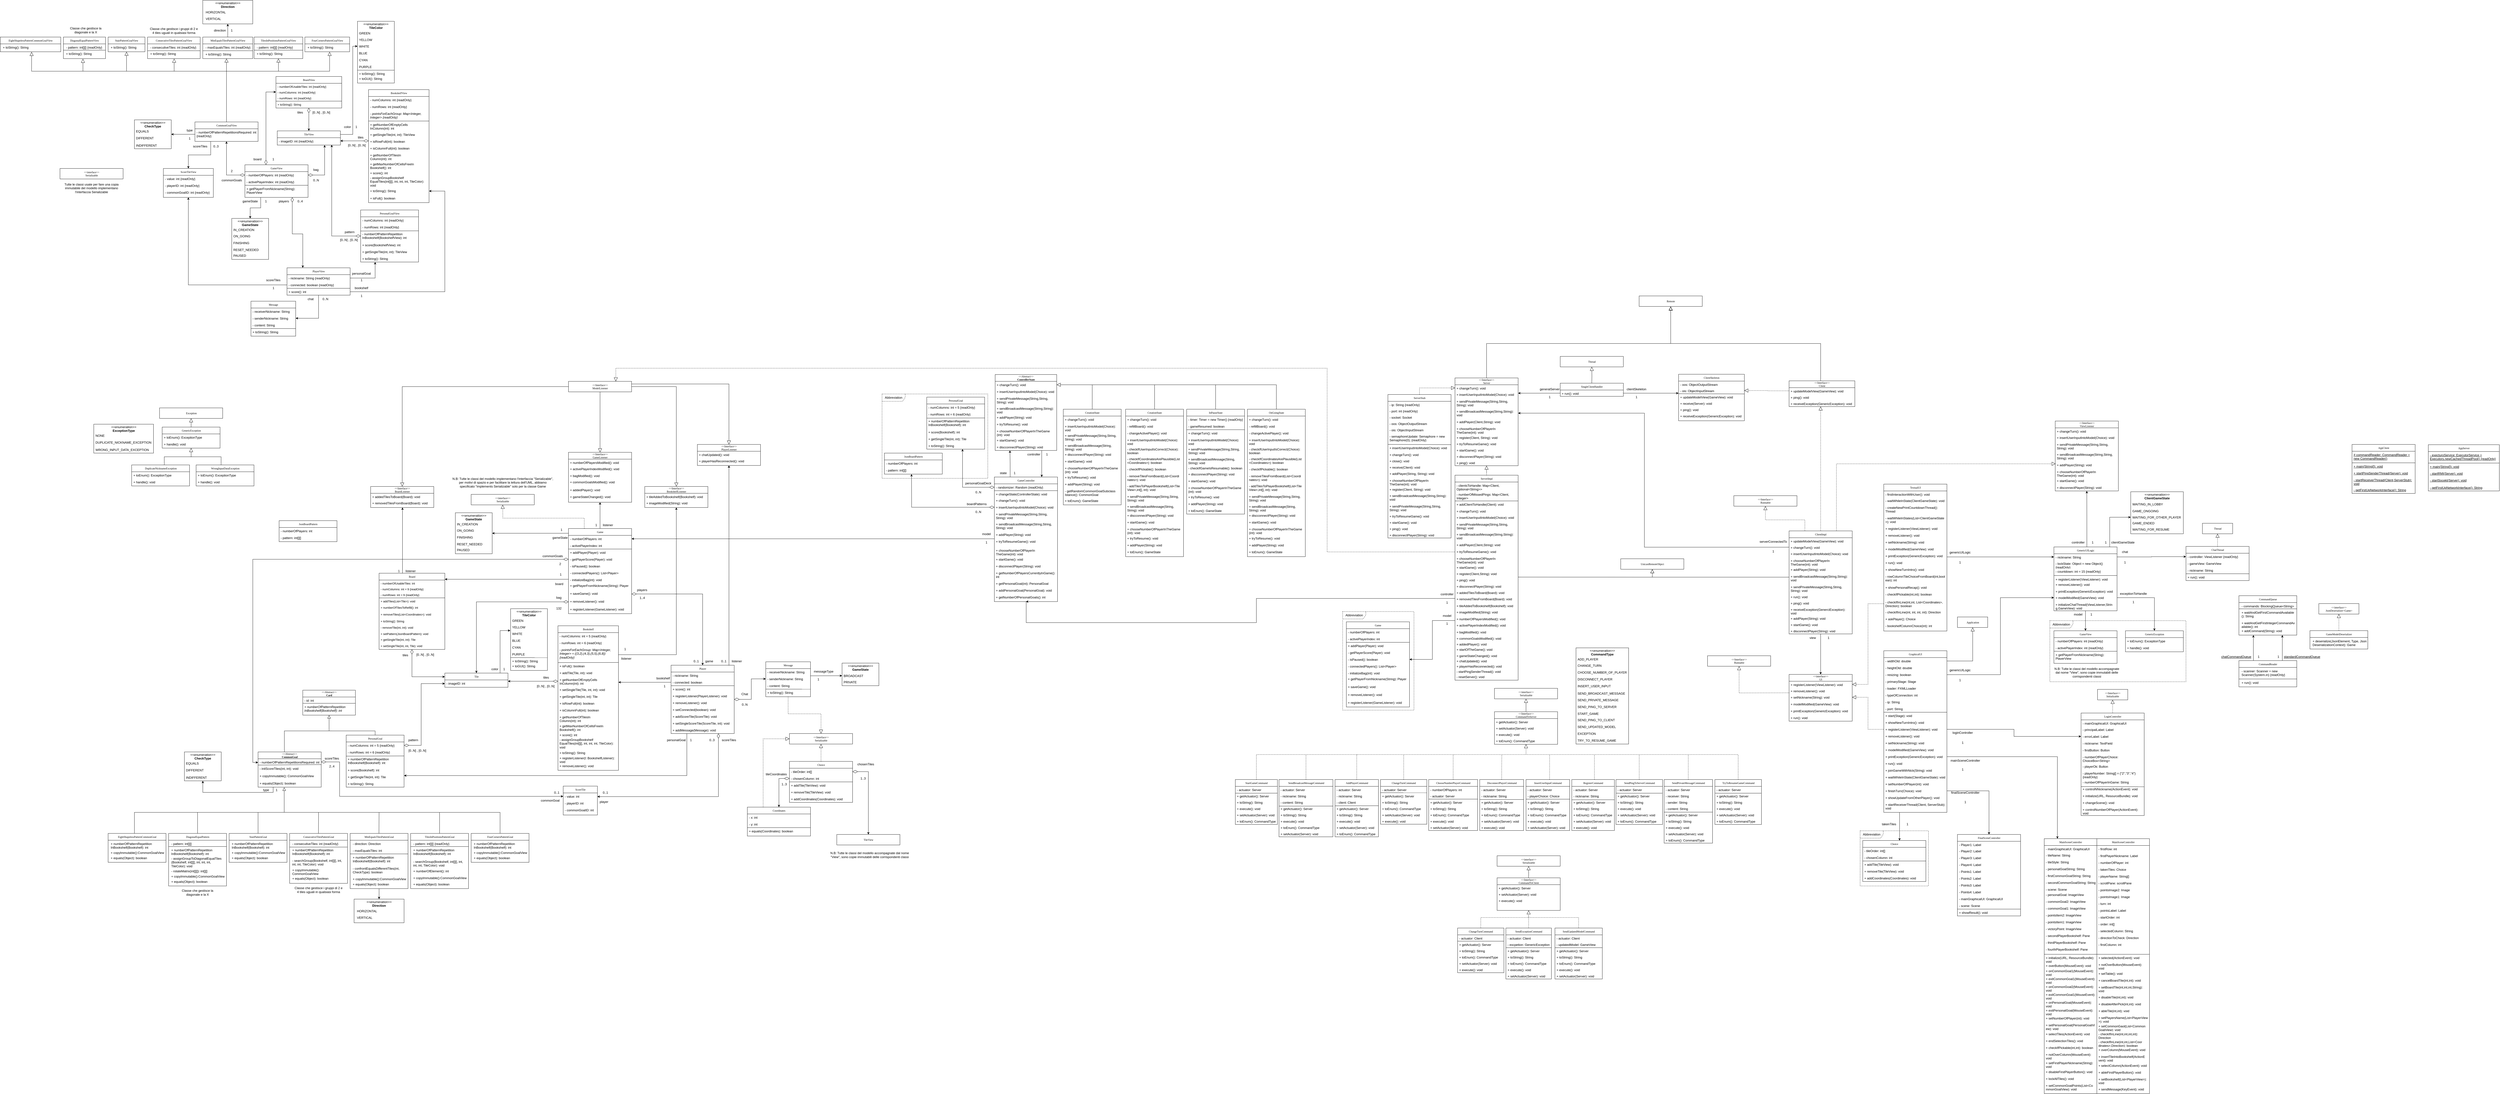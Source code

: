 <mxfile version="21.5.0" type="github">
  <diagram name="Page-1" id="c4acf3e9-155e-7222-9cf6-157b1a14988f">
    <mxGraphModel dx="2538" dy="3127" grid="1" gridSize="10" guides="1" tooltips="1" connect="1" arrows="1" fold="1" page="1" pageScale="1" pageWidth="850" pageHeight="1100" background="none" math="0" shadow="0">
      <root>
        <mxCell id="0" />
        <mxCell id="1" parent="0" />
        <mxCell id="f_Wn12ed4ddGTvjSZgia-551" value="MainSceneController" style="swimlane;html=1;fontStyle=0;childLayout=stackLayout;horizontal=1;startSize=26;fillColor=none;horizontalStack=0;resizeParent=1;resizeLast=0;collapsible=1;marginBottom=0;swimlaneFillColor=#ffffff;rounded=0;shadow=0;comic=0;labelBackgroundColor=none;strokeWidth=1;fontFamily=Verdana;fontSize=10;align=center;strokeColor=default;" parent="1" vertex="1">
          <mxGeometry x="6320" y="1040" width="200" height="970" as="geometry" />
        </mxCell>
        <mxCell id="f_Wn12ed4ddGTvjSZgia-552" value="- mainGraphicalUI: GraphicalUI" style="text;html=1;strokeColor=none;fillColor=none;align=left;verticalAlign=top;spacingLeft=4;spacingRight=4;whiteSpace=wrap;overflow=hidden;rotatable=0;points=[[0,0.5],[1,0.5]];portConstraint=eastwest;" parent="f_Wn12ed4ddGTvjSZgia-551" vertex="1">
          <mxGeometry y="26" width="200" height="24" as="geometry" />
        </mxCell>
        <mxCell id="f_Wn12ed4ddGTvjSZgia-553" value="- tileName: String" style="text;html=1;strokeColor=none;fillColor=none;align=left;verticalAlign=top;spacingLeft=4;spacingRight=4;whiteSpace=wrap;overflow=hidden;rotatable=0;points=[[0,0.5],[1,0.5]];portConstraint=eastwest;" parent="f_Wn12ed4ddGTvjSZgia-551" vertex="1">
          <mxGeometry y="50" width="200" height="26" as="geometry" />
        </mxCell>
        <mxCell id="f_Wn12ed4ddGTvjSZgia-554" value="- tileStyle: String" style="text;html=1;strokeColor=none;fillColor=none;align=left;verticalAlign=top;spacingLeft=4;spacingRight=4;whiteSpace=wrap;overflow=hidden;rotatable=0;points=[[0,0.5],[1,0.5]];portConstraint=eastwest;" parent="f_Wn12ed4ddGTvjSZgia-551" vertex="1">
          <mxGeometry y="76" width="200" height="26" as="geometry" />
        </mxCell>
        <mxCell id="f_Wn12ed4ddGTvjSZgia-555" value="- personalGoalString: String" style="text;html=1;strokeColor=none;fillColor=none;align=left;verticalAlign=top;spacingLeft=4;spacingRight=4;whiteSpace=wrap;overflow=hidden;rotatable=0;points=[[0,0.5],[1,0.5]];portConstraint=eastwest;" parent="f_Wn12ed4ddGTvjSZgia-551" vertex="1">
          <mxGeometry y="102" width="200" height="26" as="geometry" />
        </mxCell>
        <mxCell id="f_Wn12ed4ddGTvjSZgia-556" value="- firstCommonGoalString: String" style="text;html=1;strokeColor=none;fillColor=none;align=left;verticalAlign=top;spacingLeft=4;spacingRight=4;whiteSpace=wrap;overflow=hidden;rotatable=0;points=[[0,0.5],[1,0.5]];portConstraint=eastwest;" parent="f_Wn12ed4ddGTvjSZgia-551" vertex="1">
          <mxGeometry y="128" width="200" height="26" as="geometry" />
        </mxCell>
        <mxCell id="f_Wn12ed4ddGTvjSZgia-557" value="- secondCommonGoalString: String" style="text;html=1;strokeColor=none;fillColor=none;align=left;verticalAlign=top;spacingLeft=4;spacingRight=4;whiteSpace=wrap;overflow=hidden;rotatable=0;points=[[0,0.5],[1,0.5]];portConstraint=eastwest;" parent="f_Wn12ed4ddGTvjSZgia-551" vertex="1">
          <mxGeometry y="154" width="200" height="26" as="geometry" />
        </mxCell>
        <mxCell id="f_Wn12ed4ddGTvjSZgia-558" value="- scene: Scene" style="text;html=1;strokeColor=none;fillColor=none;align=left;verticalAlign=top;spacingLeft=4;spacingRight=4;whiteSpace=wrap;overflow=hidden;rotatable=0;points=[[0,0.5],[1,0.5]];portConstraint=eastwest;" parent="f_Wn12ed4ddGTvjSZgia-551" vertex="1">
          <mxGeometry y="180" width="200" height="20" as="geometry" />
        </mxCell>
        <mxCell id="f_Wn12ed4ddGTvjSZgia-564" value="- personalGoal: ImageView" style="text;html=1;strokeColor=none;fillColor=none;align=left;verticalAlign=top;spacingLeft=4;spacingRight=4;whiteSpace=wrap;overflow=hidden;rotatable=0;points=[[0,0.5],[1,0.5]];portConstraint=eastwest;" parent="f_Wn12ed4ddGTvjSZgia-551" vertex="1">
          <mxGeometry y="200" width="200" height="26" as="geometry" />
        </mxCell>
        <mxCell id="f_Wn12ed4ddGTvjSZgia-563" value="- commonGoal2: ImageView" style="text;html=1;strokeColor=none;fillColor=none;align=left;verticalAlign=top;spacingLeft=4;spacingRight=4;whiteSpace=wrap;overflow=hidden;rotatable=0;points=[[0,0.5],[1,0.5]];portConstraint=eastwest;" parent="f_Wn12ed4ddGTvjSZgia-551" vertex="1">
          <mxGeometry y="226" width="200" height="26" as="geometry" />
        </mxCell>
        <mxCell id="f_Wn12ed4ddGTvjSZgia-562" value="- commonGoal1: ImageView" style="text;html=1;strokeColor=none;fillColor=none;align=left;verticalAlign=top;spacingLeft=4;spacingRight=4;whiteSpace=wrap;overflow=hidden;rotatable=0;points=[[0,0.5],[1,0.5]];portConstraint=eastwest;" parent="f_Wn12ed4ddGTvjSZgia-551" vertex="1">
          <mxGeometry y="252" width="200" height="26" as="geometry" />
        </mxCell>
        <mxCell id="f_Wn12ed4ddGTvjSZgia-561" value="- pointsItem2: ImageView" style="text;html=1;strokeColor=none;fillColor=none;align=left;verticalAlign=top;spacingLeft=4;spacingRight=4;whiteSpace=wrap;overflow=hidden;rotatable=0;points=[[0,0.5],[1,0.5]];portConstraint=eastwest;" parent="f_Wn12ed4ddGTvjSZgia-551" vertex="1">
          <mxGeometry y="278" width="200" height="26" as="geometry" />
        </mxCell>
        <mxCell id="f_Wn12ed4ddGTvjSZgia-560" value="- pointsItem1: ImageView" style="text;html=1;strokeColor=none;fillColor=none;align=left;verticalAlign=top;spacingLeft=4;spacingRight=4;whiteSpace=wrap;overflow=hidden;rotatable=0;points=[[0,0.5],[1,0.5]];portConstraint=eastwest;" parent="f_Wn12ed4ddGTvjSZgia-551" vertex="1">
          <mxGeometry y="304" width="200" height="26" as="geometry" />
        </mxCell>
        <mxCell id="f_Wn12ed4ddGTvjSZgia-559" value="- victoryPoint: ImageView" style="text;html=1;strokeColor=none;fillColor=none;align=left;verticalAlign=top;spacingLeft=4;spacingRight=4;whiteSpace=wrap;overflow=hidden;rotatable=0;points=[[0,0.5],[1,0.5]];portConstraint=eastwest;" parent="f_Wn12ed4ddGTvjSZgia-551" vertex="1">
          <mxGeometry y="330" width="200" height="26" as="geometry" />
        </mxCell>
        <mxCell id="f_Wn12ed4ddGTvjSZgia-566" value="- secondPlayerBookshelf: Pane" style="text;html=1;strokeColor=none;fillColor=none;align=left;verticalAlign=top;spacingLeft=4;spacingRight=4;whiteSpace=wrap;overflow=hidden;rotatable=0;points=[[0,0.5],[1,0.5]];portConstraint=eastwest;" parent="f_Wn12ed4ddGTvjSZgia-551" vertex="1">
          <mxGeometry y="356" width="200" height="26" as="geometry" />
        </mxCell>
        <mxCell id="f_Wn12ed4ddGTvjSZgia-567" value="- thirdPlayerBookshelf: Pane" style="text;html=1;strokeColor=none;fillColor=none;align=left;verticalAlign=top;spacingLeft=4;spacingRight=4;whiteSpace=wrap;overflow=hidden;rotatable=0;points=[[0,0.5],[1,0.5]];portConstraint=eastwest;" parent="f_Wn12ed4ddGTvjSZgia-551" vertex="1">
          <mxGeometry y="382" width="200" height="26" as="geometry" />
        </mxCell>
        <mxCell id="f_Wn12ed4ddGTvjSZgia-568" value="- fourthPlayerBookshelf: Pane" style="text;html=1;strokeColor=none;fillColor=none;align=left;verticalAlign=top;spacingLeft=4;spacingRight=4;whiteSpace=wrap;overflow=hidden;rotatable=0;points=[[0,0.5],[1,0.5]];portConstraint=eastwest;" parent="f_Wn12ed4ddGTvjSZgia-551" vertex="1">
          <mxGeometry y="408" width="200" height="32" as="geometry" />
        </mxCell>
        <mxCell id="f_Wn12ed4ddGTvjSZgia-617" value="+ initialize(URL, ResourceBundle): void" style="text;html=1;strokeColor=none;fillColor=none;align=left;verticalAlign=top;spacingLeft=4;spacingRight=4;whiteSpace=wrap;overflow=hidden;rotatable=0;points=[[0,0.5],[1,0.5]];portConstraint=eastwest;" parent="f_Wn12ed4ddGTvjSZgia-551" vertex="1">
          <mxGeometry y="440" width="200" height="30" as="geometry" />
        </mxCell>
        <mxCell id="f_Wn12ed4ddGTvjSZgia-619" value="+ overButton(MouseEvent): void" style="text;html=1;strokeColor=none;fillColor=none;align=left;verticalAlign=top;spacingLeft=4;spacingRight=4;whiteSpace=wrap;overflow=hidden;rotatable=0;points=[[0,0.5],[1,0.5]];portConstraint=eastwest;" parent="f_Wn12ed4ddGTvjSZgia-551" vertex="1">
          <mxGeometry y="470" width="200" height="20" as="geometry" />
        </mxCell>
        <mxCell id="f_Wn12ed4ddGTvjSZgia-622" value="+ onCommonGoal1(MouseEvent): void" style="text;html=1;strokeColor=none;fillColor=none;align=left;verticalAlign=top;spacingLeft=4;spacingRight=4;whiteSpace=wrap;overflow=hidden;rotatable=0;points=[[0,0.5],[1,0.5]];portConstraint=eastwest;" parent="f_Wn12ed4ddGTvjSZgia-551" vertex="1">
          <mxGeometry y="490" width="200" height="30" as="geometry" />
        </mxCell>
        <mxCell id="f_Wn12ed4ddGTvjSZgia-624" value="+ exitCommonGoal1(MouseEvent): void" style="text;html=1;strokeColor=none;fillColor=none;align=left;verticalAlign=top;spacingLeft=4;spacingRight=4;whiteSpace=wrap;overflow=hidden;rotatable=0;points=[[0,0.5],[1,0.5]];portConstraint=eastwest;" parent="f_Wn12ed4ddGTvjSZgia-551" vertex="1">
          <mxGeometry y="520" width="200" height="30" as="geometry" />
        </mxCell>
        <mxCell id="f_Wn12ed4ddGTvjSZgia-625" value="+ onCommonGoal2(MouseEvent): void" style="text;html=1;strokeColor=none;fillColor=none;align=left;verticalAlign=top;spacingLeft=4;spacingRight=4;whiteSpace=wrap;overflow=hidden;rotatable=0;points=[[0,0.5],[1,0.5]];portConstraint=eastwest;" parent="f_Wn12ed4ddGTvjSZgia-551" vertex="1">
          <mxGeometry y="550" width="200" height="30" as="geometry" />
        </mxCell>
        <mxCell id="f_Wn12ed4ddGTvjSZgia-626" value="+ exitCommonGoal1(MouseEvent): void" style="text;html=1;strokeColor=none;fillColor=none;align=left;verticalAlign=top;spacingLeft=4;spacingRight=4;whiteSpace=wrap;overflow=hidden;rotatable=0;points=[[0,0.5],[1,0.5]];portConstraint=eastwest;" parent="f_Wn12ed4ddGTvjSZgia-551" vertex="1">
          <mxGeometry y="580" width="200" height="30" as="geometry" />
        </mxCell>
        <mxCell id="f_Wn12ed4ddGTvjSZgia-627" value="+ onPersonalGoal(MouseEvent): void" style="text;html=1;strokeColor=none;fillColor=none;align=left;verticalAlign=top;spacingLeft=4;spacingRight=4;whiteSpace=wrap;overflow=hidden;rotatable=0;points=[[0,0.5],[1,0.5]];portConstraint=eastwest;" parent="f_Wn12ed4ddGTvjSZgia-551" vertex="1">
          <mxGeometry y="610" width="200" height="30" as="geometry" />
        </mxCell>
        <mxCell id="f_Wn12ed4ddGTvjSZgia-628" value="+ exitPersonalGoal(MouseEvent): void" style="text;html=1;strokeColor=none;fillColor=none;align=left;verticalAlign=top;spacingLeft=4;spacingRight=4;whiteSpace=wrap;overflow=hidden;rotatable=0;points=[[0,0.5],[1,0.5]];portConstraint=eastwest;" parent="f_Wn12ed4ddGTvjSZgia-551" vertex="1">
          <mxGeometry y="640" width="200" height="30" as="geometry" />
        </mxCell>
        <mxCell id="f_Wn12ed4ddGTvjSZgia-636" value="+ setNumberOfPlayer(int): void" style="text;html=1;strokeColor=none;fillColor=none;align=left;verticalAlign=top;spacingLeft=4;spacingRight=4;whiteSpace=wrap;overflow=hidden;rotatable=0;points=[[0,0.5],[1,0.5]];portConstraint=eastwest;" parent="f_Wn12ed4ddGTvjSZgia-551" vertex="1">
          <mxGeometry y="670" width="200" height="26" as="geometry" />
        </mxCell>
        <mxCell id="f_Wn12ed4ddGTvjSZgia-638" value="+ setPersonalGoal(PersonalGoalVi&lt;br&gt;ew): void" style="text;html=1;strokeColor=none;fillColor=none;align=left;verticalAlign=top;spacingLeft=4;spacingRight=4;whiteSpace=wrap;overflow=hidden;rotatable=0;points=[[0,0.5],[1,0.5]];portConstraint=eastwest;" parent="f_Wn12ed4ddGTvjSZgia-551" vertex="1">
          <mxGeometry y="696" width="200" height="34" as="geometry" />
        </mxCell>
        <mxCell id="f_Wn12ed4ddGTvjSZgia-640" value="+ selectTiles(ActionEvent): void" style="text;html=1;strokeColor=none;fillColor=none;align=left;verticalAlign=top;spacingLeft=4;spacingRight=4;whiteSpace=wrap;overflow=hidden;rotatable=0;points=[[0,0.5],[1,0.5]];portConstraint=eastwest;" parent="f_Wn12ed4ddGTvjSZgia-551" vertex="1">
          <mxGeometry y="730" width="200" height="26" as="geometry" />
        </mxCell>
        <mxCell id="f_Wn12ed4ddGTvjSZgia-641" value="+ endSelectionTiles(): void" style="text;html=1;strokeColor=none;fillColor=none;align=left;verticalAlign=top;spacingLeft=4;spacingRight=4;whiteSpace=wrap;overflow=hidden;rotatable=0;points=[[0,0.5],[1,0.5]];portConstraint=eastwest;" parent="f_Wn12ed4ddGTvjSZgia-551" vertex="1">
          <mxGeometry y="756" width="200" height="26" as="geometry" />
        </mxCell>
        <mxCell id="f_Wn12ed4ddGTvjSZgia-645" value="+ checkIfPickable(int,int): boolean" style="text;html=1;strokeColor=none;fillColor=none;align=left;verticalAlign=top;spacingLeft=4;spacingRight=4;whiteSpace=wrap;overflow=hidden;rotatable=0;points=[[0,0.5],[1,0.5]];portConstraint=eastwest;" parent="f_Wn12ed4ddGTvjSZgia-551" vertex="1">
          <mxGeometry y="782" width="200" height="26" as="geometry" />
        </mxCell>
        <mxCell id="f_Wn12ed4ddGTvjSZgia-647" value="+ notOverColumn(MouseEvent): void" style="text;html=1;strokeColor=none;fillColor=none;align=left;verticalAlign=top;spacingLeft=4;spacingRight=4;whiteSpace=wrap;overflow=hidden;rotatable=0;points=[[0,0.5],[1,0.5]];portConstraint=eastwest;" parent="f_Wn12ed4ddGTvjSZgia-551" vertex="1">
          <mxGeometry y="808" width="200" height="32" as="geometry" />
        </mxCell>
        <mxCell id="f_Wn12ed4ddGTvjSZgia-649" value="+ setFirstPlayerNickname(String): void" style="text;html=1;strokeColor=none;fillColor=none;align=left;verticalAlign=top;spacingLeft=4;spacingRight=4;whiteSpace=wrap;overflow=hidden;rotatable=0;points=[[0,0.5],[1,0.5]];portConstraint=eastwest;" parent="f_Wn12ed4ddGTvjSZgia-551" vertex="1">
          <mxGeometry y="840" width="200" height="34" as="geometry" />
        </mxCell>
        <mxCell id="f_Wn12ed4ddGTvjSZgia-651" value="+ disableFirstPlayerButton(): void" style="text;html=1;strokeColor=none;fillColor=none;align=left;verticalAlign=top;spacingLeft=4;spacingRight=4;whiteSpace=wrap;overflow=hidden;rotatable=0;points=[[0,0.5],[1,0.5]];portConstraint=eastwest;" parent="f_Wn12ed4ddGTvjSZgia-551" vertex="1">
          <mxGeometry y="874" width="200" height="26" as="geometry" />
        </mxCell>
        <mxCell id="f_Wn12ed4ddGTvjSZgia-653" value="+ lockAllTiles(): void" style="text;html=1;strokeColor=none;fillColor=none;align=left;verticalAlign=top;spacingLeft=4;spacingRight=4;whiteSpace=wrap;overflow=hidden;rotatable=0;points=[[0,0.5],[1,0.5]];portConstraint=eastwest;" parent="f_Wn12ed4ddGTvjSZgia-551" vertex="1">
          <mxGeometry y="900" width="200" height="26" as="geometry" />
        </mxCell>
        <mxCell id="f_Wn12ed4ddGTvjSZgia-655" value="+ setCommonGoalPoints(List&amp;lt;Co&lt;br&gt;mmonGoalView): void" style="text;html=1;strokeColor=none;fillColor=none;align=left;verticalAlign=top;spacingLeft=4;spacingRight=4;whiteSpace=wrap;overflow=hidden;rotatable=0;points=[[0,0.5],[1,0.5]];portConstraint=eastwest;" parent="f_Wn12ed4ddGTvjSZgia-551" vertex="1">
          <mxGeometry y="926" width="200" height="34" as="geometry" />
        </mxCell>
        <mxCell id="f_Wn12ed4ddGTvjSZgia-585" value="MainSceneController" style="swimlane;html=1;fontStyle=0;childLayout=stackLayout;horizontal=1;startSize=26;fillColor=none;horizontalStack=0;resizeParent=1;resizeLast=0;collapsible=1;marginBottom=0;swimlaneFillColor=default;rounded=0;shadow=0;comic=0;labelBackgroundColor=none;strokeWidth=1;fontFamily=Verdana;fontSize=10;align=center;strokeColor=default;" parent="1" vertex="1">
          <mxGeometry x="6520" y="1040" width="200" height="970" as="geometry" />
        </mxCell>
        <mxCell id="f_Wn12ed4ddGTvjSZgia-573" value="- firstRow: int" style="text;html=1;strokeColor=none;fillColor=none;align=left;verticalAlign=top;spacingLeft=4;spacingRight=4;whiteSpace=wrap;overflow=hidden;rotatable=0;points=[[0,0.5],[1,0.5]];portConstraint=eastwest;" parent="f_Wn12ed4ddGTvjSZgia-585" vertex="1">
          <mxGeometry y="26" width="200" height="26" as="geometry" />
        </mxCell>
        <mxCell id="f_Wn12ed4ddGTvjSZgia-569" value="- firstPlayerNickname: Label" style="text;html=1;strokeColor=none;fillColor=none;align=left;verticalAlign=top;spacingLeft=4;spacingRight=4;whiteSpace=wrap;overflow=hidden;rotatable=0;points=[[0,0.5],[1,0.5]];portConstraint=eastwest;" parent="f_Wn12ed4ddGTvjSZgia-585" vertex="1">
          <mxGeometry y="52" width="200" height="26" as="geometry" />
        </mxCell>
        <mxCell id="f_Wn12ed4ddGTvjSZgia-570" value="- numberOfPlayer: int" style="text;html=1;strokeColor=none;fillColor=none;align=left;verticalAlign=top;spacingLeft=4;spacingRight=4;whiteSpace=wrap;overflow=hidden;rotatable=0;points=[[0,0.5],[1,0.5]];portConstraint=eastwest;" parent="f_Wn12ed4ddGTvjSZgia-585" vertex="1">
          <mxGeometry y="78" width="200" height="26" as="geometry" />
        </mxCell>
        <mxCell id="f_Wn12ed4ddGTvjSZgia-571" value="- takenTiles: Choice" style="text;html=1;strokeColor=none;fillColor=none;align=left;verticalAlign=top;spacingLeft=4;spacingRight=4;whiteSpace=wrap;overflow=hidden;rotatable=0;points=[[0,0.5],[1,0.5]];portConstraint=eastwest;" parent="f_Wn12ed4ddGTvjSZgia-585" vertex="1">
          <mxGeometry y="104" width="200" height="26" as="geometry" />
        </mxCell>
        <mxCell id="f_Wn12ed4ddGTvjSZgia-572" value="- playerName: String[]" style="text;html=1;strokeColor=none;fillColor=none;align=left;verticalAlign=top;spacingLeft=4;spacingRight=4;whiteSpace=wrap;overflow=hidden;rotatable=0;points=[[0,0.5],[1,0.5]];portConstraint=eastwest;" parent="f_Wn12ed4ddGTvjSZgia-585" vertex="1">
          <mxGeometry y="130" width="200" height="26" as="geometry" />
        </mxCell>
        <mxCell id="f_Wn12ed4ddGTvjSZgia-584" value="- scrollPane: scrollPane" style="text;html=1;strokeColor=none;fillColor=none;align=left;verticalAlign=top;spacingLeft=4;spacingRight=4;whiteSpace=wrap;overflow=hidden;rotatable=0;points=[[0,0.5],[1,0.5]];portConstraint=eastwest;" parent="f_Wn12ed4ddGTvjSZgia-585" vertex="1">
          <mxGeometry y="156" width="200" height="26" as="geometry" />
        </mxCell>
        <mxCell id="f_Wn12ed4ddGTvjSZgia-583" value="- pointsImage2: Image" style="text;html=1;strokeColor=none;fillColor=none;align=left;verticalAlign=top;spacingLeft=4;spacingRight=4;whiteSpace=wrap;overflow=hidden;rotatable=0;points=[[0,0.5],[1,0.5]];portConstraint=eastwest;" parent="f_Wn12ed4ddGTvjSZgia-585" vertex="1">
          <mxGeometry y="182" width="200" height="26" as="geometry" />
        </mxCell>
        <mxCell id="f_Wn12ed4ddGTvjSZgia-582" value="- pointsImage1: Image" style="text;html=1;strokeColor=none;fillColor=none;align=left;verticalAlign=top;spacingLeft=4;spacingRight=4;whiteSpace=wrap;overflow=hidden;rotatable=0;points=[[0,0.5],[1,0.5]];portConstraint=eastwest;" parent="f_Wn12ed4ddGTvjSZgia-585" vertex="1">
          <mxGeometry y="208" width="200" height="26" as="geometry" />
        </mxCell>
        <mxCell id="f_Wn12ed4ddGTvjSZgia-581" value="- turn: int" style="text;html=1;strokeColor=none;fillColor=none;align=left;verticalAlign=top;spacingLeft=4;spacingRight=4;whiteSpace=wrap;overflow=hidden;rotatable=0;points=[[0,0.5],[1,0.5]];portConstraint=eastwest;" parent="f_Wn12ed4ddGTvjSZgia-585" vertex="1">
          <mxGeometry y="234" width="200" height="26" as="geometry" />
        </mxCell>
        <mxCell id="f_Wn12ed4ddGTvjSZgia-579" value="- pointsLabel: Label" style="text;html=1;strokeColor=none;fillColor=none;align=left;verticalAlign=top;spacingLeft=4;spacingRight=4;whiteSpace=wrap;overflow=hidden;rotatable=0;points=[[0,0.5],[1,0.5]];portConstraint=eastwest;" parent="f_Wn12ed4ddGTvjSZgia-585" vertex="1">
          <mxGeometry y="260" width="200" height="26" as="geometry" />
        </mxCell>
        <mxCell id="f_Wn12ed4ddGTvjSZgia-578" value="- startOrder: int" style="text;html=1;strokeColor=none;fillColor=none;align=left;verticalAlign=top;spacingLeft=4;spacingRight=4;whiteSpace=wrap;overflow=hidden;rotatable=0;points=[[0,0.5],[1,0.5]];portConstraint=eastwest;" parent="f_Wn12ed4ddGTvjSZgia-585" vertex="1">
          <mxGeometry y="286" width="200" height="26" as="geometry" />
        </mxCell>
        <mxCell id="f_Wn12ed4ddGTvjSZgia-577" value="- order: int[]" style="text;html=1;strokeColor=none;fillColor=none;align=left;verticalAlign=top;spacingLeft=4;spacingRight=4;whiteSpace=wrap;overflow=hidden;rotatable=0;points=[[0,0.5],[1,0.5]];portConstraint=eastwest;" parent="f_Wn12ed4ddGTvjSZgia-585" vertex="1">
          <mxGeometry y="312" width="200" height="26" as="geometry" />
        </mxCell>
        <mxCell id="f_Wn12ed4ddGTvjSZgia-576" value="- selectedColumn: String" style="text;html=1;strokeColor=none;fillColor=none;align=left;verticalAlign=top;spacingLeft=4;spacingRight=4;whiteSpace=wrap;overflow=hidden;rotatable=0;points=[[0,0.5],[1,0.5]];portConstraint=eastwest;" parent="f_Wn12ed4ddGTvjSZgia-585" vertex="1">
          <mxGeometry y="338" width="200" height="26" as="geometry" />
        </mxCell>
        <mxCell id="f_Wn12ed4ddGTvjSZgia-575" value="- directionToCheck: Direction" style="text;html=1;strokeColor=none;fillColor=none;align=left;verticalAlign=top;spacingLeft=4;spacingRight=4;whiteSpace=wrap;overflow=hidden;rotatable=0;points=[[0,0.5],[1,0.5]];portConstraint=eastwest;" parent="f_Wn12ed4ddGTvjSZgia-585" vertex="1">
          <mxGeometry y="364" width="200" height="26" as="geometry" />
        </mxCell>
        <mxCell id="f_Wn12ed4ddGTvjSZgia-574" value="- firstColumn: int" style="text;html=1;strokeColor=none;fillColor=none;align=left;verticalAlign=top;spacingLeft=4;spacingRight=4;whiteSpace=wrap;overflow=hidden;rotatable=0;points=[[0,0.5],[1,0.5]];portConstraint=eastwest;" parent="f_Wn12ed4ddGTvjSZgia-585" vertex="1">
          <mxGeometry y="390" width="200" height="50" as="geometry" />
        </mxCell>
        <mxCell id="f_Wn12ed4ddGTvjSZgia-565" value="" style="endArrow=none;html=1;rounded=0;" parent="f_Wn12ed4ddGTvjSZgia-585" edge="1">
          <mxGeometry width="50" height="50" relative="1" as="geometry">
            <mxPoint x="-200" y="440.03" as="sourcePoint" />
            <mxPoint x="200" y="440" as="targetPoint" />
          </mxGeometry>
        </mxCell>
        <mxCell id="f_Wn12ed4ddGTvjSZgia-618" value="+ selected(ActionEvent): void" style="text;html=1;strokeColor=none;fillColor=none;align=left;verticalAlign=top;spacingLeft=4;spacingRight=4;whiteSpace=wrap;overflow=hidden;rotatable=0;points=[[0,0.5],[1,0.5]];portConstraint=eastwest;" parent="f_Wn12ed4ddGTvjSZgia-585" vertex="1">
          <mxGeometry y="440" width="200" height="26" as="geometry" />
        </mxCell>
        <mxCell id="f_Wn12ed4ddGTvjSZgia-621" value="+ notOverButton(MouseEvent): void" style="text;html=1;strokeColor=none;fillColor=none;align=left;verticalAlign=top;spacingLeft=4;spacingRight=4;whiteSpace=wrap;overflow=hidden;rotatable=0;points=[[0,0.5],[1,0.5]];portConstraint=eastwest;" parent="f_Wn12ed4ddGTvjSZgia-585" vertex="1">
          <mxGeometry y="466" width="200" height="34" as="geometry" />
        </mxCell>
        <mxCell id="f_Wn12ed4ddGTvjSZgia-630" value="+ setTable(): void" style="text;html=1;strokeColor=none;fillColor=none;align=left;verticalAlign=top;spacingLeft=4;spacingRight=4;whiteSpace=wrap;overflow=hidden;rotatable=0;points=[[0,0.5],[1,0.5]];portConstraint=eastwest;" parent="f_Wn12ed4ddGTvjSZgia-585" vertex="1">
          <mxGeometry y="500" width="200" height="26" as="geometry" />
        </mxCell>
        <mxCell id="f_Wn12ed4ddGTvjSZgia-631" value="+ cancelBoardTile(int,int): void" style="text;html=1;strokeColor=none;fillColor=none;align=left;verticalAlign=top;spacingLeft=4;spacingRight=4;whiteSpace=wrap;overflow=hidden;rotatable=0;points=[[0,0.5],[1,0.5]];portConstraint=eastwest;" parent="f_Wn12ed4ddGTvjSZgia-585" vertex="1">
          <mxGeometry y="526" width="200" height="26" as="geometry" />
        </mxCell>
        <mxCell id="f_Wn12ed4ddGTvjSZgia-632" value="+ setBoardTile(int,int,int,String): void" style="text;html=1;strokeColor=none;fillColor=none;align=left;verticalAlign=top;spacingLeft=4;spacingRight=4;whiteSpace=wrap;overflow=hidden;rotatable=0;points=[[0,0.5],[1,0.5]];portConstraint=eastwest;" parent="f_Wn12ed4ddGTvjSZgia-585" vertex="1">
          <mxGeometry y="552" width="200" height="38" as="geometry" />
        </mxCell>
        <mxCell id="f_Wn12ed4ddGTvjSZgia-633" value="+ disableTile(int,int): void" style="text;html=1;strokeColor=none;fillColor=none;align=left;verticalAlign=top;spacingLeft=4;spacingRight=4;whiteSpace=wrap;overflow=hidden;rotatable=0;points=[[0,0.5],[1,0.5]];portConstraint=eastwest;" parent="f_Wn12ed4ddGTvjSZgia-585" vertex="1">
          <mxGeometry y="590" width="200" height="26" as="geometry" />
        </mxCell>
        <mxCell id="f_Wn12ed4ddGTvjSZgia-634" value="+ disableAfterPick(int,int): void" style="text;html=1;strokeColor=none;fillColor=none;align=left;verticalAlign=top;spacingLeft=4;spacingRight=4;whiteSpace=wrap;overflow=hidden;rotatable=0;points=[[0,0.5],[1,0.5]];portConstraint=eastwest;" parent="f_Wn12ed4ddGTvjSZgia-585" vertex="1">
          <mxGeometry y="616" width="200" height="26" as="geometry" />
        </mxCell>
        <mxCell id="f_Wn12ed4ddGTvjSZgia-635" value="+ ableTile(int,int): void" style="text;html=1;strokeColor=none;fillColor=none;align=left;verticalAlign=top;spacingLeft=4;spacingRight=4;whiteSpace=wrap;overflow=hidden;rotatable=0;points=[[0,0.5],[1,0.5]];portConstraint=eastwest;" parent="f_Wn12ed4ddGTvjSZgia-585" vertex="1">
          <mxGeometry y="642" width="200" height="26" as="geometry" />
        </mxCell>
        <mxCell id="f_Wn12ed4ddGTvjSZgia-637" value="+ setPlayersName(List&amp;lt;PlayerView&lt;br&gt;&amp;gt;): void" style="text;html=1;strokeColor=none;fillColor=none;align=left;verticalAlign=top;spacingLeft=4;spacingRight=4;whiteSpace=wrap;overflow=hidden;rotatable=0;points=[[0,0.5],[1,0.5]];portConstraint=eastwest;" parent="f_Wn12ed4ddGTvjSZgia-585" vertex="1">
          <mxGeometry y="668" width="200" height="32" as="geometry" />
        </mxCell>
        <mxCell id="f_Wn12ed4ddGTvjSZgia-639" value="+ setCommonGaol(List&amp;lt;Common&lt;br&gt;GoalView): void" style="text;html=1;strokeColor=none;fillColor=none;align=left;verticalAlign=top;spacingLeft=4;spacingRight=4;whiteSpace=wrap;overflow=hidden;rotatable=0;points=[[0,0.5],[1,0.5]];portConstraint=eastwest;" parent="f_Wn12ed4ddGTvjSZgia-585" vertex="1">
          <mxGeometry y="700" width="200" height="30" as="geometry" />
        </mxCell>
        <mxCell id="f_Wn12ed4ddGTvjSZgia-642" value="- checkIfInLine(int,int,int,int): Direction" style="text;html=1;strokeColor=none;fillColor=none;align=left;verticalAlign=top;spacingLeft=4;spacingRight=4;whiteSpace=wrap;overflow=hidden;rotatable=0;points=[[0,0.5],[1,0.5]];portConstraint=eastwest;" parent="f_Wn12ed4ddGTvjSZgia-585" vertex="1">
          <mxGeometry y="730" width="200" height="30" as="geometry" />
        </mxCell>
        <mxCell id="f_Wn12ed4ddGTvjSZgia-643" value="- checkIfInLine(int,int,List&amp;lt;Coor&lt;br&gt;dinates&amp;gt;,Direction): boolean" style="text;html=1;strokeColor=none;fillColor=none;align=left;verticalAlign=top;spacingLeft=4;spacingRight=4;whiteSpace=wrap;overflow=hidden;rotatable=0;points=[[0,0.5],[1,0.5]];portConstraint=eastwest;" parent="f_Wn12ed4ddGTvjSZgia-585" vertex="1">
          <mxGeometry y="760" width="200" height="30" as="geometry" />
        </mxCell>
        <mxCell id="f_Wn12ed4ddGTvjSZgia-646" value="+ overColumn(MouseEvent): void" style="text;html=1;strokeColor=none;fillColor=none;align=left;verticalAlign=top;spacingLeft=4;spacingRight=4;whiteSpace=wrap;overflow=hidden;rotatable=0;points=[[0,0.5],[1,0.5]];portConstraint=eastwest;" parent="f_Wn12ed4ddGTvjSZgia-585" vertex="1">
          <mxGeometry y="790" width="200" height="26" as="geometry" />
        </mxCell>
        <mxCell id="f_Wn12ed4ddGTvjSZgia-648" value="+ insertTileIntoBookshelf(ActionE&lt;br&gt;vent): void" style="text;html=1;strokeColor=none;fillColor=none;align=left;verticalAlign=top;spacingLeft=4;spacingRight=4;whiteSpace=wrap;overflow=hidden;rotatable=0;points=[[0,0.5],[1,0.5]];portConstraint=eastwest;" parent="f_Wn12ed4ddGTvjSZgia-585" vertex="1">
          <mxGeometry y="816" width="200" height="34" as="geometry" />
        </mxCell>
        <mxCell id="f_Wn12ed4ddGTvjSZgia-650" value="+ selectColumn(ActionEvent): void" style="text;html=1;strokeColor=none;fillColor=none;align=left;verticalAlign=top;spacingLeft=4;spacingRight=4;whiteSpace=wrap;overflow=hidden;rotatable=0;points=[[0,0.5],[1,0.5]];portConstraint=eastwest;" parent="f_Wn12ed4ddGTvjSZgia-585" vertex="1">
          <mxGeometry y="850" width="200" height="26" as="geometry" />
        </mxCell>
        <mxCell id="f_Wn12ed4ddGTvjSZgia-652" value="+ ableFirstPlayerButton(): void" style="text;html=1;strokeColor=none;fillColor=none;align=left;verticalAlign=top;spacingLeft=4;spacingRight=4;whiteSpace=wrap;overflow=hidden;rotatable=0;points=[[0,0.5],[1,0.5]];portConstraint=eastwest;" parent="f_Wn12ed4ddGTvjSZgia-585" vertex="1">
          <mxGeometry y="876" width="200" height="26" as="geometry" />
        </mxCell>
        <mxCell id="f_Wn12ed4ddGTvjSZgia-654" value="+ setBookshelf(List&amp;lt;PlayerView&amp;gt;): void" style="text;html=1;strokeColor=none;fillColor=none;align=left;verticalAlign=top;spacingLeft=4;spacingRight=4;whiteSpace=wrap;overflow=hidden;rotatable=0;points=[[0,0.5],[1,0.5]];portConstraint=eastwest;" parent="f_Wn12ed4ddGTvjSZgia-585" vertex="1">
          <mxGeometry y="902" width="200" height="38" as="geometry" />
        </mxCell>
        <mxCell id="f_Wn12ed4ddGTvjSZgia-656" value="+ sendMessage(KeyEvent): void" style="text;html=1;strokeColor=none;fillColor=none;align=left;verticalAlign=top;spacingLeft=4;spacingRight=4;whiteSpace=wrap;overflow=hidden;rotatable=0;points=[[0,0.5],[1,0.5]];portConstraint=eastwest;" parent="f_Wn12ed4ddGTvjSZgia-585" vertex="1">
          <mxGeometry y="940" width="200" height="26" as="geometry" />
        </mxCell>
        <mxCell id="6mkCIRbmMQfoTAYwDSCQ-61" value="" style="edgeStyle=orthogonalEdgeStyle;rounded=0;orthogonalLoop=1;jettySize=auto;html=1;endArrow=classic;endFill=1;startArrow=diamondThin;startFill=0;endSize=6;startSize=16;entryX=0;entryY=0.25;entryDx=0;entryDy=0;" parent="1" source="17acba5748e5396b-20" target="17acba5748e5396b-30" edge="1">
          <mxGeometry relative="1" as="geometry">
            <mxPoint x="240" y="449.034" as="targetPoint" />
            <Array as="points">
              <mxPoint x="115" y="424" />
              <mxPoint x="240" y="424" />
            </Array>
          </mxGeometry>
        </mxCell>
        <mxCell id="FcwqcfeG6PIgrdVunfL2-125" style="edgeStyle=orthogonalEdgeStyle;rounded=0;orthogonalLoop=1;jettySize=auto;html=1;" parent="1" source="17acba5748e5396b-20" edge="1">
          <mxGeometry relative="1" as="geometry">
            <Array as="points">
              <mxPoint x="79" y="-220" />
            </Array>
            <mxPoint x="79" y="-220" as="targetPoint" />
          </mxGeometry>
        </mxCell>
        <mxCell id="17acba5748e5396b-20" value="Board" style="swimlane;html=1;fontStyle=0;childLayout=stackLayout;horizontal=1;startSize=26;fillColor=none;horizontalStack=0;resizeParent=1;resizeLast=0;collapsible=1;marginBottom=0;swimlaneFillColor=#ffffff;rounded=0;shadow=0;comic=0;labelBackgroundColor=none;strokeWidth=1;fontFamily=Verdana;fontSize=10;align=center;" parent="1" vertex="1">
          <mxGeometry x="-10" y="30" width="250" height="290" as="geometry" />
        </mxCell>
        <mxCell id="XtxYPDcPfNEDLWMkmPID-65" value="- numberOfUsableTiles: int" style="text;html=1;strokeColor=none;fillColor=none;align=left;verticalAlign=top;spacingLeft=4;spacingRight=4;whiteSpace=wrap;overflow=hidden;rotatable=0;points=[[0,0.5],[1,0.5]];portConstraint=eastwest;fontSize=11;" parent="17acba5748e5396b-20" vertex="1">
          <mxGeometry y="26" width="250" height="22" as="geometry" />
        </mxCell>
        <mxCell id="ETVMtuT10l9wvVC2BpGE-5" value="- numColumns: int = 9 {readOnly}" style="text;html=1;strokeColor=none;fillColor=none;align=left;verticalAlign=top;spacingLeft=4;spacingRight=4;whiteSpace=wrap;overflow=hidden;rotatable=0;points=[[0,0.5],[1,0.5]];portConstraint=eastwest;fontSize=11;" parent="17acba5748e5396b-20" vertex="1">
          <mxGeometry y="48" width="250" height="22" as="geometry" />
        </mxCell>
        <mxCell id="ETVMtuT10l9wvVC2BpGE-6" value="- numRows: int = 9 {readOnly}" style="text;html=1;strokeColor=none;fillColor=none;align=left;verticalAlign=top;spacingLeft=4;spacingRight=4;whiteSpace=wrap;overflow=hidden;rotatable=0;points=[[0,0.5],[1,0.5]];portConstraint=eastwest;fontSize=11;" parent="17acba5748e5396b-20" vertex="1">
          <mxGeometry y="70" width="250" height="24" as="geometry" />
        </mxCell>
        <mxCell id="XtxYPDcPfNEDLWMkmPID-40" value="" style="endArrow=none;html=1;rounded=0;exitX=0.002;exitY=-0.016;exitDx=0;exitDy=0;exitPerimeter=0;entryX=0.998;entryY=0.991;entryDx=0;entryDy=0;entryPerimeter=0;" parent="17acba5748e5396b-20" target="ETVMtuT10l9wvVC2BpGE-6" edge="1">
          <mxGeometry width="50" height="50" relative="1" as="geometry">
            <mxPoint y="94" as="sourcePoint" />
            <mxPoint x="190" y="94.21" as="targetPoint" />
          </mxGeometry>
        </mxCell>
        <mxCell id="ETVMtuT10l9wvVC2BpGE-2" value="+ addTiles(List&amp;lt;Tile&amp;gt;): void" style="text;html=1;strokeColor=none;fillColor=none;align=left;verticalAlign=top;spacingLeft=4;spacingRight=4;whiteSpace=wrap;overflow=hidden;rotatable=0;points=[[0,0.5],[1,0.5]];portConstraint=eastwest;fontSize=11;" parent="17acba5748e5396b-20" vertex="1">
          <mxGeometry y="94" width="250" height="24" as="geometry" />
        </mxCell>
        <mxCell id="ETVMtuT10l9wvVC2BpGE-4" value="+ numberOfTilesToRefill(): int" style="text;html=1;strokeColor=none;fillColor=none;align=left;verticalAlign=top;spacingLeft=4;spacingRight=4;whiteSpace=wrap;overflow=hidden;rotatable=0;points=[[0,0.5],[1,0.5]];portConstraint=eastwest;fontSize=11;" parent="17acba5748e5396b-20" vertex="1">
          <mxGeometry y="118" width="250" height="26" as="geometry" />
        </mxCell>
        <mxCell id="ETVMtuT10l9wvVC2BpGE-3" value="+ removeTiles(List&amp;lt;Coordinates&amp;gt;): void" style="text;html=1;strokeColor=none;fillColor=none;align=left;verticalAlign=top;spacingLeft=4;spacingRight=4;whiteSpace=wrap;overflow=hidden;rotatable=0;points=[[0,0.5],[1,0.5]];portConstraint=eastwest;fontSize=11;" parent="17acba5748e5396b-20" vertex="1">
          <mxGeometry y="144" width="250" height="26" as="geometry" />
        </mxCell>
        <mxCell id="FcwqcfeG6PIgrdVunfL2-31" value="+ toString(): String" style="text;html=1;strokeColor=none;fillColor=none;align=left;verticalAlign=top;spacingLeft=4;spacingRight=4;whiteSpace=wrap;overflow=hidden;rotatable=0;points=[[0,0.5],[1,0.5]];portConstraint=eastwest;fontSize=11;" parent="17acba5748e5396b-20" vertex="1">
          <mxGeometry y="170" width="250" height="24" as="geometry" />
        </mxCell>
        <mxCell id="ztnlO7F3pi387aXiwji--1" value="- removeTile(int, int): void" style="text;html=1;strokeColor=none;fillColor=none;align=left;verticalAlign=top;spacingLeft=4;spacingRight=4;whiteSpace=wrap;overflow=hidden;rotatable=0;points=[[0,0.5],[1,0.5]];portConstraint=eastwest;fontSize=11;" parent="17acba5748e5396b-20" vertex="1">
          <mxGeometry y="194" width="250" height="24" as="geometry" />
        </mxCell>
        <mxCell id="ztnlO7F3pi387aXiwji--2" value="+ setPattern(JsonBoardPattern): void" style="text;html=1;strokeColor=none;fillColor=none;align=left;verticalAlign=top;spacingLeft=4;spacingRight=4;whiteSpace=wrap;overflow=hidden;rotatable=0;points=[[0,0.5],[1,0.5]];portConstraint=eastwest;fontSize=11;" parent="17acba5748e5396b-20" vertex="1">
          <mxGeometry y="218" width="250" height="22" as="geometry" />
        </mxCell>
        <mxCell id="ztnlO7F3pi387aXiwji--5" value="+ getSingleTile(int, int): Tile" style="text;html=1;strokeColor=none;fillColor=none;align=left;verticalAlign=top;spacingLeft=4;spacingRight=4;whiteSpace=wrap;overflow=hidden;rotatable=0;points=[[0,0.5],[1,0.5]];portConstraint=eastwest;fontSize=11;" parent="17acba5748e5396b-20" vertex="1">
          <mxGeometry y="240" width="250" height="24" as="geometry" />
        </mxCell>
        <mxCell id="ztnlO7F3pi387aXiwji--6" value="+ setSingleTile(int, int, Tile): void" style="text;html=1;strokeColor=none;fillColor=none;align=left;verticalAlign=top;spacingLeft=4;spacingRight=4;whiteSpace=wrap;overflow=hidden;rotatable=0;points=[[0,0.5],[1,0.5]];portConstraint=eastwest;fontSize=11;" parent="17acba5748e5396b-20" vertex="1">
          <mxGeometry y="264" width="250" height="24" as="geometry" />
        </mxCell>
        <mxCell id="17acba5748e5396b-30" value="Tile" style="swimlane;html=1;fontStyle=0;childLayout=stackLayout;horizontal=1;startSize=26;fillColor=none;horizontalStack=0;resizeParent=1;resizeLast=0;collapsible=1;marginBottom=0;swimlaneFillColor=#ffffff;rounded=0;shadow=0;comic=0;labelBackgroundColor=none;strokeWidth=1;fontFamily=Verdana;fontSize=10;align=center;" parent="1" vertex="1">
          <mxGeometry x="240" y="410" width="240" height="54" as="geometry" />
        </mxCell>
        <mxCell id="ETVMtuT10l9wvVC2BpGE-9" value="- imageID: int" style="text;html=1;strokeColor=none;fillColor=none;align=left;verticalAlign=top;spacingLeft=4;spacingRight=4;whiteSpace=wrap;overflow=hidden;rotatable=0;points=[[0,0.5],[1,0.5]];portConstraint=eastwest;" parent="17acba5748e5396b-30" vertex="1">
          <mxGeometry y="26" width="240" height="28" as="geometry" />
        </mxCell>
        <mxCell id="6mkCIRbmMQfoTAYwDSCQ-10" value="&lt;p style=&quot;margin:0px;margin-top:4px;text-align:center;&quot;&gt;&lt;i&gt;&amp;lt;&amp;lt;enumeration&amp;gt;&amp;gt;&lt;/i&gt;&lt;br&gt;&lt;b&gt;TileColor&lt;/b&gt;&lt;/p&gt;" style="verticalAlign=top;align=left;overflow=fill;fontSize=12;fontFamily=Helvetica;html=1;rounded=0;shadow=0;comic=0;labelBackgroundColor=none;strokeWidth=1" parent="1" vertex="1">
          <mxGeometry x="490" y="165" width="140" height="235" as="geometry" />
        </mxCell>
        <mxCell id="6mkCIRbmMQfoTAYwDSCQ-11" value="GREEN" style="text;html=1;strokeColor=none;fillColor=none;align=left;verticalAlign=top;spacingLeft=4;spacingRight=4;whiteSpace=wrap;overflow=hidden;rotatable=0;points=[[0,0.5],[1,0.5]];portConstraint=eastwest;" parent="1" vertex="1">
          <mxGeometry x="490" y="197" width="140" height="26" as="geometry" />
        </mxCell>
        <mxCell id="6mkCIRbmMQfoTAYwDSCQ-13" value="YELLOW" style="text;html=1;strokeColor=none;fillColor=none;align=left;verticalAlign=top;spacingLeft=4;spacingRight=4;whiteSpace=wrap;overflow=hidden;rotatable=0;points=[[0,0.5],[1,0.5]];portConstraint=eastwest;" parent="1" vertex="1">
          <mxGeometry x="490" y="222" width="140" height="26" as="geometry" />
        </mxCell>
        <mxCell id="6mkCIRbmMQfoTAYwDSCQ-14" value="WHITE" style="text;html=1;strokeColor=none;fillColor=none;align=left;verticalAlign=top;spacingLeft=4;spacingRight=4;whiteSpace=wrap;overflow=hidden;rotatable=0;points=[[0,0.5],[1,0.5]];portConstraint=eastwest;" parent="1" vertex="1">
          <mxGeometry x="490" y="247" width="140" height="26" as="geometry" />
        </mxCell>
        <mxCell id="6mkCIRbmMQfoTAYwDSCQ-15" value="BLUE" style="text;html=1;strokeColor=none;fillColor=none;align=left;verticalAlign=top;spacingLeft=4;spacingRight=4;whiteSpace=wrap;overflow=hidden;rotatable=0;points=[[0,0.5],[1,0.5]];portConstraint=eastwest;" parent="1" vertex="1">
          <mxGeometry x="490" y="273" width="140" height="26" as="geometry" />
        </mxCell>
        <mxCell id="6mkCIRbmMQfoTAYwDSCQ-18" value="ScoreTile" style="swimlane;html=1;fontStyle=0;childLayout=stackLayout;horizontal=1;startSize=26;fillColor=none;horizontalStack=0;resizeParent=1;resizeLast=0;collapsible=1;marginBottom=0;swimlaneFillColor=#ffffff;rounded=0;shadow=0;comic=0;labelBackgroundColor=none;strokeWidth=1;fontFamily=Verdana;fontSize=10;align=center;" parent="1" vertex="1">
          <mxGeometry x="690" y="840" width="130" height="110" as="geometry" />
        </mxCell>
        <mxCell id="6mkCIRbmMQfoTAYwDSCQ-19" value="- value: int" style="text;html=1;strokeColor=none;fillColor=none;align=left;verticalAlign=top;spacingLeft=4;spacingRight=4;whiteSpace=wrap;overflow=hidden;rotatable=0;points=[[0,0.5],[1,0.5]];portConstraint=eastwest;" parent="6mkCIRbmMQfoTAYwDSCQ-18" vertex="1">
          <mxGeometry y="26" width="130" height="26" as="geometry" />
        </mxCell>
        <mxCell id="FcwqcfeG6PIgrdVunfL2-63" value="- playerID: int" style="text;html=1;strokeColor=none;fillColor=none;align=left;verticalAlign=top;spacingLeft=4;spacingRight=4;whiteSpace=wrap;overflow=hidden;rotatable=0;points=[[0,0.5],[1,0.5]];portConstraint=eastwest;" parent="6mkCIRbmMQfoTAYwDSCQ-18" vertex="1">
          <mxGeometry y="52" width="130" height="26" as="geometry" />
        </mxCell>
        <mxCell id="FcwqcfeG6PIgrdVunfL2-64" value="- commonGoalID: int" style="text;html=1;strokeColor=none;fillColor=none;align=left;verticalAlign=top;spacingLeft=4;spacingRight=4;whiteSpace=wrap;overflow=hidden;rotatable=0;points=[[0,0.5],[1,0.5]];portConstraint=eastwest;" parent="6mkCIRbmMQfoTAYwDSCQ-18" vertex="1">
          <mxGeometry y="78" width="130" height="26" as="geometry" />
        </mxCell>
        <mxCell id="6mkCIRbmMQfoTAYwDSCQ-24" style="edgeStyle=orthogonalEdgeStyle;rounded=0;orthogonalLoop=1;jettySize=auto;html=1;entryX=-0.008;entryY=0.045;entryDx=0;entryDy=0;entryPerimeter=0;exitX=0.75;exitY=0;exitDx=0;exitDy=0;" parent="1" target="6mkCIRbmMQfoTAYwDSCQ-14" edge="1">
          <mxGeometry relative="1" as="geometry">
            <mxPoint x="460" y="410" as="sourcePoint" />
            <Array as="points">
              <mxPoint x="450" y="410" />
              <mxPoint x="450" y="248" />
            </Array>
          </mxGeometry>
        </mxCell>
        <mxCell id="6mkCIRbmMQfoTAYwDSCQ-37" style="edgeStyle=orthogonalEdgeStyle;rounded=0;orthogonalLoop=1;jettySize=auto;html=1;startArrow=diamondThin;startFill=0;endSize=6;startSize=16;endArrow=classic;endFill=1;exitX=0;exitY=0.5;exitDx=0;exitDy=0;" parent="1" source="FcwqcfeG6PIgrdVunfL2-49" edge="1">
          <mxGeometry relative="1" as="geometry">
            <mxPoint x="480" y="441" as="targetPoint" />
            <Array as="points">
              <mxPoint x="480" y="441" />
            </Array>
            <mxPoint x="650" y="420" as="sourcePoint" />
          </mxGeometry>
        </mxCell>
        <mxCell id="6mkCIRbmMQfoTAYwDSCQ-33" value="Bookshelf" style="swimlane;html=1;fontStyle=0;childLayout=stackLayout;horizontal=1;startSize=26;fillColor=none;horizontalStack=0;resizeParent=1;resizeLast=0;collapsible=1;marginBottom=0;swimlaneFillColor=#ffffff;rounded=0;shadow=0;comic=0;labelBackgroundColor=none;strokeWidth=1;fontFamily=Verdana;fontSize=10;align=center;strokeColor=default;" parent="1" vertex="1">
          <mxGeometry x="670" y="230" width="230" height="550" as="geometry" />
        </mxCell>
        <mxCell id="6mkCIRbmMQfoTAYwDSCQ-39" value="- numColumns: int = 5 {readOnly}" style="text;html=1;strokeColor=none;fillColor=none;align=left;verticalAlign=top;spacingLeft=4;spacingRight=4;whiteSpace=wrap;overflow=hidden;rotatable=0;points=[[0,0.5],[1,0.5]];portConstraint=eastwest;" parent="6mkCIRbmMQfoTAYwDSCQ-33" vertex="1">
          <mxGeometry y="26" width="230" height="26" as="geometry" />
        </mxCell>
        <mxCell id="6mkCIRbmMQfoTAYwDSCQ-40" value="- numRows: int = 6 {readOnly}" style="text;html=1;strokeColor=none;fillColor=none;align=left;verticalAlign=top;spacingLeft=4;spacingRight=4;whiteSpace=wrap;overflow=hidden;rotatable=0;points=[[0,0.5],[1,0.5]];portConstraint=eastwest;" parent="6mkCIRbmMQfoTAYwDSCQ-33" vertex="1">
          <mxGeometry y="52" width="230" height="26" as="geometry" />
        </mxCell>
        <mxCell id="FcwqcfeG6PIgrdVunfL2-54" value="- &lt;i&gt;pointsForEachGroup: Map&amp;lt;Integer, Integer&amp;gt; = ((3,2),(4,3),(5,5),(6,8)) {readOnly}&lt;/i&gt;" style="text;html=1;strokeColor=none;fillColor=none;align=left;verticalAlign=top;spacingLeft=4;spacingRight=4;whiteSpace=wrap;overflow=hidden;rotatable=0;points=[[0,0.5],[1,0.5]];portConstraint=eastwest;" parent="6mkCIRbmMQfoTAYwDSCQ-33" vertex="1">
          <mxGeometry y="78" width="230" height="62" as="geometry" />
        </mxCell>
        <mxCell id="XtxYPDcPfNEDLWMkmPID-58" value="" style="endArrow=none;html=1;rounded=0;entryX=0.004;entryY=0.988;entryDx=0;entryDy=0;entryPerimeter=0;" parent="6mkCIRbmMQfoTAYwDSCQ-33" target="FcwqcfeG6PIgrdVunfL2-136" edge="1">
          <mxGeometry width="50" height="50" relative="1" as="geometry">
            <mxPoint y="140" as="sourcePoint" />
            <mxPoint x="200" y="140" as="targetPoint" />
          </mxGeometry>
        </mxCell>
        <mxCell id="FcwqcfeG6PIgrdVunfL2-47" value="+ isFull(): boolean" style="text;html=1;strokeColor=none;fillColor=none;align=left;verticalAlign=top;spacingLeft=4;spacingRight=4;whiteSpace=wrap;overflow=hidden;rotatable=0;points=[[0,0.5],[1,0.5]];portConstraint=eastwest;" parent="6mkCIRbmMQfoTAYwDSCQ-33" vertex="1">
          <mxGeometry y="140" width="230" height="26" as="geometry" />
        </mxCell>
        <mxCell id="FcwqcfeG6PIgrdVunfL2-48" value="+ addTile(Tile, int): void" style="text;html=1;strokeColor=none;fillColor=none;align=left;verticalAlign=top;spacingLeft=4;spacingRight=4;whiteSpace=wrap;overflow=hidden;rotatable=0;points=[[0,0.5],[1,0.5]];portConstraint=eastwest;" parent="6mkCIRbmMQfoTAYwDSCQ-33" vertex="1">
          <mxGeometry y="166" width="230" height="26" as="geometry" />
        </mxCell>
        <mxCell id="FcwqcfeG6PIgrdVunfL2-49" value="+ getNumberOfEmptyCells&lt;br&gt;InColumn(int): int" style="text;html=1;strokeColor=none;fillColor=none;align=left;verticalAlign=top;spacingLeft=4;spacingRight=4;whiteSpace=wrap;overflow=hidden;rotatable=0;points=[[0,0.5],[1,0.5]];portConstraint=eastwest;" parent="6mkCIRbmMQfoTAYwDSCQ-33" vertex="1">
          <mxGeometry y="192" width="230" height="38" as="geometry" />
        </mxCell>
        <mxCell id="FcwqcfeG6PIgrdVunfL2-58" value="+ setSingleTile(Tile, int, int): void" style="text;html=1;strokeColor=none;fillColor=none;align=left;verticalAlign=top;spacingLeft=4;spacingRight=4;whiteSpace=wrap;overflow=hidden;rotatable=0;points=[[0,0.5],[1,0.5]];portConstraint=eastwest;" parent="6mkCIRbmMQfoTAYwDSCQ-33" vertex="1">
          <mxGeometry y="230" width="230" height="26" as="geometry" />
        </mxCell>
        <mxCell id="FcwqcfeG6PIgrdVunfL2-50" value="+ getSingleTile(int, int): Tile" style="text;html=1;strokeColor=none;fillColor=none;align=left;verticalAlign=top;spacingLeft=4;spacingRight=4;whiteSpace=wrap;overflow=hidden;rotatable=0;points=[[0,0.5],[1,0.5]];portConstraint=eastwest;" parent="6mkCIRbmMQfoTAYwDSCQ-33" vertex="1">
          <mxGeometry y="256" width="230" height="26" as="geometry" />
        </mxCell>
        <mxCell id="FcwqcfeG6PIgrdVunfL2-52" value="+ isRowFull(int): boolean" style="text;html=1;strokeColor=none;fillColor=none;align=left;verticalAlign=top;spacingLeft=4;spacingRight=4;whiteSpace=wrap;overflow=hidden;rotatable=0;points=[[0,0.5],[1,0.5]];portConstraint=eastwest;" parent="6mkCIRbmMQfoTAYwDSCQ-33" vertex="1">
          <mxGeometry y="282" width="230" height="26" as="geometry" />
        </mxCell>
        <mxCell id="FcwqcfeG6PIgrdVunfL2-53" value="+ isColumnFull(int): boolean" style="text;html=1;strokeColor=none;fillColor=none;align=left;verticalAlign=top;spacingLeft=4;spacingRight=4;whiteSpace=wrap;overflow=hidden;rotatable=0;points=[[0,0.5],[1,0.5]];portConstraint=eastwest;" parent="6mkCIRbmMQfoTAYwDSCQ-33" vertex="1">
          <mxGeometry y="308" width="230" height="26" as="geometry" />
        </mxCell>
        <mxCell id="FcwqcfeG6PIgrdVunfL2-51" value="+ getNumberOfTilesIn&lt;br&gt;Column(int): int" style="text;html=1;strokeColor=none;fillColor=none;align=left;verticalAlign=top;spacingLeft=4;spacingRight=4;whiteSpace=wrap;overflow=hidden;rotatable=0;points=[[0,0.5],[1,0.5]];portConstraint=eastwest;" parent="6mkCIRbmMQfoTAYwDSCQ-33" vertex="1">
          <mxGeometry y="334" width="230" height="34" as="geometry" />
        </mxCell>
        <mxCell id="FcwqcfeG6PIgrdVunfL2-59" value="+ getMaxNumberOfCellsFreeIn&lt;br&gt;Bookshelf(): int" style="text;html=1;strokeColor=none;fillColor=none;align=left;verticalAlign=top;spacingLeft=4;spacingRight=4;whiteSpace=wrap;overflow=hidden;rotatable=0;points=[[0,0.5],[1,0.5]];portConstraint=eastwest;" parent="6mkCIRbmMQfoTAYwDSCQ-33" vertex="1">
          <mxGeometry y="368" width="230" height="34" as="geometry" />
        </mxCell>
        <mxCell id="FcwqcfeG6PIgrdVunfL2-60" value="+ score(): int" style="text;html=1;strokeColor=none;fillColor=none;align=left;verticalAlign=top;spacingLeft=4;spacingRight=4;whiteSpace=wrap;overflow=hidden;rotatable=0;points=[[0,0.5],[1,0.5]];portConstraint=eastwest;" parent="6mkCIRbmMQfoTAYwDSCQ-33" vertex="1">
          <mxGeometry y="402" width="230" height="18" as="geometry" />
        </mxCell>
        <mxCell id="FcwqcfeG6PIgrdVunfL2-61" value="- assignGroupBookshelf&lt;br&gt;EqualTiles(int[][], int, int, int, TileColor): void" style="text;html=1;strokeColor=none;fillColor=none;align=left;verticalAlign=top;spacingLeft=4;spacingRight=4;whiteSpace=wrap;overflow=hidden;rotatable=0;points=[[0,0.5],[1,0.5]];portConstraint=eastwest;" parent="6mkCIRbmMQfoTAYwDSCQ-33" vertex="1">
          <mxGeometry y="420" width="230" height="50" as="geometry" />
        </mxCell>
        <mxCell id="FcwqcfeG6PIgrdVunfL2-62" value="+ toString(): String" style="text;html=1;strokeColor=none;fillColor=none;align=left;verticalAlign=top;spacingLeft=4;spacingRight=4;whiteSpace=wrap;overflow=hidden;rotatable=0;points=[[0,0.5],[1,0.5]];portConstraint=eastwest;" parent="6mkCIRbmMQfoTAYwDSCQ-33" vertex="1">
          <mxGeometry y="470" width="230" height="20" as="geometry" />
        </mxCell>
        <mxCell id="ztnlO7F3pi387aXiwji--8" value="+ registerListener(l: BookshelfListener): void" style="text;html=1;strokeColor=none;fillColor=none;align=left;verticalAlign=top;spacingLeft=4;spacingRight=4;whiteSpace=wrap;overflow=hidden;rotatable=0;points=[[0,0.5],[1,0.5]];portConstraint=eastwest;" parent="6mkCIRbmMQfoTAYwDSCQ-33" vertex="1">
          <mxGeometry y="490" width="230" height="30" as="geometry" />
        </mxCell>
        <mxCell id="ztnlO7F3pi387aXiwji--9" value="+ removeListener(): void" style="text;html=1;strokeColor=none;fillColor=none;align=left;verticalAlign=top;spacingLeft=4;spacingRight=4;whiteSpace=wrap;overflow=hidden;rotatable=0;points=[[0,0.5],[1,0.5]];portConstraint=eastwest;" parent="6mkCIRbmMQfoTAYwDSCQ-33" vertex="1">
          <mxGeometry y="520" width="230" height="30" as="geometry" />
        </mxCell>
        <mxCell id="6mkCIRbmMQfoTAYwDSCQ-57" style="edgeStyle=orthogonalEdgeStyle;rounded=0;orthogonalLoop=1;jettySize=auto;html=1;startArrow=diamondThin;startFill=0;endSize=6;startSize=16;exitX=1;exitY=0.5;exitDx=0;exitDy=0;entryX=0;entryY=0.5;entryDx=0;entryDy=0;" parent="1" source="6mkCIRbmMQfoTAYwDSCQ-44" target="6mkCIRbmMQfoTAYwDSCQ-19" edge="1">
          <mxGeometry relative="1" as="geometry">
            <mxPoint x="680" y="990" as="targetPoint" />
            <Array as="points">
              <mxPoint x="-160" y="748" />
              <mxPoint x="-160" y="879" />
            </Array>
            <mxPoint x="-230" y="775" as="sourcePoint" />
          </mxGeometry>
        </mxCell>
        <mxCell id="x2eGTTG-zAIdovQSOwKP-47" style="edgeStyle=orthogonalEdgeStyle;rounded=0;orthogonalLoop=1;jettySize=auto;html=1;endArrow=none;endFill=0;" parent="1" source="6mkCIRbmMQfoTAYwDSCQ-43" edge="1">
          <mxGeometry relative="1" as="geometry">
            <mxPoint x="-200" y="630" as="targetPoint" />
            <Array as="points">
              <mxPoint x="-370" y="630" />
            </Array>
          </mxGeometry>
        </mxCell>
        <mxCell id="6mkCIRbmMQfoTAYwDSCQ-43" value="&amp;lt;&amp;lt;Abstract&amp;gt;&amp;gt;&lt;br&gt;&lt;b&gt;CommonGoal&lt;/b&gt;" style="swimlane;html=1;fontStyle=0;childLayout=stackLayout;horizontal=1;startSize=26;fillColor=none;horizontalStack=0;resizeParent=1;resizeLast=0;collapsible=1;marginBottom=0;swimlaneFillColor=#ffffff;rounded=0;shadow=0;comic=0;labelBackgroundColor=none;strokeWidth=1;fontFamily=Verdana;fontSize=10;align=center;" parent="1" vertex="1">
          <mxGeometry x="-470" y="710" width="240" height="134" as="geometry" />
        </mxCell>
        <mxCell id="6mkCIRbmMQfoTAYwDSCQ-44" value="- numberOfPatternRepetitionsRequired: int" style="text;html=1;strokeColor=none;fillColor=none;align=left;verticalAlign=top;spacingLeft=4;spacingRight=4;whiteSpace=wrap;overflow=hidden;rotatable=0;points=[[0,0.5],[1,0.5]];portConstraint=eastwest;" parent="6mkCIRbmMQfoTAYwDSCQ-43" vertex="1">
          <mxGeometry y="26" width="240" height="24" as="geometry" />
        </mxCell>
        <mxCell id="ztnlO7F3pi387aXiwji--68" value="" style="endArrow=none;html=1;rounded=0;entryX=1;entryY=0.922;entryDx=0;entryDy=0;entryPerimeter=0;" parent="6mkCIRbmMQfoTAYwDSCQ-43" target="6mkCIRbmMQfoTAYwDSCQ-44" edge="1">
          <mxGeometry width="50" height="50" relative="1" as="geometry">
            <mxPoint y="50" as="sourcePoint" />
            <mxPoint x="200" y="50" as="targetPoint" />
          </mxGeometry>
        </mxCell>
        <mxCell id="ztnlO7F3pi387aXiwji--69" value="&lt;span&gt;- initScoreTiles(int, int): void&lt;/span&gt;" style="text;html=1;strokeColor=none;fillColor=none;align=left;verticalAlign=top;spacingLeft=4;spacingRight=4;whiteSpace=wrap;overflow=hidden;rotatable=0;points=[[0,0.5],[1,0.5]];portConstraint=eastwest;fontStyle=0" parent="6mkCIRbmMQfoTAYwDSCQ-43" vertex="1">
          <mxGeometry y="50" width="240" height="28" as="geometry" />
        </mxCell>
        <mxCell id="ztnlO7F3pi387aXiwji--70" value="&lt;span&gt;+ copyImmutable(): CommonGoalView&lt;/span&gt;" style="text;html=1;strokeColor=none;fillColor=none;align=left;verticalAlign=top;spacingLeft=4;spacingRight=4;whiteSpace=wrap;overflow=hidden;rotatable=0;points=[[0,0.5],[1,0.5]];portConstraint=eastwest;fontStyle=0" parent="6mkCIRbmMQfoTAYwDSCQ-43" vertex="1">
          <mxGeometry y="78" width="240" height="28" as="geometry" />
        </mxCell>
        <mxCell id="ztnlO7F3pi387aXiwji--71" value="&lt;span&gt;+ equals(Object): boolean&lt;/span&gt;" style="text;html=1;strokeColor=none;fillColor=none;align=left;verticalAlign=top;spacingLeft=4;spacingRight=4;whiteSpace=wrap;overflow=hidden;rotatable=0;points=[[0,0.5],[1,0.5]];portConstraint=eastwest;fontStyle=0" parent="6mkCIRbmMQfoTAYwDSCQ-43" vertex="1">
          <mxGeometry y="106" width="240" height="28" as="geometry" />
        </mxCell>
        <mxCell id="6mkCIRbmMQfoTAYwDSCQ-59" style="edgeStyle=orthogonalEdgeStyle;rounded=0;orthogonalLoop=1;jettySize=auto;html=1;endArrow=block;endFill=0;endSize=10;entryX=0.5;entryY=1;entryDx=0;entryDy=0;" parent="1" source="6mkCIRbmMQfoTAYwDSCQ-51" target="ETVMtuT10l9wvVC2BpGE-47" edge="1">
          <mxGeometry relative="1" as="geometry">
            <mxPoint x="-200" y="580" as="targetPoint" />
            <Array as="points">
              <mxPoint x="-25" y="630" />
              <mxPoint x="-200" y="630" />
            </Array>
          </mxGeometry>
        </mxCell>
        <mxCell id="ETVMtuT10l9wvVC2BpGE-56" style="edgeStyle=orthogonalEdgeStyle;rounded=0;orthogonalLoop=1;jettySize=auto;html=1;startArrow=diamondThin;startFill=0;startSize=16;exitX=1;exitY=0.5;exitDx=0;exitDy=0;entryX=0;entryY=0.5;entryDx=0;entryDy=0;" parent="1" source="ETVMtuT10l9wvVC2BpGE-52" target="ETVMtuT10l9wvVC2BpGE-9" edge="1">
          <mxGeometry relative="1" as="geometry">
            <Array as="points">
              <mxPoint x="150" y="685" />
              <mxPoint x="150" y="450" />
            </Array>
            <mxPoint x="240" y="476" as="targetPoint" />
          </mxGeometry>
        </mxCell>
        <mxCell id="6mkCIRbmMQfoTAYwDSCQ-51" value="PersonalGoal" style="swimlane;html=1;fontStyle=0;childLayout=stackLayout;horizontal=1;startSize=26;fillColor=none;horizontalStack=0;resizeParent=1;resizeLast=0;collapsible=1;marginBottom=0;swimlaneFillColor=#ffffff;rounded=0;shadow=0;comic=0;labelBackgroundColor=none;strokeWidth=1;fontFamily=Verdana;fontSize=10;align=center;" parent="1" vertex="1">
          <mxGeometry x="-135" y="646" width="220" height="198" as="geometry" />
        </mxCell>
        <mxCell id="ETVMtuT10l9wvVC2BpGE-52" value="- numColumns: int = 5 {readOnly}" style="text;html=1;strokeColor=none;fillColor=none;align=left;verticalAlign=top;spacingLeft=4;spacingRight=4;whiteSpace=wrap;overflow=hidden;rotatable=0;points=[[0,0.5],[1,0.5]];portConstraint=eastwest;" parent="6mkCIRbmMQfoTAYwDSCQ-51" vertex="1">
          <mxGeometry y="26" width="220" height="26" as="geometry" />
        </mxCell>
        <mxCell id="ETVMtuT10l9wvVC2BpGE-53" value="- numRows: int = 6 {readOnly}" style="text;html=1;strokeColor=none;fillColor=none;align=left;verticalAlign=top;spacingLeft=4;spacingRight=4;whiteSpace=wrap;overflow=hidden;rotatable=0;points=[[0,0.5],[1,0.5]];portConstraint=eastwest;" parent="6mkCIRbmMQfoTAYwDSCQ-51" vertex="1">
          <mxGeometry y="52" width="220" height="26" as="geometry" />
        </mxCell>
        <mxCell id="ETVMtuT10l9wvVC2BpGE-10" value="" style="endArrow=none;html=1;rounded=0;entryX=1.001;entryY=1.046;entryDx=0;entryDy=0;entryPerimeter=0;" parent="6mkCIRbmMQfoTAYwDSCQ-51" target="ETVMtuT10l9wvVC2BpGE-53" edge="1">
          <mxGeometry width="50" height="50" relative="1" as="geometry">
            <mxPoint y="80" as="sourcePoint" />
            <mxPoint x="200" y="80" as="targetPoint" />
          </mxGeometry>
        </mxCell>
        <mxCell id="ETVMtuT10l9wvVC2BpGE-59" value="+ numberOfPatternRepetition&lt;br&gt;InBookshelf(Bookshelf): int" style="text;html=1;strokeColor=none;fillColor=none;align=left;verticalAlign=top;spacingLeft=4;spacingRight=4;whiteSpace=wrap;overflow=hidden;rotatable=0;points=[[0,0.5],[1,0.5]];portConstraint=eastwest;" parent="6mkCIRbmMQfoTAYwDSCQ-51" vertex="1">
          <mxGeometry y="78" width="220" height="42" as="geometry" />
        </mxCell>
        <mxCell id="ETVMtuT10l9wvVC2BpGE-60" value="+ score(Bookshelf): int" style="text;html=1;strokeColor=none;fillColor=none;align=left;verticalAlign=top;spacingLeft=4;spacingRight=4;whiteSpace=wrap;overflow=hidden;rotatable=0;points=[[0,0.5],[1,0.5]];portConstraint=eastwest;" parent="6mkCIRbmMQfoTAYwDSCQ-51" vertex="1">
          <mxGeometry y="120" width="220" height="26" as="geometry" />
        </mxCell>
        <mxCell id="ztnlO7F3pi387aXiwji--47" value="+ getSingleTile(int, int): Tile" style="text;html=1;strokeColor=none;fillColor=none;align=left;verticalAlign=top;spacingLeft=4;spacingRight=4;whiteSpace=wrap;overflow=hidden;rotatable=0;points=[[0,0.5],[1,0.5]];portConstraint=eastwest;" parent="6mkCIRbmMQfoTAYwDSCQ-51" vertex="1">
          <mxGeometry y="146" width="220" height="26" as="geometry" />
        </mxCell>
        <mxCell id="ztnlO7F3pi387aXiwji--48" value="+ toString(): String" style="text;html=1;strokeColor=none;fillColor=none;align=left;verticalAlign=top;spacingLeft=4;spacingRight=4;whiteSpace=wrap;overflow=hidden;rotatable=0;points=[[0,0.5],[1,0.5]];portConstraint=eastwest;" parent="6mkCIRbmMQfoTAYwDSCQ-51" vertex="1">
          <mxGeometry y="172" width="220" height="26" as="geometry" />
        </mxCell>
        <mxCell id="6mkCIRbmMQfoTAYwDSCQ-54" value="2..4" style="text;html=1;align=center;verticalAlign=middle;resizable=0;points=[];autosize=1;strokeColor=none;fillColor=none;" parent="1" vertex="1">
          <mxGeometry x="-210" y="750" width="40" height="30" as="geometry" />
        </mxCell>
        <mxCell id="6mkCIRbmMQfoTAYwDSCQ-62" value="[0..N] , [0..N]" style="text;html=1;align=center;verticalAlign=middle;resizable=0;points=[];autosize=1;strokeColor=none;fillColor=none;" parent="1" vertex="1">
          <mxGeometry x="120" y="325" width="90" height="30" as="geometry" />
        </mxCell>
        <mxCell id="6mkCIRbmMQfoTAYwDSCQ-69" style="edgeStyle=orthogonalEdgeStyle;rounded=0;orthogonalLoop=1;jettySize=auto;html=1;startArrow=diamondThin;startFill=0;endArrow=classic;endFill=1;startSize=16;endSize=6;exitX=0.75;exitY=1;exitDx=0;exitDy=0;" parent="1" source="6mkCIRbmMQfoTAYwDSCQ-64" edge="1">
          <mxGeometry relative="1" as="geometry">
            <mxPoint x="820" y="880" as="targetPoint" />
            <mxPoint x="1290" y="550" as="sourcePoint" />
            <Array as="points">
              <mxPoint x="1280" y="880" />
            </Array>
          </mxGeometry>
        </mxCell>
        <mxCell id="6mkCIRbmMQfoTAYwDSCQ-79" style="edgeStyle=orthogonalEdgeStyle;rounded=0;orthogonalLoop=1;jettySize=auto;html=1;targetPerimeterSpacing=0;sourcePerimeterSpacing=0;exitX=0.25;exitY=1;exitDx=0;exitDy=0;" parent="1" source="6mkCIRbmMQfoTAYwDSCQ-64" edge="1">
          <mxGeometry relative="1" as="geometry">
            <Array as="points">
              <mxPoint x="1160" y="800" />
              <mxPoint x="85" y="800" />
            </Array>
            <mxPoint x="1080" y="540" as="sourcePoint" />
            <mxPoint x="85" y="800" as="targetPoint" />
          </mxGeometry>
        </mxCell>
        <mxCell id="x2eGTTG-zAIdovQSOwKP-17" style="edgeStyle=orthogonalEdgeStyle;rounded=0;orthogonalLoop=1;jettySize=auto;html=1;startArrow=diamondThin;startFill=0;targetPerimeterSpacing=0;strokeWidth=1;startSize=17;entryX=0;entryY=0.5;entryDx=0;entryDy=0;" parent="1" source="6mkCIRbmMQfoTAYwDSCQ-64" target="ETVMtuT10l9wvVC2BpGE-65" edge="1">
          <mxGeometry relative="1" as="geometry">
            <mxPoint x="1450" y="460" as="targetPoint" />
          </mxGeometry>
        </mxCell>
        <mxCell id="ztnlO7F3pi387aXiwji--52" style="edgeStyle=orthogonalEdgeStyle;rounded=0;orthogonalLoop=1;jettySize=auto;html=1;entryX=0.5;entryY=1;entryDx=0;entryDy=0;exitX=0.917;exitY=0.005;exitDx=0;exitDy=0;exitPerimeter=0;" parent="1" source="6mkCIRbmMQfoTAYwDSCQ-64" target="ztnlO7F3pi387aXiwji--49" edge="1">
          <mxGeometry relative="1" as="geometry">
            <mxPoint x="1320" y="340" as="sourcePoint" />
            <Array as="points" />
          </mxGeometry>
        </mxCell>
        <mxCell id="6mkCIRbmMQfoTAYwDSCQ-64" value="Player" style="swimlane;html=1;fontStyle=0;childLayout=stackLayout;horizontal=1;startSize=26;fillColor=none;horizontalStack=0;resizeParent=1;resizeLast=0;collapsible=1;marginBottom=0;swimlaneFillColor=#ffffff;rounded=0;shadow=0;comic=0;labelBackgroundColor=none;strokeWidth=1;fontFamily=Verdana;fontSize=10;align=center;" parent="1" vertex="1">
          <mxGeometry x="1100" y="380" width="240" height="260" as="geometry" />
        </mxCell>
        <mxCell id="6mkCIRbmMQfoTAYwDSCQ-65" value="- nickname: String" style="text;html=1;strokeColor=none;fillColor=none;align=left;verticalAlign=top;spacingLeft=4;spacingRight=4;whiteSpace=wrap;overflow=hidden;rotatable=0;points=[[0,0.5],[1,0.5]];portConstraint=eastwest;" parent="6mkCIRbmMQfoTAYwDSCQ-64" vertex="1">
          <mxGeometry y="26" width="240" height="26" as="geometry" />
        </mxCell>
        <mxCell id="XtxYPDcPfNEDLWMkmPID-10" value="- connected: boolean" style="text;html=1;strokeColor=none;fillColor=none;align=left;verticalAlign=top;spacingLeft=4;spacingRight=4;whiteSpace=wrap;overflow=hidden;rotatable=0;points=[[0,0.5],[1,0.5]];portConstraint=eastwest;" parent="6mkCIRbmMQfoTAYwDSCQ-64" vertex="1">
          <mxGeometry y="52" width="240" height="26" as="geometry" />
        </mxCell>
        <mxCell id="XtxYPDcPfNEDLWMkmPID-38" value="" style="endArrow=none;html=1;rounded=0;entryX=1.002;entryY=-0.016;entryDx=0;entryDy=0;entryPerimeter=0;exitX=0.002;exitY=-0.016;exitDx=0;exitDy=0;exitPerimeter=0;" parent="6mkCIRbmMQfoTAYwDSCQ-64" edge="1">
          <mxGeometry width="50" height="50" relative="1" as="geometry">
            <mxPoint x="-2.092e-13" y="78.004" as="sourcePoint" />
            <mxPoint x="240.0" y="78.004" as="targetPoint" />
          </mxGeometry>
        </mxCell>
        <mxCell id="ETVMtuT10l9wvVC2BpGE-29" value="+ score(): int" style="text;html=1;strokeColor=none;fillColor=none;align=left;verticalAlign=top;spacingLeft=4;spacingRight=4;whiteSpace=wrap;overflow=hidden;rotatable=0;points=[[0,0.5],[1,0.5]];portConstraint=eastwest;" parent="6mkCIRbmMQfoTAYwDSCQ-64" vertex="1">
          <mxGeometry y="78" width="240" height="26" as="geometry" />
        </mxCell>
        <mxCell id="ztnlO7F3pi387aXiwji--58" value="+ registerListener(PlayerListener): void" style="text;html=1;strokeColor=none;fillColor=none;align=left;verticalAlign=top;spacingLeft=4;spacingRight=4;whiteSpace=wrap;overflow=hidden;rotatable=0;points=[[0,0.5],[1,0.5]];portConstraint=eastwest;" parent="6mkCIRbmMQfoTAYwDSCQ-64" vertex="1">
          <mxGeometry y="104" width="240" height="26" as="geometry" />
        </mxCell>
        <mxCell id="ztnlO7F3pi387aXiwji--59" value="+ removeListener(): void" style="text;html=1;strokeColor=none;fillColor=none;align=left;verticalAlign=top;spacingLeft=4;spacingRight=4;whiteSpace=wrap;overflow=hidden;rotatable=0;points=[[0,0.5],[1,0.5]];portConstraint=eastwest;" parent="6mkCIRbmMQfoTAYwDSCQ-64" vertex="1">
          <mxGeometry y="130" width="240" height="26" as="geometry" />
        </mxCell>
        <mxCell id="ztnlO7F3pi387aXiwji--61" value="+ setConnected(boolean): void" style="text;html=1;strokeColor=none;fillColor=none;align=left;verticalAlign=top;spacingLeft=4;spacingRight=4;whiteSpace=wrap;overflow=hidden;rotatable=0;points=[[0,0.5],[1,0.5]];portConstraint=eastwest;" parent="6mkCIRbmMQfoTAYwDSCQ-64" vertex="1">
          <mxGeometry y="156" width="240" height="26" as="geometry" />
        </mxCell>
        <mxCell id="ztnlO7F3pi387aXiwji--62" value="+ addScoreTile(ScoreTile): void" style="text;html=1;strokeColor=none;fillColor=none;align=left;verticalAlign=top;spacingLeft=4;spacingRight=4;whiteSpace=wrap;overflow=hidden;rotatable=0;points=[[0,0.5],[1,0.5]];portConstraint=eastwest;" parent="6mkCIRbmMQfoTAYwDSCQ-64" vertex="1">
          <mxGeometry y="182" width="240" height="26" as="geometry" />
        </mxCell>
        <mxCell id="ztnlO7F3pi387aXiwji--63" value="+ setSingleScoreTile(ScoreTile, int): void" style="text;html=1;strokeColor=none;fillColor=none;align=left;verticalAlign=top;spacingLeft=4;spacingRight=4;whiteSpace=wrap;overflow=hidden;rotatable=0;points=[[0,0.5],[1,0.5]];portConstraint=eastwest;" parent="6mkCIRbmMQfoTAYwDSCQ-64" vertex="1">
          <mxGeometry y="208" width="240" height="26" as="geometry" />
        </mxCell>
        <mxCell id="ztnlO7F3pi387aXiwji--64" value="+ addMessage(Message): void" style="text;html=1;strokeColor=none;fillColor=none;align=left;verticalAlign=top;spacingLeft=4;spacingRight=4;whiteSpace=wrap;overflow=hidden;rotatable=0;points=[[0,0.5],[1,0.5]];portConstraint=eastwest;" parent="6mkCIRbmMQfoTAYwDSCQ-64" vertex="1">
          <mxGeometry y="234" width="240" height="26" as="geometry" />
        </mxCell>
        <mxCell id="6mkCIRbmMQfoTAYwDSCQ-70" value="0..3" style="text;html=1;align=center;verticalAlign=middle;resizable=0;points=[];autosize=1;strokeColor=none;fillColor=none;" parent="1" vertex="1">
          <mxGeometry x="1235" y="650" width="40" height="30" as="geometry" />
        </mxCell>
        <mxCell id="6mkCIRbmMQfoTAYwDSCQ-74" value="1" style="text;html=1;align=center;verticalAlign=middle;resizable=0;points=[];autosize=1;strokeColor=none;fillColor=none;" parent="1" vertex="1">
          <mxGeometry x="1060" y="445" width="30" height="30" as="geometry" />
        </mxCell>
        <mxCell id="6mkCIRbmMQfoTAYwDSCQ-75" style="edgeStyle=orthogonalEdgeStyle;rounded=0;orthogonalLoop=1;jettySize=auto;html=1;startArrow=none;startFill=0;exitX=0;exitY=0.5;exitDx=0;exitDy=0;entryX=1;entryY=0.269;entryDx=0;entryDy=0;entryPerimeter=0;" parent="1" source="XtxYPDcPfNEDLWMkmPID-10" edge="1">
          <mxGeometry relative="1" as="geometry">
            <mxPoint x="890" y="810" as="sourcePoint" />
            <Array as="points" />
            <mxPoint x="900" y="444.994" as="targetPoint" />
          </mxGeometry>
        </mxCell>
        <mxCell id="6mkCIRbmMQfoTAYwDSCQ-78" value="2" style="text;html=1;align=center;verticalAlign=middle;resizable=0;points=[];autosize=1;strokeColor=none;fillColor=none;" parent="1" vertex="1">
          <mxGeometry x="662.5" y="-20" width="30" height="30" as="geometry" />
        </mxCell>
        <mxCell id="6mkCIRbmMQfoTAYwDSCQ-80" value="1" style="text;html=1;align=center;verticalAlign=middle;resizable=0;points=[];autosize=1;strokeColor=none;fillColor=none;" parent="1" vertex="1">
          <mxGeometry x="1160" y="650" width="30" height="30" as="geometry" />
        </mxCell>
        <mxCell id="XtxYPDcPfNEDLWMkmPID-11" style="edgeStyle=orthogonalEdgeStyle;rounded=0;orthogonalLoop=1;jettySize=auto;html=1;exitX=0;exitY=0.5;exitDx=0;exitDy=0;" parent="1" target="17acba5748e5396b-20" edge="1">
          <mxGeometry relative="1" as="geometry">
            <Array as="points">
              <mxPoint x="590" y="53" />
              <mxPoint x="590" y="53" />
            </Array>
            <mxPoint x="710" y="53" as="sourcePoint" />
          </mxGeometry>
        </mxCell>
        <mxCell id="XtxYPDcPfNEDLWMkmPID-18" style="edgeStyle=orthogonalEdgeStyle;rounded=0;orthogonalLoop=1;jettySize=auto;html=1;startArrow=diamondThin;startFill=0;targetPerimeterSpacing=0;sourcePerimeterSpacing=0;startSize=16;exitX=0;exitY=0.5;exitDx=0;exitDy=0;entryX=0.5;entryY=0;entryDx=0;entryDy=0;" parent="1" target="17acba5748e5396b-30" edge="1">
          <mxGeometry relative="1" as="geometry">
            <mxPoint x="330" y="320" as="targetPoint" />
            <Array as="points">
              <mxPoint x="360" y="139" />
            </Array>
            <mxPoint x="710" y="139" as="sourcePoint" />
          </mxGeometry>
        </mxCell>
        <mxCell id="ETVMtuT10l9wvVC2BpGE-33" style="edgeStyle=orthogonalEdgeStyle;rounded=0;orthogonalLoop=1;jettySize=auto;html=1;startArrow=diamondThin;startFill=0;endArrow=classic;endFill=1;startSize=16;endSize=6;entryX=0.5;entryY=0;entryDx=0;entryDy=0;exitX=1;exitY=0.5;exitDx=0;exitDy=0;" parent="1" target="6mkCIRbmMQfoTAYwDSCQ-64" edge="1">
          <mxGeometry relative="1" as="geometry">
            <Array as="points">
              <mxPoint x="1220" y="109" />
            </Array>
            <mxPoint x="950" y="109" as="sourcePoint" />
            <mxPoint x="850" y="400" as="targetPoint" />
          </mxGeometry>
        </mxCell>
        <mxCell id="x2eGTTG-zAIdovQSOwKP-48" style="edgeStyle=orthogonalEdgeStyle;rounded=0;orthogonalLoop=1;jettySize=auto;html=1;exitX=0;exitY=0.5;exitDx=0;exitDy=0;startArrow=diamondThin;startFill=0;startSize=16;" parent="1" edge="1">
          <mxGeometry relative="1" as="geometry">
            <Array as="points">
              <mxPoint x="-490" y="-23" />
              <mxPoint x="-490" y="750" />
              <mxPoint x="-470" y="750" />
            </Array>
            <mxPoint x="-470" y="750" as="targetPoint" />
            <mxPoint x="710" y="-23" as="sourcePoint" />
          </mxGeometry>
        </mxCell>
        <mxCell id="FcwqcfeG6PIgrdVunfL2-115" style="edgeStyle=orthogonalEdgeStyle;rounded=0;orthogonalLoop=1;jettySize=auto;html=1;exitX=0.5;exitY=0;exitDx=0;exitDy=0;entryX=0.5;entryY=1;entryDx=0;entryDy=0;" parent="1" source="XtxYPDcPfNEDLWMkmPID-1" target="FcwqcfeG6PIgrdVunfL2-106" edge="1">
          <mxGeometry relative="1" as="geometry" />
        </mxCell>
        <mxCell id="FcwqcfeG6PIgrdVunfL2-472" style="edgeStyle=orthogonalEdgeStyle;rounded=0;orthogonalLoop=1;jettySize=auto;html=1;exitX=0.25;exitY=0;exitDx=0;exitDy=0;endSize=12;endArrow=block;endFill=0;dashed=1;" parent="1" source="XtxYPDcPfNEDLWMkmPID-1" edge="1">
          <mxGeometry relative="1" as="geometry">
            <mxPoint x="460" y="-230" as="targetPoint" />
          </mxGeometry>
        </mxCell>
        <mxCell id="XtxYPDcPfNEDLWMkmPID-1" value="Game" style="swimlane;html=1;fontStyle=0;childLayout=stackLayout;horizontal=1;startSize=26;fillColor=none;horizontalStack=0;resizeParent=1;resizeLast=0;collapsible=1;marginBottom=0;swimlaneFillColor=#ffffff;rounded=0;shadow=0;comic=0;labelBackgroundColor=none;strokeWidth=1;fontFamily=Verdana;fontSize=10;align=center;strokeColor=default;container=0;" parent="1" vertex="1">
          <mxGeometry x="710" y="-140" width="240" height="324" as="geometry" />
        </mxCell>
        <mxCell id="FcwqcfeG6PIgrdVunfL2-17" value="- numberOfPlayers: int" style="text;html=1;strokeColor=none;fillColor=none;align=left;verticalAlign=top;spacingLeft=4;spacingRight=4;whiteSpace=wrap;overflow=hidden;rotatable=0;points=[[0,0.5],[1,0.5]];portConstraint=eastwest;" parent="XtxYPDcPfNEDLWMkmPID-1" vertex="1">
          <mxGeometry y="26" width="240" height="26" as="geometry" />
        </mxCell>
        <mxCell id="FcwqcfeG6PIgrdVunfL2-18" value="- activePlayerIndex: int" style="text;html=1;strokeColor=none;fillColor=none;align=left;verticalAlign=top;spacingLeft=4;spacingRight=4;whiteSpace=wrap;overflow=hidden;rotatable=0;points=[[0,0.5],[1,0.5]];portConstraint=eastwest;" parent="XtxYPDcPfNEDLWMkmPID-1" vertex="1">
          <mxGeometry y="52" width="240" height="26" as="geometry" />
        </mxCell>
        <mxCell id="VED3ICf-GOLkHJDfhsFI-89" value="" style="endArrow=none;html=1;rounded=0;" parent="XtxYPDcPfNEDLWMkmPID-1" edge="1">
          <mxGeometry width="50" height="50" relative="1" as="geometry">
            <mxPoint y="78.0" as="sourcePoint" />
            <mxPoint x="240" y="78.0" as="targetPoint" />
          </mxGeometry>
        </mxCell>
        <mxCell id="FcwqcfeG6PIgrdVunfL2-20" value="+ addPlayer(Player): void" style="text;html=1;strokeColor=none;fillColor=none;align=left;verticalAlign=top;spacingLeft=4;spacingRight=4;whiteSpace=wrap;overflow=hidden;rotatable=0;points=[[0,0.5],[1,0.5]];portConstraint=eastwest;" parent="XtxYPDcPfNEDLWMkmPID-1" vertex="1">
          <mxGeometry y="78" width="240" height="26" as="geometry" />
        </mxCell>
        <mxCell id="VED3ICf-GOLkHJDfhsFI-81" value="- getPlayerScore(Player): void" style="text;html=1;strokeColor=none;fillColor=none;align=left;verticalAlign=top;spacingLeft=4;spacingRight=4;whiteSpace=wrap;overflow=hidden;rotatable=0;points=[[0,0.5],[1,0.5]];portConstraint=eastwest;" parent="XtxYPDcPfNEDLWMkmPID-1" vertex="1">
          <mxGeometry y="104" width="240" height="26" as="geometry" />
        </mxCell>
        <mxCell id="VED3ICf-GOLkHJDfhsFI-82" value="- isPaused(): boolean" style="text;html=1;strokeColor=none;fillColor=none;align=left;verticalAlign=top;spacingLeft=4;spacingRight=4;whiteSpace=wrap;overflow=hidden;rotatable=0;points=[[0,0.5],[1,0.5]];portConstraint=eastwest;" parent="XtxYPDcPfNEDLWMkmPID-1" vertex="1">
          <mxGeometry y="130" width="240" height="26" as="geometry" />
        </mxCell>
        <mxCell id="VED3ICf-GOLkHJDfhsFI-83" value="- connectedPlayers(): List&amp;lt;Player&amp;gt;" style="text;html=1;strokeColor=none;fillColor=none;align=left;verticalAlign=top;spacingLeft=4;spacingRight=4;whiteSpace=wrap;overflow=hidden;rotatable=0;points=[[0,0.5],[1,0.5]];portConstraint=eastwest;" parent="XtxYPDcPfNEDLWMkmPID-1" vertex="1">
          <mxGeometry y="156" width="240" height="26" as="geometry" />
        </mxCell>
        <mxCell id="VED3ICf-GOLkHJDfhsFI-84" value="- initializeBag(int): void" style="text;html=1;strokeColor=none;fillColor=none;align=left;verticalAlign=top;spacingLeft=4;spacingRight=4;whiteSpace=wrap;overflow=hidden;rotatable=0;points=[[0,0.5],[1,0.5]];portConstraint=eastwest;" parent="XtxYPDcPfNEDLWMkmPID-1" vertex="1">
          <mxGeometry y="182" width="240" height="22" as="geometry" />
        </mxCell>
        <mxCell id="VED3ICf-GOLkHJDfhsFI-85" value="+ getPlayerFromNickname(String): Player" style="text;html=1;strokeColor=none;fillColor=none;align=left;verticalAlign=top;spacingLeft=4;spacingRight=4;whiteSpace=wrap;overflow=hidden;rotatable=0;points=[[0,0.5],[1,0.5]];portConstraint=eastwest;" parent="XtxYPDcPfNEDLWMkmPID-1" vertex="1">
          <mxGeometry y="204" width="240" height="30" as="geometry" />
        </mxCell>
        <mxCell id="VED3ICf-GOLkHJDfhsFI-88" value="+ saveGame(): void" style="text;html=1;strokeColor=none;fillColor=none;align=left;verticalAlign=top;spacingLeft=4;spacingRight=4;whiteSpace=wrap;overflow=hidden;rotatable=0;points=[[0,0.5],[1,0.5]];portConstraint=eastwest;" parent="XtxYPDcPfNEDLWMkmPID-1" vertex="1">
          <mxGeometry y="234" width="240" height="30" as="geometry" />
        </mxCell>
        <mxCell id="VED3ICf-GOLkHJDfhsFI-87" value="+ removeListener(): void" style="text;html=1;strokeColor=none;fillColor=none;align=left;verticalAlign=top;spacingLeft=4;spacingRight=4;whiteSpace=wrap;overflow=hidden;rotatable=0;points=[[0,0.5],[1,0.5]];portConstraint=eastwest;" parent="XtxYPDcPfNEDLWMkmPID-1" vertex="1">
          <mxGeometry y="264" width="240" height="30" as="geometry" />
        </mxCell>
        <mxCell id="VED3ICf-GOLkHJDfhsFI-86" value="+ registerListener(GameListener): void" style="text;html=1;strokeColor=none;fillColor=none;align=left;verticalAlign=top;spacingLeft=4;spacingRight=4;whiteSpace=wrap;overflow=hidden;rotatable=0;points=[[0,0.5],[1,0.5]];portConstraint=eastwest;" parent="XtxYPDcPfNEDLWMkmPID-1" vertex="1">
          <mxGeometry y="294" width="240" height="30" as="geometry" />
        </mxCell>
        <mxCell id="XtxYPDcPfNEDLWMkmPID-9" value="1..4" style="text;html=1;align=center;verticalAlign=middle;resizable=0;points=[];autosize=1;strokeColor=none;fillColor=none;" parent="1" vertex="1">
          <mxGeometry x="970" y="109" width="40" height="30" as="geometry" />
        </mxCell>
        <mxCell id="XtxYPDcPfNEDLWMkmPID-12" value="1" style="text;html=1;align=center;verticalAlign=middle;resizable=0;points=[];autosize=1;strokeColor=none;fillColor=none;" parent="1" vertex="1">
          <mxGeometry x="665" y="20" width="30" height="30" as="geometry" />
        </mxCell>
        <mxCell id="XtxYPDcPfNEDLWMkmPID-21" value="132" style="text;html=1;align=center;verticalAlign=middle;resizable=0;points=[];autosize=1;strokeColor=none;fillColor=none;" parent="1" vertex="1">
          <mxGeometry x="652.5" y="149" width="40" height="30" as="geometry" />
        </mxCell>
        <mxCell id="XtxYPDcPfNEDLWMkmPID-22" value="bag" style="text;html=1;align=center;verticalAlign=middle;resizable=0;points=[];autosize=1;strokeColor=none;fillColor=none;" parent="1" vertex="1">
          <mxGeometry x="652.5" y="108" width="40" height="30" as="geometry" />
        </mxCell>
        <mxCell id="XtxYPDcPfNEDLWMkmPID-36" style="edgeStyle=orthogonalEdgeStyle;rounded=0;orthogonalLoop=1;jettySize=auto;html=1;endArrow=block;endFill=0;startSize=6;endSize=10;entryX=0.414;entryY=1.033;entryDx=0;entryDy=0;entryPerimeter=0;" parent="1" source="XtxYPDcPfNEDLWMkmPID-23" target="ztnlO7F3pi387aXiwji--71" edge="1">
          <mxGeometry relative="1" as="geometry">
            <mxPoint x="-370" y="850" as="targetPoint" />
            <Array as="points">
              <mxPoint x="-940" y="940" />
              <mxPoint x="-371" y="940" />
            </Array>
          </mxGeometry>
        </mxCell>
        <mxCell id="XtxYPDcPfNEDLWMkmPID-23" value="EightShapelessPatternCommonGoal" style="swimlane;html=1;fontStyle=0;childLayout=stackLayout;horizontal=1;startSize=26;fillColor=none;horizontalStack=0;resizeParent=1;resizeLast=0;collapsible=1;marginBottom=0;swimlaneFillColor=#ffffff;rounded=0;shadow=0;comic=0;labelBackgroundColor=none;strokeWidth=1;fontFamily=Verdana;fontSize=10;align=center;strokeColor=default;" parent="1" vertex="1">
          <mxGeometry x="-1040" y="1020" width="220" height="110" as="geometry" />
        </mxCell>
        <mxCell id="XtxYPDcPfNEDLWMkmPID-35" value="&lt;p style=&quot;border-color: var(--border-color); margin: 0px 0px 0px 4px;&quot;&gt;+ numberOfPatternRepetition&lt;br style=&quot;border-color: var(--border-color);&quot;&gt;InBookshelf(Bookshelf): int&lt;br&gt;&lt;/p&gt;" style="text;html=1;strokeColor=none;fillColor=none;align=left;verticalAlign=top;spacingLeft=4;spacingRight=4;whiteSpace=wrap;overflow=hidden;rotatable=0;points=[[0,0.5],[1,0.5]];portConstraint=eastwest;" parent="XtxYPDcPfNEDLWMkmPID-23" vertex="1">
          <mxGeometry y="26" width="220" height="34" as="geometry" />
        </mxCell>
        <mxCell id="ztnlO7F3pi387aXiwji--78" value="&lt;p style=&quot;border-color: var(--border-color); margin: 0px 0px 0px 4px;&quot;&gt;+ copyImmutable():CommonGoalView&lt;/p&gt;" style="text;html=1;strokeColor=none;fillColor=none;align=left;verticalAlign=top;spacingLeft=4;spacingRight=4;whiteSpace=wrap;overflow=hidden;rotatable=0;points=[[0,0.5],[1,0.5]];portConstraint=eastwest;" parent="XtxYPDcPfNEDLWMkmPID-23" vertex="1">
          <mxGeometry y="60" width="220" height="20" as="geometry" />
        </mxCell>
        <mxCell id="ztnlO7F3pi387aXiwji--79" value="&lt;p style=&quot;border-color: var(--border-color); margin: 0px 0px 0px 4px;&quot;&gt;+ equals(Object): boolean&lt;/p&gt;" style="text;html=1;strokeColor=none;fillColor=none;align=left;verticalAlign=top;spacingLeft=4;spacingRight=4;whiteSpace=wrap;overflow=hidden;rotatable=0;points=[[0,0.5],[1,0.5]];portConstraint=eastwest;" parent="XtxYPDcPfNEDLWMkmPID-23" vertex="1">
          <mxGeometry y="80" width="220" height="20" as="geometry" />
        </mxCell>
        <mxCell id="VED3ICf-GOLkHJDfhsFI-3" style="edgeStyle=orthogonalEdgeStyle;rounded=0;orthogonalLoop=1;jettySize=auto;html=1;entryX=0.239;entryY=0.967;entryDx=0;entryDy=0;entryPerimeter=0;endArrow=none;endFill=0;startArrow=classic;startFill=1;" parent="1" source="XtxYPDcPfNEDLWMkmPID-50" target="ztnlO7F3pi387aXiwji--71" edge="1">
          <mxGeometry relative="1" as="geometry">
            <mxPoint x="-510" y="900" as="targetPoint" />
            <Array as="points">
              <mxPoint x="-680" y="864" />
              <mxPoint x="-413" y="864" />
            </Array>
          </mxGeometry>
        </mxCell>
        <mxCell id="XtxYPDcPfNEDLWMkmPID-50" value="&lt;p style=&quot;margin:0px;margin-top:4px;text-align:center;&quot;&gt;&lt;i&gt;&amp;lt;&amp;lt;enumeration&amp;gt;&amp;gt;&lt;/i&gt;&lt;br&gt;&lt;b&gt;Check&lt;/b&gt;&lt;b style=&quot;background-color: initial;&quot;&gt;Type&lt;/b&gt;&lt;/p&gt;" style="verticalAlign=top;align=left;overflow=fill;fontSize=12;fontFamily=Helvetica;html=1;rounded=0;shadow=0;comic=0;labelBackgroundColor=none;strokeWidth=1" parent="1" vertex="1">
          <mxGeometry x="-750" y="710" width="140" height="110" as="geometry" />
        </mxCell>
        <mxCell id="XtxYPDcPfNEDLWMkmPID-51" value="EQUALS" style="text;html=1;strokeColor=none;fillColor=none;align=left;verticalAlign=top;spacingLeft=4;spacingRight=4;whiteSpace=wrap;overflow=hidden;rotatable=0;points=[[0,0.5],[1,0.5]];portConstraint=eastwest;" parent="1" vertex="1">
          <mxGeometry x="-750" y="740" width="130" height="26" as="geometry" />
        </mxCell>
        <mxCell id="XtxYPDcPfNEDLWMkmPID-52" value="DIFFERENT" style="text;html=1;strokeColor=none;fillColor=none;align=left;verticalAlign=top;spacingLeft=4;spacingRight=4;whiteSpace=wrap;overflow=hidden;rotatable=0;points=[[0,0.5],[1,0.5]];portConstraint=eastwest;" parent="1" vertex="1">
          <mxGeometry x="-750" y="766" width="130" height="26" as="geometry" />
        </mxCell>
        <mxCell id="XtxYPDcPfNEDLWMkmPID-53" value="INDIFFERENT" style="text;html=1;strokeColor=none;fillColor=none;align=left;verticalAlign=top;spacingLeft=4;spacingRight=4;whiteSpace=wrap;overflow=hidden;rotatable=0;points=[[0,0.5],[1,0.5]];portConstraint=eastwest;" parent="1" vertex="1">
          <mxGeometry x="-750" y="794" width="130" height="26" as="geometry" />
        </mxCell>
        <mxCell id="ETVMtuT10l9wvVC2BpGE-7" value="tiles" style="text;html=1;strokeColor=none;fillColor=none;align=center;verticalAlign=middle;whiteSpace=wrap;rounded=0;" parent="1" vertex="1">
          <mxGeometry x="60" y="327" width="60" height="30" as="geometry" />
        </mxCell>
        <mxCell id="ETVMtuT10l9wvVC2BpGE-12" value="tiles" style="text;html=1;strokeColor=none;fillColor=none;align=center;verticalAlign=middle;whiteSpace=wrap;rounded=0;" parent="1" vertex="1">
          <mxGeometry x="595" y="412" width="60" height="30" as="geometry" />
        </mxCell>
        <mxCell id="ETVMtuT10l9wvVC2BpGE-19" value="players" style="text;html=1;strokeColor=none;fillColor=none;align=center;verticalAlign=middle;whiteSpace=wrap;rounded=0;" parent="1" vertex="1">
          <mxGeometry x="960" y="79" width="60" height="30" as="geometry" />
        </mxCell>
        <mxCell id="ETVMtuT10l9wvVC2BpGE-21" value="board" style="text;html=1;strokeColor=none;fillColor=none;align=center;verticalAlign=middle;whiteSpace=wrap;rounded=0;" parent="1" vertex="1">
          <mxGeometry x="645" y="56" width="60" height="30" as="geometry" />
        </mxCell>
        <mxCell id="ETVMtuT10l9wvVC2BpGE-22" value="commonGoals" style="text;html=1;strokeColor=none;fillColor=none;align=center;verticalAlign=middle;whiteSpace=wrap;rounded=0;" parent="1" vertex="1">
          <mxGeometry x="620" y="-50" width="60" height="30" as="geometry" />
        </mxCell>
        <mxCell id="ETVMtuT10l9wvVC2BpGE-34" value="0..1" style="text;html=1;align=center;verticalAlign=middle;resizable=0;points=[];autosize=1;strokeColor=none;fillColor=none;" parent="1" vertex="1">
          <mxGeometry x="1175" y="350" width="40" height="30" as="geometry" />
        </mxCell>
        <mxCell id="ETVMtuT10l9wvVC2BpGE-35" value="game" style="text;html=1;strokeColor=none;fillColor=none;align=center;verticalAlign=middle;whiteSpace=wrap;rounded=0;" parent="1" vertex="1">
          <mxGeometry x="1215" y="350" width="60" height="30" as="geometry" />
        </mxCell>
        <mxCell id="ETVMtuT10l9wvVC2BpGE-36" value="personalGoal" style="text;html=1;strokeColor=none;fillColor=none;align=center;verticalAlign=middle;whiteSpace=wrap;rounded=0;" parent="1" vertex="1">
          <mxGeometry x="1090" y="650" width="60" height="30" as="geometry" />
        </mxCell>
        <mxCell id="ETVMtuT10l9wvVC2BpGE-37" value="scoreTiles" style="text;html=1;strokeColor=none;fillColor=none;align=center;verticalAlign=middle;whiteSpace=wrap;rounded=0;" parent="1" vertex="1">
          <mxGeometry x="1290" y="650" width="60" height="30" as="geometry" />
        </mxCell>
        <mxCell id="ETVMtuT10l9wvVC2BpGE-38" value="bookshelf" style="text;html=1;strokeColor=none;fillColor=none;align=center;verticalAlign=middle;whiteSpace=wrap;rounded=0;" parent="1" vertex="1">
          <mxGeometry x="1040" y="415" width="60" height="30" as="geometry" />
        </mxCell>
        <mxCell id="ETVMtuT10l9wvVC2BpGE-40" value="0..1" style="text;html=1;align=center;verticalAlign=middle;resizable=0;points=[];autosize=1;strokeColor=none;fillColor=none;" parent="1" vertex="1">
          <mxGeometry x="830" y="850" width="40" height="30" as="geometry" />
        </mxCell>
        <mxCell id="ETVMtuT10l9wvVC2BpGE-41" value="player" style="text;html=1;strokeColor=none;fillColor=none;align=center;verticalAlign=middle;whiteSpace=wrap;rounded=0;" parent="1" vertex="1">
          <mxGeometry x="820" y="885" width="50" height="30" as="geometry" />
        </mxCell>
        <mxCell id="ETVMtuT10l9wvVC2BpGE-42" value="0..1" style="text;html=1;align=center;verticalAlign=middle;resizable=0;points=[];autosize=1;strokeColor=none;fillColor=none;" parent="1" vertex="1">
          <mxGeometry x="645" y="850" width="40" height="30" as="geometry" />
        </mxCell>
        <mxCell id="ETVMtuT10l9wvVC2BpGE-43" value="commonGoal" style="text;html=1;align=center;verticalAlign=middle;resizable=0;points=[];autosize=1;strokeColor=none;fillColor=none;" parent="1" vertex="1">
          <mxGeometry x="595" y="880" width="90" height="30" as="geometry" />
        </mxCell>
        <mxCell id="ETVMtuT10l9wvVC2BpGE-44" value="scoreTiles" style="text;html=1;align=center;verticalAlign=middle;resizable=0;points=[];autosize=1;strokeColor=none;fillColor=none;" parent="1" vertex="1">
          <mxGeometry x="-230" y="720" width="80" height="30" as="geometry" />
        </mxCell>
        <mxCell id="ETVMtuT10l9wvVC2BpGE-47" value="&amp;lt;&amp;lt;Abstract&amp;gt;&amp;gt;&lt;br&gt;&lt;b&gt;Card&lt;/b&gt;" style="swimlane;html=1;fontStyle=0;childLayout=stackLayout;horizontal=1;startSize=26;fillColor=none;horizontalStack=0;resizeParent=1;resizeLast=0;collapsible=1;marginBottom=0;swimlaneFillColor=#ffffff;rounded=0;shadow=0;comic=0;labelBackgroundColor=none;strokeWidth=1;fontFamily=Verdana;fontSize=10;align=center;" parent="1" vertex="1">
          <mxGeometry x="-300" y="475" width="200" height="95" as="geometry" />
        </mxCell>
        <mxCell id="ETVMtuT10l9wvVC2BpGE-48" value="- id: int" style="text;html=1;strokeColor=none;fillColor=none;align=left;verticalAlign=top;spacingLeft=4;spacingRight=4;whiteSpace=wrap;overflow=hidden;rotatable=0;points=[[0,0.5],[1,0.5]];portConstraint=eastwest;" parent="ETVMtuT10l9wvVC2BpGE-47" vertex="1">
          <mxGeometry y="26" width="200" height="24" as="geometry" />
        </mxCell>
        <mxCell id="ETVMtuT10l9wvVC2BpGE-50" value="" style="endArrow=none;html=1;rounded=0;entryX=0.998;entryY=0.005;entryDx=0;entryDy=0;entryPerimeter=0;" parent="ETVMtuT10l9wvVC2BpGE-47" edge="1">
          <mxGeometry width="50" height="50" relative="1" as="geometry">
            <mxPoint y="50" as="sourcePoint" />
            <mxPoint x="200" y="50" as="targetPoint" />
          </mxGeometry>
        </mxCell>
        <mxCell id="FcwqcfeG6PIgrdVunfL2-26" value="&lt;i&gt;+ numberOfPatternRepetition&lt;br&gt;InBookshelf(Bookshelf): int&lt;/i&gt;" style="text;html=1;strokeColor=none;fillColor=none;align=left;verticalAlign=top;spacingLeft=4;spacingRight=4;whiteSpace=wrap;overflow=hidden;rotatable=0;points=[[0,0.5],[1,0.5]];portConstraint=eastwest;" parent="ETVMtuT10l9wvVC2BpGE-47" vertex="1">
          <mxGeometry y="50" width="200" height="40" as="geometry" />
        </mxCell>
        <mxCell id="ETVMtuT10l9wvVC2BpGE-58" value="pattern" style="text;html=1;strokeColor=none;fillColor=none;align=center;verticalAlign=middle;whiteSpace=wrap;rounded=0;" parent="1" vertex="1">
          <mxGeometry x="90" y="650" width="60" height="30" as="geometry" />
        </mxCell>
        <mxCell id="ztnlO7F3pi387aXiwji--40" style="edgeStyle=orthogonalEdgeStyle;rounded=0;orthogonalLoop=1;jettySize=auto;html=1;entryX=0.5;entryY=0;entryDx=0;entryDy=0;endArrow=block;endFill=0;startSize=6;endSize=12;dashed=1;" parent="1" source="ETVMtuT10l9wvVC2BpGE-63" target="FcwqcfeG6PIgrdVunfL2-445" edge="1">
          <mxGeometry relative="1" as="geometry" />
        </mxCell>
        <mxCell id="ETVMtuT10l9wvVC2BpGE-63" value="Message" style="swimlane;html=1;fontStyle=0;childLayout=stackLayout;horizontal=1;startSize=26;fillColor=none;horizontalStack=0;resizeParent=1;resizeLast=0;collapsible=1;marginBottom=0;swimlaneFillColor=#ffffff;rounded=0;shadow=0;comic=0;labelBackgroundColor=none;strokeWidth=1;fontFamily=Verdana;fontSize=10;align=center;" parent="1" vertex="1">
          <mxGeometry x="1460" y="367" width="170" height="133" as="geometry" />
        </mxCell>
        <mxCell id="ETVMtuT10l9wvVC2BpGE-64" value="- receiverNickname: String" style="text;html=1;strokeColor=none;fillColor=none;align=left;verticalAlign=top;spacingLeft=4;spacingRight=4;whiteSpace=wrap;overflow=hidden;rotatable=0;points=[[0,0.5],[1,0.5]];portConstraint=eastwest;" parent="ETVMtuT10l9wvVC2BpGE-63" vertex="1">
          <mxGeometry y="26" width="170" height="26" as="geometry" />
        </mxCell>
        <mxCell id="ETVMtuT10l9wvVC2BpGE-65" value="- senderNickname: String" style="text;html=1;strokeColor=none;fillColor=none;align=left;verticalAlign=top;spacingLeft=4;spacingRight=4;whiteSpace=wrap;overflow=hidden;rotatable=0;points=[[0,0.5],[1,0.5]];portConstraint=eastwest;" parent="ETVMtuT10l9wvVC2BpGE-63" vertex="1">
          <mxGeometry y="52" width="170" height="26" as="geometry" />
        </mxCell>
        <mxCell id="ETVMtuT10l9wvVC2BpGE-69" value="- content: String" style="text;html=1;strokeColor=none;fillColor=none;align=left;verticalAlign=top;spacingLeft=4;spacingRight=4;whiteSpace=wrap;overflow=hidden;rotatable=0;points=[[0,0.5],[1,0.5]];portConstraint=eastwest;" parent="ETVMtuT10l9wvVC2BpGE-63" vertex="1">
          <mxGeometry y="78" width="170" height="26" as="geometry" />
        </mxCell>
        <mxCell id="ztnlO7F3pi387aXiwji--44" value="+ toString(): String" style="text;html=1;strokeColor=none;fillColor=none;align=left;verticalAlign=top;spacingLeft=4;spacingRight=4;whiteSpace=wrap;overflow=hidden;rotatable=0;points=[[0,0.5],[1,0.5]];portConstraint=eastwest;" parent="ETVMtuT10l9wvVC2BpGE-63" vertex="1">
          <mxGeometry y="104" width="170" height="24" as="geometry" />
        </mxCell>
        <mxCell id="ztnlO7F3pi387aXiwji--45" value="" style="endArrow=none;html=1;rounded=0;exitX=-0.003;exitY=0.87;exitDx=0;exitDy=0;exitPerimeter=0;entryX=0.998;entryY=0.004;entryDx=0;entryDy=0;entryPerimeter=0;" parent="ETVMtuT10l9wvVC2BpGE-63" target="ztnlO7F3pi387aXiwji--44" edge="1">
          <mxGeometry width="50" height="50" relative="1" as="geometry">
            <mxPoint y="104" as="sourcePoint" />
            <mxPoint x="135" y="104" as="targetPoint" />
          </mxGeometry>
        </mxCell>
        <mxCell id="ETVMtuT10l9wvVC2BpGE-70" value="DiagonalEqualPattern" style="swimlane;html=1;fontStyle=0;childLayout=stackLayout;horizontal=1;startSize=26;fillColor=none;horizontalStack=0;resizeParent=1;resizeLast=0;collapsible=1;marginBottom=0;swimlaneFillColor=#ffffff;rounded=0;shadow=0;comic=0;labelBackgroundColor=none;strokeWidth=1;fontFamily=Verdana;fontSize=10;align=center;strokeColor=default;" parent="1" vertex="1">
          <mxGeometry x="-810" y="1020" width="220" height="200" as="geometry" />
        </mxCell>
        <mxCell id="ETVMtuT10l9wvVC2BpGE-71" value="&lt;p style=&quot;border-color: var(--border-color); margin: 0px 0px 0px 4px;&quot;&gt;- pattern: int[][]&lt;/p&gt;" style="text;html=1;strokeColor=none;fillColor=none;align=left;verticalAlign=top;spacingLeft=4;spacingRight=4;whiteSpace=wrap;overflow=hidden;rotatable=0;points=[[0,0.5],[1,0.5]];portConstraint=eastwest;" parent="ETVMtuT10l9wvVC2BpGE-70" vertex="1">
          <mxGeometry y="26" width="220" height="24" as="geometry" />
        </mxCell>
        <mxCell id="ztnlO7F3pi387aXiwji--73" value="" style="endArrow=none;html=1;rounded=0;entryX=0.998;entryY=-0.002;entryDx=0;entryDy=0;entryPerimeter=0;" parent="ETVMtuT10l9wvVC2BpGE-70" target="FcwqcfeG6PIgrdVunfL2-42" edge="1">
          <mxGeometry width="50" height="50" relative="1" as="geometry">
            <mxPoint y="50" as="sourcePoint" />
            <mxPoint x="170" y="50" as="targetPoint" />
          </mxGeometry>
        </mxCell>
        <mxCell id="FcwqcfeG6PIgrdVunfL2-42" value="&lt;p style=&quot;border-color: var(--border-color); margin: 0px 0px 0px 4px;&quot;&gt;+ numberOfPatternRepetition&lt;br style=&quot;border-color: var(--border-color);&quot;&gt;InBookshelf(Bookshelf): int&lt;br&gt;&lt;/p&gt;" style="text;html=1;strokeColor=none;fillColor=none;align=left;verticalAlign=top;spacingLeft=4;spacingRight=4;whiteSpace=wrap;overflow=hidden;rotatable=0;points=[[0,0.5],[1,0.5]];portConstraint=eastwest;" parent="ETVMtuT10l9wvVC2BpGE-70" vertex="1">
          <mxGeometry y="50" width="220" height="32" as="geometry" />
        </mxCell>
        <mxCell id="ztnlO7F3pi387aXiwji--74" value="&lt;p style=&quot;border-color: var(--border-color); margin: 0px 0px 0px 4px;&quot;&gt;- assignGroupToDiagonalEqualTiles&lt;/p&gt;&lt;p style=&quot;border-color: var(--border-color); margin: 0px 0px 0px 4px;&quot;&gt;(Bookshelf, int[][], int, int, int, TileColor): void&lt;br&gt;&lt;/p&gt;" style="text;html=1;strokeColor=none;fillColor=none;align=left;verticalAlign=top;spacingLeft=4;spacingRight=4;whiteSpace=wrap;overflow=hidden;rotatable=0;points=[[0,0.5],[1,0.5]];portConstraint=eastwest;" parent="ETVMtuT10l9wvVC2BpGE-70" vertex="1">
          <mxGeometry y="82" width="220" height="48" as="geometry" />
        </mxCell>
        <mxCell id="ztnlO7F3pi387aXiwji--75" value="&lt;p style=&quot;border-color: var(--border-color); margin: 0px 0px 0px 4px;&quot;&gt;- rotateMatrix(int[][]): int[][]&lt;br&gt;&lt;/p&gt;" style="text;html=1;strokeColor=none;fillColor=none;align=left;verticalAlign=top;spacingLeft=4;spacingRight=4;whiteSpace=wrap;overflow=hidden;rotatable=0;points=[[0,0.5],[1,0.5]];portConstraint=eastwest;" parent="ETVMtuT10l9wvVC2BpGE-70" vertex="1">
          <mxGeometry y="130" width="220" height="20" as="geometry" />
        </mxCell>
        <mxCell id="ztnlO7F3pi387aXiwji--76" value="&lt;p style=&quot;border-color: var(--border-color); margin: 0px 0px 0px 4px;&quot;&gt;+ copyImmutable():CommonGoalView&lt;/p&gt;" style="text;html=1;strokeColor=none;fillColor=none;align=left;verticalAlign=top;spacingLeft=4;spacingRight=4;whiteSpace=wrap;overflow=hidden;rotatable=0;points=[[0,0.5],[1,0.5]];portConstraint=eastwest;" parent="ETVMtuT10l9wvVC2BpGE-70" vertex="1">
          <mxGeometry y="150" width="220" height="20" as="geometry" />
        </mxCell>
        <mxCell id="ztnlO7F3pi387aXiwji--77" value="&lt;p style=&quot;border-color: var(--border-color); margin: 0px 0px 0px 4px;&quot;&gt;+ equals(Object): boolean&lt;/p&gt;" style="text;html=1;strokeColor=none;fillColor=none;align=left;verticalAlign=top;spacingLeft=4;spacingRight=4;whiteSpace=wrap;overflow=hidden;rotatable=0;points=[[0,0.5],[1,0.5]];portConstraint=eastwest;" parent="ETVMtuT10l9wvVC2BpGE-70" vertex="1">
          <mxGeometry y="170" width="220" height="20" as="geometry" />
        </mxCell>
        <mxCell id="ETVMtuT10l9wvVC2BpGE-72" value="StairPatternGoal" style="swimlane;html=1;fontStyle=0;childLayout=stackLayout;horizontal=1;startSize=26;fillColor=none;horizontalStack=0;resizeParent=1;resizeLast=0;collapsible=1;marginBottom=0;swimlaneFillColor=#ffffff;rounded=0;shadow=0;comic=0;labelBackgroundColor=none;strokeWidth=1;fontFamily=Verdana;fontSize=10;align=center;strokeColor=default;" parent="1" vertex="1">
          <mxGeometry x="-580" y="1020" width="220" height="110" as="geometry" />
        </mxCell>
        <mxCell id="ETVMtuT10l9wvVC2BpGE-73" value="&lt;p style=&quot;border-color: var(--border-color); margin: 0px 0px 0px 4px;&quot;&gt;+ numberOfPatternRepetition&lt;br style=&quot;border-color: var(--border-color);&quot;&gt;InBookshelf(Bookshelf): int&lt;br&gt;&lt;/p&gt;" style="text;html=1;strokeColor=none;fillColor=none;align=left;verticalAlign=top;spacingLeft=4;spacingRight=4;whiteSpace=wrap;overflow=hidden;rotatable=0;points=[[0,0.5],[1,0.5]];portConstraint=eastwest;" parent="ETVMtuT10l9wvVC2BpGE-72" vertex="1">
          <mxGeometry y="26" width="220" height="34" as="geometry" />
        </mxCell>
        <mxCell id="ztnlO7F3pi387aXiwji--85" value="&lt;p style=&quot;border-color: var(--border-color); margin: 0px 0px 0px 4px;&quot;&gt;+ copyImmutable():CommonGoalView&lt;/p&gt;" style="text;html=1;strokeColor=none;fillColor=none;align=left;verticalAlign=top;spacingLeft=4;spacingRight=4;whiteSpace=wrap;overflow=hidden;rotatable=0;points=[[0,0.5],[1,0.5]];portConstraint=eastwest;" parent="ETVMtuT10l9wvVC2BpGE-72" vertex="1">
          <mxGeometry y="60" width="220" height="20" as="geometry" />
        </mxCell>
        <mxCell id="ztnlO7F3pi387aXiwji--86" value="&lt;p style=&quot;border-color: var(--border-color); margin: 0px 0px 0px 4px;&quot;&gt;+ equals(Object): boolean&lt;/p&gt;" style="text;html=1;strokeColor=none;fillColor=none;align=left;verticalAlign=top;spacingLeft=4;spacingRight=4;whiteSpace=wrap;overflow=hidden;rotatable=0;points=[[0,0.5],[1,0.5]];portConstraint=eastwest;" parent="ETVMtuT10l9wvVC2BpGE-72" vertex="1">
          <mxGeometry y="80" width="220" height="20" as="geometry" />
        </mxCell>
        <mxCell id="ETVMtuT10l9wvVC2BpGE-74" value="ConsecutiveTilesPatternGoal" style="swimlane;html=1;fontStyle=0;childLayout=stackLayout;horizontal=1;startSize=26;fillColor=none;horizontalStack=0;resizeParent=1;resizeLast=0;collapsible=1;marginBottom=0;swimlaneFillColor=#ffffff;rounded=0;shadow=0;comic=0;labelBackgroundColor=none;strokeWidth=1;fontFamily=Verdana;fontSize=10;align=center;strokeColor=default;" parent="1" vertex="1">
          <mxGeometry x="-350" y="1020" width="220" height="190" as="geometry" />
        </mxCell>
        <mxCell id="FcwqcfeG6PIgrdVunfL2-38" value="&lt;p style=&quot;border-color: var(--border-color); margin: 0px 0px 0px 4px;&quot;&gt;- consecutiveTiles: int {readOnly}&lt;/p&gt;" style="text;html=1;strokeColor=none;fillColor=none;align=left;verticalAlign=top;spacingLeft=4;spacingRight=4;whiteSpace=wrap;overflow=hidden;rotatable=0;points=[[0,0.5],[1,0.5]];portConstraint=eastwest;" parent="ETVMtuT10l9wvVC2BpGE-74" vertex="1">
          <mxGeometry y="26" width="220" height="24" as="geometry" />
        </mxCell>
        <mxCell id="FcwqcfeG6PIgrdVunfL2-37" value="" style="endArrow=none;html=1;rounded=0;entryX=0.996;entryY=1.083;entryDx=0;entryDy=0;entryPerimeter=0;" parent="ETVMtuT10l9wvVC2BpGE-74" target="FcwqcfeG6PIgrdVunfL2-38" edge="1">
          <mxGeometry width="50" height="50" relative="1" as="geometry">
            <mxPoint y="52" as="sourcePoint" />
            <mxPoint x="200" y="52" as="targetPoint" />
          </mxGeometry>
        </mxCell>
        <mxCell id="FcwqcfeG6PIgrdVunfL2-35" value="&lt;p style=&quot;border-color: var(--border-color); margin: 0px 0px 0px 4px;&quot;&gt;+ numberOfPatternRepetition&lt;br style=&quot;border-color: var(--border-color);&quot;&gt;InBookshelf(Bookshelf): int&lt;br&gt;&lt;/p&gt;" style="text;html=1;strokeColor=none;fillColor=none;align=left;verticalAlign=top;spacingLeft=4;spacingRight=4;whiteSpace=wrap;overflow=hidden;rotatable=0;points=[[0,0.5],[1,0.5]];portConstraint=eastwest;" parent="ETVMtuT10l9wvVC2BpGE-74" vertex="1">
          <mxGeometry y="50" width="220" height="40" as="geometry" />
        </mxCell>
        <mxCell id="FcwqcfeG6PIgrdVunfL2-39" value="&lt;p style=&quot;border-color: var(--border-color); margin: 0px 0px 0px 4px;&quot;&gt;- searchGroup(Bookshelf, int[][], int, int, int, TileColor): void&lt;/p&gt;" style="text;html=1;strokeColor=none;fillColor=none;align=left;verticalAlign=top;spacingLeft=4;spacingRight=4;whiteSpace=wrap;overflow=hidden;rotatable=0;points=[[0,0.5],[1,0.5]];portConstraint=eastwest;" parent="ETVMtuT10l9wvVC2BpGE-74" vertex="1">
          <mxGeometry y="90" width="220" height="36" as="geometry" />
        </mxCell>
        <mxCell id="FcwqcfeG6PIgrdVunfL2-40" value="&lt;p style=&quot;border-color: var(--border-color); margin: 0px 0px 0px 4px;&quot;&gt;+ copyImmutable(): CommonGoalView&lt;/p&gt;" style="text;html=1;strokeColor=none;fillColor=none;align=left;verticalAlign=top;spacingLeft=4;spacingRight=4;whiteSpace=wrap;overflow=hidden;rotatable=0;points=[[0,0.5],[1,0.5]];portConstraint=eastwest;" parent="ETVMtuT10l9wvVC2BpGE-74" vertex="1">
          <mxGeometry y="126" width="220" height="32" as="geometry" />
        </mxCell>
        <mxCell id="ztnlO7F3pi387aXiwji--72" value="&lt;p style=&quot;border-color: var(--border-color); margin: 0px 0px 0px 4px;&quot;&gt;+ equals(Object): boolean&lt;/p&gt;" style="text;html=1;strokeColor=none;fillColor=none;align=left;verticalAlign=top;spacingLeft=4;spacingRight=4;whiteSpace=wrap;overflow=hidden;rotatable=0;points=[[0,0.5],[1,0.5]];portConstraint=eastwest;" parent="ETVMtuT10l9wvVC2BpGE-74" vertex="1">
          <mxGeometry y="158" width="220" height="32" as="geometry" />
        </mxCell>
        <mxCell id="ETVMtuT10l9wvVC2BpGE-92" style="edgeStyle=orthogonalEdgeStyle;rounded=0;orthogonalLoop=1;jettySize=auto;html=1;entryX=0.5;entryY=0;entryDx=0;entryDy=0;" parent="1" source="ETVMtuT10l9wvVC2BpGE-76" target="ETVMtuT10l9wvVC2BpGE-88" edge="1">
          <mxGeometry relative="1" as="geometry" />
        </mxCell>
        <mxCell id="ETVMtuT10l9wvVC2BpGE-76" value="MinEqualsTilesPatternGoal" style="swimlane;html=1;fontStyle=0;childLayout=stackLayout;horizontal=1;startSize=26;fillColor=none;horizontalStack=0;resizeParent=1;resizeLast=0;collapsible=1;marginBottom=0;swimlaneFillColor=#ffffff;rounded=0;shadow=0;comic=0;labelBackgroundColor=none;strokeWidth=1;fontFamily=Verdana;fontSize=10;align=center;strokeColor=default;" parent="1" vertex="1">
          <mxGeometry x="-120" y="1020" width="220" height="210" as="geometry" />
        </mxCell>
        <mxCell id="ETVMtuT10l9wvVC2BpGE-84" value="&lt;p style=&quot;border-color: var(--border-color); margin: 0px 0px 0px 4px;&quot;&gt;- direction: Direction&lt;/p&gt;" style="text;html=1;strokeColor=none;fillColor=none;align=left;verticalAlign=top;spacingLeft=4;spacingRight=4;whiteSpace=wrap;overflow=hidden;rotatable=0;points=[[0,0.5],[1,0.5]];portConstraint=eastwest;" parent="ETVMtuT10l9wvVC2BpGE-76" vertex="1">
          <mxGeometry y="26" width="220" height="26" as="geometry" />
        </mxCell>
        <mxCell id="ETVMtuT10l9wvVC2BpGE-85" value="&lt;p style=&quot;border-color: var(--border-color); margin: 0px 0px 0px 4px;&quot;&gt;- maxEqualsTiles: int&lt;/p&gt;" style="text;html=1;strokeColor=none;fillColor=none;align=left;verticalAlign=top;spacingLeft=4;spacingRight=4;whiteSpace=wrap;overflow=hidden;rotatable=0;points=[[0,0.5],[1,0.5]];portConstraint=eastwest;" parent="ETVMtuT10l9wvVC2BpGE-76" vertex="1">
          <mxGeometry y="52" width="220" height="26" as="geometry" />
        </mxCell>
        <mxCell id="ETVMtuT10l9wvVC2BpGE-86" value="" style="endArrow=none;html=1;rounded=0;" parent="ETVMtuT10l9wvVC2BpGE-76" edge="1">
          <mxGeometry width="50" height="50" relative="1" as="geometry">
            <mxPoint y="78" as="sourcePoint" />
            <mxPoint x="220" y="78" as="targetPoint" />
          </mxGeometry>
        </mxCell>
        <mxCell id="ETVMtuT10l9wvVC2BpGE-77" value="&lt;p style=&quot;border-color: var(--border-color); margin: 0px 0px 0px 4px;&quot;&gt;+ numberOfPatternRepetition&lt;br style=&quot;border-color: var(--border-color);&quot;&gt;InBookshelf(Bookshelf): int&lt;br&gt;&lt;/p&gt;" style="text;html=1;strokeColor=none;fillColor=none;align=left;verticalAlign=top;spacingLeft=4;spacingRight=4;whiteSpace=wrap;overflow=hidden;rotatable=0;points=[[0,0.5],[1,0.5]];portConstraint=eastwest;" parent="ETVMtuT10l9wvVC2BpGE-76" vertex="1">
          <mxGeometry y="78" width="220" height="42" as="geometry" />
        </mxCell>
        <mxCell id="ETVMtuT10l9wvVC2BpGE-87" value="&lt;p style=&quot;border-color: var(--border-color); margin: 0px 0px 0px 4px;&quot;&gt;- confrontEqualsDifferentTiles(int, CheckType): boolean&lt;/p&gt;" style="text;html=1;strokeColor=none;fillColor=none;align=left;verticalAlign=top;spacingLeft=4;spacingRight=4;whiteSpace=wrap;overflow=hidden;rotatable=0;points=[[0,0.5],[1,0.5]];portConstraint=eastwest;" parent="ETVMtuT10l9wvVC2BpGE-76" vertex="1">
          <mxGeometry y="120" width="220" height="40" as="geometry" />
        </mxCell>
        <mxCell id="ztnlO7F3pi387aXiwji--82" value="&lt;p style=&quot;border-color: var(--border-color); margin: 0px 0px 0px 4px;&quot;&gt;+ copyImmutable():CommonGoalView&lt;/p&gt;" style="text;html=1;strokeColor=none;fillColor=none;align=left;verticalAlign=top;spacingLeft=4;spacingRight=4;whiteSpace=wrap;overflow=hidden;rotatable=0;points=[[0,0.5],[1,0.5]];portConstraint=eastwest;" parent="ETVMtuT10l9wvVC2BpGE-76" vertex="1">
          <mxGeometry y="160" width="220" height="20" as="geometry" />
        </mxCell>
        <mxCell id="ztnlO7F3pi387aXiwji--83" value="&lt;p style=&quot;border-color: var(--border-color); margin: 0px 0px 0px 4px;&quot;&gt;+ equals(Object): boolean&lt;/p&gt;" style="text;html=1;strokeColor=none;fillColor=none;align=left;verticalAlign=top;spacingLeft=4;spacingRight=4;whiteSpace=wrap;overflow=hidden;rotatable=0;points=[[0,0.5],[1,0.5]];portConstraint=eastwest;" parent="ETVMtuT10l9wvVC2BpGE-76" vertex="1">
          <mxGeometry y="180" width="220" height="20" as="geometry" />
        </mxCell>
        <mxCell id="ETVMtuT10l9wvVC2BpGE-78" value="TilesInPositionsPatternGoal" style="swimlane;html=1;fontStyle=0;childLayout=stackLayout;horizontal=1;startSize=26;fillColor=none;horizontalStack=0;resizeParent=1;resizeLast=0;collapsible=1;marginBottom=0;swimlaneFillColor=#ffffff;rounded=0;shadow=0;comic=0;labelBackgroundColor=none;strokeWidth=1;fontFamily=Verdana;fontSize=10;align=center;strokeColor=default;" parent="1" vertex="1">
          <mxGeometry x="110" y="1020" width="220" height="210" as="geometry" />
        </mxCell>
        <mxCell id="ztnlO7F3pi387aXiwji--88" value="" style="endArrow=none;html=1;rounded=0;entryX=0.998;entryY=-0.002;entryDx=0;entryDy=0;entryPerimeter=0;" parent="ETVMtuT10l9wvVC2BpGE-78" edge="1">
          <mxGeometry width="50" height="50" relative="1" as="geometry">
            <mxPoint y="50" as="sourcePoint" />
            <mxPoint x="220" y="50" as="targetPoint" />
          </mxGeometry>
        </mxCell>
        <mxCell id="ztnlO7F3pi387aXiwji--87" value="&lt;p style=&quot;border-color: var(--border-color); margin: 0px 0px 0px 4px;&quot;&gt;- pattern: int[][] {readOnly}&lt;/p&gt;" style="text;html=1;strokeColor=none;fillColor=none;align=left;verticalAlign=top;spacingLeft=4;spacingRight=4;whiteSpace=wrap;overflow=hidden;rotatable=0;points=[[0,0.5],[1,0.5]];portConstraint=eastwest;" parent="ETVMtuT10l9wvVC2BpGE-78" vertex="1">
          <mxGeometry y="26" width="220" height="24" as="geometry" />
        </mxCell>
        <mxCell id="ETVMtuT10l9wvVC2BpGE-79" value="&lt;p style=&quot;border-color: var(--border-color); margin: 0px 0px 0px 4px;&quot;&gt;+ numberOfPatternRepetition&lt;br style=&quot;border-color: var(--border-color);&quot;&gt;InBookshelf(Bookshelf): int&lt;br&gt;&lt;/p&gt;" style="text;html=1;strokeColor=none;fillColor=none;align=left;verticalAlign=top;spacingLeft=4;spacingRight=4;whiteSpace=wrap;overflow=hidden;rotatable=0;points=[[0,0.5],[1,0.5]];portConstraint=eastwest;" parent="ETVMtuT10l9wvVC2BpGE-78" vertex="1">
          <mxGeometry y="50" width="220" height="44" as="geometry" />
        </mxCell>
        <mxCell id="ETVMtuT10l9wvVC2BpGE-93" value="&lt;p style=&quot;border-color: var(--border-color); margin: 0px 0px 0px 4px;&quot;&gt;- searchGroup(Bookshelf, int[][], int, int, int, TileColor): void&lt;/p&gt;" style="text;html=1;strokeColor=none;fillColor=none;align=left;verticalAlign=top;spacingLeft=4;spacingRight=4;whiteSpace=wrap;overflow=hidden;rotatable=0;points=[[0,0.5],[1,0.5]];portConstraint=eastwest;" parent="ETVMtuT10l9wvVC2BpGE-78" vertex="1">
          <mxGeometry y="94" width="220" height="36" as="geometry" />
        </mxCell>
        <mxCell id="FcwqcfeG6PIgrdVunfL2-44" value="&lt;p style=&quot;border-color: var(--border-color); margin: 0px 0px 0px 4px;&quot;&gt;+ numberOfElement(): int&lt;/p&gt;" style="text;html=1;strokeColor=none;fillColor=none;align=left;verticalAlign=top;spacingLeft=4;spacingRight=4;whiteSpace=wrap;overflow=hidden;rotatable=0;points=[[0,0.5],[1,0.5]];portConstraint=eastwest;" parent="ETVMtuT10l9wvVC2BpGE-78" vertex="1">
          <mxGeometry y="130" width="220" height="26" as="geometry" />
        </mxCell>
        <mxCell id="ztnlO7F3pi387aXiwji--89" value="&lt;p style=&quot;border-color: var(--border-color); margin: 0px 0px 0px 4px;&quot;&gt;+ copyImmutable():CommonGoalView&lt;/p&gt;" style="text;html=1;strokeColor=none;fillColor=none;align=left;verticalAlign=top;spacingLeft=4;spacingRight=4;whiteSpace=wrap;overflow=hidden;rotatable=0;points=[[0,0.5],[1,0.5]];portConstraint=eastwest;" parent="ETVMtuT10l9wvVC2BpGE-78" vertex="1">
          <mxGeometry y="156" width="220" height="24" as="geometry" />
        </mxCell>
        <mxCell id="ztnlO7F3pi387aXiwji--90" value="&lt;p style=&quot;border-color: var(--border-color); margin: 0px 0px 0px 4px;&quot;&gt;+ equals(Object): boolean&lt;/p&gt;" style="text;html=1;strokeColor=none;fillColor=none;align=left;verticalAlign=top;spacingLeft=4;spacingRight=4;whiteSpace=wrap;overflow=hidden;rotatable=0;points=[[0,0.5],[1,0.5]];portConstraint=eastwest;" parent="ETVMtuT10l9wvVC2BpGE-78" vertex="1">
          <mxGeometry y="180" width="220" height="20" as="geometry" />
        </mxCell>
        <mxCell id="ETVMtuT10l9wvVC2BpGE-80" value="FourCornersPatternGoal" style="swimlane;html=1;fontStyle=0;childLayout=stackLayout;horizontal=1;startSize=26;fillColor=none;horizontalStack=0;resizeParent=1;resizeLast=0;collapsible=1;marginBottom=0;swimlaneFillColor=#ffffff;rounded=0;shadow=0;comic=0;labelBackgroundColor=none;strokeWidth=1;fontFamily=Verdana;fontSize=10;align=center;strokeColor=default;" parent="1" vertex="1">
          <mxGeometry x="340" y="1020" width="220" height="110" as="geometry" />
        </mxCell>
        <mxCell id="ETVMtuT10l9wvVC2BpGE-81" value="&lt;p style=&quot;border-color: var(--border-color); margin: 0px 0px 0px 4px;&quot;&gt;+ numberOfPatternRepetition&lt;br style=&quot;border-color: var(--border-color);&quot;&gt;InBookshelf(Bookshelf): int&lt;br&gt;&lt;/p&gt;" style="text;html=1;strokeColor=none;fillColor=none;align=left;verticalAlign=top;spacingLeft=4;spacingRight=4;whiteSpace=wrap;overflow=hidden;rotatable=0;points=[[0,0.5],[1,0.5]];portConstraint=eastwest;" parent="ETVMtuT10l9wvVC2BpGE-80" vertex="1">
          <mxGeometry y="26" width="220" height="34" as="geometry" />
        </mxCell>
        <mxCell id="ztnlO7F3pi387aXiwji--80" value="&lt;p style=&quot;border-color: var(--border-color); margin: 0px 0px 0px 4px;&quot;&gt;+ copyImmutable():CommonGoalView&lt;/p&gt;" style="text;html=1;strokeColor=none;fillColor=none;align=left;verticalAlign=top;spacingLeft=4;spacingRight=4;whiteSpace=wrap;overflow=hidden;rotatable=0;points=[[0,0.5],[1,0.5]];portConstraint=eastwest;" parent="ETVMtuT10l9wvVC2BpGE-80" vertex="1">
          <mxGeometry y="60" width="220" height="20" as="geometry" />
        </mxCell>
        <mxCell id="ztnlO7F3pi387aXiwji--81" value="&lt;p style=&quot;border-color: var(--border-color); margin: 0px 0px 0px 4px;&quot;&gt;+ equals(Object): boolean&lt;/p&gt;" style="text;html=1;strokeColor=none;fillColor=none;align=left;verticalAlign=top;spacingLeft=4;spacingRight=4;whiteSpace=wrap;overflow=hidden;rotatable=0;points=[[0,0.5],[1,0.5]];portConstraint=eastwest;" parent="ETVMtuT10l9wvVC2BpGE-80" vertex="1">
          <mxGeometry y="80" width="220" height="20" as="geometry" />
        </mxCell>
        <mxCell id="ETVMtuT10l9wvVC2BpGE-88" value="&lt;p style=&quot;margin:0px;margin-top:4px;text-align:center;&quot;&gt;&lt;i&gt;&amp;lt;&amp;lt;enumeration&amp;gt;&amp;gt;&lt;/i&gt;&lt;br&gt;&lt;b&gt;Direction&lt;/b&gt;&lt;/p&gt;" style="verticalAlign=top;align=left;overflow=fill;fontSize=12;fontFamily=Helvetica;html=1;rounded=0;shadow=0;comic=0;labelBackgroundColor=none;strokeWidth=1" parent="1" vertex="1">
          <mxGeometry x="-105" y="1270" width="190" height="90" as="geometry" />
        </mxCell>
        <mxCell id="ETVMtuT10l9wvVC2BpGE-89" value="HORIZONTAL" style="text;html=1;strokeColor=none;fillColor=none;align=left;verticalAlign=top;spacingLeft=4;spacingRight=4;whiteSpace=wrap;overflow=hidden;rotatable=0;points=[[0,0.5],[1,0.5]];portConstraint=eastwest;" parent="1" vertex="1">
          <mxGeometry x="-100" y="1302" width="150" height="26" as="geometry" />
        </mxCell>
        <mxCell id="ETVMtuT10l9wvVC2BpGE-90" value="VERTICAL" style="text;html=1;strokeColor=none;fillColor=none;align=left;verticalAlign=top;spacingLeft=4;spacingRight=4;whiteSpace=wrap;overflow=hidden;rotatable=0;points=[[0,0.5],[1,0.5]];portConstraint=eastwest;" parent="1" vertex="1">
          <mxGeometry x="-100" y="1327" width="170" height="26" as="geometry" />
        </mxCell>
        <mxCell id="ETVMtuT10l9wvVC2BpGE-99" value="" style="endArrow=none;html=1;rounded=0;exitX=0.5;exitY=0;exitDx=0;exitDy=0;" parent="1" source="ETVMtuT10l9wvVC2BpGE-70" edge="1">
          <mxGeometry width="50" height="50" relative="1" as="geometry">
            <mxPoint x="-680" y="990" as="sourcePoint" />
            <mxPoint x="-700" y="940" as="targetPoint" />
          </mxGeometry>
        </mxCell>
        <mxCell id="ETVMtuT10l9wvVC2BpGE-100" value="" style="endArrow=none;html=1;rounded=0;exitX=0.5;exitY=0;exitDx=0;exitDy=0;" parent="1" edge="1">
          <mxGeometry width="50" height="50" relative="1" as="geometry">
            <mxPoint x="-470" y="1020" as="sourcePoint" />
            <mxPoint x="-470" y="940" as="targetPoint" />
          </mxGeometry>
        </mxCell>
        <mxCell id="ETVMtuT10l9wvVC2BpGE-101" value="" style="endArrow=none;html=1;rounded=0;exitX=0.5;exitY=0;exitDx=0;exitDy=0;" parent="1" edge="1">
          <mxGeometry width="50" height="50" relative="1" as="geometry">
            <mxPoint x="-240.48" y="1020" as="sourcePoint" />
            <mxPoint x="-240" y="940" as="targetPoint" />
          </mxGeometry>
        </mxCell>
        <mxCell id="ETVMtuT10l9wvVC2BpGE-102" value="" style="endArrow=none;html=1;rounded=0;exitX=0.5;exitY=0;exitDx=0;exitDy=0;" parent="1" edge="1">
          <mxGeometry width="50" height="50" relative="1" as="geometry">
            <mxPoint x="-10.48" y="1020" as="sourcePoint" />
            <mxPoint x="-10" y="940" as="targetPoint" />
          </mxGeometry>
        </mxCell>
        <mxCell id="ETVMtuT10l9wvVC2BpGE-103" value="" style="endArrow=none;html=1;rounded=0;exitX=0.5;exitY=0;exitDx=0;exitDy=0;" parent="1" edge="1">
          <mxGeometry width="50" height="50" relative="1" as="geometry">
            <mxPoint x="220" y="1020" as="sourcePoint" />
            <mxPoint x="220" y="940" as="targetPoint" />
          </mxGeometry>
        </mxCell>
        <mxCell id="ETVMtuT10l9wvVC2BpGE-105" value="" style="endArrow=none;html=1;rounded=0;exitX=0.5;exitY=0;exitDx=0;exitDy=0;" parent="1" source="ETVMtuT10l9wvVC2BpGE-80" edge="1">
          <mxGeometry width="50" height="50" relative="1" as="geometry">
            <mxPoint x="420" y="950" as="sourcePoint" />
            <mxPoint x="-370" y="940" as="targetPoint" />
            <Array as="points">
              <mxPoint x="450" y="940" />
            </Array>
          </mxGeometry>
        </mxCell>
        <mxCell id="f_Wn12ed4ddGTvjSZgia-46" style="edgeStyle=orthogonalEdgeStyle;rounded=0;orthogonalLoop=1;jettySize=auto;html=1;exitX=0.25;exitY=0;exitDx=0;exitDy=0;entryX=0.24;entryY=1.003;entryDx=0;entryDy=0;entryPerimeter=0;" parent="1" source="x2eGTTG-zAIdovQSOwKP-1" target="f_Wn12ed4ddGTvjSZgia-87" edge="1">
          <mxGeometry relative="1" as="geometry">
            <mxPoint x="2389" y="-411" as="targetPoint" />
          </mxGeometry>
        </mxCell>
        <mxCell id="x2eGTTG-zAIdovQSOwKP-1" value="GameController" style="swimlane;html=1;fontStyle=0;childLayout=stackLayout;horizontal=1;startSize=26;fillColor=none;horizontalStack=0;resizeParent=1;resizeLast=0;collapsible=1;marginBottom=0;swimlaneFillColor=#ffffff;rounded=0;shadow=0;comic=0;labelBackgroundColor=none;strokeWidth=1;fontFamily=Verdana;fontSize=10;align=center;strokeColor=default;" parent="1" vertex="1">
          <mxGeometry x="2329" y="-336" width="240" height="474" as="geometry" />
        </mxCell>
        <mxCell id="f_Wn12ed4ddGTvjSZgia-71" value="- randomizer: Random {readOnly}" style="text;html=1;strokeColor=none;fillColor=none;align=left;verticalAlign=top;spacingLeft=4;spacingRight=4;whiteSpace=wrap;overflow=hidden;rotatable=0;points=[[0,0.5],[1,0.5]];portConstraint=eastwest;" parent="x2eGTTG-zAIdovQSOwKP-1" vertex="1">
          <mxGeometry y="26" width="240" height="26" as="geometry" />
        </mxCell>
        <mxCell id="f_Wn12ed4ddGTvjSZgia-72" value="" style="endArrow=none;html=1;rounded=0;entryX=0.999;entryY=-0.004;entryDx=0;entryDy=0;entryPerimeter=0;" parent="x2eGTTG-zAIdovQSOwKP-1" target="x2eGTTG-zAIdovQSOwKP-6" edge="1">
          <mxGeometry width="50" height="50" relative="1" as="geometry">
            <mxPoint y="52" as="sourcePoint" />
            <mxPoint x="190" y="52" as="targetPoint" />
          </mxGeometry>
        </mxCell>
        <mxCell id="x2eGTTG-zAIdovQSOwKP-6" value="+ changeState(ControllerState): void" style="text;html=1;strokeColor=none;fillColor=none;align=left;verticalAlign=top;spacingLeft=4;spacingRight=4;whiteSpace=wrap;overflow=hidden;rotatable=0;points=[[0,0.5],[1,0.5]];portConstraint=eastwest;" parent="x2eGTTG-zAIdovQSOwKP-1" vertex="1">
          <mxGeometry y="52" width="240" height="24" as="geometry" />
        </mxCell>
        <mxCell id="x2eGTTG-zAIdovQSOwKP-7" value="+ changeTurn(): void" style="text;html=1;strokeColor=none;fillColor=none;align=left;verticalAlign=top;spacingLeft=4;spacingRight=4;whiteSpace=wrap;overflow=hidden;rotatable=0;points=[[0,0.5],[1,0.5]];portConstraint=eastwest;" parent="x2eGTTG-zAIdovQSOwKP-1" vertex="1">
          <mxGeometry y="76" width="240" height="26" as="geometry" />
        </mxCell>
        <mxCell id="FcwqcfeG6PIgrdVunfL2-77" value="+ insertUserInputIntoModel(Choice): void" style="text;html=1;strokeColor=none;fillColor=none;align=left;verticalAlign=top;spacingLeft=4;spacingRight=4;whiteSpace=wrap;overflow=hidden;rotatable=0;points=[[0,0.5],[1,0.5]];portConstraint=eastwest;" parent="x2eGTTG-zAIdovQSOwKP-1" vertex="1">
          <mxGeometry y="102" width="240" height="26" as="geometry" />
        </mxCell>
        <mxCell id="FcwqcfeG6PIgrdVunfL2-78" value="+ sendPrivateMessage(String,String,&lt;br&gt;String): void" style="text;html=1;strokeColor=none;fillColor=none;align=left;verticalAlign=top;spacingLeft=4;spacingRight=4;whiteSpace=wrap;overflow=hidden;rotatable=0;points=[[0,0.5],[1,0.5]];portConstraint=eastwest;" parent="x2eGTTG-zAIdovQSOwKP-1" vertex="1">
          <mxGeometry y="128" width="240" height="38" as="geometry" />
        </mxCell>
        <mxCell id="FcwqcfeG6PIgrdVunfL2-79" value="+ sendBroadcastMessage(String,String,&lt;br&gt;String): void" style="text;html=1;strokeColor=none;fillColor=none;align=left;verticalAlign=top;spacingLeft=4;spacingRight=4;whiteSpace=wrap;overflow=hidden;rotatable=0;points=[[0,0.5],[1,0.5]];portConstraint=eastwest;" parent="x2eGTTG-zAIdovQSOwKP-1" vertex="1">
          <mxGeometry y="166" width="240" height="40" as="geometry" />
        </mxCell>
        <mxCell id="FcwqcfeG6PIgrdVunfL2-80" value="+ addPlayer(String): void" style="text;html=1;strokeColor=none;fillColor=none;align=left;verticalAlign=top;spacingLeft=4;spacingRight=4;whiteSpace=wrap;overflow=hidden;rotatable=0;points=[[0,0.5],[1,0.5]];portConstraint=eastwest;" parent="x2eGTTG-zAIdovQSOwKP-1" vertex="1">
          <mxGeometry y="206" width="240" height="26" as="geometry" />
        </mxCell>
        <mxCell id="f_Wn12ed4ddGTvjSZgia-67" value="+ tryToResumeGame(): void" style="text;html=1;strokeColor=none;fillColor=none;align=left;verticalAlign=top;spacingLeft=4;spacingRight=4;whiteSpace=wrap;overflow=hidden;rotatable=0;points=[[0,0.5],[1,0.5]];portConstraint=eastwest;" parent="x2eGTTG-zAIdovQSOwKP-1" vertex="1">
          <mxGeometry y="232" width="240" height="34" as="geometry" />
        </mxCell>
        <mxCell id="FcwqcfeG6PIgrdVunfL2-81" value="+ chooseNumberOfPlayerIn&lt;br&gt;TheGame(int): void" style="text;html=1;strokeColor=none;fillColor=none;align=left;verticalAlign=top;spacingLeft=4;spacingRight=4;whiteSpace=wrap;overflow=hidden;rotatable=0;points=[[0,0.5],[1,0.5]];portConstraint=eastwest;" parent="x2eGTTG-zAIdovQSOwKP-1" vertex="1">
          <mxGeometry y="266" width="240" height="34" as="geometry" />
        </mxCell>
        <mxCell id="FcwqcfeG6PIgrdVunfL2-82" value="+ startGame(): void" style="text;html=1;strokeColor=none;fillColor=none;align=left;verticalAlign=top;spacingLeft=4;spacingRight=4;whiteSpace=wrap;overflow=hidden;rotatable=0;points=[[0,0.5],[1,0.5]];portConstraint=eastwest;" parent="x2eGTTG-zAIdovQSOwKP-1" vertex="1">
          <mxGeometry y="300" width="240" height="26" as="geometry" />
        </mxCell>
        <mxCell id="FcwqcfeG6PIgrdVunfL2-83" value="+ disconnectPlayer(String): void" style="text;html=1;strokeColor=none;fillColor=none;align=left;verticalAlign=top;spacingLeft=4;spacingRight=4;whiteSpace=wrap;overflow=hidden;rotatable=0;points=[[0,0.5],[1,0.5]];portConstraint=eastwest;" parent="x2eGTTG-zAIdovQSOwKP-1" vertex="1">
          <mxGeometry y="326" width="240" height="26" as="geometry" />
        </mxCell>
        <mxCell id="FcwqcfeG6PIgrdVunfL2-84" value="+ getNumberOfPlayersCurrentlyInGame(): int" style="text;html=1;strokeColor=none;fillColor=none;align=left;verticalAlign=top;spacingLeft=4;spacingRight=4;whiteSpace=wrap;overflow=hidden;rotatable=0;points=[[0,0.5],[1,0.5]];portConstraint=eastwest;" parent="x2eGTTG-zAIdovQSOwKP-1" vertex="1">
          <mxGeometry y="352" width="240" height="40" as="geometry" />
        </mxCell>
        <mxCell id="f_Wn12ed4ddGTvjSZgia-68" value="+ getPersonalGoal(int): PersonalGoal" style="text;html=1;strokeColor=none;fillColor=none;align=left;verticalAlign=top;spacingLeft=4;spacingRight=4;whiteSpace=wrap;overflow=hidden;rotatable=0;points=[[0,0.5],[1,0.5]];portConstraint=eastwest;" parent="x2eGTTG-zAIdovQSOwKP-1" vertex="1">
          <mxGeometry y="392" width="240" height="26" as="geometry" />
        </mxCell>
        <mxCell id="f_Wn12ed4ddGTvjSZgia-69" value="+ addPersonalGoal(PersonalGoal): void" style="text;html=1;strokeColor=none;fillColor=none;align=left;verticalAlign=top;spacingLeft=4;spacingRight=4;whiteSpace=wrap;overflow=hidden;rotatable=0;points=[[0,0.5],[1,0.5]];portConstraint=eastwest;" parent="x2eGTTG-zAIdovQSOwKP-1" vertex="1">
          <mxGeometry y="418" width="240" height="26" as="geometry" />
        </mxCell>
        <mxCell id="f_Wn12ed4ddGTvjSZgia-70" value="+ getNumberOfPersonalGoals(): int" style="text;html=1;strokeColor=none;fillColor=none;align=left;verticalAlign=top;spacingLeft=4;spacingRight=4;whiteSpace=wrap;overflow=hidden;rotatable=0;points=[[0,0.5],[1,0.5]];portConstraint=eastwest;" parent="x2eGTTG-zAIdovQSOwKP-1" vertex="1">
          <mxGeometry y="444" width="240" height="26" as="geometry" />
        </mxCell>
        <mxCell id="x2eGTTG-zAIdovQSOwKP-31" value="model" style="text;html=1;strokeColor=none;fillColor=none;align=center;verticalAlign=middle;whiteSpace=wrap;rounded=0;" parent="1" vertex="1">
          <mxGeometry x="2269" y="-134" width="60" height="30" as="geometry" />
        </mxCell>
        <mxCell id="x2eGTTG-zAIdovQSOwKP-38" value="PURPLE" style="text;html=1;strokeColor=none;fillColor=none;align=left;verticalAlign=top;spacingLeft=4;spacingRight=4;whiteSpace=wrap;overflow=hidden;rotatable=0;points=[[0,0.5],[1,0.5]];portConstraint=eastwest;" parent="1" vertex="1">
          <mxGeometry x="490" y="325" width="140" height="26" as="geometry" />
        </mxCell>
        <mxCell id="x2eGTTG-zAIdovQSOwKP-39" value="CYAN" style="text;html=1;strokeColor=none;fillColor=none;align=left;verticalAlign=top;spacingLeft=4;spacingRight=4;whiteSpace=wrap;overflow=hidden;rotatable=0;points=[[0,0.5],[1,0.5]];portConstraint=eastwest;" parent="1" vertex="1">
          <mxGeometry x="490" y="299" width="140" height="26" as="geometry" />
        </mxCell>
        <mxCell id="x2eGTTG-zAIdovQSOwKP-40" value="Chat" style="text;html=1;strokeColor=none;fillColor=none;align=center;verticalAlign=middle;whiteSpace=wrap;rounded=0;" parent="1" vertex="1">
          <mxGeometry x="1350" y="475" width="60" height="30" as="geometry" />
        </mxCell>
        <mxCell id="x2eGTTG-zAIdovQSOwKP-41" value="0..N" style="text;html=1;strokeColor=none;fillColor=none;align=center;verticalAlign=middle;whiteSpace=wrap;rounded=0;" parent="1" vertex="1">
          <mxGeometry x="1350" y="515" width="60" height="30" as="geometry" />
        </mxCell>
        <mxCell id="x2eGTTG-zAIdovQSOwKP-44" value="1" style="text;html=1;strokeColor=none;fillColor=none;align=center;verticalAlign=middle;whiteSpace=wrap;rounded=0;" parent="1" vertex="1">
          <mxGeometry x="2269" y="-102" width="60" height="30" as="geometry" />
        </mxCell>
        <mxCell id="x2eGTTG-zAIdovQSOwKP-18" style="edgeStyle=orthogonalEdgeStyle;rounded=0;orthogonalLoop=1;jettySize=auto;html=1;entryX=1;entryY=0.5;entryDx=0;entryDy=0;exitX=0;exitY=0.5;exitDx=0;exitDy=0;" parent="1" source="FcwqcfeG6PIgrdVunfL2-77" target="FcwqcfeG6PIgrdVunfL2-17" edge="1">
          <mxGeometry relative="1" as="geometry">
            <mxPoint x="950" y="29" as="targetPoint" />
            <Array as="points">
              <mxPoint x="2329" y="-101" />
            </Array>
            <mxPoint x="1580" y="-139.941" as="sourcePoint" />
          </mxGeometry>
        </mxCell>
        <mxCell id="FcwqcfeG6PIgrdVunfL2-29" value="+ toString(): String" style="text;html=1;strokeColor=none;fillColor=none;align=left;verticalAlign=top;spacingLeft=4;spacingRight=4;whiteSpace=wrap;overflow=hidden;rotatable=0;points=[[0,0.5],[1,0.5]];portConstraint=eastwest;" parent="1" vertex="1">
          <mxGeometry x="490" y="351" width="135" height="24" as="geometry" />
        </mxCell>
        <mxCell id="FcwqcfeG6PIgrdVunfL2-30" value="" style="endArrow=none;html=1;rounded=0;exitX=-0.003;exitY=0.87;exitDx=0;exitDy=0;exitPerimeter=0;entryX=1.033;entryY=0.006;entryDx=0;entryDy=0;entryPerimeter=0;" parent="1" target="FcwqcfeG6PIgrdVunfL2-29" edge="1">
          <mxGeometry width="50" height="50" relative="1" as="geometry">
            <mxPoint x="490" y="351" as="sourcePoint" />
            <mxPoint x="625" y="351" as="targetPoint" />
          </mxGeometry>
        </mxCell>
        <mxCell id="FcwqcfeG6PIgrdVunfL2-33" value="Classe che gestisce la diagonale e la X" style="text;html=1;strokeColor=none;fillColor=none;align=center;verticalAlign=middle;whiteSpace=wrap;rounded=0;" parent="1" vertex="1">
          <mxGeometry x="-765" y="1230" width="130" height="30" as="geometry" />
        </mxCell>
        <mxCell id="FcwqcfeG6PIgrdVunfL2-34" value="Classe che gestisce i gruppi di 2 e 4 tiles uguali in qualsiasi forma" style="text;html=1;strokeColor=none;fillColor=none;align=center;verticalAlign=middle;whiteSpace=wrap;rounded=0;" parent="1" vertex="1">
          <mxGeometry x="-335" y="1220" width="190" height="30" as="geometry" />
        </mxCell>
        <mxCell id="FcwqcfeG6PIgrdVunfL2-86" value="&amp;lt;&amp;lt;Interface&amp;gt;&amp;gt;&lt;br&gt;ViewListener&lt;br&gt;" style="swimlane;html=1;fontStyle=0;childLayout=stackLayout;horizontal=1;startSize=26;fillColor=none;horizontalStack=0;resizeParent=1;resizeLast=0;collapsible=1;marginBottom=0;swimlaneFillColor=#ffffff;rounded=0;shadow=0;comic=0;labelBackgroundColor=none;strokeWidth=1;fontFamily=Verdana;fontSize=10;align=center;" parent="1" vertex="1">
          <mxGeometry x="6361.75" y="-549" width="240" height="266" as="geometry" />
        </mxCell>
        <mxCell id="FcwqcfeG6PIgrdVunfL2-91" value="+ changeTurn(): void" style="text;html=1;strokeColor=none;fillColor=none;align=left;verticalAlign=top;spacingLeft=4;spacingRight=4;whiteSpace=wrap;overflow=hidden;rotatable=0;points=[[0,0.5],[1,0.5]];portConstraint=eastwest;" parent="FcwqcfeG6PIgrdVunfL2-86" vertex="1">
          <mxGeometry y="26" width="240" height="24" as="geometry" />
        </mxCell>
        <mxCell id="FcwqcfeG6PIgrdVunfL2-92" value="+ insertUserInputIntoModel(Choice): void" style="text;html=1;strokeColor=none;fillColor=none;align=left;verticalAlign=top;spacingLeft=4;spacingRight=4;whiteSpace=wrap;overflow=hidden;rotatable=0;points=[[0,0.5],[1,0.5]];portConstraint=eastwest;" parent="FcwqcfeG6PIgrdVunfL2-86" vertex="1">
          <mxGeometry y="50" width="240" height="26" as="geometry" />
        </mxCell>
        <mxCell id="FcwqcfeG6PIgrdVunfL2-93" value="+ sendPrivateMessage(String,String,&lt;br&gt;String): void" style="text;html=1;strokeColor=none;fillColor=none;align=left;verticalAlign=top;spacingLeft=4;spacingRight=4;whiteSpace=wrap;overflow=hidden;rotatable=0;points=[[0,0.5],[1,0.5]];portConstraint=eastwest;" parent="FcwqcfeG6PIgrdVunfL2-86" vertex="1">
          <mxGeometry y="76" width="240" height="38" as="geometry" />
        </mxCell>
        <mxCell id="FcwqcfeG6PIgrdVunfL2-94" value="+ sendBroadcastMessage(String,String,&lt;br&gt;String): void" style="text;html=1;strokeColor=none;fillColor=none;align=left;verticalAlign=top;spacingLeft=4;spacingRight=4;whiteSpace=wrap;overflow=hidden;rotatable=0;points=[[0,0.5],[1,0.5]];portConstraint=eastwest;" parent="FcwqcfeG6PIgrdVunfL2-86" vertex="1">
          <mxGeometry y="114" width="240" height="40" as="geometry" />
        </mxCell>
        <mxCell id="FcwqcfeG6PIgrdVunfL2-95" value="+ addPlayer(String): void" style="text;html=1;strokeColor=none;fillColor=none;align=left;verticalAlign=top;spacingLeft=4;spacingRight=4;whiteSpace=wrap;overflow=hidden;rotatable=0;points=[[0,0.5],[1,0.5]];portConstraint=eastwest;" parent="FcwqcfeG6PIgrdVunfL2-86" vertex="1">
          <mxGeometry y="154" width="240" height="26" as="geometry" />
        </mxCell>
        <mxCell id="FcwqcfeG6PIgrdVunfL2-96" value="+ chooseNumberOfPlayerIn&lt;br&gt;TheGame(int): void" style="text;html=1;strokeColor=none;fillColor=none;align=left;verticalAlign=top;spacingLeft=4;spacingRight=4;whiteSpace=wrap;overflow=hidden;rotatable=0;points=[[0,0.5],[1,0.5]];portConstraint=eastwest;" parent="FcwqcfeG6PIgrdVunfL2-86" vertex="1">
          <mxGeometry y="180" width="240" height="34" as="geometry" />
        </mxCell>
        <mxCell id="f_Wn12ed4ddGTvjSZgia-191" value="+ startGame(): void" style="text;html=1;strokeColor=none;fillColor=none;align=left;verticalAlign=top;spacingLeft=4;spacingRight=4;whiteSpace=wrap;overflow=hidden;rotatable=0;points=[[0,0.5],[1,0.5]];portConstraint=eastwest;" parent="FcwqcfeG6PIgrdVunfL2-86" vertex="1">
          <mxGeometry y="214" width="240" height="26" as="geometry" />
        </mxCell>
        <mxCell id="f_Wn12ed4ddGTvjSZgia-199" value="+ disconnectPlayer(String): void" style="text;html=1;strokeColor=none;fillColor=none;align=left;verticalAlign=top;spacingLeft=4;spacingRight=4;whiteSpace=wrap;overflow=hidden;rotatable=0;points=[[0,0.5],[1,0.5]];portConstraint=eastwest;" parent="FcwqcfeG6PIgrdVunfL2-86" vertex="1">
          <mxGeometry y="240" width="240" height="26" as="geometry" />
        </mxCell>
        <mxCell id="FcwqcfeG6PIgrdVunfL2-114" style="edgeStyle=orthogonalEdgeStyle;rounded=0;orthogonalLoop=1;jettySize=auto;html=1;exitX=0.5;exitY=1;exitDx=0;exitDy=0;entryX=0.5;entryY=0;entryDx=0;entryDy=0;endArrow=block;endFill=0;endSize=12;" parent="1" source="FcwqcfeG6PIgrdVunfL2-98" target="FcwqcfeG6PIgrdVunfL2-106" edge="1">
          <mxGeometry relative="1" as="geometry" />
        </mxCell>
        <mxCell id="FcwqcfeG6PIgrdVunfL2-128" style="edgeStyle=orthogonalEdgeStyle;rounded=0;orthogonalLoop=1;jettySize=auto;html=1;exitX=0;exitY=0.5;exitDx=0;exitDy=0;entryX=0.5;entryY=0;entryDx=0;entryDy=0;endArrow=block;endFill=0;endSize=12;" parent="1" source="FcwqcfeG6PIgrdVunfL2-98" target="FcwqcfeG6PIgrdVunfL2-118" edge="1">
          <mxGeometry relative="1" as="geometry" />
        </mxCell>
        <mxCell id="FcwqcfeG6PIgrdVunfL2-133" style="edgeStyle=orthogonalEdgeStyle;rounded=0;orthogonalLoop=1;jettySize=auto;html=1;exitX=1;exitY=0.5;exitDx=0;exitDy=0;entryX=0.5;entryY=0;entryDx=0;entryDy=0;endArrow=block;endFill=0;endSize=12;" parent="1" source="FcwqcfeG6PIgrdVunfL2-98" target="FcwqcfeG6PIgrdVunfL2-129" edge="1">
          <mxGeometry relative="1" as="geometry" />
        </mxCell>
        <mxCell id="ztnlO7F3pi387aXiwji--92" style="edgeStyle=orthogonalEdgeStyle;rounded=0;orthogonalLoop=1;jettySize=auto;html=1;exitX=1;exitY=0.25;exitDx=0;exitDy=0;entryX=0.5;entryY=0;entryDx=0;entryDy=0;endArrow=block;endFill=0;startSize=6;endSize=12;" parent="1" source="FcwqcfeG6PIgrdVunfL2-98" target="ztnlO7F3pi387aXiwji--49" edge="1">
          <mxGeometry relative="1" as="geometry" />
        </mxCell>
        <mxCell id="FcwqcfeG6PIgrdVunfL2-98" value="&amp;lt;&amp;lt;Interface&amp;gt;&amp;gt;&lt;br&gt;ModelListener" style="swimlane;html=1;fontStyle=0;childLayout=stackLayout;horizontal=1;startSize=60;fillColor=none;horizontalStack=0;resizeParent=1;resizeLast=0;collapsible=1;marginBottom=0;swimlaneFillColor=#ffffff;rounded=0;shadow=0;comic=0;labelBackgroundColor=none;strokeWidth=1;fontFamily=Verdana;fontSize=10;align=center;" parent="1" vertex="1">
          <mxGeometry x="710" y="-700" width="240" height="40" as="geometry" />
        </mxCell>
        <mxCell id="FcwqcfeG6PIgrdVunfL2-106" value="&amp;lt;&amp;lt;Interface&amp;gt;&amp;gt;&lt;br&gt;GameListener" style="swimlane;html=1;fontStyle=0;childLayout=stackLayout;horizontal=1;startSize=26;fillColor=none;horizontalStack=0;resizeParent=1;resizeLast=0;collapsible=1;marginBottom=0;swimlaneFillColor=#ffffff;rounded=0;shadow=0;comic=0;labelBackgroundColor=none;strokeWidth=1;fontFamily=Verdana;fontSize=10;align=center;" parent="1" vertex="1">
          <mxGeometry x="710" y="-430" width="240" height="190" as="geometry" />
        </mxCell>
        <mxCell id="FcwqcfeG6PIgrdVunfL2-107" value="+ numberOfPlayersModified(): void" style="text;html=1;strokeColor=none;fillColor=none;align=left;verticalAlign=top;spacingLeft=4;spacingRight=4;whiteSpace=wrap;overflow=hidden;rotatable=0;points=[[0,0.5],[1,0.5]];portConstraint=eastwest;" parent="FcwqcfeG6PIgrdVunfL2-106" vertex="1">
          <mxGeometry y="26" width="240" height="24" as="geometry" />
        </mxCell>
        <mxCell id="FcwqcfeG6PIgrdVunfL2-108" value="+ activePlayerIndexModified(): void" style="text;html=1;strokeColor=none;fillColor=none;align=left;verticalAlign=top;spacingLeft=4;spacingRight=4;whiteSpace=wrap;overflow=hidden;rotatable=0;points=[[0,0.5],[1,0.5]];portConstraint=eastwest;" parent="FcwqcfeG6PIgrdVunfL2-106" vertex="1">
          <mxGeometry y="50" width="240" height="26" as="geometry" />
        </mxCell>
        <mxCell id="FcwqcfeG6PIgrdVunfL2-109" value="+ bagModified(): void" style="text;html=1;strokeColor=none;fillColor=none;align=left;verticalAlign=top;spacingLeft=4;spacingRight=4;whiteSpace=wrap;overflow=hidden;rotatable=0;points=[[0,0.5],[1,0.5]];portConstraint=eastwest;" parent="FcwqcfeG6PIgrdVunfL2-106" vertex="1">
          <mxGeometry y="76" width="240" height="24" as="geometry" />
        </mxCell>
        <mxCell id="FcwqcfeG6PIgrdVunfL2-110" value="+ commonGoalsModified(): void" style="text;html=1;strokeColor=none;fillColor=none;align=left;verticalAlign=top;spacingLeft=4;spacingRight=4;whiteSpace=wrap;overflow=hidden;rotatable=0;points=[[0,0.5],[1,0.5]];portConstraint=eastwest;" parent="FcwqcfeG6PIgrdVunfL2-106" vertex="1">
          <mxGeometry y="100" width="240" height="30" as="geometry" />
        </mxCell>
        <mxCell id="FcwqcfeG6PIgrdVunfL2-111" value="+ addedPlayer(): void" style="text;html=1;strokeColor=none;fillColor=none;align=left;verticalAlign=top;spacingLeft=4;spacingRight=4;whiteSpace=wrap;overflow=hidden;rotatable=0;points=[[0,0.5],[1,0.5]];portConstraint=eastwest;" parent="FcwqcfeG6PIgrdVunfL2-106" vertex="1">
          <mxGeometry y="130" width="240" height="26" as="geometry" />
        </mxCell>
        <mxCell id="FcwqcfeG6PIgrdVunfL2-112" value="+ gameStateChanged(): void" style="text;html=1;strokeColor=none;fillColor=none;align=left;verticalAlign=top;spacingLeft=4;spacingRight=4;whiteSpace=wrap;overflow=hidden;rotatable=0;points=[[0,0.5],[1,0.5]];portConstraint=eastwest;" parent="FcwqcfeG6PIgrdVunfL2-106" vertex="1">
          <mxGeometry y="156" width="240" height="30" as="geometry" />
        </mxCell>
        <mxCell id="FcwqcfeG6PIgrdVunfL2-116" value="1" style="text;html=1;align=center;verticalAlign=middle;resizable=0;points=[];autosize=1;strokeColor=none;fillColor=none;" parent="1" vertex="1">
          <mxGeometry x="800" y="-168" width="30" height="30" as="geometry" />
        </mxCell>
        <mxCell id="FcwqcfeG6PIgrdVunfL2-117" value="listener" style="text;html=1;strokeColor=none;fillColor=none;align=center;verticalAlign=middle;whiteSpace=wrap;rounded=0;" parent="1" vertex="1">
          <mxGeometry x="830" y="-168" width="60" height="30" as="geometry" />
        </mxCell>
        <mxCell id="FcwqcfeG6PIgrdVunfL2-118" value="&amp;lt;&amp;lt;Interface&amp;gt;&amp;gt;&lt;br&gt;BoardListener" style="swimlane;html=1;fontStyle=0;childLayout=stackLayout;horizontal=1;startSize=26;fillColor=none;horizontalStack=0;resizeParent=1;resizeLast=0;collapsible=1;marginBottom=0;swimlaneFillColor=#ffffff;rounded=0;shadow=0;comic=0;labelBackgroundColor=none;strokeWidth=1;fontFamily=Verdana;fontSize=10;align=center;" parent="1" vertex="1">
          <mxGeometry x="-42" y="-300" width="240" height="80" as="geometry" />
        </mxCell>
        <mxCell id="FcwqcfeG6PIgrdVunfL2-119" value="+ addedTilesToBoard(Board): void" style="text;html=1;strokeColor=none;fillColor=none;align=left;verticalAlign=top;spacingLeft=4;spacingRight=4;whiteSpace=wrap;overflow=hidden;rotatable=0;points=[[0,0.5],[1,0.5]];portConstraint=eastwest;" parent="FcwqcfeG6PIgrdVunfL2-118" vertex="1">
          <mxGeometry y="26" width="240" height="24" as="geometry" />
        </mxCell>
        <mxCell id="FcwqcfeG6PIgrdVunfL2-120" value="+ removedTilesFromBoard(Board): void" style="text;html=1;strokeColor=none;fillColor=none;align=left;verticalAlign=top;spacingLeft=4;spacingRight=4;whiteSpace=wrap;overflow=hidden;rotatable=0;points=[[0,0.5],[1,0.5]];portConstraint=eastwest;" parent="FcwqcfeG6PIgrdVunfL2-118" vertex="1">
          <mxGeometry y="50" width="240" height="26" as="geometry" />
        </mxCell>
        <mxCell id="FcwqcfeG6PIgrdVunfL2-126" value="1" style="text;html=1;align=center;verticalAlign=middle;resizable=0;points=[];autosize=1;strokeColor=none;fillColor=none;" parent="1" vertex="1">
          <mxGeometry x="50" y="7" width="30" height="30" as="geometry" />
        </mxCell>
        <mxCell id="FcwqcfeG6PIgrdVunfL2-127" value="listener" style="text;html=1;strokeColor=none;fillColor=none;align=center;verticalAlign=middle;whiteSpace=wrap;rounded=0;" parent="1" vertex="1">
          <mxGeometry x="80" y="7" width="60" height="30" as="geometry" />
        </mxCell>
        <mxCell id="FcwqcfeG6PIgrdVunfL2-129" value="&amp;lt;&amp;lt;Interface&amp;gt;&amp;gt;&lt;br&gt;BookshelfListener" style="swimlane;html=1;fontStyle=0;childLayout=stackLayout;horizontal=1;startSize=26;fillColor=none;horizontalStack=0;resizeParent=1;resizeLast=0;collapsible=1;marginBottom=0;swimlaneFillColor=#ffffff;rounded=0;shadow=0;comic=0;labelBackgroundColor=none;strokeWidth=1;fontFamily=Verdana;fontSize=10;align=center;" parent="1" vertex="1">
          <mxGeometry x="1000" y="-300" width="240" height="80" as="geometry" />
        </mxCell>
        <mxCell id="FcwqcfeG6PIgrdVunfL2-130" value="+ tileAddedToBookshelf(Bookshelf): void" style="text;html=1;strokeColor=none;fillColor=none;align=left;verticalAlign=top;spacingLeft=4;spacingRight=4;whiteSpace=wrap;overflow=hidden;rotatable=0;points=[[0,0.5],[1,0.5]];portConstraint=eastwest;" parent="FcwqcfeG6PIgrdVunfL2-129" vertex="1">
          <mxGeometry y="26" width="240" height="24" as="geometry" />
        </mxCell>
        <mxCell id="FcwqcfeG6PIgrdVunfL2-131" value="+ imageModified(String): void" style="text;html=1;strokeColor=none;fillColor=none;align=left;verticalAlign=top;spacingLeft=4;spacingRight=4;whiteSpace=wrap;overflow=hidden;rotatable=0;points=[[0,0.5],[1,0.5]];portConstraint=eastwest;" parent="FcwqcfeG6PIgrdVunfL2-129" vertex="1">
          <mxGeometry y="50" width="240" height="26" as="geometry" />
        </mxCell>
        <mxCell id="FcwqcfeG6PIgrdVunfL2-134" style="edgeStyle=orthogonalEdgeStyle;rounded=0;orthogonalLoop=1;jettySize=auto;html=1;exitX=0;exitY=0;exitDx=0;exitDy=0;entryX=0.5;entryY=1;entryDx=0;entryDy=0;" parent="1" source="FcwqcfeG6PIgrdVunfL2-136" target="FcwqcfeG6PIgrdVunfL2-129" edge="1">
          <mxGeometry relative="1" as="geometry">
            <Array as="points">
              <mxPoint x="1120" y="340" />
            </Array>
          </mxGeometry>
        </mxCell>
        <mxCell id="FcwqcfeG6PIgrdVunfL2-135" value="1" style="text;html=1;align=center;verticalAlign=middle;resizable=0;points=[];autosize=1;strokeColor=none;fillColor=none;" parent="1" vertex="1">
          <mxGeometry x="910" y="304" width="30" height="30" as="geometry" />
        </mxCell>
        <mxCell id="FcwqcfeG6PIgrdVunfL2-136" value="listener" style="text;html=1;strokeColor=none;fillColor=none;align=center;verticalAlign=middle;whiteSpace=wrap;rounded=0;" parent="1" vertex="1">
          <mxGeometry x="900" y="340" width="60" height="30" as="geometry" />
        </mxCell>
        <mxCell id="FcwqcfeG6PIgrdVunfL2-152" style="edgeStyle=orthogonalEdgeStyle;rounded=0;orthogonalLoop=1;jettySize=auto;html=1;exitX=0.5;exitY=0;exitDx=0;exitDy=0;entryX=0.5;entryY=1;entryDx=0;entryDy=0;endArrow=block;endFill=0;endSize=12;" parent="1" source="FcwqcfeG6PIgrdVunfL2-137" target="FcwqcfeG6PIgrdVunfL2-151" edge="1">
          <mxGeometry relative="1" as="geometry" />
        </mxCell>
        <mxCell id="FcwqcfeG6PIgrdVunfL2-137" value="&amp;lt;&amp;lt;Interface&amp;gt;&amp;gt;&lt;br&gt;Server" style="swimlane;html=1;fontStyle=0;childLayout=stackLayout;horizontal=1;startSize=26;fillColor=none;horizontalStack=0;resizeParent=1;resizeLast=0;collapsible=1;marginBottom=0;swimlaneFillColor=#ffffff;rounded=0;shadow=0;comic=0;labelBackgroundColor=none;strokeWidth=1;fontFamily=Verdana;fontSize=10;align=center;" parent="1" vertex="1">
          <mxGeometry x="4080" y="-713" width="240" height="334" as="geometry" />
        </mxCell>
        <mxCell id="FcwqcfeG6PIgrdVunfL2-138" value="+ changeTurn(): void" style="text;html=1;strokeColor=none;fillColor=none;align=left;verticalAlign=top;spacingLeft=4;spacingRight=4;whiteSpace=wrap;overflow=hidden;rotatable=0;points=[[0,0.5],[1,0.5]];portConstraint=eastwest;" parent="FcwqcfeG6PIgrdVunfL2-137" vertex="1">
          <mxGeometry y="26" width="240" height="24" as="geometry" />
        </mxCell>
        <mxCell id="FcwqcfeG6PIgrdVunfL2-139" value="+ insertUserInputIntoModel(Choice): void" style="text;html=1;strokeColor=none;fillColor=none;align=left;verticalAlign=top;spacingLeft=4;spacingRight=4;whiteSpace=wrap;overflow=hidden;rotatable=0;points=[[0,0.5],[1,0.5]];portConstraint=eastwest;" parent="FcwqcfeG6PIgrdVunfL2-137" vertex="1">
          <mxGeometry y="50" width="240" height="26" as="geometry" />
        </mxCell>
        <mxCell id="FcwqcfeG6PIgrdVunfL2-140" value="+ sendPrivateMessage(String,String,&lt;br&gt;String): void" style="text;html=1;strokeColor=none;fillColor=none;align=left;verticalAlign=top;spacingLeft=4;spacingRight=4;whiteSpace=wrap;overflow=hidden;rotatable=0;points=[[0,0.5],[1,0.5]];portConstraint=eastwest;" parent="FcwqcfeG6PIgrdVunfL2-137" vertex="1">
          <mxGeometry y="76" width="240" height="38" as="geometry" />
        </mxCell>
        <mxCell id="FcwqcfeG6PIgrdVunfL2-141" value="+ sendBroadcastMessage(String,String): void" style="text;html=1;strokeColor=none;fillColor=none;align=left;verticalAlign=top;spacingLeft=4;spacingRight=4;whiteSpace=wrap;overflow=hidden;rotatable=0;points=[[0,0.5],[1,0.5]];portConstraint=eastwest;" parent="FcwqcfeG6PIgrdVunfL2-137" vertex="1">
          <mxGeometry y="114" width="240" height="40" as="geometry" />
        </mxCell>
        <mxCell id="FcwqcfeG6PIgrdVunfL2-142" value="+ addPlayer(Client,String): void" style="text;html=1;strokeColor=none;fillColor=none;align=left;verticalAlign=top;spacingLeft=4;spacingRight=4;whiteSpace=wrap;overflow=hidden;rotatable=0;points=[[0,0.5],[1,0.5]];portConstraint=eastwest;" parent="FcwqcfeG6PIgrdVunfL2-137" vertex="1">
          <mxGeometry y="154" width="240" height="26" as="geometry" />
        </mxCell>
        <mxCell id="FcwqcfeG6PIgrdVunfL2-143" value="+ chooseNumberOfPlayerIn&lt;br&gt;TheGame(int): void" style="text;html=1;strokeColor=none;fillColor=none;align=left;verticalAlign=top;spacingLeft=4;spacingRight=4;whiteSpace=wrap;overflow=hidden;rotatable=0;points=[[0,0.5],[1,0.5]];portConstraint=eastwest;" parent="FcwqcfeG6PIgrdVunfL2-137" vertex="1">
          <mxGeometry y="180" width="240" height="34" as="geometry" />
        </mxCell>
        <mxCell id="FcwqcfeG6PIgrdVunfL2-153" value="+ register(Client, String): void" style="text;html=1;strokeColor=none;fillColor=none;align=left;verticalAlign=top;spacingLeft=4;spacingRight=4;whiteSpace=wrap;overflow=hidden;rotatable=0;points=[[0,0.5],[1,0.5]];portConstraint=eastwest;" parent="FcwqcfeG6PIgrdVunfL2-137" vertex="1">
          <mxGeometry y="214" width="240" height="24" as="geometry" />
        </mxCell>
        <mxCell id="f_Wn12ed4ddGTvjSZgia-420" value="+ tryToResumeGame(): void" style="text;html=1;strokeColor=none;fillColor=none;align=left;verticalAlign=top;spacingLeft=4;spacingRight=4;whiteSpace=wrap;overflow=hidden;rotatable=0;points=[[0,0.5],[1,0.5]];portConstraint=eastwest;" parent="FcwqcfeG6PIgrdVunfL2-137" vertex="1">
          <mxGeometry y="238" width="240" height="24" as="geometry" />
        </mxCell>
        <mxCell id="f_Wn12ed4ddGTvjSZgia-421" value="+ startGame(): void" style="text;html=1;strokeColor=none;fillColor=none;align=left;verticalAlign=top;spacingLeft=4;spacingRight=4;whiteSpace=wrap;overflow=hidden;rotatable=0;points=[[0,0.5],[1,0.5]];portConstraint=eastwest;" parent="FcwqcfeG6PIgrdVunfL2-137" vertex="1">
          <mxGeometry y="262" width="240" height="24" as="geometry" />
        </mxCell>
        <mxCell id="f_Wn12ed4ddGTvjSZgia-422" value="+ disconnectPlayer(String): void" style="text;html=1;strokeColor=none;fillColor=none;align=left;verticalAlign=top;spacingLeft=4;spacingRight=4;whiteSpace=wrap;overflow=hidden;rotatable=0;points=[[0,0.5],[1,0.5]];portConstraint=eastwest;" parent="FcwqcfeG6PIgrdVunfL2-137" vertex="1">
          <mxGeometry y="286" width="240" height="24" as="geometry" />
        </mxCell>
        <mxCell id="f_Wn12ed4ddGTvjSZgia-423" value="+ ping(): void" style="text;html=1;strokeColor=none;fillColor=none;align=left;verticalAlign=top;spacingLeft=4;spacingRight=4;whiteSpace=wrap;overflow=hidden;rotatable=0;points=[[0,0.5],[1,0.5]];portConstraint=eastwest;" parent="FcwqcfeG6PIgrdVunfL2-137" vertex="1">
          <mxGeometry y="310" width="240" height="24" as="geometry" />
        </mxCell>
        <mxCell id="FcwqcfeG6PIgrdVunfL2-154" style="edgeStyle=orthogonalEdgeStyle;rounded=0;orthogonalLoop=1;jettySize=auto;html=1;exitX=0.5;exitY=0;exitDx=0;exitDy=0;entryX=0.5;entryY=1;entryDx=0;entryDy=0;endArrow=block;endFill=0;endSize=12;" parent="1" source="FcwqcfeG6PIgrdVunfL2-144" edge="1">
          <mxGeometry relative="1" as="geometry">
            <mxPoint x="5470" y="-690" as="sourcePoint" />
            <mxPoint x="4900" y="-984.0" as="targetPoint" />
            <Array as="points">
              <mxPoint x="5470" y="-844" />
              <mxPoint x="4900" y="-844" />
            </Array>
          </mxGeometry>
        </mxCell>
        <mxCell id="FcwqcfeG6PIgrdVunfL2-144" value="&amp;lt;&amp;lt;Interface&amp;gt;&amp;gt;&lt;br&gt;Client" style="swimlane;html=1;fontStyle=0;childLayout=stackLayout;horizontal=1;startSize=26;fillColor=none;horizontalStack=0;resizeParent=1;resizeLast=0;collapsible=1;marginBottom=0;swimlaneFillColor=#ffffff;rounded=0;shadow=0;comic=0;labelBackgroundColor=none;strokeWidth=1;fontFamily=Verdana;fontSize=10;align=center;" parent="1" vertex="1">
          <mxGeometry x="5350" y="-702" width="250" height="98" as="geometry" />
        </mxCell>
        <mxCell id="FcwqcfeG6PIgrdVunfL2-145" value="+ updateModelView(GameView): void" style="text;html=1;strokeColor=none;fillColor=none;align=left;verticalAlign=top;spacingLeft=4;spacingRight=4;whiteSpace=wrap;overflow=hidden;rotatable=0;points=[[0,0.5],[1,0.5]];portConstraint=eastwest;" parent="FcwqcfeG6PIgrdVunfL2-144" vertex="1">
          <mxGeometry y="26" width="250" height="24" as="geometry" />
        </mxCell>
        <mxCell id="f_Wn12ed4ddGTvjSZgia-412" value="+ ping(): void" style="text;html=1;strokeColor=none;fillColor=none;align=left;verticalAlign=top;spacingLeft=4;spacingRight=4;whiteSpace=wrap;overflow=hidden;rotatable=0;points=[[0,0.5],[1,0.5]];portConstraint=eastwest;" parent="FcwqcfeG6PIgrdVunfL2-144" vertex="1">
          <mxGeometry y="50" width="250" height="24" as="geometry" />
        </mxCell>
        <mxCell id="FcwqcfeG6PIgrdVunfL2-151" value="Remote" style="swimlane;html=1;fontStyle=0;childLayout=stackLayout;horizontal=1;startSize=60;fillColor=none;horizontalStack=0;resizeParent=1;resizeLast=0;collapsible=1;marginBottom=0;swimlaneFillColor=#ffffff;rounded=0;shadow=0;comic=0;labelBackgroundColor=none;strokeWidth=1;fontFamily=Verdana;fontSize=10;align=center;" parent="1" vertex="1">
          <mxGeometry x="4780" y="-1025" width="240" height="40" as="geometry" />
        </mxCell>
        <mxCell id="FcwqcfeG6PIgrdVunfL2-396" style="edgeStyle=orthogonalEdgeStyle;rounded=0;orthogonalLoop=1;jettySize=auto;html=1;entryX=0.5;entryY=1;entryDx=0;entryDy=0;endArrow=block;endFill=0;endSize=12;dashed=1;" parent="1" source="FcwqcfeG6PIgrdVunfL2-155" target="FcwqcfeG6PIgrdVunfL2-137" edge="1">
          <mxGeometry relative="1" as="geometry">
            <mxPoint x="4200" y="-345" as="targetPoint" />
          </mxGeometry>
        </mxCell>
        <mxCell id="FcwqcfeG6PIgrdVunfL2-408" style="edgeStyle=orthogonalEdgeStyle;rounded=0;orthogonalLoop=1;jettySize=auto;html=1;exitX=1.006;exitY=0.069;exitDx=0;exitDy=0;entryX=0.5;entryY=1;entryDx=0;entryDy=0;endArrow=block;endFill=0;endSize=12;exitPerimeter=0;" parent="1" source="f_Wn12ed4ddGTvjSZgia-428" target="FcwqcfeG6PIgrdVunfL2-407" edge="1">
          <mxGeometry relative="1" as="geometry">
            <Array as="points">
              <mxPoint x="4320" y="45" />
              <mxPoint x="4830" y="45" />
            </Array>
          </mxGeometry>
        </mxCell>
        <mxCell id="FcwqcfeG6PIgrdVunfL2-155" value="ServerImpl" style="swimlane;html=1;fontStyle=0;childLayout=stackLayout;horizontal=1;startSize=26;fillColor=none;horizontalStack=0;resizeParent=1;resizeLast=0;collapsible=1;marginBottom=0;swimlaneFillColor=#ffffff;rounded=0;shadow=0;comic=0;labelBackgroundColor=none;strokeWidth=1;fontFamily=Verdana;fontSize=10;align=center;strokeColor=default;container=0;" parent="1" vertex="1">
          <mxGeometry x="4080" y="-343" width="240" height="780" as="geometry" />
        </mxCell>
        <mxCell id="FcwqcfeG6PIgrdVunfL2-166" value="- clientsToHandle: Map&amp;lt;Client, Optional&amp;lt;String&amp;gt;&amp;gt;" style="text;html=1;strokeColor=none;fillColor=none;align=left;verticalAlign=top;spacingLeft=4;spacingRight=4;whiteSpace=wrap;overflow=hidden;rotatable=0;points=[[0,0.5],[1,0.5]];portConstraint=eastwest;" parent="FcwqcfeG6PIgrdVunfL2-155" vertex="1">
          <mxGeometry y="26" width="240" height="34" as="geometry" />
        </mxCell>
        <mxCell id="f_Wn12ed4ddGTvjSZgia-424" value="- numberOfMissedPings: Map&amp;lt;Client, Integer&amp;gt;" style="text;html=1;strokeColor=none;fillColor=none;align=left;verticalAlign=top;spacingLeft=4;spacingRight=4;whiteSpace=wrap;overflow=hidden;rotatable=0;points=[[0,0.5],[1,0.5]];portConstraint=eastwest;" parent="FcwqcfeG6PIgrdVunfL2-155" vertex="1">
          <mxGeometry y="60" width="240" height="38" as="geometry" />
        </mxCell>
        <mxCell id="FcwqcfeG6PIgrdVunfL2-159" value="" style="endArrow=none;html=1;rounded=0;" parent="FcwqcfeG6PIgrdVunfL2-155" edge="1">
          <mxGeometry width="50" height="50" relative="1" as="geometry">
            <mxPoint y="98.0" as="sourcePoint" />
            <mxPoint x="240" y="98.0" as="targetPoint" />
          </mxGeometry>
        </mxCell>
        <mxCell id="FcwqcfeG6PIgrdVunfL2-167" value="+ addClientToHandle(Client): void" style="text;html=1;strokeColor=none;fillColor=none;align=left;verticalAlign=top;spacingLeft=4;spacingRight=4;whiteSpace=wrap;overflow=hidden;rotatable=0;points=[[0,0.5],[1,0.5]];portConstraint=eastwest;" parent="FcwqcfeG6PIgrdVunfL2-155" vertex="1">
          <mxGeometry y="98" width="240" height="26" as="geometry" />
        </mxCell>
        <mxCell id="FcwqcfeG6PIgrdVunfL2-168" value="+ changeTurn(): void" style="text;html=1;strokeColor=none;fillColor=none;align=left;verticalAlign=top;spacingLeft=4;spacingRight=4;whiteSpace=wrap;overflow=hidden;rotatable=0;points=[[0,0.5],[1,0.5]];portConstraint=eastwest;" parent="FcwqcfeG6PIgrdVunfL2-155" vertex="1">
          <mxGeometry y="124" width="240" height="24" as="geometry" />
        </mxCell>
        <mxCell id="FcwqcfeG6PIgrdVunfL2-169" value="+ insertUserInputIntoModel(Choice): void" style="text;html=1;strokeColor=none;fillColor=none;align=left;verticalAlign=top;spacingLeft=4;spacingRight=4;whiteSpace=wrap;overflow=hidden;rotatable=0;points=[[0,0.5],[1,0.5]];portConstraint=eastwest;" parent="FcwqcfeG6PIgrdVunfL2-155" vertex="1">
          <mxGeometry y="148" width="240" height="26" as="geometry" />
        </mxCell>
        <mxCell id="FcwqcfeG6PIgrdVunfL2-170" value="+ sendPrivateMessage(String,String,&lt;br&gt;String): void" style="text;html=1;strokeColor=none;fillColor=none;align=left;verticalAlign=top;spacingLeft=4;spacingRight=4;whiteSpace=wrap;overflow=hidden;rotatable=0;points=[[0,0.5],[1,0.5]];portConstraint=eastwest;" parent="FcwqcfeG6PIgrdVunfL2-155" vertex="1">
          <mxGeometry y="174" width="240" height="38" as="geometry" />
        </mxCell>
        <mxCell id="FcwqcfeG6PIgrdVunfL2-171" value="+ sendBroadcastMessage(String,String): void" style="text;html=1;strokeColor=none;fillColor=none;align=left;verticalAlign=top;spacingLeft=4;spacingRight=4;whiteSpace=wrap;overflow=hidden;rotatable=0;points=[[0,0.5],[1,0.5]];portConstraint=eastwest;" parent="FcwqcfeG6PIgrdVunfL2-155" vertex="1">
          <mxGeometry y="212" width="240" height="40" as="geometry" />
        </mxCell>
        <mxCell id="FcwqcfeG6PIgrdVunfL2-172" value="+ addPlayer(Client,String): void" style="text;html=1;strokeColor=none;fillColor=none;align=left;verticalAlign=top;spacingLeft=4;spacingRight=4;whiteSpace=wrap;overflow=hidden;rotatable=0;points=[[0,0.5],[1,0.5]];portConstraint=eastwest;" parent="FcwqcfeG6PIgrdVunfL2-155" vertex="1">
          <mxGeometry y="252" width="240" height="26" as="geometry" />
        </mxCell>
        <mxCell id="f_Wn12ed4ddGTvjSZgia-426" value="+ tryToResumeGame(): void" style="text;html=1;strokeColor=none;fillColor=none;align=left;verticalAlign=top;spacingLeft=4;spacingRight=4;whiteSpace=wrap;overflow=hidden;rotatable=0;points=[[0,0.5],[1,0.5]];portConstraint=eastwest;" parent="FcwqcfeG6PIgrdVunfL2-155" vertex="1">
          <mxGeometry y="278" width="240" height="26" as="geometry" />
        </mxCell>
        <mxCell id="FcwqcfeG6PIgrdVunfL2-173" value="+ chooseNumberOfPlayerIn&lt;br&gt;TheGame(int): void" style="text;html=1;strokeColor=none;fillColor=none;align=left;verticalAlign=top;spacingLeft=4;spacingRight=4;whiteSpace=wrap;overflow=hidden;rotatable=0;points=[[0,0.5],[1,0.5]];portConstraint=eastwest;" parent="FcwqcfeG6PIgrdVunfL2-155" vertex="1">
          <mxGeometry y="304" width="240" height="34" as="geometry" />
        </mxCell>
        <mxCell id="f_Wn12ed4ddGTvjSZgia-427" value="+ startGame(): void" style="text;html=1;strokeColor=none;fillColor=none;align=left;verticalAlign=top;spacingLeft=4;spacingRight=4;whiteSpace=wrap;overflow=hidden;rotatable=0;points=[[0,0.5],[1,0.5]];portConstraint=eastwest;" parent="FcwqcfeG6PIgrdVunfL2-155" vertex="1">
          <mxGeometry y="338" width="240" height="24" as="geometry" />
        </mxCell>
        <mxCell id="FcwqcfeG6PIgrdVunfL2-174" value="+ register(Client,String): void" style="text;html=1;strokeColor=none;fillColor=none;align=left;verticalAlign=top;spacingLeft=4;spacingRight=4;whiteSpace=wrap;overflow=hidden;rotatable=0;points=[[0,0.5],[1,0.5]];portConstraint=eastwest;" parent="FcwqcfeG6PIgrdVunfL2-155" vertex="1">
          <mxGeometry y="362" width="240" height="24" as="geometry" />
        </mxCell>
        <mxCell id="f_Wn12ed4ddGTvjSZgia-428" value="+ ping(): void" style="text;html=1;strokeColor=none;fillColor=none;align=left;verticalAlign=top;spacingLeft=4;spacingRight=4;whiteSpace=wrap;overflow=hidden;rotatable=0;points=[[0,0.5],[1,0.5]];portConstraint=eastwest;" parent="FcwqcfeG6PIgrdVunfL2-155" vertex="1">
          <mxGeometry y="386" width="240" height="24" as="geometry" />
        </mxCell>
        <mxCell id="f_Wn12ed4ddGTvjSZgia-429" value="+ disconnectPlayer(String): void" style="text;html=1;strokeColor=none;fillColor=none;align=left;verticalAlign=top;spacingLeft=4;spacingRight=4;whiteSpace=wrap;overflow=hidden;rotatable=0;points=[[0,0.5],[1,0.5]];portConstraint=eastwest;" parent="FcwqcfeG6PIgrdVunfL2-155" vertex="1">
          <mxGeometry y="410" width="240" height="24" as="geometry" />
        </mxCell>
        <mxCell id="FcwqcfeG6PIgrdVunfL2-200" value="+ addedTilesToBoard(Board): void" style="text;html=1;strokeColor=none;fillColor=none;align=left;verticalAlign=top;spacingLeft=4;spacingRight=4;whiteSpace=wrap;overflow=hidden;rotatable=0;points=[[0,0.5],[1,0.5]];portConstraint=eastwest;" parent="FcwqcfeG6PIgrdVunfL2-155" vertex="1">
          <mxGeometry y="434" width="240" height="24" as="geometry" />
        </mxCell>
        <mxCell id="FcwqcfeG6PIgrdVunfL2-201" value="+ removedTilesFromBoard(Board): void" style="text;html=1;strokeColor=none;fillColor=none;align=left;verticalAlign=top;spacingLeft=4;spacingRight=4;whiteSpace=wrap;overflow=hidden;rotatable=0;points=[[0,0.5],[1,0.5]];portConstraint=eastwest;" parent="FcwqcfeG6PIgrdVunfL2-155" vertex="1">
          <mxGeometry y="458" width="240" height="26" as="geometry" />
        </mxCell>
        <mxCell id="FcwqcfeG6PIgrdVunfL2-202" value="+ tileAddedToBookshelf(Bookshelf): void" style="text;html=1;strokeColor=none;fillColor=none;align=left;verticalAlign=top;spacingLeft=4;spacingRight=4;whiteSpace=wrap;overflow=hidden;rotatable=0;points=[[0,0.5],[1,0.5]];portConstraint=eastwest;" parent="FcwqcfeG6PIgrdVunfL2-155" vertex="1">
          <mxGeometry y="484" width="240" height="24" as="geometry" />
        </mxCell>
        <mxCell id="FcwqcfeG6PIgrdVunfL2-203" value="+ imageModified(String): void" style="text;html=1;strokeColor=none;fillColor=none;align=left;verticalAlign=top;spacingLeft=4;spacingRight=4;whiteSpace=wrap;overflow=hidden;rotatable=0;points=[[0,0.5],[1,0.5]];portConstraint=eastwest;" parent="FcwqcfeG6PIgrdVunfL2-155" vertex="1">
          <mxGeometry y="508" width="240" height="26" as="geometry" />
        </mxCell>
        <mxCell id="FcwqcfeG6PIgrdVunfL2-194" value="+ numberOfPlayersModified(): void" style="text;html=1;strokeColor=none;fillColor=none;align=left;verticalAlign=top;spacingLeft=4;spacingRight=4;whiteSpace=wrap;overflow=hidden;rotatable=0;points=[[0,0.5],[1,0.5]];portConstraint=eastwest;" parent="FcwqcfeG6PIgrdVunfL2-155" vertex="1">
          <mxGeometry y="534" width="240" height="24" as="geometry" />
        </mxCell>
        <mxCell id="FcwqcfeG6PIgrdVunfL2-195" value="+ activePlayerIndexModified(): void" style="text;html=1;strokeColor=none;fillColor=none;align=left;verticalAlign=top;spacingLeft=4;spacingRight=4;whiteSpace=wrap;overflow=hidden;rotatable=0;points=[[0,0.5],[1,0.5]];portConstraint=eastwest;" parent="FcwqcfeG6PIgrdVunfL2-155" vertex="1">
          <mxGeometry y="558" width="240" height="26" as="geometry" />
        </mxCell>
        <mxCell id="FcwqcfeG6PIgrdVunfL2-196" value="+ bagModified(): void" style="text;html=1;strokeColor=none;fillColor=none;align=left;verticalAlign=top;spacingLeft=4;spacingRight=4;whiteSpace=wrap;overflow=hidden;rotatable=0;points=[[0,0.5],[1,0.5]];portConstraint=eastwest;" parent="FcwqcfeG6PIgrdVunfL2-155" vertex="1">
          <mxGeometry y="584" width="240" height="24" as="geometry" />
        </mxCell>
        <mxCell id="FcwqcfeG6PIgrdVunfL2-197" value="+ commonGoalsModified(): void" style="text;html=1;strokeColor=none;fillColor=none;align=left;verticalAlign=top;spacingLeft=4;spacingRight=4;whiteSpace=wrap;overflow=hidden;rotatable=0;points=[[0,0.5],[1,0.5]];portConstraint=eastwest;" parent="FcwqcfeG6PIgrdVunfL2-155" vertex="1">
          <mxGeometry y="608" width="240" height="22" as="geometry" />
        </mxCell>
        <mxCell id="FcwqcfeG6PIgrdVunfL2-198" value="+ addedPlayer(): void" style="text;html=1;strokeColor=none;fillColor=none;align=left;verticalAlign=top;spacingLeft=4;spacingRight=4;whiteSpace=wrap;overflow=hidden;rotatable=0;points=[[0,0.5],[1,0.5]];portConstraint=eastwest;" parent="FcwqcfeG6PIgrdVunfL2-155" vertex="1">
          <mxGeometry y="630" width="240" height="20" as="geometry" />
        </mxCell>
        <mxCell id="FcwqcfeG6PIgrdVunfL2-199" value="+ startOfTheGame(): void" style="text;html=1;strokeColor=none;fillColor=none;align=left;verticalAlign=top;spacingLeft=4;spacingRight=4;whiteSpace=wrap;overflow=hidden;rotatable=0;points=[[0,0.5],[1,0.5]];portConstraint=eastwest;" parent="FcwqcfeG6PIgrdVunfL2-155" vertex="1">
          <mxGeometry y="650" width="240" height="24" as="geometry" />
        </mxCell>
        <mxCell id="f_Wn12ed4ddGTvjSZgia-430" value="+ gameStateChanged(): void" style="text;html=1;strokeColor=none;fillColor=none;align=left;verticalAlign=top;spacingLeft=4;spacingRight=4;whiteSpace=wrap;overflow=hidden;rotatable=0;points=[[0,0.5],[1,0.5]];portConstraint=eastwest;" parent="FcwqcfeG6PIgrdVunfL2-155" vertex="1">
          <mxGeometry y="674" width="240" height="20" as="geometry" />
        </mxCell>
        <mxCell id="f_Wn12ed4ddGTvjSZgia-431" value="+ chatUpdated(): void" style="text;html=1;strokeColor=none;fillColor=none;align=left;verticalAlign=top;spacingLeft=4;spacingRight=4;whiteSpace=wrap;overflow=hidden;rotatable=0;points=[[0,0.5],[1,0.5]];portConstraint=eastwest;" parent="FcwqcfeG6PIgrdVunfL2-155" vertex="1">
          <mxGeometry y="694" width="240" height="20" as="geometry" />
        </mxCell>
        <mxCell id="f_Wn12ed4ddGTvjSZgia-432" value="+ playerHasReconnected(): void" style="text;html=1;strokeColor=none;fillColor=none;align=left;verticalAlign=top;spacingLeft=4;spacingRight=4;whiteSpace=wrap;overflow=hidden;rotatable=0;points=[[0,0.5],[1,0.5]];portConstraint=eastwest;" parent="FcwqcfeG6PIgrdVunfL2-155" vertex="1">
          <mxGeometry y="714" width="240" height="20" as="geometry" />
        </mxCell>
        <mxCell id="f_Wn12ed4ddGTvjSZgia-433" value="- startPingSenderThread(): void" style="text;html=1;strokeColor=none;fillColor=none;align=left;verticalAlign=top;spacingLeft=4;spacingRight=4;whiteSpace=wrap;overflow=hidden;rotatable=0;points=[[0,0.5],[1,0.5]];portConstraint=eastwest;" parent="FcwqcfeG6PIgrdVunfL2-155" vertex="1">
          <mxGeometry y="734" width="240" height="20" as="geometry" />
        </mxCell>
        <mxCell id="f_Wn12ed4ddGTvjSZgia-434" value="- resetServer(): void" style="text;html=1;strokeColor=none;fillColor=none;align=left;verticalAlign=top;spacingLeft=4;spacingRight=4;whiteSpace=wrap;overflow=hidden;rotatable=0;points=[[0,0.5],[1,0.5]];portConstraint=eastwest;" parent="FcwqcfeG6PIgrdVunfL2-155" vertex="1">
          <mxGeometry y="754" width="240" height="26" as="geometry" />
        </mxCell>
        <mxCell id="FcwqcfeG6PIgrdVunfL2-409" style="edgeStyle=orthogonalEdgeStyle;rounded=0;orthogonalLoop=1;jettySize=auto;html=1;entryX=1;entryY=0.5;entryDx=0;entryDy=0;exitX=0;exitY=0.5;exitDx=0;exitDy=0;" parent="1" source="FcwqcfeG6PIgrdVunfL2-227" target="FcwqcfeG6PIgrdVunfL2-141" edge="1">
          <mxGeometry relative="1" as="geometry">
            <Array as="points">
              <mxPoint x="4800" y="-69" />
              <mxPoint x="4800" y="-579" />
            </Array>
          </mxGeometry>
        </mxCell>
        <mxCell id="FcwqcfeG6PIgrdVunfL2-414" style="edgeStyle=orthogonalEdgeStyle;rounded=0;orthogonalLoop=1;jettySize=auto;html=1;entryX=0.5;entryY=0;entryDx=0;entryDy=0;" parent="1" source="FcwqcfeG6PIgrdVunfL2-204" target="FcwqcfeG6PIgrdVunfL2-364" edge="1">
          <mxGeometry relative="1" as="geometry" />
        </mxCell>
        <mxCell id="FcwqcfeG6PIgrdVunfL2-417" style="edgeStyle=orthogonalEdgeStyle;rounded=0;orthogonalLoop=1;jettySize=auto;html=1;endArrow=block;endFill=0;endSize=12;dashed=1;" parent="1" source="FcwqcfeG6PIgrdVunfL2-204" edge="1">
          <mxGeometry relative="1" as="geometry">
            <mxPoint x="5470" y="-604" as="targetPoint" />
            <Array as="points">
              <mxPoint x="5470" y="-570" />
              <mxPoint x="5470" y="-570" />
            </Array>
          </mxGeometry>
        </mxCell>
        <mxCell id="FcwqcfeG6PIgrdVunfL2-419" style="edgeStyle=orthogonalEdgeStyle;rounded=0;orthogonalLoop=1;jettySize=auto;html=1;exitX=0.25;exitY=0;exitDx=0;exitDy=0;entryX=0.5;entryY=1;entryDx=0;entryDy=0;endArrow=block;endFill=0;endSize=12;dashed=1;" parent="1" source="FcwqcfeG6PIgrdVunfL2-204" target="FcwqcfeG6PIgrdVunfL2-418" edge="1">
          <mxGeometry relative="1" as="geometry" />
        </mxCell>
        <mxCell id="FcwqcfeG6PIgrdVunfL2-204" value="ClientImpl" style="swimlane;html=1;fontStyle=0;childLayout=stackLayout;horizontal=1;startSize=26;fillColor=none;horizontalStack=0;resizeParent=1;resizeLast=0;collapsible=1;marginBottom=0;swimlaneFillColor=#ffffff;rounded=0;shadow=0;comic=0;labelBackgroundColor=none;strokeWidth=1;fontFamily=Verdana;fontSize=10;align=center;strokeColor=default;container=0;" parent="1" vertex="1">
          <mxGeometry x="5350" y="-131" width="240" height="392" as="geometry" />
        </mxCell>
        <mxCell id="FcwqcfeG6PIgrdVunfL2-226" value="+ updateModelView(GameView): void" style="text;html=1;strokeColor=none;fillColor=none;align=left;verticalAlign=top;spacingLeft=4;spacingRight=4;whiteSpace=wrap;overflow=hidden;rotatable=0;points=[[0,0.5],[1,0.5]];portConstraint=eastwest;" parent="FcwqcfeG6PIgrdVunfL2-204" vertex="1">
          <mxGeometry y="26" width="240" height="24" as="geometry" />
        </mxCell>
        <mxCell id="FcwqcfeG6PIgrdVunfL2-227" value="+ changeTurn(): void" style="text;html=1;strokeColor=none;fillColor=none;align=left;verticalAlign=top;spacingLeft=4;spacingRight=4;whiteSpace=wrap;overflow=hidden;rotatable=0;points=[[0,0.5],[1,0.5]];portConstraint=eastwest;" parent="FcwqcfeG6PIgrdVunfL2-204" vertex="1">
          <mxGeometry y="50" width="240" height="24" as="geometry" />
        </mxCell>
        <mxCell id="FcwqcfeG6PIgrdVunfL2-228" value="+ insertUserInputIntoModel(Choice): void" style="text;html=1;strokeColor=none;fillColor=none;align=left;verticalAlign=top;spacingLeft=4;spacingRight=4;whiteSpace=wrap;overflow=hidden;rotatable=0;points=[[0,0.5],[1,0.5]];portConstraint=eastwest;" parent="FcwqcfeG6PIgrdVunfL2-204" vertex="1">
          <mxGeometry y="74" width="240" height="26" as="geometry" />
        </mxCell>
        <mxCell id="FcwqcfeG6PIgrdVunfL2-232" value="+ chooseNumberOfPlayerIn&lt;br&gt;TheGame(int): void" style="text;html=1;strokeColor=none;fillColor=none;align=left;verticalAlign=top;spacingLeft=4;spacingRight=4;whiteSpace=wrap;overflow=hidden;rotatable=0;points=[[0,0.5],[1,0.5]];portConstraint=eastwest;" parent="FcwqcfeG6PIgrdVunfL2-204" vertex="1">
          <mxGeometry y="100" width="240" height="34" as="geometry" />
        </mxCell>
        <mxCell id="FcwqcfeG6PIgrdVunfL2-231" value="+ addPlayer(String): void" style="text;html=1;strokeColor=none;fillColor=none;align=left;verticalAlign=top;spacingLeft=4;spacingRight=4;whiteSpace=wrap;overflow=hidden;rotatable=0;points=[[0,0.5],[1,0.5]];portConstraint=eastwest;" parent="FcwqcfeG6PIgrdVunfL2-204" vertex="1">
          <mxGeometry y="134" width="240" height="26" as="geometry" />
        </mxCell>
        <mxCell id="FcwqcfeG6PIgrdVunfL2-230" value="+ sendBroadcastMessage(String,String): void" style="text;html=1;strokeColor=none;fillColor=none;align=left;verticalAlign=top;spacingLeft=4;spacingRight=4;whiteSpace=wrap;overflow=hidden;rotatable=0;points=[[0,0.5],[1,0.5]];portConstraint=eastwest;" parent="FcwqcfeG6PIgrdVunfL2-204" vertex="1">
          <mxGeometry y="160" width="240" height="40" as="geometry" />
        </mxCell>
        <mxCell id="FcwqcfeG6PIgrdVunfL2-229" value="+ sendPrivateMessage(String,String,&lt;br&gt;String): void" style="text;html=1;strokeColor=none;fillColor=none;align=left;verticalAlign=top;spacingLeft=4;spacingRight=4;whiteSpace=wrap;overflow=hidden;rotatable=0;points=[[0,0.5],[1,0.5]];portConstraint=eastwest;" parent="FcwqcfeG6PIgrdVunfL2-204" vertex="1">
          <mxGeometry y="200" width="240" height="38" as="geometry" />
        </mxCell>
        <mxCell id="FcwqcfeG6PIgrdVunfL2-234" value="+ run(): void" style="text;html=1;strokeColor=none;fillColor=none;align=left;verticalAlign=top;spacingLeft=4;spacingRight=4;whiteSpace=wrap;overflow=hidden;rotatable=0;points=[[0,0.5],[1,0.5]];portConstraint=eastwest;" parent="FcwqcfeG6PIgrdVunfL2-204" vertex="1">
          <mxGeometry y="238" width="240" height="24" as="geometry" />
        </mxCell>
        <mxCell id="f_Wn12ed4ddGTvjSZgia-415" value="+ ping(): void" style="text;html=1;strokeColor=none;fillColor=none;align=left;verticalAlign=top;spacingLeft=4;spacingRight=4;whiteSpace=wrap;overflow=hidden;rotatable=0;points=[[0,0.5],[1,0.5]];portConstraint=eastwest;" parent="FcwqcfeG6PIgrdVunfL2-204" vertex="1">
          <mxGeometry y="262" width="240" height="24" as="geometry" />
        </mxCell>
        <mxCell id="f_Wn12ed4ddGTvjSZgia-416" value="+ receiveException(GenerciException): void" style="text;html=1;strokeColor=none;fillColor=none;align=left;verticalAlign=top;spacingLeft=4;spacingRight=4;whiteSpace=wrap;overflow=hidden;rotatable=0;points=[[0,0.5],[1,0.5]];portConstraint=eastwest;" parent="FcwqcfeG6PIgrdVunfL2-204" vertex="1">
          <mxGeometry y="286" width="240" height="34" as="geometry" />
        </mxCell>
        <mxCell id="f_Wn12ed4ddGTvjSZgia-417" value="+ addPlayer(String): void" style="text;html=1;strokeColor=none;fillColor=none;align=left;verticalAlign=top;spacingLeft=4;spacingRight=4;whiteSpace=wrap;overflow=hidden;rotatable=0;points=[[0,0.5],[1,0.5]];portConstraint=eastwest;" parent="FcwqcfeG6PIgrdVunfL2-204" vertex="1">
          <mxGeometry y="320" width="240" height="24" as="geometry" />
        </mxCell>
        <mxCell id="f_Wn12ed4ddGTvjSZgia-418" value="+ startGame(): void" style="text;html=1;strokeColor=none;fillColor=none;align=left;verticalAlign=top;spacingLeft=4;spacingRight=4;whiteSpace=wrap;overflow=hidden;rotatable=0;points=[[0,0.5],[1,0.5]];portConstraint=eastwest;" parent="FcwqcfeG6PIgrdVunfL2-204" vertex="1">
          <mxGeometry y="344" width="240" height="24" as="geometry" />
        </mxCell>
        <mxCell id="f_Wn12ed4ddGTvjSZgia-419" value="+ disconnectPlayer(String): void" style="text;html=1;strokeColor=none;fillColor=none;align=left;verticalAlign=top;spacingLeft=4;spacingRight=4;whiteSpace=wrap;overflow=hidden;rotatable=0;points=[[0,0.5],[1,0.5]];portConstraint=eastwest;" parent="FcwqcfeG6PIgrdVunfL2-204" vertex="1">
          <mxGeometry y="368" width="240" height="24" as="geometry" />
        </mxCell>
        <mxCell id="FcwqcfeG6PIgrdVunfL2-235" value="SingleClientHandler" style="swimlane;html=1;fontStyle=0;childLayout=stackLayout;horizontal=1;startSize=26;fillColor=none;horizontalStack=0;resizeParent=1;resizeLast=0;collapsible=1;marginBottom=0;swimlaneFillColor=#ffffff;rounded=0;shadow=0;comic=0;labelBackgroundColor=none;strokeWidth=1;fontFamily=Verdana;fontSize=10;align=center;strokeColor=default;container=0;" parent="1" vertex="1">
          <mxGeometry x="4480" y="-693" width="240" height="50" as="geometry" />
        </mxCell>
        <mxCell id="FcwqcfeG6PIgrdVunfL2-243" value="+ run(): void" style="text;html=1;strokeColor=none;fillColor=none;align=left;verticalAlign=top;spacingLeft=4;spacingRight=4;whiteSpace=wrap;overflow=hidden;rotatable=0;points=[[0,0.5],[1,0.5]];portConstraint=eastwest;" parent="FcwqcfeG6PIgrdVunfL2-235" vertex="1">
          <mxGeometry y="26" width="240" height="24" as="geometry" />
        </mxCell>
        <mxCell id="FcwqcfeG6PIgrdVunfL2-404" style="edgeStyle=orthogonalEdgeStyle;rounded=0;orthogonalLoop=1;jettySize=auto;html=1;entryX=0.5;entryY=1;entryDx=0;entryDy=0;endArrow=block;endFill=0;endSize=12;" parent="1" target="FcwqcfeG6PIgrdVunfL2-403" edge="1">
          <mxGeometry relative="1" as="geometry">
            <mxPoint x="4600" y="-693" as="sourcePoint" />
          </mxGeometry>
        </mxCell>
        <mxCell id="FcwqcfeG6PIgrdVunfL2-244" value="ClientSkeleton" style="swimlane;html=1;fontStyle=0;childLayout=stackLayout;horizontal=1;startSize=26;fillColor=none;horizontalStack=0;resizeParent=1;resizeLast=0;collapsible=1;marginBottom=0;swimlaneFillColor=#ffffff;rounded=0;shadow=0;comic=0;labelBackgroundColor=none;strokeWidth=1;fontFamily=Verdana;fontSize=10;align=center;strokeColor=default;container=0;" parent="1" vertex="1">
          <mxGeometry x="4930" y="-727" width="250" height="177" as="geometry" />
        </mxCell>
        <mxCell id="FcwqcfeG6PIgrdVunfL2-245" value="- oos: ObjectOutputStream" style="text;html=1;strokeColor=none;fillColor=none;align=left;verticalAlign=top;spacingLeft=4;spacingRight=4;whiteSpace=wrap;overflow=hidden;rotatable=0;points=[[0,0.5],[1,0.5]];portConstraint=eastwest;" parent="FcwqcfeG6PIgrdVunfL2-244" vertex="1">
          <mxGeometry y="26" width="250" height="24" as="geometry" />
        </mxCell>
        <mxCell id="FcwqcfeG6PIgrdVunfL2-246" value="- ois: ObjectInputStream" style="text;html=1;strokeColor=none;fillColor=none;align=left;verticalAlign=top;spacingLeft=4;spacingRight=4;whiteSpace=wrap;overflow=hidden;rotatable=0;points=[[0,0.5],[1,0.5]];portConstraint=eastwest;" parent="FcwqcfeG6PIgrdVunfL2-244" vertex="1">
          <mxGeometry y="50" width="250" height="24" as="geometry" />
        </mxCell>
        <mxCell id="FcwqcfeG6PIgrdVunfL2-27" value="" style="endArrow=none;html=1;rounded=0;entryX=1;entryY=0.037;entryDx=0;entryDy=0;entryPerimeter=0;" parent="FcwqcfeG6PIgrdVunfL2-244" target="FcwqcfeG6PIgrdVunfL2-249" edge="1">
          <mxGeometry width="50" height="50" relative="1" as="geometry">
            <mxPoint y="74.0" as="sourcePoint" />
            <mxPoint x="240" y="74.71" as="targetPoint" />
          </mxGeometry>
        </mxCell>
        <mxCell id="FcwqcfeG6PIgrdVunfL2-249" value="+ updateModelView(GameView): void" style="text;html=1;strokeColor=none;fillColor=none;align=left;verticalAlign=top;spacingLeft=4;spacingRight=4;whiteSpace=wrap;overflow=hidden;rotatable=0;points=[[0,0.5],[1,0.5]];portConstraint=eastwest;" parent="FcwqcfeG6PIgrdVunfL2-244" vertex="1">
          <mxGeometry y="74" width="250" height="24" as="geometry" />
        </mxCell>
        <mxCell id="FcwqcfeG6PIgrdVunfL2-250" value="+ receive(Server): void" style="text;html=1;strokeColor=none;fillColor=none;align=left;verticalAlign=top;spacingLeft=4;spacingRight=4;whiteSpace=wrap;overflow=hidden;rotatable=0;points=[[0,0.5],[1,0.5]];portConstraint=eastwest;" parent="FcwqcfeG6PIgrdVunfL2-244" vertex="1">
          <mxGeometry y="98" width="250" height="24" as="geometry" />
        </mxCell>
        <mxCell id="f_Wn12ed4ddGTvjSZgia-391" value="+ ping(): void" style="text;html=1;strokeColor=none;fillColor=none;align=left;verticalAlign=top;spacingLeft=4;spacingRight=4;whiteSpace=wrap;overflow=hidden;rotatable=0;points=[[0,0.5],[1,0.5]];portConstraint=eastwest;" parent="FcwqcfeG6PIgrdVunfL2-244" vertex="1">
          <mxGeometry y="122" width="250" height="24" as="geometry" />
        </mxCell>
        <mxCell id="f_Wn12ed4ddGTvjSZgia-392" value="+ receiveException(GenericException): void" style="text;html=1;strokeColor=none;fillColor=none;align=left;verticalAlign=top;spacingLeft=4;spacingRight=4;whiteSpace=wrap;overflow=hidden;rotatable=0;points=[[0,0.5],[1,0.5]];portConstraint=eastwest;" parent="FcwqcfeG6PIgrdVunfL2-244" vertex="1">
          <mxGeometry y="146" width="250" height="24" as="geometry" />
        </mxCell>
        <mxCell id="FcwqcfeG6PIgrdVunfL2-424" style="edgeStyle=orthogonalEdgeStyle;rounded=0;orthogonalLoop=1;jettySize=auto;html=1;entryX=0;entryY=0.5;entryDx=0;entryDy=0;endArrow=block;endFill=0;endSize=12;dashed=1;" parent="1" source="FcwqcfeG6PIgrdVunfL2-251" target="FcwqcfeG6PIgrdVunfL2-138" edge="1">
          <mxGeometry relative="1" as="geometry" />
        </mxCell>
        <mxCell id="FcwqcfeG6PIgrdVunfL2-251" value="ServerStub" style="swimlane;html=1;fontStyle=0;childLayout=stackLayout;horizontal=1;startSize=26;fillColor=none;horizontalStack=0;resizeParent=1;resizeLast=0;collapsible=1;marginBottom=0;swimlaneFillColor=#ffffff;rounded=0;shadow=0;comic=0;labelBackgroundColor=none;strokeWidth=1;fontFamily=Verdana;fontSize=10;align=center;strokeColor=default;container=0;" parent="1" vertex="1">
          <mxGeometry x="3825" y="-650" width="240" height="546" as="geometry" />
        </mxCell>
        <mxCell id="FcwqcfeG6PIgrdVunfL2-252" value="- &lt;span&gt;ip: String {readOnly}&lt;/span&gt;" style="text;html=1;strokeColor=none;fillColor=none;align=left;verticalAlign=top;spacingLeft=4;spacingRight=4;whiteSpace=wrap;overflow=hidden;rotatable=0;points=[[0,0.5],[1,0.5]];portConstraint=eastwest;fontStyle=0" parent="FcwqcfeG6PIgrdVunfL2-251" vertex="1">
          <mxGeometry y="26" width="240" height="24" as="geometry" />
        </mxCell>
        <mxCell id="FcwqcfeG6PIgrdVunfL2-253" value="- &lt;span&gt;port: int {readOnly}&lt;/span&gt;" style="text;html=1;strokeColor=none;fillColor=none;align=left;verticalAlign=top;spacingLeft=4;spacingRight=4;whiteSpace=wrap;overflow=hidden;rotatable=0;points=[[0,0.5],[1,0.5]];portConstraint=eastwest;fontStyle=0" parent="FcwqcfeG6PIgrdVunfL2-251" vertex="1">
          <mxGeometry y="50" width="240" height="24" as="geometry" />
        </mxCell>
        <mxCell id="FcwqcfeG6PIgrdVunfL2-257" value="- socket: Socket" style="text;html=1;strokeColor=none;fillColor=none;align=left;verticalAlign=top;spacingLeft=4;spacingRight=4;whiteSpace=wrap;overflow=hidden;rotatable=0;points=[[0,0.5],[1,0.5]];portConstraint=eastwest;" parent="FcwqcfeG6PIgrdVunfL2-251" vertex="1">
          <mxGeometry y="74" width="240" height="24" as="geometry" />
        </mxCell>
        <mxCell id="FcwqcfeG6PIgrdVunfL2-259" value="- oos: ObjectOutputStream" style="text;html=1;strokeColor=none;fillColor=none;align=left;verticalAlign=top;spacingLeft=4;spacingRight=4;whiteSpace=wrap;overflow=hidden;rotatable=0;points=[[0,0.5],[1,0.5]];portConstraint=eastwest;" parent="FcwqcfeG6PIgrdVunfL2-251" vertex="1">
          <mxGeometry y="98" width="240" height="24" as="geometry" />
        </mxCell>
        <mxCell id="FcwqcfeG6PIgrdVunfL2-260" value="- ois: ObjectInputStream" style="text;html=1;strokeColor=none;fillColor=none;align=left;verticalAlign=top;spacingLeft=4;spacingRight=4;whiteSpace=wrap;overflow=hidden;rotatable=0;points=[[0,0.5],[1,0.5]];portConstraint=eastwest;" parent="FcwqcfeG6PIgrdVunfL2-251" vertex="1">
          <mxGeometry y="122" width="240" height="24" as="geometry" />
        </mxCell>
        <mxCell id="FcwqcfeG6PIgrdVunfL2-254" value="" style="endArrow=none;html=1;rounded=0;" parent="FcwqcfeG6PIgrdVunfL2-251" edge="1">
          <mxGeometry width="50" height="50" relative="1" as="geometry">
            <mxPoint y="190" as="sourcePoint" />
            <mxPoint x="240" y="190.71" as="targetPoint" />
          </mxGeometry>
        </mxCell>
        <mxCell id="FcwqcfeG6PIgrdVunfL2-423" value="- semaphoreUpdate: Semaphore = new Semaphore(0); {readOnly}" style="text;html=1;strokeColor=none;fillColor=none;align=left;verticalAlign=top;spacingLeft=4;spacingRight=4;whiteSpace=wrap;overflow=hidden;rotatable=0;points=[[0,0.5],[1,0.5]];portConstraint=eastwest;" parent="FcwqcfeG6PIgrdVunfL2-251" vertex="1">
          <mxGeometry y="146" width="240" height="44" as="geometry" />
        </mxCell>
        <mxCell id="FcwqcfeG6PIgrdVunfL2-262" value="+ insertUserInputIntoModel(Choice): void" style="text;html=1;strokeColor=none;fillColor=none;align=left;verticalAlign=top;spacingLeft=4;spacingRight=4;whiteSpace=wrap;overflow=hidden;rotatable=0;points=[[0,0.5],[1,0.5]];portConstraint=eastwest;" parent="FcwqcfeG6PIgrdVunfL2-251" vertex="1">
          <mxGeometry y="190" width="240" height="26" as="geometry" />
        </mxCell>
        <mxCell id="FcwqcfeG6PIgrdVunfL2-261" value="+ changeTurn(): void" style="text;html=1;strokeColor=none;fillColor=none;align=left;verticalAlign=top;spacingLeft=4;spacingRight=4;whiteSpace=wrap;overflow=hidden;rotatable=0;points=[[0,0.5],[1,0.5]];portConstraint=eastwest;" parent="FcwqcfeG6PIgrdVunfL2-251" vertex="1">
          <mxGeometry y="216" width="240" height="24" as="geometry" />
        </mxCell>
        <mxCell id="FcwqcfeG6PIgrdVunfL2-269" value="+ close(): void" style="text;html=1;strokeColor=none;fillColor=none;align=left;verticalAlign=top;spacingLeft=4;spacingRight=4;whiteSpace=wrap;overflow=hidden;rotatable=0;points=[[0,0.5],[1,0.5]];portConstraint=eastwest;" parent="FcwqcfeG6PIgrdVunfL2-251" vertex="1">
          <mxGeometry y="240" width="240" height="24" as="geometry" />
        </mxCell>
        <mxCell id="FcwqcfeG6PIgrdVunfL2-268" value="+ receive(Client): void" style="text;html=1;strokeColor=none;fillColor=none;align=left;verticalAlign=top;spacingLeft=4;spacingRight=4;whiteSpace=wrap;overflow=hidden;rotatable=0;points=[[0,0.5],[1,0.5]];portConstraint=eastwest;" parent="FcwqcfeG6PIgrdVunfL2-251" vertex="1">
          <mxGeometry y="264" width="240" height="24" as="geometry" />
        </mxCell>
        <mxCell id="FcwqcfeG6PIgrdVunfL2-265" value="+ addPlayer(String, String): void" style="text;html=1;strokeColor=none;fillColor=none;align=left;verticalAlign=top;spacingLeft=4;spacingRight=4;whiteSpace=wrap;overflow=hidden;rotatable=0;points=[[0,0.5],[1,0.5]];portConstraint=eastwest;" parent="FcwqcfeG6PIgrdVunfL2-251" vertex="1">
          <mxGeometry y="288" width="240" height="26" as="geometry" />
        </mxCell>
        <mxCell id="FcwqcfeG6PIgrdVunfL2-266" value="+ chooseNumberOfPlayerIn&lt;br&gt;TheGame(int): void" style="text;html=1;strokeColor=none;fillColor=none;align=left;verticalAlign=top;spacingLeft=4;spacingRight=4;whiteSpace=wrap;overflow=hidden;rotatable=0;points=[[0,0.5],[1,0.5]];portConstraint=eastwest;" parent="FcwqcfeG6PIgrdVunfL2-251" vertex="1">
          <mxGeometry y="314" width="240" height="34" as="geometry" />
        </mxCell>
        <mxCell id="FcwqcfeG6PIgrdVunfL2-267" value="+ register(Client, String): void" style="text;html=1;strokeColor=none;fillColor=none;align=left;verticalAlign=top;spacingLeft=4;spacingRight=4;whiteSpace=wrap;overflow=hidden;rotatable=0;points=[[0,0.5],[1,0.5]];portConstraint=eastwest;" parent="FcwqcfeG6PIgrdVunfL2-251" vertex="1">
          <mxGeometry y="348" width="240" height="24" as="geometry" />
        </mxCell>
        <mxCell id="FcwqcfeG6PIgrdVunfL2-264" value="+ sendBroadcastMessage(String,String): void" style="text;html=1;strokeColor=none;fillColor=none;align=left;verticalAlign=top;spacingLeft=4;spacingRight=4;whiteSpace=wrap;overflow=hidden;rotatable=0;points=[[0,0.5],[1,0.5]];portConstraint=eastwest;" parent="FcwqcfeG6PIgrdVunfL2-251" vertex="1">
          <mxGeometry y="372" width="240" height="40" as="geometry" />
        </mxCell>
        <mxCell id="FcwqcfeG6PIgrdVunfL2-263" value="+ sendPrivateMessage(String,String,&lt;br&gt;String): void" style="text;html=1;strokeColor=none;fillColor=none;align=left;verticalAlign=top;spacingLeft=4;spacingRight=4;whiteSpace=wrap;overflow=hidden;rotatable=0;points=[[0,0.5],[1,0.5]];portConstraint=eastwest;" parent="FcwqcfeG6PIgrdVunfL2-251" vertex="1">
          <mxGeometry y="412" width="240" height="38" as="geometry" />
        </mxCell>
        <mxCell id="f_Wn12ed4ddGTvjSZgia-408" value="+ tryToResumeGame(): void" style="text;html=1;strokeColor=none;fillColor=none;align=left;verticalAlign=top;spacingLeft=4;spacingRight=4;whiteSpace=wrap;overflow=hidden;rotatable=0;points=[[0,0.5],[1,0.5]];portConstraint=eastwest;" parent="FcwqcfeG6PIgrdVunfL2-251" vertex="1">
          <mxGeometry y="450" width="240" height="24" as="geometry" />
        </mxCell>
        <mxCell id="f_Wn12ed4ddGTvjSZgia-409" value="+ startGame(): void" style="text;html=1;strokeColor=none;fillColor=none;align=left;verticalAlign=top;spacingLeft=4;spacingRight=4;whiteSpace=wrap;overflow=hidden;rotatable=0;points=[[0,0.5],[1,0.5]];portConstraint=eastwest;" parent="FcwqcfeG6PIgrdVunfL2-251" vertex="1">
          <mxGeometry y="474" width="240" height="24" as="geometry" />
        </mxCell>
        <mxCell id="f_Wn12ed4ddGTvjSZgia-410" value="+ ping(): void" style="text;html=1;strokeColor=none;fillColor=none;align=left;verticalAlign=top;spacingLeft=4;spacingRight=4;whiteSpace=wrap;overflow=hidden;rotatable=0;points=[[0,0.5],[1,0.5]];portConstraint=eastwest;" parent="FcwqcfeG6PIgrdVunfL2-251" vertex="1">
          <mxGeometry y="498" width="240" height="24" as="geometry" />
        </mxCell>
        <mxCell id="f_Wn12ed4ddGTvjSZgia-411" value="+ disconnectPlayer(String): void" style="text;html=1;strokeColor=none;fillColor=none;align=left;verticalAlign=top;spacingLeft=4;spacingRight=4;whiteSpace=wrap;overflow=hidden;rotatable=0;points=[[0,0.5],[1,0.5]];portConstraint=eastwest;" parent="FcwqcfeG6PIgrdVunfL2-251" vertex="1">
          <mxGeometry y="522" width="240" height="24" as="geometry" />
        </mxCell>
        <mxCell id="FcwqcfeG6PIgrdVunfL2-429" style="edgeStyle=orthogonalEdgeStyle;rounded=0;orthogonalLoop=1;jettySize=auto;html=1;entryX=0.5;entryY=1;entryDx=0;entryDy=0;endArrow=block;endFill=0;endSize=12;" parent="1" source="FcwqcfeG6PIgrdVunfL2-270" target="FcwqcfeG6PIgrdVunfL2-272" edge="1">
          <mxGeometry relative="1" as="geometry" />
        </mxCell>
        <mxCell id="FcwqcfeG6PIgrdVunfL2-270" value="&amp;lt;&amp;lt;Interface&amp;gt;&amp;gt;&lt;br&gt;CommandToServer" style="swimlane;html=1;fontStyle=0;childLayout=stackLayout;horizontal=1;startSize=26;fillColor=none;horizontalStack=0;resizeParent=1;resizeLast=0;collapsible=1;marginBottom=0;swimlaneFillColor=#ffffff;rounded=0;shadow=0;comic=0;labelBackgroundColor=none;strokeWidth=1;fontFamily=Verdana;fontSize=10;align=center;" parent="1" vertex="1">
          <mxGeometry x="4230" y="557" width="240" height="124" as="geometry" />
        </mxCell>
        <mxCell id="FcwqcfeG6PIgrdVunfL2-271" value="+ getActuator(): Server" style="text;html=1;strokeColor=none;fillColor=none;align=left;verticalAlign=top;spacingLeft=4;spacingRight=4;whiteSpace=wrap;overflow=hidden;rotatable=0;points=[[0,0.5],[1,0.5]];portConstraint=eastwest;" parent="FcwqcfeG6PIgrdVunfL2-270" vertex="1">
          <mxGeometry y="26" width="240" height="24" as="geometry" />
        </mxCell>
        <mxCell id="FcwqcfeG6PIgrdVunfL2-273" value="+ setActuator(Server): void" style="text;html=1;strokeColor=none;fillColor=none;align=left;verticalAlign=top;spacingLeft=4;spacingRight=4;whiteSpace=wrap;overflow=hidden;rotatable=0;points=[[0,0.5],[1,0.5]];portConstraint=eastwest;" parent="FcwqcfeG6PIgrdVunfL2-270" vertex="1">
          <mxGeometry y="50" width="240" height="24" as="geometry" />
        </mxCell>
        <mxCell id="FcwqcfeG6PIgrdVunfL2-274" value="+ execute(): void" style="text;html=1;strokeColor=none;fillColor=none;align=left;verticalAlign=top;spacingLeft=4;spacingRight=4;whiteSpace=wrap;overflow=hidden;rotatable=0;points=[[0,0.5],[1,0.5]];portConstraint=eastwest;" parent="FcwqcfeG6PIgrdVunfL2-270" vertex="1">
          <mxGeometry y="74" width="240" height="24" as="geometry" />
        </mxCell>
        <mxCell id="f_Wn12ed4ddGTvjSZgia-231" value="+ toEnum(): CommandType" style="text;html=1;strokeColor=none;fillColor=none;align=left;verticalAlign=top;spacingLeft=4;spacingRight=4;whiteSpace=wrap;overflow=hidden;rotatable=0;points=[[0,0.5],[1,0.5]];portConstraint=eastwest;" parent="FcwqcfeG6PIgrdVunfL2-270" vertex="1">
          <mxGeometry y="98" width="240" height="24" as="geometry" />
        </mxCell>
        <mxCell id="FcwqcfeG6PIgrdVunfL2-272" value="&amp;lt;&amp;lt;interface&amp;gt;&amp;gt;&lt;br&gt;Serializable" style="swimlane;html=1;fontStyle=0;childLayout=stackLayout;horizontal=1;startSize=60;fillColor=none;horizontalStack=0;resizeParent=1;resizeLast=0;collapsible=1;marginBottom=0;swimlaneFillColor=#ffffff;rounded=0;shadow=0;comic=0;labelBackgroundColor=none;strokeWidth=1;fontFamily=Verdana;fontSize=10;align=center;" parent="1" vertex="1">
          <mxGeometry x="4230" y="468" width="240" height="40" as="geometry" />
        </mxCell>
        <mxCell id="FcwqcfeG6PIgrdVunfL2-275" value="AddPlayerCommand" style="swimlane;html=1;fontStyle=0;childLayout=stackLayout;horizontal=1;startSize=26;fillColor=none;horizontalStack=0;resizeParent=1;resizeLast=0;collapsible=1;marginBottom=0;swimlaneFillColor=#ffffff;rounded=0;shadow=0;comic=0;labelBackgroundColor=none;strokeWidth=1;fontFamily=Verdana;fontSize=10;align=center;strokeColor=default;container=0;" parent="1" vertex="1">
          <mxGeometry x="3624" y="815" width="165" height="218" as="geometry" />
        </mxCell>
        <mxCell id="FcwqcfeG6PIgrdVunfL2-276" value="- actuator: Server" style="text;html=1;strokeColor=none;fillColor=none;align=left;verticalAlign=top;spacingLeft=4;spacingRight=4;whiteSpace=wrap;overflow=hidden;rotatable=0;points=[[0,0.5],[1,0.5]];portConstraint=eastwest;" parent="FcwqcfeG6PIgrdVunfL2-275" vertex="1">
          <mxGeometry y="26" width="165" height="24" as="geometry" />
        </mxCell>
        <mxCell id="f_Wn12ed4ddGTvjSZgia-233" value="- nickname: String" style="text;html=1;strokeColor=none;fillColor=none;align=left;verticalAlign=top;spacingLeft=4;spacingRight=4;whiteSpace=wrap;overflow=hidden;rotatable=0;points=[[0,0.5],[1,0.5]];portConstraint=eastwest;" parent="FcwqcfeG6PIgrdVunfL2-275" vertex="1">
          <mxGeometry y="50" width="165" height="24" as="geometry" />
        </mxCell>
        <mxCell id="f_Wn12ed4ddGTvjSZgia-234" value="- client: Client" style="text;html=1;strokeColor=none;fillColor=none;align=left;verticalAlign=top;spacingLeft=4;spacingRight=4;whiteSpace=wrap;overflow=hidden;rotatable=0;points=[[0,0.5],[1,0.5]];portConstraint=eastwest;" parent="FcwqcfeG6PIgrdVunfL2-275" vertex="1">
          <mxGeometry y="74" width="165" height="24" as="geometry" />
        </mxCell>
        <mxCell id="FcwqcfeG6PIgrdVunfL2-277" value="" style="endArrow=none;html=1;rounded=0;entryX=1.003;entryY=0.069;entryDx=0;entryDy=0;entryPerimeter=0;" parent="FcwqcfeG6PIgrdVunfL2-275" target="FcwqcfeG6PIgrdVunfL2-279" edge="1">
          <mxGeometry width="50" height="50" relative="1" as="geometry">
            <mxPoint y="100" as="sourcePoint" />
            <mxPoint x="240" y="100.5" as="targetPoint" />
          </mxGeometry>
        </mxCell>
        <mxCell id="FcwqcfeG6PIgrdVunfL2-279" value="+ getActuator(): Server" style="text;html=1;strokeColor=none;fillColor=none;align=left;verticalAlign=top;spacingLeft=4;spacingRight=4;whiteSpace=wrap;overflow=hidden;rotatable=0;points=[[0,0.5],[1,0.5]];portConstraint=eastwest;" parent="FcwqcfeG6PIgrdVunfL2-275" vertex="1">
          <mxGeometry y="98" width="165" height="24" as="geometry" />
        </mxCell>
        <mxCell id="FcwqcfeG6PIgrdVunfL2-282" value="+ toString(): String" style="text;html=1;strokeColor=none;fillColor=none;align=left;verticalAlign=top;spacingLeft=4;spacingRight=4;whiteSpace=wrap;overflow=hidden;rotatable=0;points=[[0,0.5],[1,0.5]];portConstraint=eastwest;" parent="FcwqcfeG6PIgrdVunfL2-275" vertex="1">
          <mxGeometry y="122" width="165" height="24" as="geometry" />
        </mxCell>
        <mxCell id="FcwqcfeG6PIgrdVunfL2-281" value="+ execute(): void" style="text;html=1;strokeColor=none;fillColor=none;align=left;verticalAlign=top;spacingLeft=4;spacingRight=4;whiteSpace=wrap;overflow=hidden;rotatable=0;points=[[0,0.5],[1,0.5]];portConstraint=eastwest;" parent="FcwqcfeG6PIgrdVunfL2-275" vertex="1">
          <mxGeometry y="146" width="165" height="24" as="geometry" />
        </mxCell>
        <mxCell id="FcwqcfeG6PIgrdVunfL2-280" value="+ setActuator(Server): void" style="text;html=1;strokeColor=none;fillColor=none;align=left;verticalAlign=top;spacingLeft=4;spacingRight=4;whiteSpace=wrap;overflow=hidden;rotatable=0;points=[[0,0.5],[1,0.5]];portConstraint=eastwest;" parent="FcwqcfeG6PIgrdVunfL2-275" vertex="1">
          <mxGeometry y="170" width="165" height="24" as="geometry" />
        </mxCell>
        <mxCell id="f_Wn12ed4ddGTvjSZgia-237" value="+ toEnum(): CommandType" style="text;html=1;strokeColor=none;fillColor=none;align=left;verticalAlign=top;spacingLeft=4;spacingRight=4;whiteSpace=wrap;overflow=hidden;rotatable=0;points=[[0,0.5],[1,0.5]];portConstraint=eastwest;" parent="FcwqcfeG6PIgrdVunfL2-275" vertex="1">
          <mxGeometry y="194" width="165" height="24" as="geometry" />
        </mxCell>
        <mxCell id="FcwqcfeG6PIgrdVunfL2-283" value="ChangeTurnCommand" style="swimlane;html=1;fontStyle=0;childLayout=stackLayout;horizontal=1;startSize=26;fillColor=none;horizontalStack=0;resizeParent=1;resizeLast=0;collapsible=1;marginBottom=0;swimlaneFillColor=#ffffff;rounded=0;shadow=0;comic=0;labelBackgroundColor=none;strokeWidth=1;fontFamily=Verdana;fontSize=10;align=center;strokeColor=default;container=0;" parent="1" vertex="1">
          <mxGeometry x="3797" y="815" width="176" height="170" as="geometry" />
        </mxCell>
        <mxCell id="f_Wn12ed4ddGTvjSZgia-238" value="- actuator: Server" style="text;html=1;strokeColor=none;fillColor=none;align=left;verticalAlign=top;spacingLeft=4;spacingRight=4;whiteSpace=wrap;overflow=hidden;rotatable=0;points=[[0,0.5],[1,0.5]];portConstraint=eastwest;" parent="FcwqcfeG6PIgrdVunfL2-283" vertex="1">
          <mxGeometry y="26" width="176" height="24" as="geometry" />
        </mxCell>
        <mxCell id="f_Wn12ed4ddGTvjSZgia-240" value="" style="endArrow=none;html=1;rounded=0;entryX=0.999;entryY=0.006;entryDx=0;entryDy=0;entryPerimeter=0;" parent="FcwqcfeG6PIgrdVunfL2-283" target="f_Wn12ed4ddGTvjSZgia-242" edge="1">
          <mxGeometry width="50" height="50" relative="1" as="geometry">
            <mxPoint y="50" as="sourcePoint" />
            <mxPoint x="240" y="50" as="targetPoint" />
          </mxGeometry>
        </mxCell>
        <mxCell id="f_Wn12ed4ddGTvjSZgia-242" value="+ getActuator(): Server" style="text;html=1;strokeColor=none;fillColor=none;align=left;verticalAlign=top;spacingLeft=4;spacingRight=4;whiteSpace=wrap;overflow=hidden;rotatable=0;points=[[0,0.5],[1,0.5]];portConstraint=eastwest;" parent="FcwqcfeG6PIgrdVunfL2-283" vertex="1">
          <mxGeometry y="50" width="176" height="24" as="geometry" />
        </mxCell>
        <mxCell id="f_Wn12ed4ddGTvjSZgia-243" value="+ toString(): String" style="text;html=1;strokeColor=none;fillColor=none;align=left;verticalAlign=top;spacingLeft=4;spacingRight=4;whiteSpace=wrap;overflow=hidden;rotatable=0;points=[[0,0.5],[1,0.5]];portConstraint=eastwest;" parent="FcwqcfeG6PIgrdVunfL2-283" vertex="1">
          <mxGeometry y="74" width="176" height="24" as="geometry" />
        </mxCell>
        <mxCell id="f_Wn12ed4ddGTvjSZgia-246" value="+ toEnum(): CommandType" style="text;html=1;strokeColor=none;fillColor=none;align=left;verticalAlign=top;spacingLeft=4;spacingRight=4;whiteSpace=wrap;overflow=hidden;rotatable=0;points=[[0,0.5],[1,0.5]];portConstraint=eastwest;" parent="FcwqcfeG6PIgrdVunfL2-283" vertex="1">
          <mxGeometry y="98" width="176" height="24" as="geometry" />
        </mxCell>
        <mxCell id="f_Wn12ed4ddGTvjSZgia-245" value="+ setActuator(Server): void" style="text;html=1;strokeColor=none;fillColor=none;align=left;verticalAlign=top;spacingLeft=4;spacingRight=4;whiteSpace=wrap;overflow=hidden;rotatable=0;points=[[0,0.5],[1,0.5]];portConstraint=eastwest;" parent="FcwqcfeG6PIgrdVunfL2-283" vertex="1">
          <mxGeometry y="122" width="176" height="24" as="geometry" />
        </mxCell>
        <mxCell id="f_Wn12ed4ddGTvjSZgia-244" value="+ execute(): void" style="text;html=1;strokeColor=none;fillColor=none;align=left;verticalAlign=top;spacingLeft=4;spacingRight=4;whiteSpace=wrap;overflow=hidden;rotatable=0;points=[[0,0.5],[1,0.5]];portConstraint=eastwest;" parent="FcwqcfeG6PIgrdVunfL2-283" vertex="1">
          <mxGeometry y="146" width="176" height="24" as="geometry" />
        </mxCell>
        <mxCell id="FcwqcfeG6PIgrdVunfL2-299" value="ChooseNumberPlayerCommand" style="swimlane;html=1;fontStyle=0;childLayout=stackLayout;horizontal=1;startSize=26;fillColor=none;horizontalStack=0;resizeParent=1;resizeLast=0;collapsible=1;marginBottom=0;swimlaneFillColor=#ffffff;rounded=0;shadow=0;comic=0;labelBackgroundColor=none;strokeWidth=1;fontFamily=Verdana;fontSize=10;align=center;strokeColor=default;container=0;" parent="1" vertex="1">
          <mxGeometry x="3980" y="815" width="186" height="194" as="geometry" />
        </mxCell>
        <mxCell id="FcwqcfeG6PIgrdVunfL2-300" value="- numberOfPlayers: int" style="text;html=1;strokeColor=none;fillColor=none;align=left;verticalAlign=top;spacingLeft=4;spacingRight=4;whiteSpace=wrap;overflow=hidden;rotatable=0;points=[[0,0.5],[1,0.5]];portConstraint=eastwest;" parent="FcwqcfeG6PIgrdVunfL2-299" vertex="1">
          <mxGeometry y="26" width="186" height="24" as="geometry" />
        </mxCell>
        <mxCell id="f_Wn12ed4ddGTvjSZgia-247" value="- actuator: Server" style="text;html=1;strokeColor=none;fillColor=none;align=left;verticalAlign=top;spacingLeft=4;spacingRight=4;whiteSpace=wrap;overflow=hidden;rotatable=0;points=[[0,0.5],[1,0.5]];portConstraint=eastwest;" parent="FcwqcfeG6PIgrdVunfL2-299" vertex="1">
          <mxGeometry y="50" width="186" height="24" as="geometry" />
        </mxCell>
        <mxCell id="f_Wn12ed4ddGTvjSZgia-253" value="" style="endArrow=none;html=1;rounded=0;entryX=0.999;entryY=0.023;entryDx=0;entryDy=0;entryPerimeter=0;" parent="FcwqcfeG6PIgrdVunfL2-299" target="f_Wn12ed4ddGTvjSZgia-254" edge="1">
          <mxGeometry width="50" height="50" relative="1" as="geometry">
            <mxPoint y="74.5" as="sourcePoint" />
            <mxPoint x="240" y="74.5" as="targetPoint" />
          </mxGeometry>
        </mxCell>
        <mxCell id="f_Wn12ed4ddGTvjSZgia-254" value="+ getActuator(): Server" style="text;html=1;strokeColor=none;fillColor=none;align=left;verticalAlign=top;spacingLeft=4;spacingRight=4;whiteSpace=wrap;overflow=hidden;rotatable=0;points=[[0,0.5],[1,0.5]];portConstraint=eastwest;" parent="FcwqcfeG6PIgrdVunfL2-299" vertex="1">
          <mxGeometry y="74" width="186" height="24" as="geometry" />
        </mxCell>
        <mxCell id="f_Wn12ed4ddGTvjSZgia-255" value="+ toString(): String" style="text;html=1;strokeColor=none;fillColor=none;align=left;verticalAlign=top;spacingLeft=4;spacingRight=4;whiteSpace=wrap;overflow=hidden;rotatable=0;points=[[0,0.5],[1,0.5]];portConstraint=eastwest;" parent="FcwqcfeG6PIgrdVunfL2-299" vertex="1">
          <mxGeometry y="98" width="186" height="24" as="geometry" />
        </mxCell>
        <mxCell id="f_Wn12ed4ddGTvjSZgia-256" value="+ toEnum(): CommandType" style="text;html=1;strokeColor=none;fillColor=none;align=left;verticalAlign=top;spacingLeft=4;spacingRight=4;whiteSpace=wrap;overflow=hidden;rotatable=0;points=[[0,0.5],[1,0.5]];portConstraint=eastwest;" parent="FcwqcfeG6PIgrdVunfL2-299" vertex="1">
          <mxGeometry y="122" width="186" height="24" as="geometry" />
        </mxCell>
        <mxCell id="f_Wn12ed4ddGTvjSZgia-258" value="+ execute(): void" style="text;html=1;strokeColor=none;fillColor=none;align=left;verticalAlign=top;spacingLeft=4;spacingRight=4;whiteSpace=wrap;overflow=hidden;rotatable=0;points=[[0,0.5],[1,0.5]];portConstraint=eastwest;" parent="FcwqcfeG6PIgrdVunfL2-299" vertex="1">
          <mxGeometry y="146" width="186" height="24" as="geometry" />
        </mxCell>
        <mxCell id="f_Wn12ed4ddGTvjSZgia-257" value="+ setActuator(Server): void" style="text;html=1;strokeColor=none;fillColor=none;align=left;verticalAlign=top;spacingLeft=4;spacingRight=4;whiteSpace=wrap;overflow=hidden;rotatable=0;points=[[0,0.5],[1,0.5]];portConstraint=eastwest;" parent="FcwqcfeG6PIgrdVunfL2-299" vertex="1">
          <mxGeometry y="170" width="186" height="24" as="geometry" />
        </mxCell>
        <mxCell id="FcwqcfeG6PIgrdVunfL2-306" value="DisconnectPlayerCommand" style="swimlane;html=1;fontStyle=0;childLayout=stackLayout;horizontal=1;startSize=26;fillColor=none;horizontalStack=0;resizeParent=1;resizeLast=0;collapsible=1;marginBottom=0;swimlaneFillColor=#ffffff;rounded=0;shadow=0;comic=0;labelBackgroundColor=none;strokeWidth=1;fontFamily=Verdana;fontSize=10;align=center;strokeColor=default;container=0;" parent="1" vertex="1">
          <mxGeometry x="4174" y="815" width="167" height="194" as="geometry" />
        </mxCell>
        <mxCell id="f_Wn12ed4ddGTvjSZgia-259" value="- actuator: Server" style="text;html=1;strokeColor=none;fillColor=none;align=left;verticalAlign=top;spacingLeft=4;spacingRight=4;whiteSpace=wrap;overflow=hidden;rotatable=0;points=[[0,0.5],[1,0.5]];portConstraint=eastwest;" parent="FcwqcfeG6PIgrdVunfL2-306" vertex="1">
          <mxGeometry y="26" width="167" height="24" as="geometry" />
        </mxCell>
        <mxCell id="f_Wn12ed4ddGTvjSZgia-260" value="- nickname: String" style="text;html=1;strokeColor=none;fillColor=none;align=left;verticalAlign=top;spacingLeft=4;spacingRight=4;whiteSpace=wrap;overflow=hidden;rotatable=0;points=[[0,0.5],[1,0.5]];portConstraint=eastwest;" parent="FcwqcfeG6PIgrdVunfL2-306" vertex="1">
          <mxGeometry y="50" width="167" height="24" as="geometry" />
        </mxCell>
        <mxCell id="f_Wn12ed4ddGTvjSZgia-261" value="" style="endArrow=none;html=1;rounded=0;entryX=1;entryY=0.081;entryDx=0;entryDy=0;entryPerimeter=0;" parent="FcwqcfeG6PIgrdVunfL2-306" target="f_Wn12ed4ddGTvjSZgia-262" edge="1">
          <mxGeometry width="50" height="50" relative="1" as="geometry">
            <mxPoint y="76" as="sourcePoint" />
            <mxPoint x="240" y="76" as="targetPoint" />
          </mxGeometry>
        </mxCell>
        <mxCell id="f_Wn12ed4ddGTvjSZgia-262" value="+ getActuator(): Server" style="text;html=1;strokeColor=none;fillColor=none;align=left;verticalAlign=top;spacingLeft=4;spacingRight=4;whiteSpace=wrap;overflow=hidden;rotatable=0;points=[[0,0.5],[1,0.5]];portConstraint=eastwest;" parent="FcwqcfeG6PIgrdVunfL2-306" vertex="1">
          <mxGeometry y="74" width="167" height="24" as="geometry" />
        </mxCell>
        <mxCell id="f_Wn12ed4ddGTvjSZgia-263" value="+ toString(): String" style="text;html=1;strokeColor=none;fillColor=none;align=left;verticalAlign=top;spacingLeft=4;spacingRight=4;whiteSpace=wrap;overflow=hidden;rotatable=0;points=[[0,0.5],[1,0.5]];portConstraint=eastwest;" parent="FcwqcfeG6PIgrdVunfL2-306" vertex="1">
          <mxGeometry y="98" width="167" height="24" as="geometry" />
        </mxCell>
        <mxCell id="f_Wn12ed4ddGTvjSZgia-264" value="+ toEnum(): CommandType" style="text;html=1;strokeColor=none;fillColor=none;align=left;verticalAlign=top;spacingLeft=4;spacingRight=4;whiteSpace=wrap;overflow=hidden;rotatable=0;points=[[0,0.5],[1,0.5]];portConstraint=eastwest;" parent="FcwqcfeG6PIgrdVunfL2-306" vertex="1">
          <mxGeometry y="122" width="167" height="24" as="geometry" />
        </mxCell>
        <mxCell id="f_Wn12ed4ddGTvjSZgia-266" value="+ setActuator(Server): void" style="text;html=1;strokeColor=none;fillColor=none;align=left;verticalAlign=top;spacingLeft=4;spacingRight=4;whiteSpace=wrap;overflow=hidden;rotatable=0;points=[[0,0.5],[1,0.5]];portConstraint=eastwest;" parent="FcwqcfeG6PIgrdVunfL2-306" vertex="1">
          <mxGeometry y="146" width="167" height="24" as="geometry" />
        </mxCell>
        <mxCell id="f_Wn12ed4ddGTvjSZgia-265" value="+ execute(): void" style="text;html=1;strokeColor=none;fillColor=none;align=left;verticalAlign=top;spacingLeft=4;spacingRight=4;whiteSpace=wrap;overflow=hidden;rotatable=0;points=[[0,0.5],[1,0.5]];portConstraint=eastwest;" parent="FcwqcfeG6PIgrdVunfL2-306" vertex="1">
          <mxGeometry y="170" width="167" height="24" as="geometry" />
        </mxCell>
        <mxCell id="FcwqcfeG6PIgrdVunfL2-314" value="InsertUserInputCommand" style="swimlane;html=1;fontStyle=0;childLayout=stackLayout;horizontal=1;startSize=26;fillColor=none;horizontalStack=0;resizeParent=1;resizeLast=0;collapsible=1;marginBottom=0;swimlaneFillColor=#ffffff;rounded=0;shadow=0;comic=0;labelBackgroundColor=none;strokeWidth=1;fontFamily=Verdana;fontSize=10;align=center;strokeColor=default;container=0;" parent="1" vertex="1">
          <mxGeometry x="4350" y="815" width="166" height="194" as="geometry" />
        </mxCell>
        <mxCell id="FcwqcfeG6PIgrdVunfL2-315" value="- actuator: Server" style="text;html=1;strokeColor=none;fillColor=none;align=left;verticalAlign=top;spacingLeft=4;spacingRight=4;whiteSpace=wrap;overflow=hidden;rotatable=0;points=[[0,0.5],[1,0.5]];portConstraint=eastwest;" parent="FcwqcfeG6PIgrdVunfL2-314" vertex="1">
          <mxGeometry y="26" width="166" height="24" as="geometry" />
        </mxCell>
        <mxCell id="FcwqcfeG6PIgrdVunfL2-316" value="" style="endArrow=none;html=1;rounded=0;entryX=1;entryY=0.03;entryDx=0;entryDy=0;entryPerimeter=0;" parent="FcwqcfeG6PIgrdVunfL2-314" target="f_Wn12ed4ddGTvjSZgia-267" edge="1">
          <mxGeometry width="50" height="50" relative="1" as="geometry">
            <mxPoint y="74.71" as="sourcePoint" />
            <mxPoint x="240" y="74.71" as="targetPoint" />
          </mxGeometry>
        </mxCell>
        <mxCell id="FcwqcfeG6PIgrdVunfL2-321" value="- playerChoice: Choice" style="text;html=1;strokeColor=none;fillColor=none;align=left;verticalAlign=top;spacingLeft=4;spacingRight=4;whiteSpace=wrap;overflow=hidden;rotatable=0;points=[[0,0.5],[1,0.5]];portConstraint=eastwest;" parent="FcwqcfeG6PIgrdVunfL2-314" vertex="1">
          <mxGeometry y="50" width="166" height="24" as="geometry" />
        </mxCell>
        <mxCell id="f_Wn12ed4ddGTvjSZgia-267" value="+ getActuator(): Server" style="text;html=1;strokeColor=none;fillColor=none;align=left;verticalAlign=top;spacingLeft=4;spacingRight=4;whiteSpace=wrap;overflow=hidden;rotatable=0;points=[[0,0.5],[1,0.5]];portConstraint=eastwest;" parent="FcwqcfeG6PIgrdVunfL2-314" vertex="1">
          <mxGeometry y="74" width="166" height="24" as="geometry" />
        </mxCell>
        <mxCell id="f_Wn12ed4ddGTvjSZgia-268" value="+ toString(): String" style="text;html=1;strokeColor=none;fillColor=none;align=left;verticalAlign=top;spacingLeft=4;spacingRight=4;whiteSpace=wrap;overflow=hidden;rotatable=0;points=[[0,0.5],[1,0.5]];portConstraint=eastwest;" parent="FcwqcfeG6PIgrdVunfL2-314" vertex="1">
          <mxGeometry y="98" width="166" height="24" as="geometry" />
        </mxCell>
        <mxCell id="f_Wn12ed4ddGTvjSZgia-269" value="+ toEnum(): CommandType" style="text;html=1;strokeColor=none;fillColor=none;align=left;verticalAlign=top;spacingLeft=4;spacingRight=4;whiteSpace=wrap;overflow=hidden;rotatable=0;points=[[0,0.5],[1,0.5]];portConstraint=eastwest;" parent="FcwqcfeG6PIgrdVunfL2-314" vertex="1">
          <mxGeometry y="122" width="166" height="24" as="geometry" />
        </mxCell>
        <mxCell id="f_Wn12ed4ddGTvjSZgia-271" value="+ execute(): void" style="text;html=1;strokeColor=none;fillColor=none;align=left;verticalAlign=top;spacingLeft=4;spacingRight=4;whiteSpace=wrap;overflow=hidden;rotatable=0;points=[[0,0.5],[1,0.5]];portConstraint=eastwest;" parent="FcwqcfeG6PIgrdVunfL2-314" vertex="1">
          <mxGeometry y="146" width="166" height="24" as="geometry" />
        </mxCell>
        <mxCell id="f_Wn12ed4ddGTvjSZgia-270" value="+ setActuator(Server): void" style="text;html=1;strokeColor=none;fillColor=none;align=left;verticalAlign=top;spacingLeft=4;spacingRight=4;whiteSpace=wrap;overflow=hidden;rotatable=0;points=[[0,0.5],[1,0.5]];portConstraint=eastwest;" parent="FcwqcfeG6PIgrdVunfL2-314" vertex="1">
          <mxGeometry y="170" width="166" height="24" as="geometry" />
        </mxCell>
        <mxCell id="FcwqcfeG6PIgrdVunfL2-437" style="edgeStyle=orthogonalEdgeStyle;rounded=0;orthogonalLoop=1;jettySize=auto;html=1;endArrow=none;endFill=0;dashed=1;exitX=0.5;exitY=0;exitDx=0;exitDy=0;" parent="1" source="f_Wn12ed4ddGTvjSZgia-331" edge="1">
          <mxGeometry relative="1" as="geometry">
            <mxPoint x="4350" y="715" as="targetPoint" />
            <Array as="points">
              <mxPoint x="5156" y="720" />
              <mxPoint x="4350" y="720" />
            </Array>
          </mxGeometry>
        </mxCell>
        <mxCell id="FcwqcfeG6PIgrdVunfL2-326" value="RegisterCommand" style="swimlane;html=1;fontStyle=0;childLayout=stackLayout;horizontal=1;startSize=26;fillColor=none;horizontalStack=0;resizeParent=1;resizeLast=0;collapsible=1;marginBottom=0;swimlaneFillColor=#ffffff;rounded=0;shadow=0;comic=0;labelBackgroundColor=none;strokeWidth=1;fontFamily=Verdana;fontSize=10;align=center;strokeColor=default;container=0;" parent="1" vertex="1">
          <mxGeometry x="4524" y="815" width="162" height="194" as="geometry" />
        </mxCell>
        <mxCell id="f_Wn12ed4ddGTvjSZgia-272" value="- actuator: Server" style="text;html=1;strokeColor=none;fillColor=none;align=left;verticalAlign=top;spacingLeft=4;spacingRight=4;whiteSpace=wrap;overflow=hidden;rotatable=0;points=[[0,0.5],[1,0.5]];portConstraint=eastwest;" parent="FcwqcfeG6PIgrdVunfL2-326" vertex="1">
          <mxGeometry y="26" width="162" height="24" as="geometry" />
        </mxCell>
        <mxCell id="f_Wn12ed4ddGTvjSZgia-273" value="- nickname: String" style="text;html=1;strokeColor=none;fillColor=none;align=left;verticalAlign=top;spacingLeft=4;spacingRight=4;whiteSpace=wrap;overflow=hidden;rotatable=0;points=[[0,0.5],[1,0.5]];portConstraint=eastwest;" parent="FcwqcfeG6PIgrdVunfL2-326" vertex="1">
          <mxGeometry y="50" width="162" height="24" as="geometry" />
        </mxCell>
        <mxCell id="FcwqcfeG6PIgrdVunfL2-328" value="" style="endArrow=none;html=1;rounded=0;entryX=1;entryY=0.122;entryDx=0;entryDy=0;entryPerimeter=0;" parent="FcwqcfeG6PIgrdVunfL2-326" target="f_Wn12ed4ddGTvjSZgia-276" edge="1">
          <mxGeometry width="50" height="50" relative="1" as="geometry">
            <mxPoint y="77" as="sourcePoint" />
            <mxPoint x="240" y="77" as="targetPoint" />
          </mxGeometry>
        </mxCell>
        <mxCell id="f_Wn12ed4ddGTvjSZgia-276" value="+ getActuator(): Server" style="text;html=1;strokeColor=none;fillColor=none;align=left;verticalAlign=top;spacingLeft=4;spacingRight=4;whiteSpace=wrap;overflow=hidden;rotatable=0;points=[[0,0.5],[1,0.5]];portConstraint=eastwest;" parent="FcwqcfeG6PIgrdVunfL2-326" vertex="1">
          <mxGeometry y="74" width="162" height="24" as="geometry" />
        </mxCell>
        <mxCell id="f_Wn12ed4ddGTvjSZgia-277" value="+ toString(): String" style="text;html=1;strokeColor=none;fillColor=none;align=left;verticalAlign=top;spacingLeft=4;spacingRight=4;whiteSpace=wrap;overflow=hidden;rotatable=0;points=[[0,0.5],[1,0.5]];portConstraint=eastwest;" parent="FcwqcfeG6PIgrdVunfL2-326" vertex="1">
          <mxGeometry y="98" width="162" height="24" as="geometry" />
        </mxCell>
        <mxCell id="f_Wn12ed4ddGTvjSZgia-278" value="+ toEnum(): CommandType" style="text;html=1;strokeColor=none;fillColor=none;align=left;verticalAlign=top;spacingLeft=4;spacingRight=4;whiteSpace=wrap;overflow=hidden;rotatable=0;points=[[0,0.5],[1,0.5]];portConstraint=eastwest;" parent="FcwqcfeG6PIgrdVunfL2-326" vertex="1">
          <mxGeometry y="122" width="162" height="24" as="geometry" />
        </mxCell>
        <mxCell id="f_Wn12ed4ddGTvjSZgia-280" value="+ setActuator(Server): void" style="text;html=1;strokeColor=none;fillColor=none;align=left;verticalAlign=top;spacingLeft=4;spacingRight=4;whiteSpace=wrap;overflow=hidden;rotatable=0;points=[[0,0.5],[1,0.5]];portConstraint=eastwest;" parent="FcwqcfeG6PIgrdVunfL2-326" vertex="1">
          <mxGeometry y="146" width="162" height="24" as="geometry" />
        </mxCell>
        <mxCell id="f_Wn12ed4ddGTvjSZgia-279" value="+ execute(): void" style="text;html=1;strokeColor=none;fillColor=none;align=left;verticalAlign=top;spacingLeft=4;spacingRight=4;whiteSpace=wrap;overflow=hidden;rotatable=0;points=[[0,0.5],[1,0.5]];portConstraint=eastwest;" parent="FcwqcfeG6PIgrdVunfL2-326" vertex="1">
          <mxGeometry y="170" width="162" height="24" as="geometry" />
        </mxCell>
        <mxCell id="FcwqcfeG6PIgrdVunfL2-343" value="&lt;p style=&quot;margin:0px;margin-top:4px;text-align:center;&quot;&gt;&lt;i&gt;&amp;lt;&amp;lt;enumeration&amp;gt;&amp;gt;&lt;/i&gt;&lt;br&gt;&lt;b&gt;ClientGameState&lt;/b&gt;&lt;/p&gt;" style="verticalAlign=top;align=left;overflow=fill;fontSize=12;fontFamily=Helvetica;html=1;rounded=0;shadow=0;comic=0;labelBackgroundColor=none;strokeWidth=1" parent="1" vertex="1">
          <mxGeometry x="6648.75" y="-280" width="200" height="160" as="geometry" />
        </mxCell>
        <mxCell id="FcwqcfeG6PIgrdVunfL2-344" value="WAITING_IN_LOBBY" style="text;html=1;strokeColor=none;fillColor=none;align=left;verticalAlign=top;spacingLeft=4;spacingRight=4;whiteSpace=wrap;overflow=hidden;rotatable=0;points=[[0,0.5],[1,0.5]];portConstraint=eastwest;" parent="1" vertex="1">
          <mxGeometry x="6648.75" y="-246" width="190" height="26" as="geometry" />
        </mxCell>
        <mxCell id="FcwqcfeG6PIgrdVunfL2-345" value="GAME_ONGOING" style="text;html=1;strokeColor=none;fillColor=none;align=left;verticalAlign=top;spacingLeft=4;spacingRight=4;whiteSpace=wrap;overflow=hidden;rotatable=0;points=[[0,0.5],[1,0.5]];portConstraint=eastwest;" parent="1" vertex="1">
          <mxGeometry x="6648.75" y="-220" width="190" height="25" as="geometry" />
        </mxCell>
        <mxCell id="FcwqcfeG6PIgrdVunfL2-346" value="WAITING_FOR_OTHER_PLAYER" style="text;html=1;strokeColor=none;fillColor=none;align=left;verticalAlign=top;spacingLeft=4;spacingRight=4;whiteSpace=wrap;overflow=hidden;rotatable=0;points=[[0,0.5],[1,0.5]];portConstraint=eastwest;" parent="1" vertex="1">
          <mxGeometry x="6648.75" y="-196" width="200" height="26" as="geometry" />
        </mxCell>
        <mxCell id="FcwqcfeG6PIgrdVunfL2-425" style="edgeStyle=orthogonalEdgeStyle;rounded=0;orthogonalLoop=1;jettySize=auto;html=1;entryX=1;entryY=0.5;entryDx=0;entryDy=0;endArrow=block;endFill=0;endSize=12;dashed=1;exitX=0;exitY=0.5;exitDx=0;exitDy=0;" parent="1" source="FcwqcfeG6PIgrdVunfL2-356" target="f_Wn12ed4ddGTvjSZgia-658" edge="1">
          <mxGeometry relative="1" as="geometry">
            <Array as="points">
              <mxPoint x="5650" y="146" />
              <mxPoint x="5650" y="453" />
            </Array>
          </mxGeometry>
        </mxCell>
        <mxCell id="FcwqcfeG6PIgrdVunfL2-347" value="TextualUI" style="swimlane;html=1;fontStyle=0;childLayout=stackLayout;horizontal=1;startSize=26;fillColor=none;horizontalStack=0;resizeParent=1;resizeLast=0;collapsible=1;marginBottom=0;swimlaneFillColor=#ffffff;rounded=0;shadow=0;comic=0;labelBackgroundColor=none;strokeWidth=1;fontFamily=Verdana;fontSize=10;align=center;strokeColor=default;" parent="1" vertex="1">
          <mxGeometry x="5710" y="-309" width="240" height="559" as="geometry" />
        </mxCell>
        <mxCell id="FcwqcfeG6PIgrdVunfL2-348" value="- firstInteractionWithUser(): void" style="text;html=1;strokeColor=none;fillColor=none;align=left;verticalAlign=top;spacingLeft=4;spacingRight=4;whiteSpace=wrap;overflow=hidden;rotatable=0;points=[[0,0.5],[1,0.5]];portConstraint=eastwest;" parent="FcwqcfeG6PIgrdVunfL2-347" vertex="1">
          <mxGeometry y="26" width="240" height="24" as="geometry" />
        </mxCell>
        <mxCell id="FcwqcfeG6PIgrdVunfL2-349" value="- waitWhileInState(ClientGameState): void" style="text;html=1;strokeColor=none;fillColor=none;align=left;verticalAlign=top;spacingLeft=4;spacingRight=4;whiteSpace=wrap;overflow=hidden;rotatable=0;points=[[0,0.5],[1,0.5]];portConstraint=eastwest;" parent="FcwqcfeG6PIgrdVunfL2-347" vertex="1">
          <mxGeometry y="50" width="240" height="26" as="geometry" />
        </mxCell>
        <mxCell id="f_Wn12ed4ddGTvjSZgia-712" value="- createNewPrintCountdownThread(): Thread" style="text;html=1;strokeColor=none;fillColor=none;align=left;verticalAlign=top;spacingLeft=4;spacingRight=4;whiteSpace=wrap;overflow=hidden;rotatable=0;points=[[0,0.5],[1,0.5]];portConstraint=eastwest;" parent="FcwqcfeG6PIgrdVunfL2-347" vertex="1">
          <mxGeometry y="76" width="240" height="40" as="geometry" />
        </mxCell>
        <mxCell id="FcwqcfeG6PIgrdVunfL2-350" value="- waitWhileInStates(List&amp;lt;ClientGameState&lt;br&gt;&amp;gt;): void" style="text;html=1;strokeColor=none;fillColor=none;align=left;verticalAlign=top;spacingLeft=4;spacingRight=4;whiteSpace=wrap;overflow=hidden;rotatable=0;points=[[0,0.5],[1,0.5]];portConstraint=eastwest;" parent="FcwqcfeG6PIgrdVunfL2-347" vertex="1">
          <mxGeometry y="116" width="240" height="40" as="geometry" />
        </mxCell>
        <mxCell id="f_Wn12ed4ddGTvjSZgia-713" value="+ registerListener(ViewListener): void" style="text;html=1;strokeColor=none;fillColor=none;align=left;verticalAlign=top;spacingLeft=4;spacingRight=4;whiteSpace=wrap;overflow=hidden;rotatable=0;points=[[0,0.5],[1,0.5]];portConstraint=eastwest;" parent="FcwqcfeG6PIgrdVunfL2-347" vertex="1">
          <mxGeometry y="156" width="240" height="26" as="geometry" />
        </mxCell>
        <mxCell id="f_Wn12ed4ddGTvjSZgia-714" value="+ removeListener(): void" style="text;html=1;strokeColor=none;fillColor=none;align=left;verticalAlign=top;spacingLeft=4;spacingRight=4;whiteSpace=wrap;overflow=hidden;rotatable=0;points=[[0,0.5],[1,0.5]];portConstraint=eastwest;" parent="FcwqcfeG6PIgrdVunfL2-347" vertex="1">
          <mxGeometry y="182" width="240" height="26" as="geometry" />
        </mxCell>
        <mxCell id="f_Wn12ed4ddGTvjSZgia-715" value="+ setNickname(String): void" style="text;html=1;strokeColor=none;fillColor=none;align=left;verticalAlign=top;spacingLeft=4;spacingRight=4;whiteSpace=wrap;overflow=hidden;rotatable=0;points=[[0,0.5],[1,0.5]];portConstraint=eastwest;" parent="FcwqcfeG6PIgrdVunfL2-347" vertex="1">
          <mxGeometry y="208" width="240" height="26" as="geometry" />
        </mxCell>
        <mxCell id="f_Wn12ed4ddGTvjSZgia-716" value="+ modelModified(GameView): void" style="text;html=1;strokeColor=none;fillColor=none;align=left;verticalAlign=top;spacingLeft=4;spacingRight=4;whiteSpace=wrap;overflow=hidden;rotatable=0;points=[[0,0.5],[1,0.5]];portConstraint=eastwest;" parent="FcwqcfeG6PIgrdVunfL2-347" vertex="1">
          <mxGeometry y="234" width="240" height="26" as="geometry" />
        </mxCell>
        <mxCell id="f_Wn12ed4ddGTvjSZgia-717" value="+ printException(GenericException): void" style="text;html=1;strokeColor=none;fillColor=none;align=left;verticalAlign=top;spacingLeft=4;spacingRight=4;whiteSpace=wrap;overflow=hidden;rotatable=0;points=[[0,0.5],[1,0.5]];portConstraint=eastwest;" parent="FcwqcfeG6PIgrdVunfL2-347" vertex="1">
          <mxGeometry y="260" width="240" height="26" as="geometry" />
        </mxCell>
        <mxCell id="f_Wn12ed4ddGTvjSZgia-718" value="+ run(): void" style="text;html=1;strokeColor=none;fillColor=none;align=left;verticalAlign=top;spacingLeft=4;spacingRight=4;whiteSpace=wrap;overflow=hidden;rotatable=0;points=[[0,0.5],[1,0.5]];portConstraint=eastwest;" parent="FcwqcfeG6PIgrdVunfL2-347" vertex="1">
          <mxGeometry y="286" width="240" height="26" as="geometry" />
        </mxCell>
        <mxCell id="FcwqcfeG6PIgrdVunfL2-351" value="+ showNewTurnIntro(): void" style="text;html=1;strokeColor=none;fillColor=none;align=left;verticalAlign=top;spacingLeft=4;spacingRight=4;whiteSpace=wrap;overflow=hidden;rotatable=0;points=[[0,0.5],[1,0.5]];portConstraint=eastwest;" parent="FcwqcfeG6PIgrdVunfL2-347" vertex="1">
          <mxGeometry y="312" width="240" height="26" as="geometry" />
        </mxCell>
        <mxCell id="FcwqcfeG6PIgrdVunfL2-352" value="- rowColumnTileChoiceFromBoard(int,bool&lt;br&gt;ean): int" style="text;html=1;strokeColor=none;fillColor=none;align=left;verticalAlign=top;spacingLeft=4;spacingRight=4;whiteSpace=wrap;overflow=hidden;rotatable=0;points=[[0,0.5],[1,0.5]];portConstraint=eastwest;" parent="FcwqcfeG6PIgrdVunfL2-347" vertex="1">
          <mxGeometry y="338" width="240" height="42" as="geometry" />
        </mxCell>
        <mxCell id="FcwqcfeG6PIgrdVunfL2-358" value="+ showPersonalRecap(): void" style="text;html=1;strokeColor=none;fillColor=none;align=left;verticalAlign=top;spacingLeft=4;spacingRight=4;whiteSpace=wrap;overflow=hidden;rotatable=0;points=[[0,0.5],[1,0.5]];portConstraint=eastwest;" parent="FcwqcfeG6PIgrdVunfL2-347" vertex="1">
          <mxGeometry y="380" width="240" height="26" as="geometry" />
        </mxCell>
        <mxCell id="FcwqcfeG6PIgrdVunfL2-357" value="- checkIfPickable(int,int): boolean" style="text;html=1;strokeColor=none;fillColor=none;align=left;verticalAlign=top;spacingLeft=4;spacingRight=4;whiteSpace=wrap;overflow=hidden;rotatable=0;points=[[0,0.5],[1,0.5]];portConstraint=eastwest;" parent="FcwqcfeG6PIgrdVunfL2-347" vertex="1">
          <mxGeometry y="406" width="240" height="30" as="geometry" />
        </mxCell>
        <mxCell id="FcwqcfeG6PIgrdVunfL2-356" value="- checkIfInLine(int,int, List&amp;lt;Coordinates&amp;gt;, Direction): boolean" style="text;html=1;strokeColor=none;fillColor=none;align=left;verticalAlign=top;spacingLeft=4;spacingRight=4;whiteSpace=wrap;overflow=hidden;rotatable=0;points=[[0,0.5],[1,0.5]];portConstraint=eastwest;" parent="FcwqcfeG6PIgrdVunfL2-347" vertex="1">
          <mxGeometry y="436" width="240" height="38" as="geometry" />
        </mxCell>
        <mxCell id="FcwqcfeG6PIgrdVunfL2-355" value="- checkIfInLine(int, int, int, int): Direction" style="text;html=1;strokeColor=none;fillColor=none;align=left;verticalAlign=top;spacingLeft=4;spacingRight=4;whiteSpace=wrap;overflow=hidden;rotatable=0;points=[[0,0.5],[1,0.5]];portConstraint=eastwest;" parent="FcwqcfeG6PIgrdVunfL2-347" vertex="1">
          <mxGeometry y="474" width="240" height="26" as="geometry" />
        </mxCell>
        <mxCell id="FcwqcfeG6PIgrdVunfL2-354" value="+ askPlayer(): Choice" style="text;html=1;strokeColor=none;fillColor=none;align=left;verticalAlign=top;spacingLeft=4;spacingRight=4;whiteSpace=wrap;overflow=hidden;rotatable=0;points=[[0,0.5],[1,0.5]];portConstraint=eastwest;" parent="FcwqcfeG6PIgrdVunfL2-347" vertex="1">
          <mxGeometry y="500" width="240" height="26" as="geometry" />
        </mxCell>
        <mxCell id="FcwqcfeG6PIgrdVunfL2-353" value="- bookshelfColumnChoice(int): int" style="text;html=1;strokeColor=none;fillColor=none;align=left;verticalAlign=top;spacingLeft=4;spacingRight=4;whiteSpace=wrap;overflow=hidden;rotatable=0;points=[[0,0.5],[1,0.5]];portConstraint=eastwest;" parent="FcwqcfeG6PIgrdVunfL2-347" vertex="1">
          <mxGeometry y="526" width="240" height="26" as="geometry" />
        </mxCell>
        <mxCell id="FcwqcfeG6PIgrdVunfL2-364" value="&amp;lt;&amp;lt;interface&amp;gt;&amp;gt;&lt;br&gt;UI" style="swimlane;html=1;fontStyle=0;childLayout=stackLayout;horizontal=1;startSize=26;fillColor=none;horizontalStack=0;resizeParent=1;resizeLast=0;collapsible=1;marginBottom=0;swimlaneFillColor=#ffffff;rounded=0;shadow=0;comic=0;labelBackgroundColor=none;strokeWidth=1;fontFamily=Verdana;fontSize=10;align=center;strokeColor=default;" parent="1" vertex="1">
          <mxGeometry x="5350" y="415" width="240" height="178" as="geometry" />
        </mxCell>
        <mxCell id="FcwqcfeG6PIgrdVunfL2-390" style="edgeStyle=orthogonalEdgeStyle;rounded=0;orthogonalLoop=1;jettySize=auto;html=1;entryX=0.5;entryY=1;entryDx=0;entryDy=0;" parent="1" target="x2eGTTG-zAIdovQSOwKP-1" edge="1">
          <mxGeometry relative="1" as="geometry">
            <mxPoint x="4080" y="126" as="sourcePoint" />
            <mxPoint x="2434" y="214" as="targetPoint" />
            <Array as="points">
              <mxPoint x="4080" y="126" />
              <mxPoint x="3325" y="126" />
              <mxPoint x="3325" y="218" />
              <mxPoint x="2450" y="218" />
              <mxPoint x="2450" y="138" />
            </Array>
          </mxGeometry>
        </mxCell>
        <mxCell id="FcwqcfeG6PIgrdVunfL2-391" value="controller" style="text;html=1;strokeColor=none;fillColor=none;align=center;verticalAlign=middle;whiteSpace=wrap;rounded=0;" parent="1" vertex="1">
          <mxGeometry x="4020" y="95" width="60" height="30" as="geometry" />
        </mxCell>
        <mxCell id="FcwqcfeG6PIgrdVunfL2-392" value="1" style="text;html=1;strokeColor=none;fillColor=none;align=center;verticalAlign=middle;whiteSpace=wrap;rounded=0;" parent="1" vertex="1">
          <mxGeometry x="4020" y="127" width="60" height="30" as="geometry" />
        </mxCell>
        <mxCell id="FcwqcfeG6PIgrdVunfL2-394" value="model" style="text;html=1;strokeColor=none;fillColor=none;align=center;verticalAlign=middle;whiteSpace=wrap;rounded=0;" parent="1" vertex="1">
          <mxGeometry x="4020" y="177" width="60" height="30" as="geometry" />
        </mxCell>
        <mxCell id="FcwqcfeG6PIgrdVunfL2-395" value="1" style="text;html=1;strokeColor=none;fillColor=none;align=center;verticalAlign=middle;whiteSpace=wrap;rounded=0;" parent="1" vertex="1">
          <mxGeometry x="4020" y="207" width="60" height="30" as="geometry" />
        </mxCell>
        <mxCell id="FcwqcfeG6PIgrdVunfL2-397" style="edgeStyle=orthogonalEdgeStyle;rounded=0;orthogonalLoop=1;jettySize=auto;html=1;exitX=0;exitY=0.5;exitDx=0;exitDy=0;entryX=1;entryY=0.5;entryDx=0;entryDy=0;" parent="1" source="FcwqcfeG6PIgrdVunfL2-243" edge="1">
          <mxGeometry relative="1" as="geometry">
            <mxPoint x="4320" y="-655" as="targetPoint" />
          </mxGeometry>
        </mxCell>
        <mxCell id="FcwqcfeG6PIgrdVunfL2-398" value="generalServer" style="text;html=1;strokeColor=none;fillColor=none;align=center;verticalAlign=middle;whiteSpace=wrap;rounded=0;" parent="1" vertex="1">
          <mxGeometry x="4410" y="-685" width="60" height="30" as="geometry" />
        </mxCell>
        <mxCell id="FcwqcfeG6PIgrdVunfL2-399" value="1" style="text;html=1;strokeColor=none;fillColor=none;align=center;verticalAlign=middle;whiteSpace=wrap;rounded=0;" parent="1" vertex="1">
          <mxGeometry x="4410" y="-655" width="60" height="30" as="geometry" />
        </mxCell>
        <mxCell id="FcwqcfeG6PIgrdVunfL2-400" style="edgeStyle=orthogonalEdgeStyle;rounded=0;orthogonalLoop=1;jettySize=auto;html=1;exitX=1;exitY=0.5;exitDx=0;exitDy=0;entryX=-0.001;entryY=0.917;entryDx=0;entryDy=0;entryPerimeter=0;" parent="1" source="FcwqcfeG6PIgrdVunfL2-243" target="FcwqcfeG6PIgrdVunfL2-246" edge="1">
          <mxGeometry relative="1" as="geometry" />
        </mxCell>
        <mxCell id="FcwqcfeG6PIgrdVunfL2-401" value="clientSkeleton" style="text;html=1;strokeColor=none;fillColor=none;align=center;verticalAlign=middle;whiteSpace=wrap;rounded=0;" parent="1" vertex="1">
          <mxGeometry x="4740" y="-685" width="60" height="30" as="geometry" />
        </mxCell>
        <mxCell id="FcwqcfeG6PIgrdVunfL2-402" value="1" style="text;html=1;strokeColor=none;fillColor=none;align=center;verticalAlign=middle;whiteSpace=wrap;rounded=0;" parent="1" vertex="1">
          <mxGeometry x="4740" y="-655" width="60" height="30" as="geometry" />
        </mxCell>
        <mxCell id="FcwqcfeG6PIgrdVunfL2-403" value="Thread" style="swimlane;html=1;fontStyle=0;childLayout=stackLayout;horizontal=1;startSize=60;fillColor=none;horizontalStack=0;resizeParent=1;resizeLast=0;collapsible=1;marginBottom=0;swimlaneFillColor=#ffffff;rounded=0;shadow=0;comic=0;labelBackgroundColor=none;strokeWidth=1;fontFamily=Verdana;fontSize=10;align=center;" parent="1" vertex="1">
          <mxGeometry x="4480" y="-795" width="240" height="40" as="geometry" />
        </mxCell>
        <mxCell id="FcwqcfeG6PIgrdVunfL2-406" style="edgeStyle=orthogonalEdgeStyle;rounded=0;orthogonalLoop=1;jettySize=auto;html=1;entryX=0.75;entryY=0;entryDx=0;entryDy=0;endArrow=block;endFill=0;endSize=12;dashed=1;exitX=0;exitY=0.5;exitDx=0;exitDy=0;" parent="1" source="FcwqcfeG6PIgrdVunfL2-173" target="FcwqcfeG6PIgrdVunfL2-98" edge="1">
          <mxGeometry relative="1" as="geometry">
            <mxPoint x="1390" y="-720" as="targetPoint" />
            <Array as="points">
              <mxPoint x="4080" y="-51" />
              <mxPoint x="3594" y="-51" />
              <mxPoint x="3594" y="-750" />
              <mxPoint x="890" y="-750" />
            </Array>
          </mxGeometry>
        </mxCell>
        <mxCell id="FcwqcfeG6PIgrdVunfL2-407" value="UnicastRemoteObject" style="swimlane;html=1;fontStyle=0;childLayout=stackLayout;horizontal=1;startSize=60;fillColor=none;horizontalStack=0;resizeParent=1;resizeLast=0;collapsible=1;marginBottom=0;swimlaneFillColor=#ffffff;rounded=0;shadow=0;comic=0;labelBackgroundColor=none;strokeWidth=1;fontFamily=Verdana;fontSize=10;align=center;" parent="1" vertex="1">
          <mxGeometry x="4710" y="-25" width="240" height="40" as="geometry" />
        </mxCell>
        <mxCell id="FcwqcfeG6PIgrdVunfL2-410" value="serverConnectedTo" style="text;html=1;strokeColor=none;fillColor=none;align=center;verticalAlign=middle;whiteSpace=wrap;rounded=0;" parent="1" vertex="1">
          <mxGeometry x="5260" y="-105" width="60" height="30" as="geometry" />
        </mxCell>
        <mxCell id="FcwqcfeG6PIgrdVunfL2-411" value="1" style="text;html=1;strokeColor=none;fillColor=none;align=center;verticalAlign=middle;whiteSpace=wrap;rounded=0;" parent="1" vertex="1">
          <mxGeometry x="5260" y="-68" width="60" height="30" as="geometry" />
        </mxCell>
        <mxCell id="FcwqcfeG6PIgrdVunfL2-415" value="view" style="text;html=1;strokeColor=none;fillColor=none;align=center;verticalAlign=middle;whiteSpace=wrap;rounded=0;" parent="1" vertex="1">
          <mxGeometry x="5410" y="261" width="60" height="30" as="geometry" />
        </mxCell>
        <mxCell id="FcwqcfeG6PIgrdVunfL2-416" value="1" style="text;html=1;strokeColor=none;fillColor=none;align=center;verticalAlign=middle;whiteSpace=wrap;rounded=0;" parent="1" vertex="1">
          <mxGeometry x="5470" y="261" width="60" height="30" as="geometry" />
        </mxCell>
        <mxCell id="FcwqcfeG6PIgrdVunfL2-418" value="&amp;lt;&amp;lt;Interface&amp;gt;&amp;gt;&lt;br&gt;Runnable" style="swimlane;html=1;fontStyle=0;childLayout=stackLayout;horizontal=1;startSize=60;fillColor=none;horizontalStack=0;resizeParent=1;resizeLast=0;collapsible=1;marginBottom=0;swimlaneFillColor=#ffffff;rounded=0;shadow=0;comic=0;labelBackgroundColor=none;strokeWidth=1;fontFamily=Verdana;fontSize=10;align=center;" parent="1" vertex="1">
          <mxGeometry x="5140" y="-265" width="240" height="40" as="geometry" />
        </mxCell>
        <mxCell id="FcwqcfeG6PIgrdVunfL2-420" style="edgeStyle=orthogonalEdgeStyle;rounded=0;orthogonalLoop=1;jettySize=auto;html=1;exitX=0;exitY=0.5;exitDx=0;exitDy=0;entryX=0.5;entryY=1;entryDx=0;entryDy=0;endArrow=block;endFill=0;endSize=12;" parent="1" source="FcwqcfeG6PIgrdVunfL2-230" target="FcwqcfeG6PIgrdVunfL2-407" edge="1">
          <mxGeometry relative="1" as="geometry">
            <Array as="points">
              <mxPoint x="5350" y="45" />
              <mxPoint x="4830" y="45" />
            </Array>
          </mxGeometry>
        </mxCell>
        <mxCell id="FcwqcfeG6PIgrdVunfL2-422" style="edgeStyle=orthogonalEdgeStyle;rounded=0;orthogonalLoop=1;jettySize=auto;html=1;entryX=1;entryY=0.5;entryDx=0;entryDy=0;endArrow=block;endFill=0;endSize=12;dashed=1;" parent="1" source="FcwqcfeG6PIgrdVunfL2-145" target="FcwqcfeG6PIgrdVunfL2-246" edge="1">
          <mxGeometry relative="1" as="geometry" />
        </mxCell>
        <mxCell id="FcwqcfeG6PIgrdVunfL2-430" style="edgeStyle=orthogonalEdgeStyle;rounded=0;orthogonalLoop=1;jettySize=auto;html=1;entryX=0.5;entryY=1;entryDx=0;entryDy=0;endArrow=block;endFill=0;endSize=12;dashed=1;exitX=0.5;exitY=0;exitDx=0;exitDy=0;" parent="1" source="FcwqcfeG6PIgrdVunfL2-275" target="FcwqcfeG6PIgrdVunfL2-270" edge="1">
          <mxGeometry relative="1" as="geometry">
            <mxPoint x="3710" y="725" as="targetPoint" />
            <Array as="points">
              <mxPoint x="3707" y="720" />
              <mxPoint x="4350" y="720" />
            </Array>
          </mxGeometry>
        </mxCell>
        <mxCell id="FcwqcfeG6PIgrdVunfL2-446" style="edgeStyle=orthogonalEdgeStyle;rounded=0;orthogonalLoop=1;jettySize=auto;html=1;endArrow=block;endFill=0;endSize=12;dashed=1;" parent="1" source="FcwqcfeG6PIgrdVunfL2-440" target="FcwqcfeG6PIgrdVunfL2-445" edge="1">
          <mxGeometry relative="1" as="geometry" />
        </mxCell>
        <mxCell id="FcwqcfeG6PIgrdVunfL2-452" style="edgeStyle=orthogonalEdgeStyle;rounded=0;orthogonalLoop=1;jettySize=auto;html=1;entryX=0.5;entryY=0;entryDx=0;entryDy=0;exitX=0;exitY=0.5;exitDx=0;exitDy=0;startArrow=diamondThin;startFill=0;startSize=17;" parent="1" source="FcwqcfeG6PIgrdVunfL2-442" target="FcwqcfeG6PIgrdVunfL2-447" edge="1">
          <mxGeometry relative="1" as="geometry" />
        </mxCell>
        <mxCell id="FcwqcfeG6PIgrdVunfL2-440" value="Choice" style="swimlane;html=1;fontStyle=0;childLayout=stackLayout;horizontal=1;startSize=26;fillColor=none;horizontalStack=0;resizeParent=1;resizeLast=0;collapsible=1;marginBottom=0;swimlaneFillColor=#ffffff;rounded=0;shadow=0;comic=0;labelBackgroundColor=none;strokeWidth=1;fontFamily=Verdana;fontSize=10;align=center;" parent="1" vertex="1">
          <mxGeometry x="1550" y="746" width="240" height="156" as="geometry" />
        </mxCell>
        <mxCell id="FcwqcfeG6PIgrdVunfL2-441" value="- tileOrder: int[]" style="text;html=1;strokeColor=none;fillColor=none;align=left;verticalAlign=top;spacingLeft=4;spacingRight=4;whiteSpace=wrap;overflow=hidden;rotatable=0;points=[[0,0.5],[1,0.5]];portConstraint=eastwest;" parent="FcwqcfeG6PIgrdVunfL2-440" vertex="1">
          <mxGeometry y="26" width="240" height="26" as="geometry" />
        </mxCell>
        <mxCell id="FcwqcfeG6PIgrdVunfL2-442" value="- chosenColumn: int" style="text;html=1;strokeColor=none;fillColor=none;align=left;verticalAlign=top;spacingLeft=4;spacingRight=4;whiteSpace=wrap;overflow=hidden;rotatable=0;points=[[0,0.5],[1,0.5]];portConstraint=eastwest;" parent="FcwqcfeG6PIgrdVunfL2-440" vertex="1">
          <mxGeometry y="52" width="240" height="26" as="geometry" />
        </mxCell>
        <mxCell id="ztnlO7F3pi387aXiwji--10" value="" style="endArrow=none;html=1;rounded=0;entryX=1.002;entryY=-0.016;entryDx=0;entryDy=0;entryPerimeter=0;exitX=0.002;exitY=-0.016;exitDx=0;exitDy=0;exitPerimeter=0;" parent="FcwqcfeG6PIgrdVunfL2-440" edge="1">
          <mxGeometry width="50" height="50" relative="1" as="geometry">
            <mxPoint x="-2.274e-13" y="78.004" as="sourcePoint" />
            <mxPoint x="240" y="78.004" as="targetPoint" />
          </mxGeometry>
        </mxCell>
        <mxCell id="ztnlO7F3pi387aXiwji--11" value="+ addTile(TileView): void" style="text;html=1;strokeColor=none;fillColor=none;align=left;verticalAlign=top;spacingLeft=4;spacingRight=4;whiteSpace=wrap;overflow=hidden;rotatable=0;points=[[0,0.5],[1,0.5]];portConstraint=eastwest;" parent="FcwqcfeG6PIgrdVunfL2-440" vertex="1">
          <mxGeometry y="78" width="240" height="26" as="geometry" />
        </mxCell>
        <mxCell id="ztnlO7F3pi387aXiwji--12" value="+ removeTile(TileView): void" style="text;html=1;strokeColor=none;fillColor=none;align=left;verticalAlign=top;spacingLeft=4;spacingRight=4;whiteSpace=wrap;overflow=hidden;rotatable=0;points=[[0,0.5],[1,0.5]];portConstraint=eastwest;" parent="FcwqcfeG6PIgrdVunfL2-440" vertex="1">
          <mxGeometry y="104" width="240" height="26" as="geometry" />
        </mxCell>
        <mxCell id="ztnlO7F3pi387aXiwji--13" value="+ addCoordinates(Coordinates): void" style="text;html=1;strokeColor=none;fillColor=none;align=left;verticalAlign=top;spacingLeft=4;spacingRight=4;whiteSpace=wrap;overflow=hidden;rotatable=0;points=[[0,0.5],[1,0.5]];portConstraint=eastwest;" parent="FcwqcfeG6PIgrdVunfL2-440" vertex="1">
          <mxGeometry y="130" width="240" height="26" as="geometry" />
        </mxCell>
        <mxCell id="FcwqcfeG6PIgrdVunfL2-445" value="&amp;lt;&amp;lt;Interface&amp;gt;&amp;gt;&lt;br&gt;Serializable" style="swimlane;html=1;fontStyle=0;childLayout=stackLayout;horizontal=1;startSize=60;fillColor=none;horizontalStack=0;resizeParent=1;resizeLast=0;collapsible=1;marginBottom=0;swimlaneFillColor=#ffffff;rounded=0;shadow=0;comic=0;labelBackgroundColor=none;strokeWidth=1;fontFamily=Verdana;fontSize=10;align=center;" parent="1" vertex="1">
          <mxGeometry x="1550" y="640" width="240" height="40" as="geometry" />
        </mxCell>
        <mxCell id="FcwqcfeG6PIgrdVunfL2-459" style="edgeStyle=orthogonalEdgeStyle;rounded=0;orthogonalLoop=1;jettySize=auto;html=1;exitX=0.25;exitY=0;exitDx=0;exitDy=0;entryX=0;entryY=0.5;entryDx=0;entryDy=0;endArrow=block;endFill=0;endSize=12;dashed=1;" parent="1" source="FcwqcfeG6PIgrdVunfL2-447" target="FcwqcfeG6PIgrdVunfL2-445" edge="1">
          <mxGeometry relative="1" as="geometry" />
        </mxCell>
        <mxCell id="FcwqcfeG6PIgrdVunfL2-447" value="Coordinates" style="swimlane;html=1;fontStyle=0;childLayout=stackLayout;horizontal=1;startSize=26;fillColor=none;horizontalStack=0;resizeParent=1;resizeLast=0;collapsible=1;marginBottom=0;swimlaneFillColor=#ffffff;rounded=0;shadow=0;comic=0;labelBackgroundColor=none;strokeWidth=1;fontFamily=Verdana;fontSize=10;align=center;" parent="1" vertex="1">
          <mxGeometry x="1390" y="920" width="240" height="110" as="geometry" />
        </mxCell>
        <mxCell id="FcwqcfeG6PIgrdVunfL2-448" value="- x: int" style="text;html=1;strokeColor=none;fillColor=none;align=left;verticalAlign=top;spacingLeft=4;spacingRight=4;whiteSpace=wrap;overflow=hidden;rotatable=0;points=[[0,0.5],[1,0.5]];portConstraint=eastwest;" parent="FcwqcfeG6PIgrdVunfL2-447" vertex="1">
          <mxGeometry y="26" width="240" height="26" as="geometry" />
        </mxCell>
        <mxCell id="FcwqcfeG6PIgrdVunfL2-449" value="- y: int" style="text;html=1;strokeColor=none;fillColor=none;align=left;verticalAlign=top;spacingLeft=4;spacingRight=4;whiteSpace=wrap;overflow=hidden;rotatable=0;points=[[0,0.5],[1,0.5]];portConstraint=eastwest;" parent="FcwqcfeG6PIgrdVunfL2-447" vertex="1">
          <mxGeometry y="52" width="240" height="26" as="geometry" />
        </mxCell>
        <mxCell id="FcwqcfeG6PIgrdVunfL2-450" value="" style="endArrow=none;html=1;rounded=0;entryX=1.002;entryY=-0.016;entryDx=0;entryDy=0;entryPerimeter=0;exitX=0.002;exitY=-0.016;exitDx=0;exitDy=0;exitPerimeter=0;" parent="FcwqcfeG6PIgrdVunfL2-447" edge="1">
          <mxGeometry width="50" height="50" relative="1" as="geometry">
            <mxPoint x="-2.274e-13" y="78.004" as="sourcePoint" />
            <mxPoint x="240" y="78.004" as="targetPoint" />
          </mxGeometry>
        </mxCell>
        <mxCell id="FcwqcfeG6PIgrdVunfL2-451" value="+ equals(Coordinates): boolean" style="text;html=1;strokeColor=none;fillColor=none;align=left;verticalAlign=top;spacingLeft=4;spacingRight=4;whiteSpace=wrap;overflow=hidden;rotatable=0;points=[[0,0.5],[1,0.5]];portConstraint=eastwest;" parent="FcwqcfeG6PIgrdVunfL2-447" vertex="1">
          <mxGeometry y="78" width="240" height="26" as="geometry" />
        </mxCell>
        <mxCell id="FcwqcfeG6PIgrdVunfL2-453" value="tileCoordinates" style="text;html=1;strokeColor=none;fillColor=none;align=center;verticalAlign=middle;whiteSpace=wrap;rounded=0;" parent="1" vertex="1">
          <mxGeometry x="1470" y="780" width="60" height="30" as="geometry" />
        </mxCell>
        <mxCell id="FcwqcfeG6PIgrdVunfL2-454" value="1..3" style="text;html=1;strokeColor=none;fillColor=none;align=center;verticalAlign=middle;whiteSpace=wrap;rounded=0;" parent="1" vertex="1">
          <mxGeometry x="1500" y="818" width="60" height="30" as="geometry" />
        </mxCell>
        <mxCell id="FcwqcfeG6PIgrdVunfL2-455" value="TileView" style="swimlane;html=1;fontStyle=0;childLayout=stackLayout;horizontal=1;startSize=60;fillColor=none;horizontalStack=0;resizeParent=1;resizeLast=0;collapsible=1;marginBottom=0;swimlaneFillColor=#ffffff;rounded=0;shadow=0;comic=0;labelBackgroundColor=none;strokeWidth=1;fontFamily=Verdana;fontSize=10;align=center;" parent="1" vertex="1">
          <mxGeometry x="1730" y="1024" width="240" height="40" as="geometry" />
        </mxCell>
        <mxCell id="FcwqcfeG6PIgrdVunfL2-456" style="edgeStyle=orthogonalEdgeStyle;rounded=0;orthogonalLoop=1;jettySize=auto;html=1;exitX=1;exitY=0.5;exitDx=0;exitDy=0;entryX=0.5;entryY=0;entryDx=0;entryDy=0;startArrow=diamondThin;startFill=0;startSize=17;" parent="1" source="FcwqcfeG6PIgrdVunfL2-441" target="FcwqcfeG6PIgrdVunfL2-455" edge="1">
          <mxGeometry relative="1" as="geometry" />
        </mxCell>
        <mxCell id="FcwqcfeG6PIgrdVunfL2-457" value="chosenTiles" style="text;html=1;strokeColor=none;fillColor=none;align=center;verticalAlign=middle;whiteSpace=wrap;rounded=0;" parent="1" vertex="1">
          <mxGeometry x="1810" y="742" width="60" height="30" as="geometry" />
        </mxCell>
        <mxCell id="FcwqcfeG6PIgrdVunfL2-458" value="1..3" style="text;html=1;strokeColor=none;fillColor=none;align=center;verticalAlign=middle;whiteSpace=wrap;rounded=0;" parent="1" vertex="1">
          <mxGeometry x="1800" y="796" width="60" height="30" as="geometry" />
        </mxCell>
        <mxCell id="FcwqcfeG6PIgrdVunfL2-460" value="N.B: Tutte le classi del modello accompagnate dal nome &quot;View&quot;, sono copie immutabili delle corrispondenti classi" style="text;html=1;strokeColor=none;fillColor=none;align=center;verticalAlign=middle;whiteSpace=wrap;rounded=0;" parent="1" vertex="1">
          <mxGeometry x="1700" y="1087" width="310" height="30" as="geometry" />
        </mxCell>
        <mxCell id="FcwqcfeG6PIgrdVunfL2-461" value="N.B: Tutte le classi del modello accompagnate dal nome &quot;View&quot;, sono copie immutabili delle corrispondenti classi" style="text;html=1;strokeColor=none;fillColor=none;align=center;verticalAlign=middle;whiteSpace=wrap;rounded=0;" parent="1" vertex="1">
          <mxGeometry x="6356.75" y="393" width="250" height="30" as="geometry" />
        </mxCell>
        <mxCell id="FcwqcfeG6PIgrdVunfL2-462" value="&amp;lt;&amp;lt;Interface&amp;gt;&amp;gt;&lt;br&gt;Runnable" style="swimlane;html=1;fontStyle=0;childLayout=stackLayout;horizontal=1;startSize=60;fillColor=none;horizontalStack=0;resizeParent=1;resizeLast=0;collapsible=1;marginBottom=0;swimlaneFillColor=#ffffff;rounded=0;shadow=0;comic=0;labelBackgroundColor=none;strokeWidth=1;fontFamily=Verdana;fontSize=10;align=center;" parent="1" vertex="1">
          <mxGeometry x="5040" y="344" width="240" height="40" as="geometry" />
        </mxCell>
        <mxCell id="FcwqcfeG6PIgrdVunfL2-463" style="edgeStyle=orthogonalEdgeStyle;rounded=0;orthogonalLoop=1;jettySize=auto;html=1;entryX=0.5;entryY=1;entryDx=0;entryDy=0;endArrow=block;endFill=0;endSize=12;dashed=1;" parent="1" target="FcwqcfeG6PIgrdVunfL2-462" edge="1">
          <mxGeometry relative="1" as="geometry">
            <mxPoint x="5350" y="485" as="sourcePoint" />
          </mxGeometry>
        </mxCell>
        <mxCell id="FcwqcfeG6PIgrdVunfL2-465" value="model" style="text;html=1;strokeColor=none;fillColor=none;align=center;verticalAlign=middle;whiteSpace=wrap;rounded=0;" parent="1" vertex="1">
          <mxGeometry x="6418.75" y="172" width="60" height="30" as="geometry" />
        </mxCell>
        <mxCell id="FcwqcfeG6PIgrdVunfL2-466" value="1" style="text;html=1;strokeColor=none;fillColor=none;align=center;verticalAlign=middle;whiteSpace=wrap;rounded=0;" parent="1" vertex="1">
          <mxGeometry x="6488.75" y="177.5" width="20" height="19" as="geometry" />
        </mxCell>
        <mxCell id="FcwqcfeG6PIgrdVunfL2-469" value="controller" style="text;html=1;strokeColor=none;fillColor=none;align=center;verticalAlign=middle;whiteSpace=wrap;rounded=0;" parent="1" vertex="1">
          <mxGeometry x="6418.75" y="-102" width="60" height="30" as="geometry" />
        </mxCell>
        <mxCell id="FcwqcfeG6PIgrdVunfL2-470" value="1" style="text;html=1;strokeColor=none;fillColor=none;align=center;verticalAlign=middle;whiteSpace=wrap;rounded=0;" parent="1" vertex="1">
          <mxGeometry x="6488.75" y="-99.5" width="30" height="25" as="geometry" />
        </mxCell>
        <mxCell id="FcwqcfeG6PIgrdVunfL2-471" value="N.B: Tutte le classi del modello implementano l&#39;interfaccia &quot;Serializable&quot;, per motivi di spazio e per facilitare la lettura dell&#39;UML, abbiamo specificato &quot;implements Serializable&quot; solo per la classe Game" style="text;html=1;strokeColor=none;fillColor=none;align=center;verticalAlign=middle;whiteSpace=wrap;rounded=0;" parent="1" vertex="1">
          <mxGeometry x="267.5" y="-330" width="385" height="30" as="geometry" />
        </mxCell>
        <mxCell id="FcwqcfeG6PIgrdVunfL2-476" value="&amp;lt;&amp;lt;interface&amp;gt;&amp;gt;&lt;br&gt;Serializable" style="swimlane;html=1;fontStyle=0;childLayout=stackLayout;horizontal=1;startSize=60;fillColor=none;horizontalStack=0;resizeParent=1;resizeLast=0;collapsible=1;marginBottom=0;swimlaneFillColor=#ffffff;rounded=0;shadow=0;comic=0;labelBackgroundColor=none;strokeWidth=1;fontFamily=Verdana;fontSize=10;align=center;" parent="1" vertex="1">
          <mxGeometry x="340" y="-270" width="240" height="40" as="geometry" />
        </mxCell>
        <mxCell id="ztnlO7F3pi387aXiwji--7" value="[0..N] , [0..N]" style="text;html=1;align=center;verticalAlign=middle;resizable=0;points=[];autosize=1;strokeColor=none;fillColor=none;" parent="1" vertex="1">
          <mxGeometry x="577.5" y="445" width="90" height="30" as="geometry" />
        </mxCell>
        <mxCell id="ztnlO7F3pi387aXiwji--20" value="&lt;p style=&quot;margin:0px;margin-top:4px;text-align:center;&quot;&gt;&lt;i&gt;&amp;lt;&amp;lt;enumeration&amp;gt;&amp;gt;&lt;/i&gt;&lt;br&gt;&lt;b&gt;GameState&lt;/b&gt;&lt;/p&gt;" style="verticalAlign=top;align=left;overflow=fill;fontSize=12;fontFamily=Helvetica;html=1;rounded=0;shadow=0;comic=0;labelBackgroundColor=none;strokeWidth=1" parent="1" vertex="1">
          <mxGeometry x="280" y="-200" width="140" height="156" as="geometry" />
        </mxCell>
        <mxCell id="ztnlO7F3pi387aXiwji--21" value="IN_CREATION" style="text;html=1;strokeColor=none;fillColor=none;align=left;verticalAlign=top;spacingLeft=4;spacingRight=4;whiteSpace=wrap;overflow=hidden;rotatable=0;points=[[0,0.5],[1,0.5]];portConstraint=eastwest;" parent="1" vertex="1">
          <mxGeometry x="280" y="-170" width="130" height="26" as="geometry" />
        </mxCell>
        <mxCell id="ztnlO7F3pi387aXiwji--22" value="ON_GOING" style="text;html=1;strokeColor=none;fillColor=none;align=left;verticalAlign=top;spacingLeft=4;spacingRight=4;whiteSpace=wrap;overflow=hidden;rotatable=0;points=[[0,0.5],[1,0.5]];portConstraint=eastwest;" parent="1" vertex="1">
          <mxGeometry x="280" y="-146" width="120" height="26" as="geometry" />
        </mxCell>
        <mxCell id="ztnlO7F3pi387aXiwji--23" value="FINISHING" style="text;html=1;strokeColor=none;fillColor=none;align=left;verticalAlign=top;spacingLeft=4;spacingRight=4;whiteSpace=wrap;overflow=hidden;rotatable=0;points=[[0,0.5],[1,0.5]];portConstraint=eastwest;" parent="1" vertex="1">
          <mxGeometry x="280" y="-120" width="110" height="26" as="geometry" />
        </mxCell>
        <mxCell id="ztnlO7F3pi387aXiwji--24" value="RESET_NEEDED" style="text;html=1;strokeColor=none;fillColor=none;align=left;verticalAlign=top;spacingLeft=4;spacingRight=4;whiteSpace=wrap;overflow=hidden;rotatable=0;points=[[0,0.5],[1,0.5]];portConstraint=eastwest;" parent="1" vertex="1">
          <mxGeometry x="280" y="-94" width="110" height="26" as="geometry" />
        </mxCell>
        <mxCell id="ztnlO7F3pi387aXiwji--25" value="PAUSED" style="text;html=1;strokeColor=none;fillColor=none;align=left;verticalAlign=top;spacingLeft=4;spacingRight=4;whiteSpace=wrap;overflow=hidden;rotatable=0;points=[[0,0.5],[1,0.5]];portConstraint=eastwest;" parent="1" vertex="1">
          <mxGeometry x="280" y="-72" width="110" height="26" as="geometry" />
        </mxCell>
        <mxCell id="ztnlO7F3pi387aXiwji--26" style="edgeStyle=orthogonalEdgeStyle;rounded=0;orthogonalLoop=1;jettySize=auto;html=1;exitX=0;exitY=0.5;exitDx=0;exitDy=0;entryX=1;entryY=0.5;entryDx=0;entryDy=0;" parent="1" source="FcwqcfeG6PIgrdVunfL2-17" target="ztnlO7F3pi387aXiwji--20" edge="1">
          <mxGeometry relative="1" as="geometry">
            <Array as="points">
              <mxPoint x="710" y="-122" />
            </Array>
          </mxGeometry>
        </mxCell>
        <mxCell id="ztnlO7F3pi387aXiwji--27" value="1" style="text;html=1;align=center;verticalAlign=middle;resizable=0;points=[];autosize=1;strokeColor=none;fillColor=none;" parent="1" vertex="1">
          <mxGeometry x="667.5" y="-150" width="30" height="30" as="geometry" />
        </mxCell>
        <mxCell id="ztnlO7F3pi387aXiwji--28" value="gameState" style="text;html=1;strokeColor=none;fillColor=none;align=center;verticalAlign=middle;whiteSpace=wrap;rounded=0;" parent="1" vertex="1">
          <mxGeometry x="647.5" y="-120" width="60" height="30" as="geometry" />
        </mxCell>
        <mxCell id="ztnlO7F3pi387aXiwji--29" value="JsonBoardPattern" style="swimlane;html=1;fontStyle=0;childLayout=stackLayout;horizontal=1;startSize=26;fillColor=none;horizontalStack=0;resizeParent=1;resizeLast=0;collapsible=1;marginBottom=0;swimlaneFillColor=#ffffff;rounded=0;shadow=0;comic=0;labelBackgroundColor=none;strokeWidth=1;fontFamily=Verdana;fontSize=10;align=center;" parent="1" vertex="1">
          <mxGeometry x="-390" y="-170" width="220" height="80" as="geometry" />
        </mxCell>
        <mxCell id="ztnlO7F3pi387aXiwji--30" value="- numberOfPlayers: int" style="text;html=1;strokeColor=none;fillColor=none;align=left;verticalAlign=top;spacingLeft=4;spacingRight=4;whiteSpace=wrap;overflow=hidden;rotatable=0;points=[[0,0.5],[1,0.5]];portConstraint=eastwest;" parent="ztnlO7F3pi387aXiwji--29" vertex="1">
          <mxGeometry y="26" width="220" height="26" as="geometry" />
        </mxCell>
        <mxCell id="ztnlO7F3pi387aXiwji--31" value="- pattern: int[][]" style="text;html=1;strokeColor=none;fillColor=none;align=left;verticalAlign=top;spacingLeft=4;spacingRight=4;whiteSpace=wrap;overflow=hidden;rotatable=0;points=[[0,0.5],[1,0.5]];portConstraint=eastwest;" parent="ztnlO7F3pi387aXiwji--29" vertex="1">
          <mxGeometry y="52" width="220" height="26" as="geometry" />
        </mxCell>
        <mxCell id="ztnlO7F3pi387aXiwji--34" value="&lt;p style=&quot;margin:0px;margin-top:4px;text-align:center;&quot;&gt;&lt;i&gt;&amp;lt;&amp;lt;enumeration&amp;gt;&amp;gt;&lt;/i&gt;&lt;br&gt;&lt;b&gt;GameState&lt;/b&gt;&lt;/p&gt;" style="verticalAlign=top;align=left;overflow=fill;fontSize=12;fontFamily=Helvetica;html=1;rounded=0;shadow=0;comic=0;labelBackgroundColor=none;strokeWidth=1" parent="1" vertex="1">
          <mxGeometry x="1750" y="372" width="140" height="86" as="geometry" />
        </mxCell>
        <mxCell id="ztnlO7F3pi387aXiwji--35" value="BROADCAST" style="text;html=1;strokeColor=none;fillColor=none;align=left;verticalAlign=top;spacingLeft=4;spacingRight=4;whiteSpace=wrap;overflow=hidden;rotatable=0;points=[[0,0.5],[1,0.5]];portConstraint=eastwest;" parent="1" vertex="1">
          <mxGeometry x="1750" y="407" width="120" height="26" as="geometry" />
        </mxCell>
        <mxCell id="ztnlO7F3pi387aXiwji--41" style="edgeStyle=orthogonalEdgeStyle;rounded=0;orthogonalLoop=1;jettySize=auto;html=1;entryX=0.999;entryY=0.053;entryDx=0;entryDy=0;entryPerimeter=0;endArrow=none;endFill=0;startArrow=classic;startFill=1;" parent="1" target="ETVMtuT10l9wvVC2BpGE-65" edge="1">
          <mxGeometry relative="1" as="geometry">
            <mxPoint x="1750" y="420" as="sourcePoint" />
            <mxPoint x="1690" y="420" as="targetPoint" />
            <Array as="points">
              <mxPoint x="1750" y="420" />
              <mxPoint x="1710" y="420" />
            </Array>
          </mxGeometry>
        </mxCell>
        <mxCell id="ztnlO7F3pi387aXiwji--36" value="PRIVATE" style="text;html=1;strokeColor=none;fillColor=none;align=left;verticalAlign=top;spacingLeft=4;spacingRight=4;whiteSpace=wrap;overflow=hidden;rotatable=0;points=[[0,0.5],[1,0.5]];portConstraint=eastwest;" parent="1" vertex="1">
          <mxGeometry x="1750" y="431" width="120" height="26" as="geometry" />
        </mxCell>
        <mxCell id="ztnlO7F3pi387aXiwji--42" value="messageType" style="text;html=1;strokeColor=none;fillColor=none;align=center;verticalAlign=middle;whiteSpace=wrap;rounded=0;" parent="1" vertex="1">
          <mxGeometry x="1650" y="388.5" width="60" height="30" as="geometry" />
        </mxCell>
        <mxCell id="ztnlO7F3pi387aXiwji--43" value="1" style="text;html=1;strokeColor=none;fillColor=none;align=center;verticalAlign=middle;whiteSpace=wrap;rounded=0;" parent="1" vertex="1">
          <mxGeometry x="1630" y="418.5" width="60" height="30" as="geometry" />
        </mxCell>
        <mxCell id="ztnlO7F3pi387aXiwji--46" value="[0..N] , [0..N]" style="text;html=1;align=center;verticalAlign=middle;resizable=0;points=[];autosize=1;strokeColor=none;fillColor=none;" parent="1" vertex="1">
          <mxGeometry x="90" y="690" width="90" height="30" as="geometry" />
        </mxCell>
        <mxCell id="ztnlO7F3pi387aXiwji--49" value="&amp;lt;&amp;lt;Interface&amp;gt;&amp;gt;&lt;br&gt;PlayerListener" style="swimlane;html=1;fontStyle=0;childLayout=stackLayout;horizontal=1;startSize=26;fillColor=none;horizontalStack=0;resizeParent=1;resizeLast=0;collapsible=1;marginBottom=0;swimlaneFillColor=#ffffff;rounded=0;shadow=0;comic=0;labelBackgroundColor=none;strokeWidth=1;fontFamily=Verdana;fontSize=10;align=center;" parent="1" vertex="1">
          <mxGeometry x="1200" y="-460" width="240" height="80" as="geometry" />
        </mxCell>
        <mxCell id="ztnlO7F3pi387aXiwji--50" value="+ chatUpdated(): void" style="text;html=1;strokeColor=none;fillColor=none;align=left;verticalAlign=top;spacingLeft=4;spacingRight=4;whiteSpace=wrap;overflow=hidden;rotatable=0;points=[[0,0.5],[1,0.5]];portConstraint=eastwest;" parent="ztnlO7F3pi387aXiwji--49" vertex="1">
          <mxGeometry y="26" width="240" height="24" as="geometry" />
        </mxCell>
        <mxCell id="ztnlO7F3pi387aXiwji--51" value="+ playerHasReconnected(): void" style="text;html=1;strokeColor=none;fillColor=none;align=left;verticalAlign=top;spacingLeft=4;spacingRight=4;whiteSpace=wrap;overflow=hidden;rotatable=0;points=[[0,0.5],[1,0.5]];portConstraint=eastwest;" parent="ztnlO7F3pi387aXiwji--49" vertex="1">
          <mxGeometry y="50" width="240" height="26" as="geometry" />
        </mxCell>
        <mxCell id="ztnlO7F3pi387aXiwji--54" value="listener" style="text;html=1;strokeColor=none;fillColor=none;align=center;verticalAlign=middle;whiteSpace=wrap;rounded=0;" parent="1" vertex="1">
          <mxGeometry x="1320" y="350" width="60" height="30" as="geometry" />
        </mxCell>
        <mxCell id="ztnlO7F3pi387aXiwji--56" value="0..1" style="text;html=1;align=center;verticalAlign=middle;resizable=0;points=[];autosize=1;strokeColor=none;fillColor=none;" parent="1" vertex="1">
          <mxGeometry x="1280" y="350" width="40" height="30" as="geometry" />
        </mxCell>
        <mxCell id="ztnlO7F3pi387aXiwji--66" value="1" style="text;html=1;align=center;verticalAlign=middle;resizable=0;points=[];autosize=1;strokeColor=none;fillColor=none;" parent="1" vertex="1">
          <mxGeometry x="-415" y="840" width="30" height="30" as="geometry" />
        </mxCell>
        <mxCell id="ztnlO7F3pi387aXiwji--67" value="type" style="text;html=1;align=center;verticalAlign=middle;resizable=0;points=[];autosize=1;strokeColor=none;fillColor=none;" parent="1" vertex="1">
          <mxGeometry x="-465" y="840" width="50" height="30" as="geometry" />
        </mxCell>
        <mxCell id="ztnlO7F3pi387aXiwji--93" value="color" style="text;html=1;strokeColor=none;fillColor=none;align=center;verticalAlign=middle;whiteSpace=wrap;rounded=0;" parent="1" vertex="1">
          <mxGeometry x="400" y="380" width="60" height="30" as="geometry" />
        </mxCell>
        <mxCell id="ztnlO7F3pi387aXiwji--94" value="1" style="text;html=1;align=center;verticalAlign=middle;resizable=0;points=[];autosize=1;strokeColor=none;fillColor=none;" parent="1" vertex="1">
          <mxGeometry x="450" y="380" width="30" height="30" as="geometry" />
        </mxCell>
        <mxCell id="ztnlO7F3pi387aXiwji--96" value="+ toGUI(): String" style="text;html=1;strokeColor=none;fillColor=none;align=left;verticalAlign=top;spacingLeft=4;spacingRight=4;whiteSpace=wrap;overflow=hidden;rotatable=0;points=[[0,0.5],[1,0.5]];portConstraint=eastwest;" parent="1" vertex="1">
          <mxGeometry x="490" y="370" width="135" height="20" as="geometry" />
        </mxCell>
        <mxCell id="VED3ICf-GOLkHJDfhsFI-22" style="edgeStyle=orthogonalEdgeStyle;rounded=0;orthogonalLoop=1;jettySize=auto;html=1;entryX=0.5;entryY=0;entryDx=0;entryDy=0;startArrow=diamondThin;startFill=0;endSize=6;startSize=16;" parent="1" source="VED3ICf-GOLkHJDfhsFI-4" target="VED3ICf-GOLkHJDfhsFI-17" edge="1">
          <mxGeometry relative="1" as="geometry" />
        </mxCell>
        <mxCell id="VED3ICf-GOLkHJDfhsFI-4" value="BoardView" style="swimlane;html=1;fontStyle=0;childLayout=stackLayout;horizontal=1;startSize=26;fillColor=none;horizontalStack=0;resizeParent=1;resizeLast=0;collapsible=1;marginBottom=0;swimlaneFillColor=#ffffff;rounded=0;shadow=0;comic=0;labelBackgroundColor=none;strokeWidth=1;fontFamily=Verdana;fontSize=10;align=center;" parent="1" vertex="1">
          <mxGeometry x="-402" y="-1860" width="250" height="120" as="geometry" />
        </mxCell>
        <mxCell id="VED3ICf-GOLkHJDfhsFI-5" value="- numberOfUsableTiles: int {readOnly}" style="text;html=1;strokeColor=none;fillColor=none;align=left;verticalAlign=top;spacingLeft=4;spacingRight=4;whiteSpace=wrap;overflow=hidden;rotatable=0;points=[[0,0.5],[1,0.5]];portConstraint=eastwest;fontSize=11;" parent="VED3ICf-GOLkHJDfhsFI-4" vertex="1">
          <mxGeometry y="26" width="250" height="22" as="geometry" />
        </mxCell>
        <mxCell id="VED3ICf-GOLkHJDfhsFI-6" value="- numColumns: int {readOnly}" style="text;html=1;strokeColor=none;fillColor=none;align=left;verticalAlign=top;spacingLeft=4;spacingRight=4;whiteSpace=wrap;overflow=hidden;rotatable=0;points=[[0,0.5],[1,0.5]];portConstraint=eastwest;fontSize=11;" parent="VED3ICf-GOLkHJDfhsFI-4" vertex="1">
          <mxGeometry y="48" width="250" height="22" as="geometry" />
        </mxCell>
        <mxCell id="VED3ICf-GOLkHJDfhsFI-7" value="- numRows: int {readOnly}" style="text;html=1;strokeColor=none;fillColor=none;align=left;verticalAlign=top;spacingLeft=4;spacingRight=4;whiteSpace=wrap;overflow=hidden;rotatable=0;points=[[0,0.5],[1,0.5]];portConstraint=eastwest;fontSize=11;" parent="VED3ICf-GOLkHJDfhsFI-4" vertex="1">
          <mxGeometry y="70" width="250" height="24" as="geometry" />
        </mxCell>
        <mxCell id="VED3ICf-GOLkHJDfhsFI-8" value="" style="endArrow=none;html=1;rounded=0;exitX=0.002;exitY=-0.016;exitDx=0;exitDy=0;exitPerimeter=0;entryX=0.998;entryY=0.991;entryDx=0;entryDy=0;entryPerimeter=0;" parent="VED3ICf-GOLkHJDfhsFI-4" target="VED3ICf-GOLkHJDfhsFI-7" edge="1">
          <mxGeometry width="50" height="50" relative="1" as="geometry">
            <mxPoint y="94" as="sourcePoint" />
            <mxPoint x="190" y="94.21" as="targetPoint" />
          </mxGeometry>
        </mxCell>
        <mxCell id="VED3ICf-GOLkHJDfhsFI-9" value="+ toString(): String" style="text;html=1;strokeColor=none;fillColor=none;align=left;verticalAlign=top;spacingLeft=4;spacingRight=4;whiteSpace=wrap;overflow=hidden;rotatable=0;points=[[0,0.5],[1,0.5]];portConstraint=eastwest;fontSize=11;" parent="VED3ICf-GOLkHJDfhsFI-4" vertex="1">
          <mxGeometry y="94" width="250" height="24" as="geometry" />
        </mxCell>
        <mxCell id="VED3ICf-GOLkHJDfhsFI-171" style="edgeStyle=orthogonalEdgeStyle;rounded=0;orthogonalLoop=1;jettySize=auto;html=1;exitX=1;exitY=0.25;exitDx=0;exitDy=0;entryX=0;entryY=0.5;entryDx=0;entryDy=0;" parent="1" source="VED3ICf-GOLkHJDfhsFI-17" target="VED3ICf-GOLkHJDfhsFI-164" edge="1">
          <mxGeometry relative="1" as="geometry">
            <mxPoint x="-130" y="-1970" as="targetPoint" />
            <Array as="points">
              <mxPoint x="-110" y="-1640" />
              <mxPoint x="-110" y="-1975" />
            </Array>
          </mxGeometry>
        </mxCell>
        <mxCell id="VED3ICf-GOLkHJDfhsFI-17" value="TileView" style="swimlane;html=1;fontStyle=0;childLayout=stackLayout;horizontal=1;startSize=26;fillColor=none;horizontalStack=0;resizeParent=1;resizeLast=0;collapsible=1;marginBottom=0;swimlaneFillColor=#ffffff;rounded=0;shadow=0;comic=0;labelBackgroundColor=none;strokeWidth=1;fontFamily=Verdana;fontSize=10;align=center;" parent="1" vertex="1">
          <mxGeometry x="-397" y="-1653" width="240" height="54" as="geometry" />
        </mxCell>
        <mxCell id="VED3ICf-GOLkHJDfhsFI-18" value="- imageID: int {readOnly}" style="text;html=1;strokeColor=none;fillColor=none;align=left;verticalAlign=top;spacingLeft=4;spacingRight=4;whiteSpace=wrap;overflow=hidden;rotatable=0;points=[[0,0.5],[1,0.5]];portConstraint=eastwest;" parent="VED3ICf-GOLkHJDfhsFI-17" vertex="1">
          <mxGeometry y="26" width="240" height="24" as="geometry" />
        </mxCell>
        <mxCell id="VED3ICf-GOLkHJDfhsFI-20" value="[0..N] , [0..N]" style="text;html=1;align=center;verticalAlign=middle;resizable=0;points=[];autosize=1;strokeColor=none;fillColor=none;" parent="1" vertex="1">
          <mxGeometry x="-275" y="-1738" width="90" height="30" as="geometry" />
        </mxCell>
        <mxCell id="VED3ICf-GOLkHJDfhsFI-21" value="tiles" style="text;html=1;strokeColor=none;fillColor=none;align=center;verticalAlign=middle;whiteSpace=wrap;rounded=0;" parent="1" vertex="1">
          <mxGeometry x="-340" y="-1738" width="60" height="30" as="geometry" />
        </mxCell>
        <mxCell id="VED3ICf-GOLkHJDfhsFI-23" value="BookshelfView" style="swimlane;html=1;fontStyle=0;childLayout=stackLayout;horizontal=1;startSize=26;fillColor=none;horizontalStack=0;resizeParent=1;resizeLast=0;collapsible=1;marginBottom=0;swimlaneFillColor=#ffffff;rounded=0;shadow=0;comic=0;labelBackgroundColor=none;strokeWidth=1;fontFamily=Verdana;fontSize=10;align=center;strokeColor=default;" parent="1" vertex="1">
          <mxGeometry x="-50" y="-1810" width="230" height="430" as="geometry" />
        </mxCell>
        <mxCell id="VED3ICf-GOLkHJDfhsFI-24" value="- numColumns: int {readOnly}" style="text;html=1;strokeColor=none;fillColor=none;align=left;verticalAlign=top;spacingLeft=4;spacingRight=4;whiteSpace=wrap;overflow=hidden;rotatable=0;points=[[0,0.5],[1,0.5]];portConstraint=eastwest;" parent="VED3ICf-GOLkHJDfhsFI-23" vertex="1">
          <mxGeometry y="26" width="230" height="26" as="geometry" />
        </mxCell>
        <mxCell id="VED3ICf-GOLkHJDfhsFI-25" value="- numRows: int {readOnly}" style="text;html=1;strokeColor=none;fillColor=none;align=left;verticalAlign=top;spacingLeft=4;spacingRight=4;whiteSpace=wrap;overflow=hidden;rotatable=0;points=[[0,0.5],[1,0.5]];portConstraint=eastwest;" parent="VED3ICf-GOLkHJDfhsFI-23" vertex="1">
          <mxGeometry y="52" width="230" height="26" as="geometry" />
        </mxCell>
        <mxCell id="VED3ICf-GOLkHJDfhsFI-26" value="- &lt;i&gt;pointsForEachGroup: Map&amp;lt;Integer, Integer&amp;gt; {readOnly}&lt;/i&gt;" style="text;html=1;strokeColor=none;fillColor=none;align=left;verticalAlign=top;spacingLeft=4;spacingRight=4;whiteSpace=wrap;overflow=hidden;rotatable=0;points=[[0,0.5],[1,0.5]];portConstraint=eastwest;" parent="VED3ICf-GOLkHJDfhsFI-23" vertex="1">
          <mxGeometry y="78" width="230" height="42" as="geometry" />
        </mxCell>
        <mxCell id="VED3ICf-GOLkHJDfhsFI-43" value="" style="endArrow=none;html=1;rounded=0;entryX=1;entryY=0;entryDx=0;entryDy=0;entryPerimeter=0;exitX=0;exitY=-0.016;exitDx=0;exitDy=0;exitPerimeter=0;" parent="VED3ICf-GOLkHJDfhsFI-23" edge="1">
          <mxGeometry width="50" height="50" relative="1" as="geometry">
            <mxPoint y="119.53" as="sourcePoint" />
            <mxPoint x="230" y="119.53" as="targetPoint" />
          </mxGeometry>
        </mxCell>
        <mxCell id="VED3ICf-GOLkHJDfhsFI-30" value="+ getNumberOfEmptyCells&lt;br&gt;InColumn(int): int" style="text;html=1;strokeColor=none;fillColor=none;align=left;verticalAlign=top;spacingLeft=4;spacingRight=4;whiteSpace=wrap;overflow=hidden;rotatable=0;points=[[0,0.5],[1,0.5]];portConstraint=eastwest;" parent="VED3ICf-GOLkHJDfhsFI-23" vertex="1">
          <mxGeometry y="120" width="230" height="38" as="geometry" />
        </mxCell>
        <mxCell id="VED3ICf-GOLkHJDfhsFI-32" value="+ getSingleTile(int, int): TileView" style="text;html=1;strokeColor=none;fillColor=none;align=left;verticalAlign=top;spacingLeft=4;spacingRight=4;whiteSpace=wrap;overflow=hidden;rotatable=0;points=[[0,0.5],[1,0.5]];portConstraint=eastwest;" parent="VED3ICf-GOLkHJDfhsFI-23" vertex="1">
          <mxGeometry y="158" width="230" height="26" as="geometry" />
        </mxCell>
        <mxCell id="VED3ICf-GOLkHJDfhsFI-33" value="+ isRowFull(int): boolean" style="text;html=1;strokeColor=none;fillColor=none;align=left;verticalAlign=top;spacingLeft=4;spacingRight=4;whiteSpace=wrap;overflow=hidden;rotatable=0;points=[[0,0.5],[1,0.5]];portConstraint=eastwest;" parent="VED3ICf-GOLkHJDfhsFI-23" vertex="1">
          <mxGeometry y="184" width="230" height="26" as="geometry" />
        </mxCell>
        <mxCell id="VED3ICf-GOLkHJDfhsFI-34" value="+ isColumnFull(int): boolean" style="text;html=1;strokeColor=none;fillColor=none;align=left;verticalAlign=top;spacingLeft=4;spacingRight=4;whiteSpace=wrap;overflow=hidden;rotatable=0;points=[[0,0.5],[1,0.5]];portConstraint=eastwest;" parent="VED3ICf-GOLkHJDfhsFI-23" vertex="1">
          <mxGeometry y="210" width="230" height="26" as="geometry" />
        </mxCell>
        <mxCell id="VED3ICf-GOLkHJDfhsFI-35" value="+ getNumberOfTilesIn&lt;br&gt;Column(int): int" style="text;html=1;strokeColor=none;fillColor=none;align=left;verticalAlign=top;spacingLeft=4;spacingRight=4;whiteSpace=wrap;overflow=hidden;rotatable=0;points=[[0,0.5],[1,0.5]];portConstraint=eastwest;" parent="VED3ICf-GOLkHJDfhsFI-23" vertex="1">
          <mxGeometry y="236" width="230" height="34" as="geometry" />
        </mxCell>
        <mxCell id="VED3ICf-GOLkHJDfhsFI-36" value="+ getMaxNumberOfCellsFreeIn&lt;br&gt;Bookshelf(): int" style="text;html=1;strokeColor=none;fillColor=none;align=left;verticalAlign=top;spacingLeft=4;spacingRight=4;whiteSpace=wrap;overflow=hidden;rotatable=0;points=[[0,0.5],[1,0.5]];portConstraint=eastwest;" parent="VED3ICf-GOLkHJDfhsFI-23" vertex="1">
          <mxGeometry y="270" width="230" height="34" as="geometry" />
        </mxCell>
        <mxCell id="VED3ICf-GOLkHJDfhsFI-37" value="+ score(): int" style="text;html=1;strokeColor=none;fillColor=none;align=left;verticalAlign=top;spacingLeft=4;spacingRight=4;whiteSpace=wrap;overflow=hidden;rotatable=0;points=[[0,0.5],[1,0.5]];portConstraint=eastwest;" parent="VED3ICf-GOLkHJDfhsFI-23" vertex="1">
          <mxGeometry y="304" width="230" height="18" as="geometry" />
        </mxCell>
        <mxCell id="VED3ICf-GOLkHJDfhsFI-38" value="- assignGroupBookshelf&lt;br&gt;EqualTiles(int[][], int, int, int, TileColor): void" style="text;html=1;strokeColor=none;fillColor=none;align=left;verticalAlign=top;spacingLeft=4;spacingRight=4;whiteSpace=wrap;overflow=hidden;rotatable=0;points=[[0,0.5],[1,0.5]];portConstraint=eastwest;" parent="VED3ICf-GOLkHJDfhsFI-23" vertex="1">
          <mxGeometry y="322" width="230" height="50" as="geometry" />
        </mxCell>
        <mxCell id="VED3ICf-GOLkHJDfhsFI-39" value="+ toString(): String" style="text;html=1;strokeColor=none;fillColor=none;align=left;verticalAlign=top;spacingLeft=4;spacingRight=4;whiteSpace=wrap;overflow=hidden;rotatable=0;points=[[0,0.5],[1,0.5]];portConstraint=eastwest;" parent="VED3ICf-GOLkHJDfhsFI-23" vertex="1">
          <mxGeometry y="372" width="230" height="28" as="geometry" />
        </mxCell>
        <mxCell id="VED3ICf-GOLkHJDfhsFI-47" value="+ isFull(): boolean" style="text;html=1;strokeColor=none;fillColor=none;align=left;verticalAlign=top;spacingLeft=4;spacingRight=4;whiteSpace=wrap;overflow=hidden;rotatable=0;points=[[0,0.5],[1,0.5]];portConstraint=eastwest;" parent="VED3ICf-GOLkHJDfhsFI-23" vertex="1">
          <mxGeometry y="400" width="230" height="26" as="geometry" />
        </mxCell>
        <mxCell id="VED3ICf-GOLkHJDfhsFI-44" style="edgeStyle=orthogonalEdgeStyle;rounded=0;orthogonalLoop=1;jettySize=auto;html=1;entryX=1;entryY=0.5;entryDx=0;entryDy=0;startArrow=diamondThin;startFill=0;startSize=16;" parent="1" source="VED3ICf-GOLkHJDfhsFI-33" target="VED3ICf-GOLkHJDfhsFI-18" edge="1">
          <mxGeometry relative="1" as="geometry">
            <Array as="points">
              <mxPoint x="-120" y="-1615" />
              <mxPoint x="-120" y="-1615" />
            </Array>
          </mxGeometry>
        </mxCell>
        <mxCell id="VED3ICf-GOLkHJDfhsFI-45" value="tiles" style="text;html=1;strokeColor=none;fillColor=none;align=center;verticalAlign=middle;whiteSpace=wrap;rounded=0;" parent="1" vertex="1">
          <mxGeometry x="-110" y="-1643" width="60" height="30" as="geometry" />
        </mxCell>
        <mxCell id="VED3ICf-GOLkHJDfhsFI-46" value="[0..N] , [0..N]" style="text;html=1;align=center;verticalAlign=middle;resizable=0;points=[];autosize=1;strokeColor=none;fillColor=none;" parent="1" vertex="1">
          <mxGeometry x="-140" y="-1613" width="90" height="30" as="geometry" />
        </mxCell>
        <mxCell id="VED3ICf-GOLkHJDfhsFI-65" style="edgeStyle=orthogonalEdgeStyle;rounded=0;orthogonalLoop=1;jettySize=auto;html=1;entryX=0.5;entryY=0;entryDx=0;entryDy=0;exitX=0.25;exitY=1;exitDx=0;exitDy=0;" parent="1" source="VED3ICf-GOLkHJDfhsFI-48" target="VED3ICf-GOLkHJDfhsFI-61" edge="1">
          <mxGeometry relative="1" as="geometry">
            <mxPoint x="-680" y="-1610" as="sourcePoint" />
          </mxGeometry>
        </mxCell>
        <mxCell id="f_Wn12ed4ddGTvjSZgia-15" style="edgeStyle=orthogonalEdgeStyle;rounded=0;orthogonalLoop=1;jettySize=auto;html=1;entryX=0.553;entryY=1.016;entryDx=0;entryDy=0;entryPerimeter=0;endSize=12;endArrow=block;endFill=0;" parent="1" source="VED3ICf-GOLkHJDfhsFI-48" target="VED3ICf-GOLkHJDfhsFI-225" edge="1">
          <mxGeometry relative="1" as="geometry">
            <Array as="points">
              <mxPoint x="-590" y="-1880" />
              <mxPoint x="-198" y="-1880" />
            </Array>
          </mxGeometry>
        </mxCell>
        <mxCell id="f_Wn12ed4ddGTvjSZgia-17" style="edgeStyle=orthogonalEdgeStyle;rounded=0;orthogonalLoop=1;jettySize=auto;html=1;exitX=0.5;exitY=0;exitDx=0;exitDy=0;entryX=0.5;entryY=1;entryDx=0;entryDy=0;endSize=12;endArrow=block;endFill=0;" parent="1" source="VED3ICf-GOLkHJDfhsFI-48" target="VED3ICf-GOLkHJDfhsFI-206" edge="1">
          <mxGeometry relative="1" as="geometry">
            <Array as="points">
              <mxPoint x="-590" y="-1880" />
              <mxPoint x="-393" y="-1880" />
            </Array>
          </mxGeometry>
        </mxCell>
        <mxCell id="f_Wn12ed4ddGTvjSZgia-19" style="edgeStyle=orthogonalEdgeStyle;rounded=0;orthogonalLoop=1;jettySize=auto;html=1;exitX=0.5;exitY=0;exitDx=0;exitDy=0;endArrow=block;endFill=0;endSize=12;" parent="1" source="VED3ICf-GOLkHJDfhsFI-48" edge="1">
          <mxGeometry relative="1" as="geometry">
            <mxPoint x="-590" y="-1928" as="targetPoint" />
          </mxGeometry>
        </mxCell>
        <mxCell id="f_Wn12ed4ddGTvjSZgia-20" style="edgeStyle=orthogonalEdgeStyle;rounded=0;orthogonalLoop=1;jettySize=auto;html=1;exitX=0.5;exitY=0;exitDx=0;exitDy=0;entryX=0.505;entryY=1.078;entryDx=0;entryDy=0;entryPerimeter=0;endArrow=block;endFill=0;endSize=12;" parent="1" source="VED3ICf-GOLkHJDfhsFI-48" target="VED3ICf-GOLkHJDfhsFI-196" edge="1">
          <mxGeometry relative="1" as="geometry">
            <mxPoint x="-790" y="-1920" as="targetPoint" />
            <Array as="points">
              <mxPoint x="-590" y="-1880" />
              <mxPoint x="-789" y="-1880" />
            </Array>
          </mxGeometry>
        </mxCell>
        <mxCell id="f_Wn12ed4ddGTvjSZgia-21" style="edgeStyle=orthogonalEdgeStyle;rounded=0;orthogonalLoop=1;jettySize=auto;html=1;exitX=0.5;exitY=0;exitDx=0;exitDy=0;endSize=12;endArrow=block;endFill=0;" parent="1" source="VED3ICf-GOLkHJDfhsFI-48" edge="1">
          <mxGeometry relative="1" as="geometry">
            <mxPoint x="-970" y="-1954" as="targetPoint" />
            <Array as="points">
              <mxPoint x="-590" y="-1880" />
              <mxPoint x="-970" y="-1880" />
            </Array>
          </mxGeometry>
        </mxCell>
        <mxCell id="f_Wn12ed4ddGTvjSZgia-22" style="edgeStyle=orthogonalEdgeStyle;rounded=0;orthogonalLoop=1;jettySize=auto;html=1;exitX=0.5;exitY=0;exitDx=0;exitDy=0;endArrow=block;endFill=0;endSize=12;" parent="1" source="VED3ICf-GOLkHJDfhsFI-48" edge="1">
          <mxGeometry relative="1" as="geometry">
            <mxPoint x="-1135.714" y="-1927" as="targetPoint" />
            <Array as="points">
              <mxPoint x="-590" y="-1880" />
              <mxPoint x="-1136" y="-1880" />
            </Array>
          </mxGeometry>
        </mxCell>
        <mxCell id="f_Wn12ed4ddGTvjSZgia-23" style="edgeStyle=orthogonalEdgeStyle;rounded=0;orthogonalLoop=1;jettySize=auto;html=1;exitX=0.5;exitY=0;exitDx=0;exitDy=0;entryX=0.518;entryY=1.025;entryDx=0;entryDy=0;entryPerimeter=0;endArrow=block;endFill=0;startSize=6;endSize=12;" parent="1" source="VED3ICf-GOLkHJDfhsFI-48" target="VED3ICf-GOLkHJDfhsFI-224" edge="1">
          <mxGeometry relative="1" as="geometry">
            <mxPoint x="-1335.714" y="-1940" as="targetPoint" />
            <Array as="points">
              <mxPoint x="-590" y="-1880" />
              <mxPoint x="-1331" y="-1880" />
            </Array>
          </mxGeometry>
        </mxCell>
        <mxCell id="VED3ICf-GOLkHJDfhsFI-48" value="CommonGoalView" style="swimlane;html=1;fontStyle=0;childLayout=stackLayout;horizontal=1;startSize=26;fillColor=none;horizontalStack=0;resizeParent=1;resizeLast=0;collapsible=1;marginBottom=0;swimlaneFillColor=#ffffff;rounded=0;shadow=0;comic=0;labelBackgroundColor=none;strokeWidth=1;fontFamily=Verdana;fontSize=10;align=center;" parent="1" vertex="1">
          <mxGeometry x="-710" y="-1687" width="240" height="74" as="geometry" />
        </mxCell>
        <mxCell id="VED3ICf-GOLkHJDfhsFI-49" value="- numberOfPatternRepetitionsRequired: int {readOnly}" style="text;html=1;strokeColor=none;fillColor=none;align=left;verticalAlign=top;spacingLeft=4;spacingRight=4;whiteSpace=wrap;overflow=hidden;rotatable=0;points=[[0,0.5],[1,0.5]];portConstraint=eastwest;" parent="VED3ICf-GOLkHJDfhsFI-48" vertex="1">
          <mxGeometry y="26" width="240" height="34" as="geometry" />
        </mxCell>
        <mxCell id="VED3ICf-GOLkHJDfhsFI-58" style="edgeStyle=orthogonalEdgeStyle;rounded=0;orthogonalLoop=1;jettySize=auto;html=1;entryX=0;entryY=0.5;entryDx=0;entryDy=0;endArrow=none;endFill=0;startArrow=classic;startFill=1;" parent="1" source="VED3ICf-GOLkHJDfhsFI-54" edge="1">
          <mxGeometry relative="1" as="geometry">
            <mxPoint x="-710" y="-1640" as="targetPoint" />
          </mxGeometry>
        </mxCell>
        <mxCell id="VED3ICf-GOLkHJDfhsFI-54" value="&lt;p style=&quot;margin:0px;margin-top:4px;text-align:center;&quot;&gt;&lt;i&gt;&amp;lt;&amp;lt;enumeration&amp;gt;&amp;gt;&lt;/i&gt;&lt;br&gt;&lt;b&gt;Check&lt;/b&gt;&lt;b style=&quot;background-color: initial;&quot;&gt;Type&lt;/b&gt;&lt;/p&gt;" style="verticalAlign=top;align=left;overflow=fill;fontSize=12;fontFamily=Helvetica;html=1;rounded=0;shadow=0;comic=0;labelBackgroundColor=none;strokeWidth=1" parent="1" vertex="1">
          <mxGeometry x="-940" y="-1695" width="140" height="110" as="geometry" />
        </mxCell>
        <mxCell id="VED3ICf-GOLkHJDfhsFI-55" value="EQUALS" style="text;html=1;strokeColor=none;fillColor=none;align=left;verticalAlign=top;spacingLeft=4;spacingRight=4;whiteSpace=wrap;overflow=hidden;rotatable=0;points=[[0,0.5],[1,0.5]];portConstraint=eastwest;" parent="1" vertex="1">
          <mxGeometry x="-940" y="-1665" width="130" height="26" as="geometry" />
        </mxCell>
        <mxCell id="VED3ICf-GOLkHJDfhsFI-56" value="DIFFERENT" style="text;html=1;strokeColor=none;fillColor=none;align=left;verticalAlign=top;spacingLeft=4;spacingRight=4;whiteSpace=wrap;overflow=hidden;rotatable=0;points=[[0,0.5],[1,0.5]];portConstraint=eastwest;" parent="1" vertex="1">
          <mxGeometry x="-940" y="-1639" width="130" height="26" as="geometry" />
        </mxCell>
        <mxCell id="VED3ICf-GOLkHJDfhsFI-57" value="INDIFFERENT" style="text;html=1;strokeColor=none;fillColor=none;align=left;verticalAlign=top;spacingLeft=4;spacingRight=4;whiteSpace=wrap;overflow=hidden;rotatable=0;points=[[0,0.5],[1,0.5]];portConstraint=eastwest;" parent="1" vertex="1">
          <mxGeometry x="-940" y="-1611" width="130" height="26" as="geometry" />
        </mxCell>
        <mxCell id="VED3ICf-GOLkHJDfhsFI-59" value="type" style="text;html=1;strokeColor=none;fillColor=none;align=center;verticalAlign=middle;whiteSpace=wrap;rounded=0;" parent="1" vertex="1">
          <mxGeometry x="-760" y="-1670" width="60" height="30" as="geometry" />
        </mxCell>
        <mxCell id="VED3ICf-GOLkHJDfhsFI-60" value="1" style="text;html=1;strokeColor=none;fillColor=none;align=center;verticalAlign=middle;whiteSpace=wrap;rounded=0;" parent="1" vertex="1">
          <mxGeometry x="-760" y="-1639" width="60" height="30" as="geometry" />
        </mxCell>
        <mxCell id="VED3ICf-GOLkHJDfhsFI-61" value="ScoreTileView" style="swimlane;html=1;fontStyle=0;childLayout=stackLayout;horizontal=1;startSize=26;fillColor=none;horizontalStack=0;resizeParent=1;resizeLast=0;collapsible=1;marginBottom=0;swimlaneFillColor=#ffffff;rounded=0;shadow=0;comic=0;labelBackgroundColor=none;strokeWidth=1;fontFamily=Verdana;fontSize=10;align=center;" parent="1" vertex="1">
          <mxGeometry x="-830" y="-1510" width="190" height="110" as="geometry" />
        </mxCell>
        <mxCell id="VED3ICf-GOLkHJDfhsFI-62" value="- value: int {readOnly}" style="text;html=1;strokeColor=none;fillColor=none;align=left;verticalAlign=top;spacingLeft=4;spacingRight=4;whiteSpace=wrap;overflow=hidden;rotatable=0;points=[[0,0.5],[1,0.5]];portConstraint=eastwest;" parent="VED3ICf-GOLkHJDfhsFI-61" vertex="1">
          <mxGeometry y="26" width="190" height="26" as="geometry" />
        </mxCell>
        <mxCell id="VED3ICf-GOLkHJDfhsFI-63" value="- playerID: int {readOnly}" style="text;html=1;strokeColor=none;fillColor=none;align=left;verticalAlign=top;spacingLeft=4;spacingRight=4;whiteSpace=wrap;overflow=hidden;rotatable=0;points=[[0,0.5],[1,0.5]];portConstraint=eastwest;" parent="VED3ICf-GOLkHJDfhsFI-61" vertex="1">
          <mxGeometry y="52" width="190" height="26" as="geometry" />
        </mxCell>
        <mxCell id="VED3ICf-GOLkHJDfhsFI-64" value="- commonGoalID: int {readOnly}" style="text;html=1;strokeColor=none;fillColor=none;align=left;verticalAlign=top;spacingLeft=4;spacingRight=4;whiteSpace=wrap;overflow=hidden;rotatable=0;points=[[0,0.5],[1,0.5]];portConstraint=eastwest;" parent="VED3ICf-GOLkHJDfhsFI-61" vertex="1">
          <mxGeometry y="78" width="190" height="26" as="geometry" />
        </mxCell>
        <mxCell id="VED3ICf-GOLkHJDfhsFI-66" value="scoreTiles" style="text;html=1;strokeColor=none;fillColor=none;align=center;verticalAlign=middle;whiteSpace=wrap;rounded=0;" parent="1" vertex="1">
          <mxGeometry x="-720" y="-1609" width="60" height="30" as="geometry" />
        </mxCell>
        <mxCell id="VED3ICf-GOLkHJDfhsFI-67" value="0..3" style="text;html=1;strokeColor=none;fillColor=none;align=center;verticalAlign=middle;whiteSpace=wrap;rounded=0;" parent="1" vertex="1">
          <mxGeometry x="-650" y="-1609" width="40" height="30" as="geometry" />
        </mxCell>
        <mxCell id="VED3ICf-GOLkHJDfhsFI-111" style="edgeStyle=orthogonalEdgeStyle;rounded=0;orthogonalLoop=1;jettySize=auto;html=1;entryX=0;entryY=0.5;entryDx=0;entryDy=0;startArrow=diamondThin;startFill=0;startSize=16;" parent="1" source="VED3ICf-GOLkHJDfhsFI-68" target="VED3ICf-GOLkHJDfhsFI-6" edge="1">
          <mxGeometry relative="1" as="geometry">
            <Array as="points">
              <mxPoint x="-440" y="-1801" />
            </Array>
          </mxGeometry>
        </mxCell>
        <mxCell id="VED3ICf-GOLkHJDfhsFI-139" style="edgeStyle=orthogonalEdgeStyle;rounded=0;orthogonalLoop=1;jettySize=auto;html=1;exitX=0.75;exitY=1;exitDx=0;exitDy=0;entryX=0.25;entryY=0;entryDx=0;entryDy=0;startArrow=diamondThin;startFill=0;startSize=16;" parent="1" source="VED3ICf-GOLkHJDfhsFI-68" target="VED3ICf-GOLkHJDfhsFI-128" edge="1">
          <mxGeometry relative="1" as="geometry" />
        </mxCell>
        <mxCell id="VED3ICf-GOLkHJDfhsFI-68" value="GameView" style="swimlane;html=1;fontStyle=0;childLayout=stackLayout;horizontal=1;startSize=26;fillColor=none;horizontalStack=0;resizeParent=1;resizeLast=0;collapsible=1;marginBottom=0;swimlaneFillColor=#ffffff;rounded=0;shadow=0;comic=0;labelBackgroundColor=none;strokeWidth=1;fontFamily=Verdana;fontSize=10;align=center;strokeColor=default;container=0;" parent="1" vertex="1">
          <mxGeometry x="-520" y="-1524" width="240" height="124" as="geometry" />
        </mxCell>
        <mxCell id="VED3ICf-GOLkHJDfhsFI-69" value="- numberOfPlayers: int {readOnly}" style="text;html=1;strokeColor=none;fillColor=none;align=left;verticalAlign=top;spacingLeft=4;spacingRight=4;whiteSpace=wrap;overflow=hidden;rotatable=0;points=[[0,0.5],[1,0.5]];portConstraint=eastwest;" parent="VED3ICf-GOLkHJDfhsFI-68" vertex="1">
          <mxGeometry y="26" width="240" height="26" as="geometry" />
        </mxCell>
        <mxCell id="VED3ICf-GOLkHJDfhsFI-70" value="- activePlayerIndex: int {readOnly}" style="text;html=1;strokeColor=none;fillColor=none;align=left;verticalAlign=top;spacingLeft=4;spacingRight=4;whiteSpace=wrap;overflow=hidden;rotatable=0;points=[[0,0.5],[1,0.5]];portConstraint=eastwest;" parent="VED3ICf-GOLkHJDfhsFI-68" vertex="1">
          <mxGeometry y="52" width="240" height="26" as="geometry" />
        </mxCell>
        <mxCell id="VED3ICf-GOLkHJDfhsFI-71" value="" style="endArrow=none;html=1;rounded=0;" parent="VED3ICf-GOLkHJDfhsFI-68" edge="1">
          <mxGeometry width="50" height="50" relative="1" as="geometry">
            <mxPoint y="78.0" as="sourcePoint" />
            <mxPoint x="240" y="78.0" as="targetPoint" />
          </mxGeometry>
        </mxCell>
        <mxCell id="VED3ICf-GOLkHJDfhsFI-95" value="+ getPlayerFromNickname(String): PlayerView" style="text;html=1;strokeColor=none;fillColor=none;align=left;verticalAlign=top;spacingLeft=4;spacingRight=4;whiteSpace=wrap;overflow=hidden;rotatable=0;points=[[0,0.5],[1,0.5]];portConstraint=eastwest;" parent="VED3ICf-GOLkHJDfhsFI-68" vertex="1">
          <mxGeometry y="78" width="240" height="30" as="geometry" />
        </mxCell>
        <mxCell id="VED3ICf-GOLkHJDfhsFI-105" style="edgeStyle=orthogonalEdgeStyle;rounded=0;orthogonalLoop=1;jettySize=auto;html=1;exitX=0.5;exitY=0;exitDx=0;exitDy=0;entryX=0.25;entryY=1;entryDx=0;entryDy=0;startArrow=classic;startFill=1;endArrow=none;endFill=0;" parent="1" source="VED3ICf-GOLkHJDfhsFI-99" target="VED3ICf-GOLkHJDfhsFI-68" edge="1">
          <mxGeometry relative="1" as="geometry" />
        </mxCell>
        <mxCell id="VED3ICf-GOLkHJDfhsFI-99" value="&lt;p style=&quot;margin:0px;margin-top:4px;text-align:center;&quot;&gt;&lt;i&gt;&amp;lt;&amp;lt;enumeration&amp;gt;&amp;gt;&lt;/i&gt;&lt;br&gt;&lt;b&gt;GameState&lt;/b&gt;&lt;/p&gt;" style="verticalAlign=top;align=left;overflow=fill;fontSize=12;fontFamily=Helvetica;html=1;rounded=0;shadow=0;comic=0;labelBackgroundColor=none;strokeWidth=1" parent="1" vertex="1">
          <mxGeometry x="-570" y="-1320" width="140" height="156" as="geometry" />
        </mxCell>
        <mxCell id="VED3ICf-GOLkHJDfhsFI-100" value="IN_CREATION" style="text;html=1;strokeColor=none;fillColor=none;align=left;verticalAlign=top;spacingLeft=4;spacingRight=4;whiteSpace=wrap;overflow=hidden;rotatable=0;points=[[0,0.5],[1,0.5]];portConstraint=eastwest;" parent="1" vertex="1">
          <mxGeometry x="-570" y="-1290" width="130" height="26" as="geometry" />
        </mxCell>
        <mxCell id="VED3ICf-GOLkHJDfhsFI-101" value="ON_GOING" style="text;html=1;strokeColor=none;fillColor=none;align=left;verticalAlign=top;spacingLeft=4;spacingRight=4;whiteSpace=wrap;overflow=hidden;rotatable=0;points=[[0,0.5],[1,0.5]];portConstraint=eastwest;" parent="1" vertex="1">
          <mxGeometry x="-570" y="-1266" width="120" height="26" as="geometry" />
        </mxCell>
        <mxCell id="VED3ICf-GOLkHJDfhsFI-102" value="FINISHING" style="text;html=1;strokeColor=none;fillColor=none;align=left;verticalAlign=top;spacingLeft=4;spacingRight=4;whiteSpace=wrap;overflow=hidden;rotatable=0;points=[[0,0.5],[1,0.5]];portConstraint=eastwest;" parent="1" vertex="1">
          <mxGeometry x="-570" y="-1240" width="110" height="26" as="geometry" />
        </mxCell>
        <mxCell id="VED3ICf-GOLkHJDfhsFI-103" value="RESET_NEEDED" style="text;html=1;strokeColor=none;fillColor=none;align=left;verticalAlign=top;spacingLeft=4;spacingRight=4;whiteSpace=wrap;overflow=hidden;rotatable=0;points=[[0,0.5],[1,0.5]];portConstraint=eastwest;" parent="1" vertex="1">
          <mxGeometry x="-570" y="-1214" width="110" height="26" as="geometry" />
        </mxCell>
        <mxCell id="VED3ICf-GOLkHJDfhsFI-104" value="PAUSED" style="text;html=1;strokeColor=none;fillColor=none;align=left;verticalAlign=top;spacingLeft=4;spacingRight=4;whiteSpace=wrap;overflow=hidden;rotatable=0;points=[[0,0.5],[1,0.5]];portConstraint=eastwest;" parent="1" vertex="1">
          <mxGeometry x="-570" y="-1192" width="110" height="26" as="geometry" />
        </mxCell>
        <mxCell id="VED3ICf-GOLkHJDfhsFI-106" value="gameState" style="text;html=1;strokeColor=none;fillColor=none;align=center;verticalAlign=middle;whiteSpace=wrap;rounded=0;" parent="1" vertex="1">
          <mxGeometry x="-530" y="-1400" width="60" height="30" as="geometry" />
        </mxCell>
        <mxCell id="VED3ICf-GOLkHJDfhsFI-107" value="1" style="text;html=1;strokeColor=none;fillColor=none;align=center;verticalAlign=middle;whiteSpace=wrap;rounded=0;" parent="1" vertex="1">
          <mxGeometry x="-460" y="-1400" width="40" height="30" as="geometry" />
        </mxCell>
        <mxCell id="VED3ICf-GOLkHJDfhsFI-108" style="edgeStyle=orthogonalEdgeStyle;rounded=0;orthogonalLoop=1;jettySize=auto;html=1;entryX=0.75;entryY=1;entryDx=0;entryDy=0;startArrow=diamondThin;startFill=0;startSize=16;" parent="1" source="VED3ICf-GOLkHJDfhsFI-69" target="VED3ICf-GOLkHJDfhsFI-17" edge="1">
          <mxGeometry relative="1" as="geometry">
            <mxPoint x="-220" y="-1590" as="targetPoint" />
          </mxGeometry>
        </mxCell>
        <mxCell id="VED3ICf-GOLkHJDfhsFI-109" value="bag" style="text;html=1;strokeColor=none;fillColor=none;align=center;verticalAlign=middle;whiteSpace=wrap;rounded=0;" parent="1" vertex="1">
          <mxGeometry x="-280" y="-1520" width="60" height="30" as="geometry" />
        </mxCell>
        <mxCell id="VED3ICf-GOLkHJDfhsFI-110" value="0..N" style="text;html=1;align=center;verticalAlign=middle;resizable=0;points=[];autosize=1;strokeColor=none;fillColor=none;" parent="1" vertex="1">
          <mxGeometry x="-275" y="-1480" width="50" height="30" as="geometry" />
        </mxCell>
        <mxCell id="VED3ICf-GOLkHJDfhsFI-112" value="board" style="text;html=1;strokeColor=none;fillColor=none;align=center;verticalAlign=middle;whiteSpace=wrap;rounded=0;" parent="1" vertex="1">
          <mxGeometry x="-502" y="-1560" width="60" height="30" as="geometry" />
        </mxCell>
        <mxCell id="VED3ICf-GOLkHJDfhsFI-113" value="1" style="text;html=1;strokeColor=none;fillColor=none;align=center;verticalAlign=middle;whiteSpace=wrap;rounded=0;" parent="1" vertex="1">
          <mxGeometry x="-432" y="-1560" width="40" height="30" as="geometry" />
        </mxCell>
        <mxCell id="VED3ICf-GOLkHJDfhsFI-114" style="edgeStyle=orthogonalEdgeStyle;rounded=0;orthogonalLoop=1;jettySize=auto;html=1;entryX=0.5;entryY=1;entryDx=0;entryDy=0;startArrow=diamondThin;startFill=0;startSize=16;" parent="1" source="VED3ICf-GOLkHJDfhsFI-69" target="VED3ICf-GOLkHJDfhsFI-48" edge="1">
          <mxGeometry relative="1" as="geometry" />
        </mxCell>
        <mxCell id="VED3ICf-GOLkHJDfhsFI-115" value="commonGoals" style="text;html=1;strokeColor=none;fillColor=none;align=center;verticalAlign=middle;whiteSpace=wrap;rounded=0;" parent="1" vertex="1">
          <mxGeometry x="-600" y="-1480" width="60" height="30" as="geometry" />
        </mxCell>
        <mxCell id="VED3ICf-GOLkHJDfhsFI-116" value="2" style="text;html=1;strokeColor=none;fillColor=none;align=center;verticalAlign=middle;whiteSpace=wrap;rounded=0;" parent="1" vertex="1">
          <mxGeometry x="-590" y="-1510" width="40" height="20" as="geometry" />
        </mxCell>
        <mxCell id="VED3ICf-GOLkHJDfhsFI-117" value="PersonalGoalView" style="swimlane;html=1;fontStyle=0;childLayout=stackLayout;horizontal=1;startSize=26;fillColor=none;horizontalStack=0;resizeParent=1;resizeLast=0;collapsible=1;marginBottom=0;swimlaneFillColor=#ffffff;rounded=0;shadow=0;comic=0;labelBackgroundColor=none;strokeWidth=1;fontFamily=Verdana;fontSize=10;align=center;" parent="1" vertex="1">
          <mxGeometry x="-80" y="-1352" width="220" height="198" as="geometry" />
        </mxCell>
        <mxCell id="VED3ICf-GOLkHJDfhsFI-118" value="- numColumns: int {readOnly}" style="text;html=1;strokeColor=none;fillColor=none;align=left;verticalAlign=top;spacingLeft=4;spacingRight=4;whiteSpace=wrap;overflow=hidden;rotatable=0;points=[[0,0.5],[1,0.5]];portConstraint=eastwest;" parent="VED3ICf-GOLkHJDfhsFI-117" vertex="1">
          <mxGeometry y="26" width="220" height="26" as="geometry" />
        </mxCell>
        <mxCell id="VED3ICf-GOLkHJDfhsFI-119" value="- numRows: int {readOnly}" style="text;html=1;strokeColor=none;fillColor=none;align=left;verticalAlign=top;spacingLeft=4;spacingRight=4;whiteSpace=wrap;overflow=hidden;rotatable=0;points=[[0,0.5],[1,0.5]];portConstraint=eastwest;" parent="VED3ICf-GOLkHJDfhsFI-117" vertex="1">
          <mxGeometry y="52" width="220" height="26" as="geometry" />
        </mxCell>
        <mxCell id="VED3ICf-GOLkHJDfhsFI-120" value="" style="endArrow=none;html=1;rounded=0;entryX=1.001;entryY=1.046;entryDx=0;entryDy=0;entryPerimeter=0;" parent="VED3ICf-GOLkHJDfhsFI-117" target="VED3ICf-GOLkHJDfhsFI-119" edge="1">
          <mxGeometry width="50" height="50" relative="1" as="geometry">
            <mxPoint y="80" as="sourcePoint" />
            <mxPoint x="200" y="80" as="targetPoint" />
          </mxGeometry>
        </mxCell>
        <mxCell id="VED3ICf-GOLkHJDfhsFI-125" style="edgeStyle=orthogonalEdgeStyle;rounded=0;orthogonalLoop=1;jettySize=auto;html=1;startArrow=diamondThin;startFill=0;startSize=16;" parent="VED3ICf-GOLkHJDfhsFI-117" source="VED3ICf-GOLkHJDfhsFI-121" edge="1">
          <mxGeometry relative="1" as="geometry">
            <mxPoint x="-110" y="-248" as="targetPoint" />
            <Array as="points">
              <mxPoint x="-110" y="99" />
            </Array>
          </mxGeometry>
        </mxCell>
        <mxCell id="VED3ICf-GOLkHJDfhsFI-121" value="- numberOfPatternRepetition&lt;br&gt;InBookshelf(BookshelfView): int" style="text;html=1;strokeColor=none;fillColor=none;align=left;verticalAlign=top;spacingLeft=4;spacingRight=4;whiteSpace=wrap;overflow=hidden;rotatable=0;points=[[0,0.5],[1,0.5]];portConstraint=eastwest;" parent="VED3ICf-GOLkHJDfhsFI-117" vertex="1">
          <mxGeometry y="78" width="220" height="42" as="geometry" />
        </mxCell>
        <mxCell id="VED3ICf-GOLkHJDfhsFI-122" value="+ score(BookshelfView): int" style="text;html=1;strokeColor=none;fillColor=none;align=left;verticalAlign=top;spacingLeft=4;spacingRight=4;whiteSpace=wrap;overflow=hidden;rotatable=0;points=[[0,0.5],[1,0.5]];portConstraint=eastwest;" parent="VED3ICf-GOLkHJDfhsFI-117" vertex="1">
          <mxGeometry y="120" width="220" height="26" as="geometry" />
        </mxCell>
        <mxCell id="VED3ICf-GOLkHJDfhsFI-123" value="+ getSingleTile(int, int): TileView" style="text;html=1;strokeColor=none;fillColor=none;align=left;verticalAlign=top;spacingLeft=4;spacingRight=4;whiteSpace=wrap;overflow=hidden;rotatable=0;points=[[0,0.5],[1,0.5]];portConstraint=eastwest;" parent="VED3ICf-GOLkHJDfhsFI-117" vertex="1">
          <mxGeometry y="146" width="220" height="26" as="geometry" />
        </mxCell>
        <mxCell id="VED3ICf-GOLkHJDfhsFI-143" value="+ toString(): String" style="text;html=1;strokeColor=none;fillColor=none;align=left;verticalAlign=top;spacingLeft=4;spacingRight=4;whiteSpace=wrap;overflow=hidden;rotatable=0;points=[[0,0.5],[1,0.5]];portConstraint=eastwest;" parent="VED3ICf-GOLkHJDfhsFI-117" vertex="1">
          <mxGeometry y="172" width="220" height="26" as="geometry" />
        </mxCell>
        <mxCell id="VED3ICf-GOLkHJDfhsFI-126" value="pattern" style="text;html=1;strokeColor=none;fillColor=none;align=center;verticalAlign=middle;whiteSpace=wrap;rounded=0;" parent="1" vertex="1">
          <mxGeometry x="-152" y="-1283" width="60" height="30" as="geometry" />
        </mxCell>
        <mxCell id="VED3ICf-GOLkHJDfhsFI-127" value="[0..N] , [0..N]" style="text;html=1;align=center;verticalAlign=middle;resizable=0;points=[];autosize=1;strokeColor=none;fillColor=none;" parent="1" vertex="1">
          <mxGeometry x="-170" y="-1253" width="90" height="30" as="geometry" />
        </mxCell>
        <mxCell id="VED3ICf-GOLkHJDfhsFI-158" style="edgeStyle=orthogonalEdgeStyle;rounded=0;orthogonalLoop=1;jettySize=auto;html=1;entryX=1;entryY=0.5;entryDx=0;entryDy=0;" parent="1" source="VED3ICf-GOLkHJDfhsFI-128" target="VED3ICf-GOLkHJDfhsFI-154" edge="1">
          <mxGeometry relative="1" as="geometry" />
        </mxCell>
        <mxCell id="VED3ICf-GOLkHJDfhsFI-128" value="PlayerView" style="swimlane;html=1;fontStyle=0;childLayout=stackLayout;horizontal=1;startSize=26;fillColor=none;horizontalStack=0;resizeParent=1;resizeLast=0;collapsible=1;marginBottom=0;swimlaneFillColor=#ffffff;rounded=0;shadow=0;comic=0;labelBackgroundColor=none;strokeWidth=1;fontFamily=Verdana;fontSize=10;align=center;" parent="1" vertex="1">
          <mxGeometry x="-360" y="-1132" width="240" height="104" as="geometry" />
        </mxCell>
        <mxCell id="VED3ICf-GOLkHJDfhsFI-129" value="- nickname: String {readOnly}" style="text;html=1;strokeColor=none;fillColor=none;align=left;verticalAlign=top;spacingLeft=4;spacingRight=4;whiteSpace=wrap;overflow=hidden;rotatable=0;points=[[0,0.5],[1,0.5]];portConstraint=eastwest;" parent="VED3ICf-GOLkHJDfhsFI-128" vertex="1">
          <mxGeometry y="26" width="240" height="26" as="geometry" />
        </mxCell>
        <mxCell id="VED3ICf-GOLkHJDfhsFI-130" value="- connected: boolean {readOnly}" style="text;html=1;strokeColor=none;fillColor=none;align=left;verticalAlign=top;spacingLeft=4;spacingRight=4;whiteSpace=wrap;overflow=hidden;rotatable=0;points=[[0,0.5],[1,0.5]];portConstraint=eastwest;" parent="VED3ICf-GOLkHJDfhsFI-128" vertex="1">
          <mxGeometry y="52" width="240" height="26" as="geometry" />
        </mxCell>
        <mxCell id="VED3ICf-GOLkHJDfhsFI-131" value="" style="endArrow=none;html=1;rounded=0;entryX=1.002;entryY=-0.016;entryDx=0;entryDy=0;entryPerimeter=0;exitX=0.002;exitY=-0.016;exitDx=0;exitDy=0;exitPerimeter=0;" parent="VED3ICf-GOLkHJDfhsFI-128" edge="1">
          <mxGeometry width="50" height="50" relative="1" as="geometry">
            <mxPoint x="-2.092e-13" y="78.004" as="sourcePoint" />
            <mxPoint x="240.0" y="78.004" as="targetPoint" />
          </mxGeometry>
        </mxCell>
        <mxCell id="VED3ICf-GOLkHJDfhsFI-132" value="+ score(): int" style="text;html=1;strokeColor=none;fillColor=none;align=left;verticalAlign=top;spacingLeft=4;spacingRight=4;whiteSpace=wrap;overflow=hidden;rotatable=0;points=[[0,0.5],[1,0.5]];portConstraint=eastwest;" parent="VED3ICf-GOLkHJDfhsFI-128" vertex="1">
          <mxGeometry y="78" width="240" height="26" as="geometry" />
        </mxCell>
        <mxCell id="VED3ICf-GOLkHJDfhsFI-140" value="players" style="text;html=1;strokeColor=none;fillColor=none;align=center;verticalAlign=middle;whiteSpace=wrap;rounded=0;" parent="1" vertex="1">
          <mxGeometry x="-402" y="-1400" width="60" height="30" as="geometry" />
        </mxCell>
        <mxCell id="VED3ICf-GOLkHJDfhsFI-141" value="0..4" style="text;html=1;strokeColor=none;fillColor=none;align=center;verticalAlign=middle;whiteSpace=wrap;rounded=0;" parent="1" vertex="1">
          <mxGeometry x="-330" y="-1400" width="40" height="30" as="geometry" />
        </mxCell>
        <mxCell id="VED3ICf-GOLkHJDfhsFI-142" style="edgeStyle=orthogonalEdgeStyle;rounded=0;orthogonalLoop=1;jettySize=auto;html=1;exitX=1;exitY=0.5;exitDx=0;exitDy=0;entryX=0.25;entryY=1;entryDx=0;entryDy=0;" parent="1" source="VED3ICf-GOLkHJDfhsFI-129" target="VED3ICf-GOLkHJDfhsFI-117" edge="1">
          <mxGeometry relative="1" as="geometry">
            <mxPoint x="-30" y="-1130" as="targetPoint" />
          </mxGeometry>
        </mxCell>
        <mxCell id="VED3ICf-GOLkHJDfhsFI-144" value="personalGoal" style="text;html=1;strokeColor=none;fillColor=none;align=center;verticalAlign=middle;whiteSpace=wrap;rounded=0;" parent="1" vertex="1">
          <mxGeometry x="-117" y="-1125" width="80" height="30" as="geometry" />
        </mxCell>
        <mxCell id="VED3ICf-GOLkHJDfhsFI-145" value="1" style="text;html=1;align=center;verticalAlign=middle;resizable=0;points=[];autosize=1;strokeColor=none;fillColor=none;" parent="1" vertex="1">
          <mxGeometry x="-92" y="-1100" width="30" height="30" as="geometry" />
        </mxCell>
        <mxCell id="VED3ICf-GOLkHJDfhsFI-146" style="edgeStyle=orthogonalEdgeStyle;rounded=0;orthogonalLoop=1;jettySize=auto;html=1;exitX=0;exitY=0.5;exitDx=0;exitDy=0;entryX=0.5;entryY=1;entryDx=0;entryDy=0;" parent="1" source="VED3ICf-GOLkHJDfhsFI-130" target="VED3ICf-GOLkHJDfhsFI-61" edge="1">
          <mxGeometry relative="1" as="geometry" />
        </mxCell>
        <mxCell id="VED3ICf-GOLkHJDfhsFI-147" value="scoreTiles" style="text;html=1;strokeColor=none;fillColor=none;align=center;verticalAlign=middle;whiteSpace=wrap;rounded=0;" parent="1" vertex="1">
          <mxGeometry x="-452" y="-1100" width="80" height="30" as="geometry" />
        </mxCell>
        <mxCell id="VED3ICf-GOLkHJDfhsFI-148" value="1" style="text;html=1;align=center;verticalAlign=middle;resizable=0;points=[];autosize=1;strokeColor=none;fillColor=none;" parent="1" vertex="1">
          <mxGeometry x="-427" y="-1070" width="30" height="30" as="geometry" />
        </mxCell>
        <mxCell id="VED3ICf-GOLkHJDfhsFI-149" style="edgeStyle=orthogonalEdgeStyle;rounded=0;orthogonalLoop=1;jettySize=auto;html=1;exitX=1;exitY=0.5;exitDx=0;exitDy=0;entryX=1;entryY=0.5;entryDx=0;entryDy=0;" parent="1" source="VED3ICf-GOLkHJDfhsFI-132" target="VED3ICf-GOLkHJDfhsFI-39" edge="1">
          <mxGeometry relative="1" as="geometry">
            <Array as="points">
              <mxPoint x="240" y="-1041" />
              <mxPoint x="240" y="-1424" />
            </Array>
          </mxGeometry>
        </mxCell>
        <mxCell id="VED3ICf-GOLkHJDfhsFI-150" value="bookshelf" style="text;html=1;strokeColor=none;fillColor=none;align=center;verticalAlign=middle;whiteSpace=wrap;rounded=0;" parent="1" vertex="1">
          <mxGeometry x="-117" y="-1070" width="80" height="30" as="geometry" />
        </mxCell>
        <mxCell id="VED3ICf-GOLkHJDfhsFI-151" value="1" style="text;html=1;align=center;verticalAlign=middle;resizable=0;points=[];autosize=1;strokeColor=none;fillColor=none;" parent="1" vertex="1">
          <mxGeometry x="-92" y="-1040" width="30" height="30" as="geometry" />
        </mxCell>
        <mxCell id="VED3ICf-GOLkHJDfhsFI-152" value="Message" style="swimlane;html=1;fontStyle=0;childLayout=stackLayout;horizontal=1;startSize=26;fillColor=none;horizontalStack=0;resizeParent=1;resizeLast=0;collapsible=1;marginBottom=0;swimlaneFillColor=#ffffff;rounded=0;shadow=0;comic=0;labelBackgroundColor=none;strokeWidth=1;fontFamily=Verdana;fontSize=10;align=center;" parent="1" vertex="1">
          <mxGeometry x="-497" y="-1005" width="170" height="133" as="geometry" />
        </mxCell>
        <mxCell id="VED3ICf-GOLkHJDfhsFI-153" value="- receiverNickname: String" style="text;html=1;strokeColor=none;fillColor=none;align=left;verticalAlign=top;spacingLeft=4;spacingRight=4;whiteSpace=wrap;overflow=hidden;rotatable=0;points=[[0,0.5],[1,0.5]];portConstraint=eastwest;" parent="VED3ICf-GOLkHJDfhsFI-152" vertex="1">
          <mxGeometry y="26" width="170" height="26" as="geometry" />
        </mxCell>
        <mxCell id="VED3ICf-GOLkHJDfhsFI-154" value="- senderNickname: String" style="text;html=1;strokeColor=none;fillColor=none;align=left;verticalAlign=top;spacingLeft=4;spacingRight=4;whiteSpace=wrap;overflow=hidden;rotatable=0;points=[[0,0.5],[1,0.5]];portConstraint=eastwest;" parent="VED3ICf-GOLkHJDfhsFI-152" vertex="1">
          <mxGeometry y="52" width="170" height="26" as="geometry" />
        </mxCell>
        <mxCell id="VED3ICf-GOLkHJDfhsFI-155" value="- content: String" style="text;html=1;strokeColor=none;fillColor=none;align=left;verticalAlign=top;spacingLeft=4;spacingRight=4;whiteSpace=wrap;overflow=hidden;rotatable=0;points=[[0,0.5],[1,0.5]];portConstraint=eastwest;" parent="VED3ICf-GOLkHJDfhsFI-152" vertex="1">
          <mxGeometry y="78" width="170" height="26" as="geometry" />
        </mxCell>
        <mxCell id="VED3ICf-GOLkHJDfhsFI-156" value="+ toString(): String" style="text;html=1;strokeColor=none;fillColor=none;align=left;verticalAlign=top;spacingLeft=4;spacingRight=4;whiteSpace=wrap;overflow=hidden;rotatable=0;points=[[0,0.5],[1,0.5]];portConstraint=eastwest;" parent="VED3ICf-GOLkHJDfhsFI-152" vertex="1">
          <mxGeometry y="104" width="170" height="24" as="geometry" />
        </mxCell>
        <mxCell id="VED3ICf-GOLkHJDfhsFI-157" value="" style="endArrow=none;html=1;rounded=0;exitX=-0.003;exitY=0.87;exitDx=0;exitDy=0;exitPerimeter=0;entryX=0.998;entryY=0.004;entryDx=0;entryDy=0;entryPerimeter=0;" parent="VED3ICf-GOLkHJDfhsFI-152" target="VED3ICf-GOLkHJDfhsFI-156" edge="1">
          <mxGeometry width="50" height="50" relative="1" as="geometry">
            <mxPoint y="104" as="sourcePoint" />
            <mxPoint x="135" y="104" as="targetPoint" />
          </mxGeometry>
        </mxCell>
        <mxCell id="VED3ICf-GOLkHJDfhsFI-159" value="chat" style="text;html=1;strokeColor=none;fillColor=none;align=center;verticalAlign=middle;whiteSpace=wrap;rounded=0;" parent="1" vertex="1">
          <mxGeometry x="-300" y="-1028" width="60" height="30" as="geometry" />
        </mxCell>
        <mxCell id="VED3ICf-GOLkHJDfhsFI-160" value="0..N" style="text;html=1;strokeColor=none;fillColor=none;align=center;verticalAlign=middle;whiteSpace=wrap;rounded=0;" parent="1" vertex="1">
          <mxGeometry x="-234" y="-1028" width="40" height="30" as="geometry" />
        </mxCell>
        <mxCell id="VED3ICf-GOLkHJDfhsFI-161" value="&lt;p style=&quot;margin:0px;margin-top:4px;text-align:center;&quot;&gt;&lt;i&gt;&amp;lt;&amp;lt;enumeration&amp;gt;&amp;gt;&lt;/i&gt;&lt;br&gt;&lt;b&gt;TileColor&lt;/b&gt;&lt;/p&gt;" style="verticalAlign=top;align=left;overflow=fill;fontSize=12;fontFamily=Helvetica;html=1;rounded=0;shadow=0;comic=0;labelBackgroundColor=none;strokeWidth=1" parent="1" vertex="1">
          <mxGeometry x="-92" y="-2070" width="140" height="235" as="geometry" />
        </mxCell>
        <mxCell id="VED3ICf-GOLkHJDfhsFI-162" value="GREEN" style="text;html=1;strokeColor=none;fillColor=none;align=left;verticalAlign=top;spacingLeft=4;spacingRight=4;whiteSpace=wrap;overflow=hidden;rotatable=0;points=[[0,0.5],[1,0.5]];portConstraint=eastwest;" parent="1" vertex="1">
          <mxGeometry x="-92" y="-2038" width="140" height="26" as="geometry" />
        </mxCell>
        <mxCell id="VED3ICf-GOLkHJDfhsFI-163" value="YELLOW" style="text;html=1;strokeColor=none;fillColor=none;align=left;verticalAlign=top;spacingLeft=4;spacingRight=4;whiteSpace=wrap;overflow=hidden;rotatable=0;points=[[0,0.5],[1,0.5]];portConstraint=eastwest;" parent="1" vertex="1">
          <mxGeometry x="-92" y="-2013" width="140" height="26" as="geometry" />
        </mxCell>
        <mxCell id="VED3ICf-GOLkHJDfhsFI-164" value="WHITE" style="text;html=1;strokeColor=none;fillColor=none;align=left;verticalAlign=top;spacingLeft=4;spacingRight=4;whiteSpace=wrap;overflow=hidden;rotatable=0;points=[[0,0.5],[1,0.5]];portConstraint=eastwest;" parent="1" vertex="1">
          <mxGeometry x="-92" y="-1988" width="140" height="26" as="geometry" />
        </mxCell>
        <mxCell id="VED3ICf-GOLkHJDfhsFI-165" value="BLUE" style="text;html=1;strokeColor=none;fillColor=none;align=left;verticalAlign=top;spacingLeft=4;spacingRight=4;whiteSpace=wrap;overflow=hidden;rotatable=0;points=[[0,0.5],[1,0.5]];portConstraint=eastwest;" parent="1" vertex="1">
          <mxGeometry x="-92" y="-1962" width="140" height="26" as="geometry" />
        </mxCell>
        <mxCell id="VED3ICf-GOLkHJDfhsFI-166" value="PURPLE" style="text;html=1;strokeColor=none;fillColor=none;align=left;verticalAlign=top;spacingLeft=4;spacingRight=4;whiteSpace=wrap;overflow=hidden;rotatable=0;points=[[0,0.5],[1,0.5]];portConstraint=eastwest;" parent="1" vertex="1">
          <mxGeometry x="-92" y="-1910" width="140" height="26" as="geometry" />
        </mxCell>
        <mxCell id="VED3ICf-GOLkHJDfhsFI-167" value="CYAN" style="text;html=1;strokeColor=none;fillColor=none;align=left;verticalAlign=top;spacingLeft=4;spacingRight=4;whiteSpace=wrap;overflow=hidden;rotatable=0;points=[[0,0.5],[1,0.5]];portConstraint=eastwest;" parent="1" vertex="1">
          <mxGeometry x="-92" y="-1936" width="140" height="26" as="geometry" />
        </mxCell>
        <mxCell id="VED3ICf-GOLkHJDfhsFI-168" value="+ toString(): String" style="text;html=1;strokeColor=none;fillColor=none;align=left;verticalAlign=top;spacingLeft=4;spacingRight=4;whiteSpace=wrap;overflow=hidden;rotatable=0;points=[[0,0.5],[1,0.5]];portConstraint=eastwest;" parent="1" vertex="1">
          <mxGeometry x="-92" y="-1884" width="135" height="24" as="geometry" />
        </mxCell>
        <mxCell id="VED3ICf-GOLkHJDfhsFI-169" value="" style="endArrow=none;html=1;rounded=0;exitX=-0.003;exitY=0.87;exitDx=0;exitDy=0;exitPerimeter=0;entryX=1.033;entryY=0.006;entryDx=0;entryDy=0;entryPerimeter=0;" parent="1" target="VED3ICf-GOLkHJDfhsFI-168" edge="1">
          <mxGeometry width="50" height="50" relative="1" as="geometry">
            <mxPoint x="-92" y="-1884" as="sourcePoint" />
            <mxPoint x="43" y="-1884" as="targetPoint" />
          </mxGeometry>
        </mxCell>
        <mxCell id="VED3ICf-GOLkHJDfhsFI-170" value="+ toGUI(): String" style="text;html=1;strokeColor=none;fillColor=none;align=left;verticalAlign=top;spacingLeft=4;spacingRight=4;whiteSpace=wrap;overflow=hidden;rotatable=0;points=[[0,0.5],[1,0.5]];portConstraint=eastwest;" parent="1" vertex="1">
          <mxGeometry x="-92" y="-1865" width="135" height="20" as="geometry" />
        </mxCell>
        <mxCell id="VED3ICf-GOLkHJDfhsFI-172" value="1" style="text;html=1;align=center;verticalAlign=middle;resizable=0;points=[];autosize=1;strokeColor=none;fillColor=none;" parent="1" vertex="1">
          <mxGeometry x="-112.5" y="-1683" width="30" height="30" as="geometry" />
        </mxCell>
        <mxCell id="VED3ICf-GOLkHJDfhsFI-173" value="color" style="text;html=1;strokeColor=none;fillColor=none;align=center;verticalAlign=middle;whiteSpace=wrap;rounded=0;" parent="1" vertex="1">
          <mxGeometry x="-160" y="-1683" width="60" height="30" as="geometry" />
        </mxCell>
        <mxCell id="VED3ICf-GOLkHJDfhsFI-174" value="EightShapelessPatternCommonGoalView" style="swimlane;html=1;fontStyle=0;childLayout=stackLayout;horizontal=1;startSize=26;fillColor=none;horizontalStack=0;resizeParent=1;resizeLast=0;collapsible=1;marginBottom=0;swimlaneFillColor=#ffffff;rounded=0;shadow=0;comic=0;labelBackgroundColor=none;strokeWidth=1;fontFamily=Verdana;fontSize=10;align=center;strokeColor=default;" parent="1" vertex="1">
          <mxGeometry x="-1450" y="-2010" width="230" height="56" as="geometry" />
        </mxCell>
        <mxCell id="VED3ICf-GOLkHJDfhsFI-224" value="&lt;p style=&quot;border-color: var(--border-color); margin: 0px 0px 0px 4px;&quot;&gt;+ toString(): String&lt;/p&gt;" style="text;html=1;strokeColor=none;fillColor=none;align=left;verticalAlign=top;spacingLeft=4;spacingRight=4;whiteSpace=wrap;overflow=hidden;rotatable=0;points=[[0,0.5],[1,0.5]];portConstraint=eastwest;" parent="VED3ICf-GOLkHJDfhsFI-174" vertex="1">
          <mxGeometry y="26" width="230" height="30" as="geometry" />
        </mxCell>
        <mxCell id="VED3ICf-GOLkHJDfhsFI-178" value="DiagonalEqualPatternView" style="swimlane;html=1;fontStyle=0;childLayout=stackLayout;horizontal=1;startSize=26;fillColor=none;horizontalStack=0;resizeParent=1;resizeLast=0;collapsible=1;marginBottom=0;swimlaneFillColor=#ffffff;rounded=0;shadow=0;comic=0;labelBackgroundColor=none;strokeWidth=1;fontFamily=Verdana;fontSize=10;align=center;strokeColor=default;" parent="1" vertex="1">
          <mxGeometry x="-1210" y="-2010" width="160" height="82" as="geometry" />
        </mxCell>
        <mxCell id="VED3ICf-GOLkHJDfhsFI-179" value="&lt;p style=&quot;border-color: var(--border-color); margin: 0px 0px 0px 4px;&quot;&gt;- pattern: int[][] {readOnly}&lt;/p&gt;" style="text;html=1;strokeColor=none;fillColor=none;align=left;verticalAlign=top;spacingLeft=4;spacingRight=4;whiteSpace=wrap;overflow=hidden;rotatable=0;points=[[0,0.5],[1,0.5]];portConstraint=eastwest;" parent="VED3ICf-GOLkHJDfhsFI-178" vertex="1">
          <mxGeometry y="26" width="160" height="24" as="geometry" />
        </mxCell>
        <mxCell id="VED3ICf-GOLkHJDfhsFI-180" value="" style="endArrow=none;html=1;rounded=0;entryX=1;entryY=-0.002;entryDx=0;entryDy=0;entryPerimeter=0;" parent="VED3ICf-GOLkHJDfhsFI-178" target="VED3ICf-GOLkHJDfhsFI-223" edge="1">
          <mxGeometry width="50" height="50" relative="1" as="geometry">
            <mxPoint y="50" as="sourcePoint" />
            <mxPoint x="219.56" y="49.936" as="targetPoint" />
          </mxGeometry>
        </mxCell>
        <mxCell id="VED3ICf-GOLkHJDfhsFI-223" value="&lt;p style=&quot;border-color: var(--border-color); margin: 0px 0px 0px 4px;&quot;&gt;+ toString(): String&lt;/p&gt;" style="text;html=1;strokeColor=none;fillColor=none;align=left;verticalAlign=top;spacingLeft=4;spacingRight=4;whiteSpace=wrap;overflow=hidden;rotatable=0;points=[[0,0.5],[1,0.5]];portConstraint=eastwest;" parent="VED3ICf-GOLkHJDfhsFI-178" vertex="1">
          <mxGeometry y="50" width="160" height="30" as="geometry" />
        </mxCell>
        <mxCell id="VED3ICf-GOLkHJDfhsFI-186" value="StairPatternGoalView" style="swimlane;html=1;fontStyle=0;childLayout=stackLayout;horizontal=1;startSize=26;fillColor=none;horizontalStack=0;resizeParent=1;resizeLast=0;collapsible=1;marginBottom=0;swimlaneFillColor=#ffffff;rounded=0;shadow=0;comic=0;labelBackgroundColor=none;strokeWidth=1;fontFamily=Verdana;fontSize=10;align=center;strokeColor=default;" parent="1" vertex="1">
          <mxGeometry x="-1040" y="-2010" width="140" height="56" as="geometry" />
        </mxCell>
        <mxCell id="f_Wn12ed4ddGTvjSZgia-13" value="&lt;p style=&quot;border-color: var(--border-color); margin: 0px 0px 0px 4px;&quot;&gt;+ toString(): String&lt;/p&gt;" style="text;html=1;strokeColor=none;fillColor=none;align=left;verticalAlign=top;spacingLeft=4;spacingRight=4;whiteSpace=wrap;overflow=hidden;rotatable=0;points=[[0,0.5],[1,0.5]];portConstraint=eastwest;" parent="VED3ICf-GOLkHJDfhsFI-186" vertex="1">
          <mxGeometry y="26" width="140" height="30" as="geometry" />
        </mxCell>
        <mxCell id="VED3ICf-GOLkHJDfhsFI-190" value="ConsecutiveTilesPatternGoalView" style="swimlane;html=1;fontStyle=0;childLayout=stackLayout;horizontal=1;startSize=26;fillColor=none;horizontalStack=0;resizeParent=1;resizeLast=0;collapsible=1;marginBottom=0;swimlaneFillColor=#ffffff;rounded=0;shadow=0;comic=0;labelBackgroundColor=none;strokeWidth=1;fontFamily=Verdana;fontSize=10;align=center;strokeColor=default;" parent="1" vertex="1">
          <mxGeometry x="-890" y="-2010" width="200" height="82" as="geometry" />
        </mxCell>
        <mxCell id="VED3ICf-GOLkHJDfhsFI-191" value="&lt;p style=&quot;border-color: var(--border-color); margin: 0px 0px 0px 4px;&quot;&gt;- consecutiveTiles: int {readOnly}&lt;/p&gt;" style="text;html=1;strokeColor=none;fillColor=none;align=left;verticalAlign=top;spacingLeft=4;spacingRight=4;whiteSpace=wrap;overflow=hidden;rotatable=0;points=[[0,0.5],[1,0.5]];portConstraint=eastwest;" parent="VED3ICf-GOLkHJDfhsFI-190" vertex="1">
          <mxGeometry y="26" width="200" height="24" as="geometry" />
        </mxCell>
        <mxCell id="VED3ICf-GOLkHJDfhsFI-192" value="" style="endArrow=none;html=1;rounded=0;entryX=0.996;entryY=1.083;entryDx=0;entryDy=0;entryPerimeter=0;" parent="VED3ICf-GOLkHJDfhsFI-190" target="VED3ICf-GOLkHJDfhsFI-191" edge="1">
          <mxGeometry width="50" height="50" relative="1" as="geometry">
            <mxPoint y="52" as="sourcePoint" />
            <mxPoint x="200" y="52" as="targetPoint" />
          </mxGeometry>
        </mxCell>
        <mxCell id="VED3ICf-GOLkHJDfhsFI-196" value="&lt;p style=&quot;border-color: var(--border-color); margin: 0px 0px 0px 4px;&quot;&gt;+ toString(): String&lt;/p&gt;" style="text;html=1;strokeColor=none;fillColor=none;align=left;verticalAlign=top;spacingLeft=4;spacingRight=4;whiteSpace=wrap;overflow=hidden;rotatable=0;points=[[0,0.5],[1,0.5]];portConstraint=eastwest;" parent="VED3ICf-GOLkHJDfhsFI-190" vertex="1">
          <mxGeometry y="50" width="200" height="30" as="geometry" />
        </mxCell>
        <mxCell id="VED3ICf-GOLkHJDfhsFI-197" style="edgeStyle=orthogonalEdgeStyle;rounded=0;orthogonalLoop=1;jettySize=auto;html=1;entryX=0.5;entryY=1;entryDx=0;entryDy=0;" parent="1" source="VED3ICf-GOLkHJDfhsFI-198" target="VED3ICf-GOLkHJDfhsFI-218" edge="1">
          <mxGeometry relative="1" as="geometry" />
        </mxCell>
        <mxCell id="VED3ICf-GOLkHJDfhsFI-198" value="MinEqualsTilesPatternGoalView" style="swimlane;html=1;fontStyle=0;childLayout=stackLayout;horizontal=1;startSize=26;fillColor=none;horizontalStack=0;resizeParent=1;resizeLast=0;collapsible=1;marginBottom=0;swimlaneFillColor=#ffffff;rounded=0;shadow=0;comic=0;labelBackgroundColor=none;strokeWidth=1;fontFamily=Verdana;fontSize=10;align=center;strokeColor=default;" parent="1" vertex="1">
          <mxGeometry x="-680.19" y="-2010" width="190" height="82" as="geometry" />
        </mxCell>
        <mxCell id="VED3ICf-GOLkHJDfhsFI-200" value="&lt;p style=&quot;border-color: var(--border-color); margin: 0px 0px 0px 4px;&quot;&gt;- maxEqualsTiles: int {readOnly}&lt;/p&gt;" style="text;html=1;strokeColor=none;fillColor=none;align=left;verticalAlign=top;spacingLeft=4;spacingRight=4;whiteSpace=wrap;overflow=hidden;rotatable=0;points=[[0,0.5],[1,0.5]];portConstraint=eastwest;" parent="VED3ICf-GOLkHJDfhsFI-198" vertex="1">
          <mxGeometry y="26" width="190" height="26" as="geometry" />
        </mxCell>
        <mxCell id="VED3ICf-GOLkHJDfhsFI-201" value="" style="endArrow=none;html=1;rounded=0;entryX=1.001;entryY=0;entryDx=0;entryDy=0;entryPerimeter=0;" parent="VED3ICf-GOLkHJDfhsFI-198" target="f_Wn12ed4ddGTvjSZgia-12" edge="1">
          <mxGeometry width="50" height="50" relative="1" as="geometry">
            <mxPoint y="52" as="sourcePoint" />
            <mxPoint x="220" y="52" as="targetPoint" />
          </mxGeometry>
        </mxCell>
        <mxCell id="f_Wn12ed4ddGTvjSZgia-12" value="&lt;p style=&quot;border-color: var(--border-color); margin: 0px 0px 0px 4px;&quot;&gt;+ toString(): String&lt;/p&gt;" style="text;html=1;strokeColor=none;fillColor=none;align=left;verticalAlign=top;spacingLeft=4;spacingRight=4;whiteSpace=wrap;overflow=hidden;rotatable=0;points=[[0,0.5],[1,0.5]];portConstraint=eastwest;" parent="VED3ICf-GOLkHJDfhsFI-198" vertex="1">
          <mxGeometry y="52" width="190" height="30" as="geometry" />
        </mxCell>
        <mxCell id="VED3ICf-GOLkHJDfhsFI-206" value="TilesInPositionsPatternGoalView" style="swimlane;html=1;fontStyle=0;childLayout=stackLayout;horizontal=1;startSize=26;fillColor=none;horizontalStack=0;resizeParent=1;resizeLast=0;collapsible=1;marginBottom=0;swimlaneFillColor=#ffffff;rounded=0;shadow=0;comic=0;labelBackgroundColor=none;strokeWidth=1;fontFamily=Verdana;fontSize=10;align=center;strokeColor=default;" parent="1" vertex="1">
          <mxGeometry x="-485.09" y="-2010" width="185.09" height="82" as="geometry" />
        </mxCell>
        <mxCell id="VED3ICf-GOLkHJDfhsFI-207" value="" style="endArrow=none;html=1;rounded=0;entryX=1.001;entryY=0;entryDx=0;entryDy=0;entryPerimeter=0;" parent="VED3ICf-GOLkHJDfhsFI-206" target="f_Wn12ed4ddGTvjSZgia-14" edge="1">
          <mxGeometry width="50" height="50" relative="1" as="geometry">
            <mxPoint y="50" as="sourcePoint" />
            <mxPoint x="220" y="50" as="targetPoint" />
          </mxGeometry>
        </mxCell>
        <mxCell id="VED3ICf-GOLkHJDfhsFI-208" value="&lt;p style=&quot;border-color: var(--border-color); margin: 0px 0px 0px 4px;&quot;&gt;- pattern: int[][] {readOnly}&lt;/p&gt;" style="text;html=1;strokeColor=none;fillColor=none;align=left;verticalAlign=top;spacingLeft=4;spacingRight=4;whiteSpace=wrap;overflow=hidden;rotatable=0;points=[[0,0.5],[1,0.5]];portConstraint=eastwest;" parent="VED3ICf-GOLkHJDfhsFI-206" vertex="1">
          <mxGeometry y="26" width="185.09" height="24" as="geometry" />
        </mxCell>
        <mxCell id="f_Wn12ed4ddGTvjSZgia-14" value="&lt;p style=&quot;border-color: var(--border-color); margin: 0px 0px 0px 4px;&quot;&gt;+ toString(): String&lt;/p&gt;" style="text;html=1;strokeColor=none;fillColor=none;align=left;verticalAlign=top;spacingLeft=4;spacingRight=4;whiteSpace=wrap;overflow=hidden;rotatable=0;points=[[0,0.5],[1,0.5]];portConstraint=eastwest;" parent="VED3ICf-GOLkHJDfhsFI-206" vertex="1">
          <mxGeometry y="50" width="185.09" height="30" as="geometry" />
        </mxCell>
        <mxCell id="VED3ICf-GOLkHJDfhsFI-214" value="FourCornersPatternGoalView" style="swimlane;html=1;fontStyle=0;childLayout=stackLayout;horizontal=1;startSize=26;fillColor=none;horizontalStack=0;resizeParent=1;resizeLast=0;collapsible=1;marginBottom=0;swimlaneFillColor=#ffffff;rounded=0;shadow=0;comic=0;labelBackgroundColor=none;strokeWidth=1;fontFamily=Verdana;fontSize=10;align=center;strokeColor=default;" parent="1" vertex="1">
          <mxGeometry x="-292" y="-2010" width="170" height="56" as="geometry">
            <mxRectangle y="-2072" width="180" height="30" as="alternateBounds" />
          </mxGeometry>
        </mxCell>
        <mxCell id="VED3ICf-GOLkHJDfhsFI-225" value="&lt;p style=&quot;border-color: var(--border-color); margin: 0px 0px 0px 4px;&quot;&gt;+ toString(): String&lt;/p&gt;" style="text;html=1;strokeColor=none;fillColor=none;align=left;verticalAlign=top;spacingLeft=4;spacingRight=4;whiteSpace=wrap;overflow=hidden;rotatable=0;points=[[0,0.5],[1,0.5]];portConstraint=eastwest;" parent="VED3ICf-GOLkHJDfhsFI-214" vertex="1">
          <mxGeometry y="26" width="170" height="30" as="geometry" />
        </mxCell>
        <mxCell id="VED3ICf-GOLkHJDfhsFI-218" value="&lt;p style=&quot;margin:0px;margin-top:4px;text-align:center;&quot;&gt;&lt;i&gt;&amp;lt;&amp;lt;enumeration&amp;gt;&amp;gt;&lt;/i&gt;&lt;br&gt;&lt;b&gt;Direction&lt;/b&gt;&lt;/p&gt;" style="verticalAlign=top;align=left;overflow=fill;fontSize=12;fontFamily=Helvetica;html=1;rounded=0;shadow=0;comic=0;labelBackgroundColor=none;strokeWidth=1" parent="1" vertex="1">
          <mxGeometry x="-680.19" y="-2150" width="190" height="90" as="geometry" />
        </mxCell>
        <mxCell id="VED3ICf-GOLkHJDfhsFI-219" value="HORIZONTAL" style="text;html=1;strokeColor=none;fillColor=none;align=left;verticalAlign=top;spacingLeft=4;spacingRight=4;whiteSpace=wrap;overflow=hidden;rotatable=0;points=[[0,0.5],[1,0.5]];portConstraint=eastwest;" parent="1" vertex="1">
          <mxGeometry x="-675.19" y="-2118" width="150" height="26" as="geometry" />
        </mxCell>
        <mxCell id="VED3ICf-GOLkHJDfhsFI-220" value="VERTICAL" style="text;html=1;strokeColor=none;fillColor=none;align=left;verticalAlign=top;spacingLeft=4;spacingRight=4;whiteSpace=wrap;overflow=hidden;rotatable=0;points=[[0,0.5],[1,0.5]];portConstraint=eastwest;" parent="1" vertex="1">
          <mxGeometry x="-675.19" y="-2093" width="170" height="26" as="geometry" />
        </mxCell>
        <mxCell id="VED3ICf-GOLkHJDfhsFI-221" value="Classe che gestisce la diagonale e la X" style="text;html=1;strokeColor=none;fillColor=none;align=center;verticalAlign=middle;whiteSpace=wrap;rounded=0;" parent="1" vertex="1">
          <mxGeometry x="-1190" y="-2051" width="130" height="30" as="geometry" />
        </mxCell>
        <mxCell id="VED3ICf-GOLkHJDfhsFI-222" value="Classe che gestisce i gruppi di 2 e 4 tiles uguali in qualsiasi forma" style="text;html=1;strokeColor=none;fillColor=none;align=center;verticalAlign=middle;whiteSpace=wrap;rounded=0;" parent="1" vertex="1">
          <mxGeometry x="-885" y="-2049" width="190" height="30" as="geometry" />
        </mxCell>
        <mxCell id="f_Wn12ed4ddGTvjSZgia-10" value="direction" style="text;html=1;strokeColor=none;fillColor=none;align=center;verticalAlign=middle;whiteSpace=wrap;rounded=0;" parent="1" vertex="1">
          <mxGeometry x="-645" y="-2050" width="60" height="30" as="geometry" />
        </mxCell>
        <mxCell id="f_Wn12ed4ddGTvjSZgia-11" value="1" style="text;html=1;strokeColor=none;fillColor=none;align=center;verticalAlign=middle;whiteSpace=wrap;rounded=0;" parent="1" vertex="1">
          <mxGeometry x="-585" y="-2049" width="30" height="28" as="geometry" />
        </mxCell>
        <mxCell id="f_Wn12ed4ddGTvjSZgia-24" value="Game" style="swimlane;html=1;fontStyle=0;childLayout=stackLayout;horizontal=1;startSize=26;fillColor=none;horizontalStack=0;resizeParent=1;resizeLast=0;collapsible=1;marginBottom=0;swimlaneFillColor=#ffffff;rounded=0;shadow=0;comic=0;labelBackgroundColor=none;strokeWidth=1;fontFamily=Verdana;fontSize=10;align=center;strokeColor=default;container=0;" parent="1" vertex="1">
          <mxGeometry x="3667" y="215" width="240" height="324" as="geometry" />
        </mxCell>
        <mxCell id="f_Wn12ed4ddGTvjSZgia-25" value="- numberOfPlayers: int" style="text;html=1;strokeColor=none;fillColor=none;align=left;verticalAlign=top;spacingLeft=4;spacingRight=4;whiteSpace=wrap;overflow=hidden;rotatable=0;points=[[0,0.5],[1,0.5]];portConstraint=eastwest;" parent="f_Wn12ed4ddGTvjSZgia-24" vertex="1">
          <mxGeometry y="26" width="240" height="26" as="geometry" />
        </mxCell>
        <mxCell id="f_Wn12ed4ddGTvjSZgia-26" value="- activePlayerIndex: int" style="text;html=1;strokeColor=none;fillColor=none;align=left;verticalAlign=top;spacingLeft=4;spacingRight=4;whiteSpace=wrap;overflow=hidden;rotatable=0;points=[[0,0.5],[1,0.5]];portConstraint=eastwest;" parent="f_Wn12ed4ddGTvjSZgia-24" vertex="1">
          <mxGeometry y="52" width="240" height="26" as="geometry" />
        </mxCell>
        <mxCell id="f_Wn12ed4ddGTvjSZgia-27" value="" style="endArrow=none;html=1;rounded=0;" parent="f_Wn12ed4ddGTvjSZgia-24" edge="1">
          <mxGeometry width="50" height="50" relative="1" as="geometry">
            <mxPoint y="78.0" as="sourcePoint" />
            <mxPoint x="240" y="78.0" as="targetPoint" />
          </mxGeometry>
        </mxCell>
        <mxCell id="f_Wn12ed4ddGTvjSZgia-28" value="+ addPlayer(Player): void" style="text;html=1;strokeColor=none;fillColor=none;align=left;verticalAlign=top;spacingLeft=4;spacingRight=4;whiteSpace=wrap;overflow=hidden;rotatable=0;points=[[0,0.5],[1,0.5]];portConstraint=eastwest;" parent="f_Wn12ed4ddGTvjSZgia-24" vertex="1">
          <mxGeometry y="78" width="240" height="26" as="geometry" />
        </mxCell>
        <mxCell id="f_Wn12ed4ddGTvjSZgia-29" value="- getPlayerScore(Player): void" style="text;html=1;strokeColor=none;fillColor=none;align=left;verticalAlign=top;spacingLeft=4;spacingRight=4;whiteSpace=wrap;overflow=hidden;rotatable=0;points=[[0,0.5],[1,0.5]];portConstraint=eastwest;" parent="f_Wn12ed4ddGTvjSZgia-24" vertex="1">
          <mxGeometry y="104" width="240" height="26" as="geometry" />
        </mxCell>
        <mxCell id="f_Wn12ed4ddGTvjSZgia-30" value="- isPaused(): boolean" style="text;html=1;strokeColor=none;fillColor=none;align=left;verticalAlign=top;spacingLeft=4;spacingRight=4;whiteSpace=wrap;overflow=hidden;rotatable=0;points=[[0,0.5],[1,0.5]];portConstraint=eastwest;" parent="f_Wn12ed4ddGTvjSZgia-24" vertex="1">
          <mxGeometry y="130" width="240" height="26" as="geometry" />
        </mxCell>
        <mxCell id="f_Wn12ed4ddGTvjSZgia-31" value="- connectedPlayers(): List&amp;lt;Player&amp;gt;" style="text;html=1;strokeColor=none;fillColor=none;align=left;verticalAlign=top;spacingLeft=4;spacingRight=4;whiteSpace=wrap;overflow=hidden;rotatable=0;points=[[0,0.5],[1,0.5]];portConstraint=eastwest;" parent="f_Wn12ed4ddGTvjSZgia-24" vertex="1">
          <mxGeometry y="156" width="240" height="26" as="geometry" />
        </mxCell>
        <mxCell id="f_Wn12ed4ddGTvjSZgia-32" value="- initializeBag(int): void" style="text;html=1;strokeColor=none;fillColor=none;align=left;verticalAlign=top;spacingLeft=4;spacingRight=4;whiteSpace=wrap;overflow=hidden;rotatable=0;points=[[0,0.5],[1,0.5]];portConstraint=eastwest;" parent="f_Wn12ed4ddGTvjSZgia-24" vertex="1">
          <mxGeometry y="182" width="240" height="22" as="geometry" />
        </mxCell>
        <mxCell id="f_Wn12ed4ddGTvjSZgia-33" value="+ getPlayerFromNickname(String): Player" style="text;html=1;strokeColor=none;fillColor=none;align=left;verticalAlign=top;spacingLeft=4;spacingRight=4;whiteSpace=wrap;overflow=hidden;rotatable=0;points=[[0,0.5],[1,0.5]];portConstraint=eastwest;" parent="f_Wn12ed4ddGTvjSZgia-24" vertex="1">
          <mxGeometry y="204" width="240" height="30" as="geometry" />
        </mxCell>
        <mxCell id="f_Wn12ed4ddGTvjSZgia-34" value="+ saveGame(): void" style="text;html=1;strokeColor=none;fillColor=none;align=left;verticalAlign=top;spacingLeft=4;spacingRight=4;whiteSpace=wrap;overflow=hidden;rotatable=0;points=[[0,0.5],[1,0.5]];portConstraint=eastwest;" parent="f_Wn12ed4ddGTvjSZgia-24" vertex="1">
          <mxGeometry y="234" width="240" height="30" as="geometry" />
        </mxCell>
        <mxCell id="f_Wn12ed4ddGTvjSZgia-35" value="+ removeListener(): void" style="text;html=1;strokeColor=none;fillColor=none;align=left;verticalAlign=top;spacingLeft=4;spacingRight=4;whiteSpace=wrap;overflow=hidden;rotatable=0;points=[[0,0.5],[1,0.5]];portConstraint=eastwest;" parent="f_Wn12ed4ddGTvjSZgia-24" vertex="1">
          <mxGeometry y="264" width="240" height="30" as="geometry" />
        </mxCell>
        <mxCell id="f_Wn12ed4ddGTvjSZgia-36" value="+ registerListener(GameListener): void" style="text;html=1;strokeColor=none;fillColor=none;align=left;verticalAlign=top;spacingLeft=4;spacingRight=4;whiteSpace=wrap;overflow=hidden;rotatable=0;points=[[0,0.5],[1,0.5]];portConstraint=eastwest;" parent="f_Wn12ed4ddGTvjSZgia-24" vertex="1">
          <mxGeometry y="294" width="240" height="30" as="geometry" />
        </mxCell>
        <mxCell id="f_Wn12ed4ddGTvjSZgia-37" style="edgeStyle=orthogonalEdgeStyle;rounded=0;orthogonalLoop=1;jettySize=auto;html=1;entryX=1;entryY=0.5;entryDx=0;entryDy=0;" parent="1" target="f_Wn12ed4ddGTvjSZgia-30" edge="1">
          <mxGeometry relative="1" as="geometry">
            <mxPoint x="4080" y="210" as="sourcePoint" />
            <Array as="points">
              <mxPoint x="4080" y="210" />
              <mxPoint x="3994" y="210" />
              <mxPoint x="3994" y="358" />
            </Array>
          </mxGeometry>
        </mxCell>
        <mxCell id="f_Wn12ed4ddGTvjSZgia-38" value="Abbreviation" style="shape=umlFrame;whiteSpace=wrap;html=1;pointerEvents=0;dashed=1;width=88;height=28;" parent="1" vertex="1">
          <mxGeometry x="3653" y="176" width="271" height="375" as="geometry" />
        </mxCell>
        <mxCell id="f_Wn12ed4ddGTvjSZgia-75" style="edgeStyle=orthogonalEdgeStyle;rounded=0;orthogonalLoop=1;jettySize=auto;html=1;entryX=0.75;entryY=0;entryDx=0;entryDy=0;" parent="1" target="x2eGTTG-zAIdovQSOwKP-1" edge="1">
          <mxGeometry relative="1" as="geometry">
            <mxPoint x="2509" y="-453" as="sourcePoint" />
            <Array as="points">
              <mxPoint x="2509" y="-421" />
              <mxPoint x="2509" y="-421" />
            </Array>
          </mxGeometry>
        </mxCell>
        <mxCell id="f_Wn12ed4ddGTvjSZgia-40" value="&amp;lt;&amp;lt;Abstract&amp;gt;&amp;gt;&lt;br&gt;&lt;b&gt;ControllerState&lt;/b&gt;" style="swimlane;html=1;fontStyle=0;childLayout=stackLayout;horizontal=1;startSize=26;fillColor=none;horizontalStack=0;resizeParent=1;resizeLast=0;collapsible=1;marginBottom=0;swimlaneFillColor=#ffffff;rounded=0;shadow=0;comic=0;labelBackgroundColor=none;strokeWidth=1;fontFamily=Verdana;fontSize=10;align=center;" parent="1" vertex="1">
          <mxGeometry x="2332" y="-726" width="234" height="289" as="geometry" />
        </mxCell>
        <mxCell id="f_Wn12ed4ddGTvjSZgia-79" value="+ changeTurn(): void" style="text;html=1;strokeColor=none;fillColor=none;align=left;verticalAlign=top;spacingLeft=4;spacingRight=4;whiteSpace=wrap;overflow=hidden;rotatable=0;points=[[0,0.5],[1,0.5]];portConstraint=eastwest;" parent="f_Wn12ed4ddGTvjSZgia-40" vertex="1">
          <mxGeometry y="26" width="234" height="26" as="geometry" />
        </mxCell>
        <mxCell id="f_Wn12ed4ddGTvjSZgia-80" value="+ insertUserInputIntoModel(Choice): void" style="text;html=1;strokeColor=none;fillColor=none;align=left;verticalAlign=top;spacingLeft=4;spacingRight=4;whiteSpace=wrap;overflow=hidden;rotatable=0;points=[[0,0.5],[1,0.5]];portConstraint=eastwest;" parent="f_Wn12ed4ddGTvjSZgia-40" vertex="1">
          <mxGeometry y="52" width="234" height="26" as="geometry" />
        </mxCell>
        <mxCell id="f_Wn12ed4ddGTvjSZgia-81" value="+ sendPrivateMessage(String,String,&lt;br&gt;String): void" style="text;html=1;strokeColor=none;fillColor=none;align=left;verticalAlign=top;spacingLeft=4;spacingRight=4;whiteSpace=wrap;overflow=hidden;rotatable=0;points=[[0,0.5],[1,0.5]];portConstraint=eastwest;" parent="f_Wn12ed4ddGTvjSZgia-40" vertex="1">
          <mxGeometry y="78" width="234" height="38" as="geometry" />
        </mxCell>
        <mxCell id="f_Wn12ed4ddGTvjSZgia-82" value="+ sendBroadcastMessage(String,String): void" style="text;html=1;strokeColor=none;fillColor=none;align=left;verticalAlign=top;spacingLeft=4;spacingRight=4;whiteSpace=wrap;overflow=hidden;rotatable=0;points=[[0,0.5],[1,0.5]];portConstraint=eastwest;" parent="f_Wn12ed4ddGTvjSZgia-40" vertex="1">
          <mxGeometry y="116" width="234" height="34" as="geometry" />
        </mxCell>
        <mxCell id="f_Wn12ed4ddGTvjSZgia-83" value="+ addPlayer(String): void" style="text;html=1;strokeColor=none;fillColor=none;align=left;verticalAlign=top;spacingLeft=4;spacingRight=4;whiteSpace=wrap;overflow=hidden;rotatable=0;points=[[0,0.5],[1,0.5]];portConstraint=eastwest;" parent="f_Wn12ed4ddGTvjSZgia-40" vertex="1">
          <mxGeometry y="150" width="234" height="26" as="geometry" />
        </mxCell>
        <mxCell id="f_Wn12ed4ddGTvjSZgia-84" value="+ tryToResume(): void" style="text;html=1;strokeColor=none;fillColor=none;align=left;verticalAlign=top;spacingLeft=4;spacingRight=4;whiteSpace=wrap;overflow=hidden;rotatable=0;points=[[0,0.5],[1,0.5]];portConstraint=eastwest;" parent="f_Wn12ed4ddGTvjSZgia-40" vertex="1">
          <mxGeometry y="176" width="234" height="26" as="geometry" />
        </mxCell>
        <mxCell id="f_Wn12ed4ddGTvjSZgia-85" value="+ chooseNumberOfPlayerInTheGame&lt;br&gt;(int): void" style="text;html=1;strokeColor=none;fillColor=none;align=left;verticalAlign=top;spacingLeft=4;spacingRight=4;whiteSpace=wrap;overflow=hidden;rotatable=0;points=[[0,0.5],[1,0.5]];portConstraint=eastwest;" parent="f_Wn12ed4ddGTvjSZgia-40" vertex="1">
          <mxGeometry y="202" width="234" height="35" as="geometry" />
        </mxCell>
        <mxCell id="f_Wn12ed4ddGTvjSZgia-86" value="+ startGame(): void" style="text;html=1;strokeColor=none;fillColor=none;align=left;verticalAlign=top;spacingLeft=4;spacingRight=4;whiteSpace=wrap;overflow=hidden;rotatable=0;points=[[0,0.5],[1,0.5]];portConstraint=eastwest;" parent="f_Wn12ed4ddGTvjSZgia-40" vertex="1">
          <mxGeometry y="237" width="234" height="26" as="geometry" />
        </mxCell>
        <mxCell id="f_Wn12ed4ddGTvjSZgia-87" value="+ discconnectPlayer(String): void" style="text;html=1;strokeColor=none;fillColor=none;align=left;verticalAlign=top;spacingLeft=4;spacingRight=4;whiteSpace=wrap;overflow=hidden;rotatable=0;points=[[0,0.5],[1,0.5]];portConstraint=eastwest;" parent="f_Wn12ed4ddGTvjSZgia-40" vertex="1">
          <mxGeometry y="263" width="234" height="26" as="geometry" />
        </mxCell>
        <mxCell id="f_Wn12ed4ddGTvjSZgia-47" value="state" style="text;html=1;strokeColor=none;fillColor=none;align=center;verticalAlign=middle;whiteSpace=wrap;rounded=0;" parent="1" vertex="1">
          <mxGeometry x="2333" y="-366" width="60" height="30" as="geometry" />
        </mxCell>
        <mxCell id="f_Wn12ed4ddGTvjSZgia-48" value="1" style="text;html=1;strokeColor=none;fillColor=none;align=center;verticalAlign=middle;whiteSpace=wrap;rounded=0;" parent="1" vertex="1">
          <mxGeometry x="2390" y="-362" width="32" height="22" as="geometry" />
        </mxCell>
        <mxCell id="f_Wn12ed4ddGTvjSZgia-49" value="PersonalGoal" style="swimlane;html=1;fontStyle=0;childLayout=stackLayout;horizontal=1;startSize=26;fillColor=none;horizontalStack=0;resizeParent=1;resizeLast=0;collapsible=1;marginBottom=0;swimlaneFillColor=#ffffff;rounded=0;shadow=0;comic=0;labelBackgroundColor=none;strokeWidth=1;fontFamily=Verdana;fontSize=10;align=center;" parent="1" vertex="1">
          <mxGeometry x="2072" y="-640" width="220" height="198" as="geometry" />
        </mxCell>
        <mxCell id="f_Wn12ed4ddGTvjSZgia-50" value="- numColumns: int = 5 {readOnly}" style="text;html=1;strokeColor=none;fillColor=none;align=left;verticalAlign=top;spacingLeft=4;spacingRight=4;whiteSpace=wrap;overflow=hidden;rotatable=0;points=[[0,0.5],[1,0.5]];portConstraint=eastwest;" parent="f_Wn12ed4ddGTvjSZgia-49" vertex="1">
          <mxGeometry y="26" width="220" height="26" as="geometry" />
        </mxCell>
        <mxCell id="f_Wn12ed4ddGTvjSZgia-51" value="- numRows: int = 6 {readOnly}" style="text;html=1;strokeColor=none;fillColor=none;align=left;verticalAlign=top;spacingLeft=4;spacingRight=4;whiteSpace=wrap;overflow=hidden;rotatable=0;points=[[0,0.5],[1,0.5]];portConstraint=eastwest;" parent="f_Wn12ed4ddGTvjSZgia-49" vertex="1">
          <mxGeometry y="52" width="220" height="26" as="geometry" />
        </mxCell>
        <mxCell id="f_Wn12ed4ddGTvjSZgia-52" value="" style="endArrow=none;html=1;rounded=0;entryX=1.001;entryY=1.046;entryDx=0;entryDy=0;entryPerimeter=0;" parent="f_Wn12ed4ddGTvjSZgia-49" target="f_Wn12ed4ddGTvjSZgia-51" edge="1">
          <mxGeometry width="50" height="50" relative="1" as="geometry">
            <mxPoint y="80" as="sourcePoint" />
            <mxPoint x="200" y="80" as="targetPoint" />
          </mxGeometry>
        </mxCell>
        <mxCell id="f_Wn12ed4ddGTvjSZgia-53" value="+ numberOfPatternRepetition&lt;br&gt;InBookshelf(Bookshelf): int" style="text;html=1;strokeColor=none;fillColor=none;align=left;verticalAlign=top;spacingLeft=4;spacingRight=4;whiteSpace=wrap;overflow=hidden;rotatable=0;points=[[0,0.5],[1,0.5]];portConstraint=eastwest;" parent="f_Wn12ed4ddGTvjSZgia-49" vertex="1">
          <mxGeometry y="78" width="220" height="42" as="geometry" />
        </mxCell>
        <mxCell id="f_Wn12ed4ddGTvjSZgia-54" value="+ score(Bookshelf): int" style="text;html=1;strokeColor=none;fillColor=none;align=left;verticalAlign=top;spacingLeft=4;spacingRight=4;whiteSpace=wrap;overflow=hidden;rotatable=0;points=[[0,0.5],[1,0.5]];portConstraint=eastwest;" parent="f_Wn12ed4ddGTvjSZgia-49" vertex="1">
          <mxGeometry y="120" width="220" height="26" as="geometry" />
        </mxCell>
        <mxCell id="f_Wn12ed4ddGTvjSZgia-55" value="+ getSingleTile(int, int): Tile" style="text;html=1;strokeColor=none;fillColor=none;align=left;verticalAlign=top;spacingLeft=4;spacingRight=4;whiteSpace=wrap;overflow=hidden;rotatable=0;points=[[0,0.5],[1,0.5]];portConstraint=eastwest;" parent="f_Wn12ed4ddGTvjSZgia-49" vertex="1">
          <mxGeometry y="146" width="220" height="26" as="geometry" />
        </mxCell>
        <mxCell id="f_Wn12ed4ddGTvjSZgia-56" value="+ toString(): String" style="text;html=1;strokeColor=none;fillColor=none;align=left;verticalAlign=top;spacingLeft=4;spacingRight=4;whiteSpace=wrap;overflow=hidden;rotatable=0;points=[[0,0.5],[1,0.5]];portConstraint=eastwest;" parent="f_Wn12ed4ddGTvjSZgia-49" vertex="1">
          <mxGeometry y="172" width="220" height="26" as="geometry" />
        </mxCell>
        <mxCell id="f_Wn12ed4ddGTvjSZgia-57" style="edgeStyle=orthogonalEdgeStyle;rounded=0;orthogonalLoop=1;jettySize=auto;html=1;exitX=0;exitY=0.5;exitDx=0;exitDy=0;entryX=0.618;entryY=0.984;entryDx=0;entryDy=0;entryPerimeter=0;startArrow=diamondThin;startFill=0;startSize=16;" parent="1" source="f_Wn12ed4ddGTvjSZgia-71" target="f_Wn12ed4ddGTvjSZgia-56" edge="1">
          <mxGeometry relative="1" as="geometry">
            <mxPoint x="2166.538" y="-427.692" as="targetPoint" />
          </mxGeometry>
        </mxCell>
        <mxCell id="f_Wn12ed4ddGTvjSZgia-58" value="personalGoalDeck" style="text;html=1;strokeColor=none;fillColor=none;align=center;verticalAlign=middle;whiteSpace=wrap;rounded=0;" parent="1" vertex="1">
          <mxGeometry x="2238" y="-327" width="60" height="30" as="geometry" />
        </mxCell>
        <mxCell id="f_Wn12ed4ddGTvjSZgia-59" value="0..N" style="text;html=1;strokeColor=none;fillColor=none;align=center;verticalAlign=middle;whiteSpace=wrap;rounded=0;" parent="1" vertex="1">
          <mxGeometry x="2238" y="-293" width="60" height="30" as="geometry" />
        </mxCell>
        <mxCell id="f_Wn12ed4ddGTvjSZgia-60" value="JsonBoardPattern" style="swimlane;html=1;fontStyle=0;childLayout=stackLayout;horizontal=1;startSize=26;fillColor=none;horizontalStack=0;resizeParent=1;resizeLast=0;collapsible=1;marginBottom=0;swimlaneFillColor=#ffffff;rounded=0;shadow=0;comic=0;labelBackgroundColor=none;strokeWidth=1;fontFamily=Verdana;fontSize=10;align=center;" parent="1" vertex="1">
          <mxGeometry x="1911" y="-427" width="220" height="80" as="geometry" />
        </mxCell>
        <mxCell id="f_Wn12ed4ddGTvjSZgia-61" value="- numberOfPlayers: int" style="text;html=1;strokeColor=none;fillColor=none;align=left;verticalAlign=top;spacingLeft=4;spacingRight=4;whiteSpace=wrap;overflow=hidden;rotatable=0;points=[[0,0.5],[1,0.5]];portConstraint=eastwest;" parent="f_Wn12ed4ddGTvjSZgia-60" vertex="1">
          <mxGeometry y="26" width="220" height="26" as="geometry" />
        </mxCell>
        <mxCell id="f_Wn12ed4ddGTvjSZgia-62" value="- pattern: int[][]" style="text;html=1;strokeColor=none;fillColor=none;align=left;verticalAlign=top;spacingLeft=4;spacingRight=4;whiteSpace=wrap;overflow=hidden;rotatable=0;points=[[0,0.5],[1,0.5]];portConstraint=eastwest;" parent="f_Wn12ed4ddGTvjSZgia-60" vertex="1">
          <mxGeometry y="52" width="220" height="26" as="geometry" />
        </mxCell>
        <mxCell id="f_Wn12ed4ddGTvjSZgia-64" style="edgeStyle=orthogonalEdgeStyle;rounded=0;orthogonalLoop=1;jettySize=auto;html=1;exitX=0;exitY=0.5;exitDx=0;exitDy=0;startArrow=diamondThin;startFill=0;startSize=16;" parent="1" source="FcwqcfeG6PIgrdVunfL2-77" edge="1">
          <mxGeometry relative="1" as="geometry">
            <mxPoint x="2329" y="-247" as="sourcePoint" />
            <mxPoint x="2014" y="-347" as="targetPoint" />
          </mxGeometry>
        </mxCell>
        <mxCell id="f_Wn12ed4ddGTvjSZgia-65" value="boardPatterns" style="text;html=1;strokeColor=none;fillColor=none;align=center;verticalAlign=middle;whiteSpace=wrap;rounded=0;" parent="1" vertex="1">
          <mxGeometry x="2232" y="-248" width="60" height="30" as="geometry" />
        </mxCell>
        <mxCell id="f_Wn12ed4ddGTvjSZgia-66" value="0..N" style="text;html=1;strokeColor=none;fillColor=none;align=center;verticalAlign=middle;whiteSpace=wrap;rounded=0;" parent="1" vertex="1">
          <mxGeometry x="2238" y="-218" width="60" height="30" as="geometry" />
        </mxCell>
        <mxCell id="f_Wn12ed4ddGTvjSZgia-74" value="Abbreviation" style="shape=umlFrame;whiteSpace=wrap;html=1;pointerEvents=0;dashed=1;width=88;height=28;" parent="1" vertex="1">
          <mxGeometry x="1902" y="-652" width="402" height="321" as="geometry" />
        </mxCell>
        <mxCell id="f_Wn12ed4ddGTvjSZgia-76" value="controller" style="text;html=1;strokeColor=none;fillColor=none;align=center;verticalAlign=middle;whiteSpace=wrap;rounded=0;" parent="1" vertex="1">
          <mxGeometry x="2449" y="-437" width="60" height="30" as="geometry" />
        </mxCell>
        <mxCell id="f_Wn12ed4ddGTvjSZgia-77" value="1" style="text;html=1;strokeColor=none;fillColor=none;align=center;verticalAlign=middle;whiteSpace=wrap;rounded=0;" parent="1" vertex="1">
          <mxGeometry x="2513" y="-433" width="32" height="22" as="geometry" />
        </mxCell>
        <mxCell id="f_Wn12ed4ddGTvjSZgia-193" style="edgeStyle=orthogonalEdgeStyle;rounded=0;orthogonalLoop=1;jettySize=auto;html=1;exitX=0.5;exitY=0;exitDx=0;exitDy=0;entryX=1;entryY=0.5;entryDx=0;entryDy=0;endArrow=block;endFill=0;startSize=6;endSize=12;" parent="1" source="f_Wn12ed4ddGTvjSZgia-88" target="f_Wn12ed4ddGTvjSZgia-79" edge="1">
          <mxGeometry relative="1" as="geometry" />
        </mxCell>
        <mxCell id="f_Wn12ed4ddGTvjSZgia-88" value="CreationState" style="swimlane;html=1;fontStyle=0;childLayout=stackLayout;horizontal=1;startSize=26;fillColor=none;horizontalStack=0;resizeParent=1;resizeLast=0;collapsible=1;marginBottom=0;swimlaneFillColor=#ffffff;rounded=0;shadow=0;comic=0;labelBackgroundColor=none;strokeWidth=1;fontFamily=Verdana;fontSize=10;align=center;" parent="1" vertex="1">
          <mxGeometry x="2591" y="-594" width="220" height="364" as="geometry" />
        </mxCell>
        <mxCell id="f_Wn12ed4ddGTvjSZgia-96" value="+ changeTurn(): void" style="text;html=1;strokeColor=none;fillColor=none;align=left;verticalAlign=top;spacingLeft=4;spacingRight=4;whiteSpace=wrap;overflow=hidden;rotatable=0;points=[[0,0.5],[1,0.5]];portConstraint=eastwest;" parent="f_Wn12ed4ddGTvjSZgia-88" vertex="1">
          <mxGeometry y="26" width="220" height="26" as="geometry" />
        </mxCell>
        <mxCell id="f_Wn12ed4ddGTvjSZgia-97" value="+ insertUserInputIntoModel(Choice): void" style="text;html=1;strokeColor=none;fillColor=none;align=left;verticalAlign=top;spacingLeft=4;spacingRight=4;whiteSpace=wrap;overflow=hidden;rotatable=0;points=[[0,0.5],[1,0.5]];portConstraint=eastwest;" parent="f_Wn12ed4ddGTvjSZgia-88" vertex="1">
          <mxGeometry y="52" width="220" height="35" as="geometry" />
        </mxCell>
        <mxCell id="f_Wn12ed4ddGTvjSZgia-98" value="+ sendPrivateMessage(String,String,&lt;br&gt;String): void" style="text;html=1;strokeColor=none;fillColor=none;align=left;verticalAlign=top;spacingLeft=4;spacingRight=4;whiteSpace=wrap;overflow=hidden;rotatable=0;points=[[0,0.5],[1,0.5]];portConstraint=eastwest;" parent="f_Wn12ed4ddGTvjSZgia-88" vertex="1">
          <mxGeometry y="87" width="220" height="38" as="geometry" />
        </mxCell>
        <mxCell id="f_Wn12ed4ddGTvjSZgia-99" value="+ sendBroadcastMessage(String,&lt;br&gt;String): void" style="text;html=1;strokeColor=none;fillColor=none;align=left;verticalAlign=top;spacingLeft=4;spacingRight=4;whiteSpace=wrap;overflow=hidden;rotatable=0;points=[[0,0.5],[1,0.5]];portConstraint=eastwest;" parent="f_Wn12ed4ddGTvjSZgia-88" vertex="1">
          <mxGeometry y="125" width="220" height="34" as="geometry" />
        </mxCell>
        <mxCell id="f_Wn12ed4ddGTvjSZgia-104" value="+ discconnectPlayer(String): void" style="text;html=1;strokeColor=none;fillColor=none;align=left;verticalAlign=top;spacingLeft=4;spacingRight=4;whiteSpace=wrap;overflow=hidden;rotatable=0;points=[[0,0.5],[1,0.5]];portConstraint=eastwest;" parent="f_Wn12ed4ddGTvjSZgia-88" vertex="1">
          <mxGeometry y="159" width="220" height="26" as="geometry" />
        </mxCell>
        <mxCell id="f_Wn12ed4ddGTvjSZgia-103" value="+ startGame(): void" style="text;html=1;strokeColor=none;fillColor=none;align=left;verticalAlign=top;spacingLeft=4;spacingRight=4;whiteSpace=wrap;overflow=hidden;rotatable=0;points=[[0,0.5],[1,0.5]];portConstraint=eastwest;" parent="f_Wn12ed4ddGTvjSZgia-88" vertex="1">
          <mxGeometry y="185" width="220" height="26" as="geometry" />
        </mxCell>
        <mxCell id="f_Wn12ed4ddGTvjSZgia-102" value="+ chooseNumberOfPlayerInTheGame&lt;br&gt;(int): void" style="text;html=1;strokeColor=none;fillColor=none;align=left;verticalAlign=top;spacingLeft=4;spacingRight=4;whiteSpace=wrap;overflow=hidden;rotatable=0;points=[[0,0.5],[1,0.5]];portConstraint=eastwest;" parent="f_Wn12ed4ddGTvjSZgia-88" vertex="1">
          <mxGeometry y="211" width="220" height="35" as="geometry" />
        </mxCell>
        <mxCell id="f_Wn12ed4ddGTvjSZgia-101" value="+ tryToResume(): void" style="text;html=1;strokeColor=none;fillColor=none;align=left;verticalAlign=top;spacingLeft=4;spacingRight=4;whiteSpace=wrap;overflow=hidden;rotatable=0;points=[[0,0.5],[1,0.5]];portConstraint=eastwest;" parent="f_Wn12ed4ddGTvjSZgia-88" vertex="1">
          <mxGeometry y="246" width="220" height="26" as="geometry" />
        </mxCell>
        <mxCell id="f_Wn12ed4ddGTvjSZgia-100" value="+ addPlayer(String): void" style="text;html=1;strokeColor=none;fillColor=none;align=left;verticalAlign=top;spacingLeft=4;spacingRight=4;whiteSpace=wrap;overflow=hidden;rotatable=0;points=[[0,0.5],[1,0.5]];portConstraint=eastwest;" parent="f_Wn12ed4ddGTvjSZgia-88" vertex="1">
          <mxGeometry y="272" width="220" height="26" as="geometry" />
        </mxCell>
        <mxCell id="f_Wn12ed4ddGTvjSZgia-105" value="- getRandomCommonGoalSubclass&lt;br&gt;Istance(): CommonGoal" style="text;html=1;strokeColor=none;fillColor=none;align=left;verticalAlign=top;spacingLeft=4;spacingRight=4;whiteSpace=wrap;overflow=hidden;rotatable=0;points=[[0,0.5],[1,0.5]];portConstraint=eastwest;" parent="f_Wn12ed4ddGTvjSZgia-88" vertex="1">
          <mxGeometry y="298" width="220" height="37" as="geometry" />
        </mxCell>
        <mxCell id="f_Wn12ed4ddGTvjSZgia-106" value="+ toEnum(): GameState" style="text;html=1;strokeColor=none;fillColor=none;align=left;verticalAlign=top;spacingLeft=4;spacingRight=4;whiteSpace=wrap;overflow=hidden;rotatable=0;points=[[0,0.5],[1,0.5]];portConstraint=eastwest;" parent="f_Wn12ed4ddGTvjSZgia-88" vertex="1">
          <mxGeometry y="335" width="220" height="26" as="geometry" />
        </mxCell>
        <mxCell id="f_Wn12ed4ddGTvjSZgia-194" style="edgeStyle=orthogonalEdgeStyle;rounded=0;orthogonalLoop=1;jettySize=auto;html=1;exitX=0.5;exitY=0;exitDx=0;exitDy=0;endArrow=none;endFill=0;" parent="1" source="f_Wn12ed4ddGTvjSZgia-107" edge="1">
          <mxGeometry relative="1" as="geometry">
            <mxPoint x="2701" y="-687" as="targetPoint" />
            <Array as="points">
              <mxPoint x="2938" y="-687" />
              <mxPoint x="2701" y="-687" />
            </Array>
          </mxGeometry>
        </mxCell>
        <mxCell id="f_Wn12ed4ddGTvjSZgia-107" value="CreationState" style="swimlane;html=1;fontStyle=0;childLayout=stackLayout;horizontal=1;startSize=26;fillColor=none;horizontalStack=0;resizeParent=1;resizeLast=0;collapsible=1;marginBottom=0;swimlaneFillColor=#ffffff;rounded=0;shadow=0;comic=0;labelBackgroundColor=none;strokeWidth=1;fontFamily=Verdana;fontSize=10;align=center;" parent="1" vertex="1">
          <mxGeometry x="2828" y="-594" width="220" height="561" as="geometry" />
        </mxCell>
        <mxCell id="f_Wn12ed4ddGTvjSZgia-108" value="+ changeTurn(): void" style="text;html=1;strokeColor=none;fillColor=none;align=left;verticalAlign=top;spacingLeft=4;spacingRight=4;whiteSpace=wrap;overflow=hidden;rotatable=0;points=[[0,0.5],[1,0.5]];portConstraint=eastwest;" parent="f_Wn12ed4ddGTvjSZgia-107" vertex="1">
          <mxGeometry y="26" width="220" height="26" as="geometry" />
        </mxCell>
        <mxCell id="f_Wn12ed4ddGTvjSZgia-119" value="- refillBoard(): void" style="text;html=1;strokeColor=none;fillColor=none;align=left;verticalAlign=top;spacingLeft=4;spacingRight=4;whiteSpace=wrap;overflow=hidden;rotatable=0;points=[[0,0.5],[1,0.5]];portConstraint=eastwest;" parent="f_Wn12ed4ddGTvjSZgia-107" vertex="1">
          <mxGeometry y="52" width="220" height="26" as="geometry" />
        </mxCell>
        <mxCell id="f_Wn12ed4ddGTvjSZgia-120" value="- changeActivePlayer(): void" style="text;html=1;strokeColor=none;fillColor=none;align=left;verticalAlign=top;spacingLeft=4;spacingRight=4;whiteSpace=wrap;overflow=hidden;rotatable=0;points=[[0,0.5],[1,0.5]];portConstraint=eastwest;" parent="f_Wn12ed4ddGTvjSZgia-107" vertex="1">
          <mxGeometry y="78" width="220" height="26" as="geometry" />
        </mxCell>
        <mxCell id="f_Wn12ed4ddGTvjSZgia-109" value="+ insertUserInputIntoModel(Choice): void" style="text;html=1;strokeColor=none;fillColor=none;align=left;verticalAlign=top;spacingLeft=4;spacingRight=4;whiteSpace=wrap;overflow=hidden;rotatable=0;points=[[0,0.5],[1,0.5]];portConstraint=eastwest;" parent="f_Wn12ed4ddGTvjSZgia-107" vertex="1">
          <mxGeometry y="104" width="220" height="35" as="geometry" />
        </mxCell>
        <mxCell id="f_Wn12ed4ddGTvjSZgia-121" value="- checkIfUserInputIsCorrect(Choice): boolean" style="text;html=1;strokeColor=none;fillColor=none;align=left;verticalAlign=top;spacingLeft=4;spacingRight=4;whiteSpace=wrap;overflow=hidden;rotatable=0;points=[[0,0.5],[1,0.5]];portConstraint=eastwest;" parent="f_Wn12ed4ddGTvjSZgia-107" vertex="1">
          <mxGeometry y="139" width="220" height="37" as="geometry" />
        </mxCell>
        <mxCell id="f_Wn12ed4ddGTvjSZgia-122" value="- checkIfCoordinatesArePlausible(List&lt;br&gt;&amp;lt;Coordinates&amp;gt;): boolean" style="text;html=1;strokeColor=none;fillColor=none;align=left;verticalAlign=top;spacingLeft=4;spacingRight=4;whiteSpace=wrap;overflow=hidden;rotatable=0;points=[[0,0.5],[1,0.5]];portConstraint=eastwest;" parent="f_Wn12ed4ddGTvjSZgia-107" vertex="1">
          <mxGeometry y="176" width="220" height="39" as="geometry" />
        </mxCell>
        <mxCell id="f_Wn12ed4ddGTvjSZgia-123" value="- checkIfPickable(): boolean" style="text;html=1;strokeColor=none;fillColor=none;align=left;verticalAlign=top;spacingLeft=4;spacingRight=4;whiteSpace=wrap;overflow=hidden;rotatable=0;points=[[0,0.5],[1,0.5]];portConstraint=eastwest;" parent="f_Wn12ed4ddGTvjSZgia-107" vertex="1">
          <mxGeometry y="215" width="220" height="26" as="geometry" />
        </mxCell>
        <mxCell id="f_Wn12ed4ddGTvjSZgia-124" value="- removeTilesFromBoard(List&amp;lt;Coordi&lt;br&gt;nates&amp;gt;): void" style="text;html=1;strokeColor=none;fillColor=none;align=left;verticalAlign=top;spacingLeft=4;spacingRight=4;whiteSpace=wrap;overflow=hidden;rotatable=0;points=[[0,0.5],[1,0.5]];portConstraint=eastwest;" parent="f_Wn12ed4ddGTvjSZgia-107" vertex="1">
          <mxGeometry y="241" width="220" height="38" as="geometry" />
        </mxCell>
        <mxCell id="f_Wn12ed4ddGTvjSZgia-125" value="- addTilesToPlayerBookshelf(List&amp;lt;Tile&lt;br&gt;View&amp;gt;,int[], int): void" style="text;html=1;strokeColor=none;fillColor=none;align=left;verticalAlign=top;spacingLeft=4;spacingRight=4;whiteSpace=wrap;overflow=hidden;rotatable=0;points=[[0,0.5],[1,0.5]];portConstraint=eastwest;" parent="f_Wn12ed4ddGTvjSZgia-107" vertex="1">
          <mxGeometry y="279" width="220" height="40" as="geometry" />
        </mxCell>
        <mxCell id="f_Wn12ed4ddGTvjSZgia-110" value="+ sendPrivateMessage(String,String,&lt;br&gt;String): void" style="text;html=1;strokeColor=none;fillColor=none;align=left;verticalAlign=top;spacingLeft=4;spacingRight=4;whiteSpace=wrap;overflow=hidden;rotatable=0;points=[[0,0.5],[1,0.5]];portConstraint=eastwest;" parent="f_Wn12ed4ddGTvjSZgia-107" vertex="1">
          <mxGeometry y="319" width="220" height="38" as="geometry" />
        </mxCell>
        <mxCell id="f_Wn12ed4ddGTvjSZgia-111" value="+ sendBroadcastMessage(String,&lt;br&gt;String): void" style="text;html=1;strokeColor=none;fillColor=none;align=left;verticalAlign=top;spacingLeft=4;spacingRight=4;whiteSpace=wrap;overflow=hidden;rotatable=0;points=[[0,0.5],[1,0.5]];portConstraint=eastwest;" parent="f_Wn12ed4ddGTvjSZgia-107" vertex="1">
          <mxGeometry y="357" width="220" height="34" as="geometry" />
        </mxCell>
        <mxCell id="f_Wn12ed4ddGTvjSZgia-112" value="+ discconnectPlayer(String): void" style="text;html=1;strokeColor=none;fillColor=none;align=left;verticalAlign=top;spacingLeft=4;spacingRight=4;whiteSpace=wrap;overflow=hidden;rotatable=0;points=[[0,0.5],[1,0.5]];portConstraint=eastwest;" parent="f_Wn12ed4ddGTvjSZgia-107" vertex="1">
          <mxGeometry y="391" width="220" height="26" as="geometry" />
        </mxCell>
        <mxCell id="f_Wn12ed4ddGTvjSZgia-113" value="+ startGame(): void" style="text;html=1;strokeColor=none;fillColor=none;align=left;verticalAlign=top;spacingLeft=4;spacingRight=4;whiteSpace=wrap;overflow=hidden;rotatable=0;points=[[0,0.5],[1,0.5]];portConstraint=eastwest;" parent="f_Wn12ed4ddGTvjSZgia-107" vertex="1">
          <mxGeometry y="417" width="220" height="26" as="geometry" />
        </mxCell>
        <mxCell id="f_Wn12ed4ddGTvjSZgia-114" value="+ chooseNumberOfPlayerInTheGame&lt;br&gt;(int): void" style="text;html=1;strokeColor=none;fillColor=none;align=left;verticalAlign=top;spacingLeft=4;spacingRight=4;whiteSpace=wrap;overflow=hidden;rotatable=0;points=[[0,0.5],[1,0.5]];portConstraint=eastwest;" parent="f_Wn12ed4ddGTvjSZgia-107" vertex="1">
          <mxGeometry y="443" width="220" height="35" as="geometry" />
        </mxCell>
        <mxCell id="f_Wn12ed4ddGTvjSZgia-115" value="+ tryToResume(): void" style="text;html=1;strokeColor=none;fillColor=none;align=left;verticalAlign=top;spacingLeft=4;spacingRight=4;whiteSpace=wrap;overflow=hidden;rotatable=0;points=[[0,0.5],[1,0.5]];portConstraint=eastwest;" parent="f_Wn12ed4ddGTvjSZgia-107" vertex="1">
          <mxGeometry y="478" width="220" height="26" as="geometry" />
        </mxCell>
        <mxCell id="f_Wn12ed4ddGTvjSZgia-116" value="+ addPlayer(String): void" style="text;html=1;strokeColor=none;fillColor=none;align=left;verticalAlign=top;spacingLeft=4;spacingRight=4;whiteSpace=wrap;overflow=hidden;rotatable=0;points=[[0,0.5],[1,0.5]];portConstraint=eastwest;" parent="f_Wn12ed4ddGTvjSZgia-107" vertex="1">
          <mxGeometry y="504" width="220" height="26" as="geometry" />
        </mxCell>
        <mxCell id="f_Wn12ed4ddGTvjSZgia-118" value="+ toEnum(): GameState" style="text;html=1;strokeColor=none;fillColor=none;align=left;verticalAlign=top;spacingLeft=4;spacingRight=4;whiteSpace=wrap;overflow=hidden;rotatable=0;points=[[0,0.5],[1,0.5]];portConstraint=eastwest;" parent="f_Wn12ed4ddGTvjSZgia-107" vertex="1">
          <mxGeometry y="530" width="220" height="26" as="geometry" />
        </mxCell>
        <mxCell id="f_Wn12ed4ddGTvjSZgia-196" style="edgeStyle=orthogonalEdgeStyle;rounded=0;orthogonalLoop=1;jettySize=auto;html=1;exitX=0.5;exitY=0;exitDx=0;exitDy=0;endArrow=none;endFill=0;" parent="1" source="f_Wn12ed4ddGTvjSZgia-126" edge="1">
          <mxGeometry relative="1" as="geometry">
            <mxPoint x="2938" y="-687" as="targetPoint" />
            <Array as="points">
              <mxPoint x="3170" y="-687" />
            </Array>
          </mxGeometry>
        </mxCell>
        <mxCell id="f_Wn12ed4ddGTvjSZgia-126" value="InPauseState" style="swimlane;html=1;fontStyle=0;childLayout=stackLayout;horizontal=1;startSize=26;fillColor=none;horizontalStack=0;resizeParent=1;resizeLast=0;collapsible=1;marginBottom=0;swimlaneFillColor=#ffffff;rounded=0;shadow=0;comic=0;labelBackgroundColor=none;strokeWidth=1;fontFamily=Verdana;fontSize=10;align=center;" parent="1" vertex="1">
          <mxGeometry x="3060" y="-594" width="220" height="399" as="geometry" />
        </mxCell>
        <mxCell id="f_Wn12ed4ddGTvjSZgia-138" value="- timer: Timer = new Timer() {readOnly}" style="text;html=1;strokeColor=none;fillColor=none;align=left;verticalAlign=top;spacingLeft=4;spacingRight=4;whiteSpace=wrap;overflow=hidden;rotatable=0;points=[[0,0.5],[1,0.5]];portConstraint=eastwest;" parent="f_Wn12ed4ddGTvjSZgia-126" vertex="1">
          <mxGeometry y="26" width="220" height="26" as="geometry" />
        </mxCell>
        <mxCell id="f_Wn12ed4ddGTvjSZgia-141" value="- gameResumed: boolean" style="text;html=1;strokeColor=none;fillColor=none;align=left;verticalAlign=top;spacingLeft=4;spacingRight=4;whiteSpace=wrap;overflow=hidden;rotatable=0;points=[[0,0.5],[1,0.5]];portConstraint=eastwest;" parent="f_Wn12ed4ddGTvjSZgia-126" vertex="1">
          <mxGeometry y="52" width="220" height="26" as="geometry" />
        </mxCell>
        <mxCell id="f_Wn12ed4ddGTvjSZgia-143" value="" style="endArrow=none;html=1;rounded=0;" parent="f_Wn12ed4ddGTvjSZgia-126" edge="1">
          <mxGeometry width="50" height="50" relative="1" as="geometry">
            <mxPoint y="78" as="sourcePoint" />
            <mxPoint x="220" y="78" as="targetPoint" />
          </mxGeometry>
        </mxCell>
        <mxCell id="f_Wn12ed4ddGTvjSZgia-127" value="+ changeTurn(): void" style="text;html=1;strokeColor=none;fillColor=none;align=left;verticalAlign=top;spacingLeft=4;spacingRight=4;whiteSpace=wrap;overflow=hidden;rotatable=0;points=[[0,0.5],[1,0.5]];portConstraint=eastwest;" parent="f_Wn12ed4ddGTvjSZgia-126" vertex="1">
          <mxGeometry y="78" width="220" height="26" as="geometry" />
        </mxCell>
        <mxCell id="f_Wn12ed4ddGTvjSZgia-128" value="+ insertUserInputIntoModel(Choice): void" style="text;html=1;strokeColor=none;fillColor=none;align=left;verticalAlign=top;spacingLeft=4;spacingRight=4;whiteSpace=wrap;overflow=hidden;rotatable=0;points=[[0,0.5],[1,0.5]];portConstraint=eastwest;" parent="f_Wn12ed4ddGTvjSZgia-126" vertex="1">
          <mxGeometry y="104" width="220" height="35" as="geometry" />
        </mxCell>
        <mxCell id="f_Wn12ed4ddGTvjSZgia-129" value="+ sendPrivateMessage(String,String,&lt;br&gt;String): void" style="text;html=1;strokeColor=none;fillColor=none;align=left;verticalAlign=top;spacingLeft=4;spacingRight=4;whiteSpace=wrap;overflow=hidden;rotatable=0;points=[[0,0.5],[1,0.5]];portConstraint=eastwest;" parent="f_Wn12ed4ddGTvjSZgia-126" vertex="1">
          <mxGeometry y="139" width="220" height="38" as="geometry" />
        </mxCell>
        <mxCell id="f_Wn12ed4ddGTvjSZgia-130" value="+ sendBroadcastMessage(String,&lt;br&gt;String): void" style="text;html=1;strokeColor=none;fillColor=none;align=left;verticalAlign=top;spacingLeft=4;spacingRight=4;whiteSpace=wrap;overflow=hidden;rotatable=0;points=[[0,0.5],[1,0.5]];portConstraint=eastwest;" parent="f_Wn12ed4ddGTvjSZgia-126" vertex="1">
          <mxGeometry y="177" width="220" height="34" as="geometry" />
        </mxCell>
        <mxCell id="f_Wn12ed4ddGTvjSZgia-144" value="- checkIfGameIsResumable(): boolean" style="text;html=1;strokeColor=none;fillColor=none;align=left;verticalAlign=top;spacingLeft=4;spacingRight=4;whiteSpace=wrap;overflow=hidden;rotatable=0;points=[[0,0.5],[1,0.5]];portConstraint=eastwest;" parent="f_Wn12ed4ddGTvjSZgia-126" vertex="1">
          <mxGeometry y="211" width="220" height="23" as="geometry" />
        </mxCell>
        <mxCell id="f_Wn12ed4ddGTvjSZgia-131" value="+ discconnectPlayer(String): void" style="text;html=1;strokeColor=none;fillColor=none;align=left;verticalAlign=top;spacingLeft=4;spacingRight=4;whiteSpace=wrap;overflow=hidden;rotatable=0;points=[[0,0.5],[1,0.5]];portConstraint=eastwest;" parent="f_Wn12ed4ddGTvjSZgia-126" vertex="1">
          <mxGeometry y="234" width="220" height="26" as="geometry" />
        </mxCell>
        <mxCell id="f_Wn12ed4ddGTvjSZgia-132" value="+ startGame(): void" style="text;html=1;strokeColor=none;fillColor=none;align=left;verticalAlign=top;spacingLeft=4;spacingRight=4;whiteSpace=wrap;overflow=hidden;rotatable=0;points=[[0,0.5],[1,0.5]];portConstraint=eastwest;" parent="f_Wn12ed4ddGTvjSZgia-126" vertex="1">
          <mxGeometry y="260" width="220" height="26" as="geometry" />
        </mxCell>
        <mxCell id="f_Wn12ed4ddGTvjSZgia-133" value="+ chooseNumberOfPlayerInTheGame&lt;br&gt;(int): void" style="text;html=1;strokeColor=none;fillColor=none;align=left;verticalAlign=top;spacingLeft=4;spacingRight=4;whiteSpace=wrap;overflow=hidden;rotatable=0;points=[[0,0.5],[1,0.5]];portConstraint=eastwest;" parent="f_Wn12ed4ddGTvjSZgia-126" vertex="1">
          <mxGeometry y="286" width="220" height="35" as="geometry" />
        </mxCell>
        <mxCell id="f_Wn12ed4ddGTvjSZgia-134" value="+ tryToResume(): void" style="text;html=1;strokeColor=none;fillColor=none;align=left;verticalAlign=top;spacingLeft=4;spacingRight=4;whiteSpace=wrap;overflow=hidden;rotatable=0;points=[[0,0.5],[1,0.5]];portConstraint=eastwest;" parent="f_Wn12ed4ddGTvjSZgia-126" vertex="1">
          <mxGeometry y="321" width="220" height="26" as="geometry" />
        </mxCell>
        <mxCell id="f_Wn12ed4ddGTvjSZgia-135" value="+ addPlayer(String): void" style="text;html=1;strokeColor=none;fillColor=none;align=left;verticalAlign=top;spacingLeft=4;spacingRight=4;whiteSpace=wrap;overflow=hidden;rotatable=0;points=[[0,0.5],[1,0.5]];portConstraint=eastwest;" parent="f_Wn12ed4ddGTvjSZgia-126" vertex="1">
          <mxGeometry y="347" width="220" height="26" as="geometry" />
        </mxCell>
        <mxCell id="f_Wn12ed4ddGTvjSZgia-137" value="+ toEnum(): GameState" style="text;html=1;strokeColor=none;fillColor=none;align=left;verticalAlign=top;spacingLeft=4;spacingRight=4;whiteSpace=wrap;overflow=hidden;rotatable=0;points=[[0,0.5],[1,0.5]];portConstraint=eastwest;" parent="f_Wn12ed4ddGTvjSZgia-126" vertex="1">
          <mxGeometry y="373" width="220" height="26" as="geometry" />
        </mxCell>
        <mxCell id="f_Wn12ed4ddGTvjSZgia-197" style="edgeStyle=orthogonalEdgeStyle;rounded=0;orthogonalLoop=1;jettySize=auto;html=1;exitX=0.5;exitY=0;exitDx=0;exitDy=0;endArrow=none;endFill=0;" parent="1" source="f_Wn12ed4ddGTvjSZgia-173" edge="1">
          <mxGeometry relative="1" as="geometry">
            <mxPoint x="3170" y="-686" as="targetPoint" />
            <Array as="points">
              <mxPoint x="3401" y="-687" />
              <mxPoint x="3170" y="-687" />
            </Array>
          </mxGeometry>
        </mxCell>
        <mxCell id="f_Wn12ed4ddGTvjSZgia-173" value="OnGoingState" style="swimlane;html=1;fontStyle=0;childLayout=stackLayout;horizontal=1;startSize=26;fillColor=none;horizontalStack=0;resizeParent=1;resizeLast=0;collapsible=1;marginBottom=0;swimlaneFillColor=#ffffff;rounded=0;shadow=0;comic=0;labelBackgroundColor=none;strokeWidth=1;fontFamily=Verdana;fontSize=10;align=center;" parent="1" vertex="1">
          <mxGeometry x="3291" y="-594" width="220" height="561" as="geometry" />
        </mxCell>
        <mxCell id="f_Wn12ed4ddGTvjSZgia-174" value="+ changeTurn(): void" style="text;html=1;strokeColor=none;fillColor=none;align=left;verticalAlign=top;spacingLeft=4;spacingRight=4;whiteSpace=wrap;overflow=hidden;rotatable=0;points=[[0,0.5],[1,0.5]];portConstraint=eastwest;" parent="f_Wn12ed4ddGTvjSZgia-173" vertex="1">
          <mxGeometry y="26" width="220" height="26" as="geometry" />
        </mxCell>
        <mxCell id="f_Wn12ed4ddGTvjSZgia-175" value="- refillBoard(): void" style="text;html=1;strokeColor=none;fillColor=none;align=left;verticalAlign=top;spacingLeft=4;spacingRight=4;whiteSpace=wrap;overflow=hidden;rotatable=0;points=[[0,0.5],[1,0.5]];portConstraint=eastwest;" parent="f_Wn12ed4ddGTvjSZgia-173" vertex="1">
          <mxGeometry y="52" width="220" height="26" as="geometry" />
        </mxCell>
        <mxCell id="f_Wn12ed4ddGTvjSZgia-176" value="- changeActivePlayer(): void" style="text;html=1;strokeColor=none;fillColor=none;align=left;verticalAlign=top;spacingLeft=4;spacingRight=4;whiteSpace=wrap;overflow=hidden;rotatable=0;points=[[0,0.5],[1,0.5]];portConstraint=eastwest;" parent="f_Wn12ed4ddGTvjSZgia-173" vertex="1">
          <mxGeometry y="78" width="220" height="26" as="geometry" />
        </mxCell>
        <mxCell id="f_Wn12ed4ddGTvjSZgia-177" value="+ insertUserInputIntoModel(Choice): void" style="text;html=1;strokeColor=none;fillColor=none;align=left;verticalAlign=top;spacingLeft=4;spacingRight=4;whiteSpace=wrap;overflow=hidden;rotatable=0;points=[[0,0.5],[1,0.5]];portConstraint=eastwest;" parent="f_Wn12ed4ddGTvjSZgia-173" vertex="1">
          <mxGeometry y="104" width="220" height="35" as="geometry" />
        </mxCell>
        <mxCell id="f_Wn12ed4ddGTvjSZgia-178" value="- checkIfUserInputIsCorrect(Choice): boolean" style="text;html=1;strokeColor=none;fillColor=none;align=left;verticalAlign=top;spacingLeft=4;spacingRight=4;whiteSpace=wrap;overflow=hidden;rotatable=0;points=[[0,0.5],[1,0.5]];portConstraint=eastwest;" parent="f_Wn12ed4ddGTvjSZgia-173" vertex="1">
          <mxGeometry y="139" width="220" height="37" as="geometry" />
        </mxCell>
        <mxCell id="f_Wn12ed4ddGTvjSZgia-179" value="- checkIfCoordinatesArePlausible(List&lt;br&gt;&amp;lt;Coordinates&amp;gt;): boolean" style="text;html=1;strokeColor=none;fillColor=none;align=left;verticalAlign=top;spacingLeft=4;spacingRight=4;whiteSpace=wrap;overflow=hidden;rotatable=0;points=[[0,0.5],[1,0.5]];portConstraint=eastwest;" parent="f_Wn12ed4ddGTvjSZgia-173" vertex="1">
          <mxGeometry y="176" width="220" height="39" as="geometry" />
        </mxCell>
        <mxCell id="f_Wn12ed4ddGTvjSZgia-180" value="- checkIfPickable(): boolean" style="text;html=1;strokeColor=none;fillColor=none;align=left;verticalAlign=top;spacingLeft=4;spacingRight=4;whiteSpace=wrap;overflow=hidden;rotatable=0;points=[[0,0.5],[1,0.5]];portConstraint=eastwest;" parent="f_Wn12ed4ddGTvjSZgia-173" vertex="1">
          <mxGeometry y="215" width="220" height="26" as="geometry" />
        </mxCell>
        <mxCell id="f_Wn12ed4ddGTvjSZgia-181" value="- removeTilesFromBoard(List&amp;lt;Coordi&lt;br&gt;nates&amp;gt;): void" style="text;html=1;strokeColor=none;fillColor=none;align=left;verticalAlign=top;spacingLeft=4;spacingRight=4;whiteSpace=wrap;overflow=hidden;rotatable=0;points=[[0,0.5],[1,0.5]];portConstraint=eastwest;" parent="f_Wn12ed4ddGTvjSZgia-173" vertex="1">
          <mxGeometry y="241" width="220" height="38" as="geometry" />
        </mxCell>
        <mxCell id="f_Wn12ed4ddGTvjSZgia-182" value="- addTilesToPlayerBookshelf(List&amp;lt;Tile&lt;br&gt;View&amp;gt;,int[], int): void" style="text;html=1;strokeColor=none;fillColor=none;align=left;verticalAlign=top;spacingLeft=4;spacingRight=4;whiteSpace=wrap;overflow=hidden;rotatable=0;points=[[0,0.5],[1,0.5]];portConstraint=eastwest;" parent="f_Wn12ed4ddGTvjSZgia-173" vertex="1">
          <mxGeometry y="279" width="220" height="40" as="geometry" />
        </mxCell>
        <mxCell id="f_Wn12ed4ddGTvjSZgia-183" value="+ sendPrivateMessage(String,String,&lt;br&gt;String): void" style="text;html=1;strokeColor=none;fillColor=none;align=left;verticalAlign=top;spacingLeft=4;spacingRight=4;whiteSpace=wrap;overflow=hidden;rotatable=0;points=[[0,0.5],[1,0.5]];portConstraint=eastwest;" parent="f_Wn12ed4ddGTvjSZgia-173" vertex="1">
          <mxGeometry y="319" width="220" height="38" as="geometry" />
        </mxCell>
        <mxCell id="f_Wn12ed4ddGTvjSZgia-184" value="+ sendBroadcastMessage(String,&lt;br&gt;String): void" style="text;html=1;strokeColor=none;fillColor=none;align=left;verticalAlign=top;spacingLeft=4;spacingRight=4;whiteSpace=wrap;overflow=hidden;rotatable=0;points=[[0,0.5],[1,0.5]];portConstraint=eastwest;" parent="f_Wn12ed4ddGTvjSZgia-173" vertex="1">
          <mxGeometry y="357" width="220" height="34" as="geometry" />
        </mxCell>
        <mxCell id="f_Wn12ed4ddGTvjSZgia-185" value="+ discconnectPlayer(String): void" style="text;html=1;strokeColor=none;fillColor=none;align=left;verticalAlign=top;spacingLeft=4;spacingRight=4;whiteSpace=wrap;overflow=hidden;rotatable=0;points=[[0,0.5],[1,0.5]];portConstraint=eastwest;" parent="f_Wn12ed4ddGTvjSZgia-173" vertex="1">
          <mxGeometry y="391" width="220" height="26" as="geometry" />
        </mxCell>
        <mxCell id="f_Wn12ed4ddGTvjSZgia-186" value="+ startGame(): void" style="text;html=1;strokeColor=none;fillColor=none;align=left;verticalAlign=top;spacingLeft=4;spacingRight=4;whiteSpace=wrap;overflow=hidden;rotatable=0;points=[[0,0.5],[1,0.5]];portConstraint=eastwest;" parent="f_Wn12ed4ddGTvjSZgia-173" vertex="1">
          <mxGeometry y="417" width="220" height="26" as="geometry" />
        </mxCell>
        <mxCell id="f_Wn12ed4ddGTvjSZgia-187" value="+ chooseNumberOfPlayerInTheGame&lt;br&gt;(int): void" style="text;html=1;strokeColor=none;fillColor=none;align=left;verticalAlign=top;spacingLeft=4;spacingRight=4;whiteSpace=wrap;overflow=hidden;rotatable=0;points=[[0,0.5],[1,0.5]];portConstraint=eastwest;" parent="f_Wn12ed4ddGTvjSZgia-173" vertex="1">
          <mxGeometry y="443" width="220" height="35" as="geometry" />
        </mxCell>
        <mxCell id="f_Wn12ed4ddGTvjSZgia-188" value="+ tryToResume(): void" style="text;html=1;strokeColor=none;fillColor=none;align=left;verticalAlign=top;spacingLeft=4;spacingRight=4;whiteSpace=wrap;overflow=hidden;rotatable=0;points=[[0,0.5],[1,0.5]];portConstraint=eastwest;" parent="f_Wn12ed4ddGTvjSZgia-173" vertex="1">
          <mxGeometry y="478" width="220" height="26" as="geometry" />
        </mxCell>
        <mxCell id="f_Wn12ed4ddGTvjSZgia-189" value="+ addPlayer(String): void" style="text;html=1;strokeColor=none;fillColor=none;align=left;verticalAlign=top;spacingLeft=4;spacingRight=4;whiteSpace=wrap;overflow=hidden;rotatable=0;points=[[0,0.5],[1,0.5]];portConstraint=eastwest;" parent="f_Wn12ed4ddGTvjSZgia-173" vertex="1">
          <mxGeometry y="504" width="220" height="26" as="geometry" />
        </mxCell>
        <mxCell id="f_Wn12ed4ddGTvjSZgia-190" value="+ toEnum(): GameState" style="text;html=1;strokeColor=none;fillColor=none;align=left;verticalAlign=top;spacingLeft=4;spacingRight=4;whiteSpace=wrap;overflow=hidden;rotatable=0;points=[[0,0.5],[1,0.5]];portConstraint=eastwest;" parent="f_Wn12ed4ddGTvjSZgia-173" vertex="1">
          <mxGeometry y="530" width="220" height="26" as="geometry" />
        </mxCell>
        <mxCell id="f_Wn12ed4ddGTvjSZgia-198" style="edgeStyle=orthogonalEdgeStyle;rounded=0;orthogonalLoop=1;jettySize=auto;html=1;entryX=0.5;entryY=1;entryDx=0;entryDy=0;exitX=0.522;exitY=0;exitDx=0;exitDy=0;exitPerimeter=0;" parent="1" source="f_Wn12ed4ddGTvjSZgia-668" target="FcwqcfeG6PIgrdVunfL2-86" edge="1">
          <mxGeometry relative="1" as="geometry">
            <mxPoint x="6713.417" y="-373.333" as="targetPoint" />
            <mxPoint x="6481.75" y="-77" as="sourcePoint" />
          </mxGeometry>
        </mxCell>
        <mxCell id="f_Wn12ed4ddGTvjSZgia-201" style="edgeStyle=orthogonalEdgeStyle;rounded=0;orthogonalLoop=1;jettySize=auto;html=1;exitX=0.75;exitY=0;exitDx=0;exitDy=0;entryX=0.006;entryY=0.335;entryDx=0;entryDy=0;endArrow=block;endFill=0;startSize=6;endSize=12;dashed=1;entryPerimeter=0;" parent="1" source="FcwqcfeG6PIgrdVunfL2-204" target="FcwqcfeG6PIgrdVunfL2-95" edge="1">
          <mxGeometry relative="1" as="geometry">
            <Array as="points">
              <mxPoint x="5530" y="-386" />
            </Array>
          </mxGeometry>
        </mxCell>
        <mxCell id="f_Wn12ed4ddGTvjSZgia-225" style="edgeStyle=orthogonalEdgeStyle;rounded=0;orthogonalLoop=1;jettySize=auto;html=1;entryX=0.5;entryY=1;entryDx=0;entryDy=0;endArrow=block;endFill=0;endSize=12;" parent="1" source="f_Wn12ed4ddGTvjSZgia-202" target="f_Wn12ed4ddGTvjSZgia-214" edge="1">
          <mxGeometry relative="1" as="geometry">
            <mxPoint x="-845.13" y="-426.556" as="targetPoint" />
            <Array as="points">
              <mxPoint x="-826.5" y="-413" />
              <mxPoint x="-724.5" y="-413" />
            </Array>
          </mxGeometry>
        </mxCell>
        <mxCell id="f_Wn12ed4ddGTvjSZgia-202" value="DuplicateNicknameException" style="swimlane;html=1;fontStyle=0;childLayout=stackLayout;horizontal=1;startSize=26;fillColor=none;horizontalStack=0;resizeParent=1;resizeLast=0;collapsible=1;marginBottom=0;swimlaneFillColor=#ffffff;rounded=0;shadow=0;comic=0;labelBackgroundColor=none;strokeWidth=1;fontFamily=Verdana;fontSize=10;align=center;" parent="1" vertex="1">
          <mxGeometry x="-950.5" y="-382" width="220" height="80" as="geometry" />
        </mxCell>
        <mxCell id="f_Wn12ed4ddGTvjSZgia-208" value="+ toEnum(): ExceptionType" style="text;html=1;strokeColor=none;fillColor=none;align=left;verticalAlign=top;spacingLeft=4;spacingRight=4;whiteSpace=wrap;overflow=hidden;rotatable=0;points=[[0,0.5],[1,0.5]];portConstraint=eastwest;" parent="f_Wn12ed4ddGTvjSZgia-202" vertex="1">
          <mxGeometry y="26" width="220" height="26" as="geometry" />
        </mxCell>
        <mxCell id="f_Wn12ed4ddGTvjSZgia-209" value="+ handle(): void" style="text;html=1;strokeColor=none;fillColor=none;align=left;verticalAlign=top;spacingLeft=4;spacingRight=4;whiteSpace=wrap;overflow=hidden;rotatable=0;points=[[0,0.5],[1,0.5]];portConstraint=eastwest;" parent="f_Wn12ed4ddGTvjSZgia-202" vertex="1">
          <mxGeometry y="52" width="220" height="26" as="geometry" />
        </mxCell>
        <mxCell id="f_Wn12ed4ddGTvjSZgia-210" value="&lt;p style=&quot;margin:0px;margin-top:4px;text-align:center;&quot;&gt;&lt;i&gt;&amp;lt;&amp;lt;enumeration&amp;gt;&amp;gt;&lt;/i&gt;&lt;br&gt;&lt;b&gt;ExceptionType&lt;/b&gt;&lt;/p&gt;" style="verticalAlign=top;align=left;overflow=fill;fontSize=12;fontFamily=Helvetica;html=1;rounded=0;shadow=0;comic=0;labelBackgroundColor=none;strokeWidth=1" parent="1" vertex="1">
          <mxGeometry x="-1094.5" y="-537" width="227" height="110" as="geometry" />
        </mxCell>
        <mxCell id="f_Wn12ed4ddGTvjSZgia-211" value="NONE" style="text;html=1;strokeColor=none;fillColor=none;align=left;verticalAlign=top;spacingLeft=4;spacingRight=4;whiteSpace=wrap;overflow=hidden;rotatable=0;points=[[0,0.5],[1,0.5]];portConstraint=eastwest;" parent="1" vertex="1">
          <mxGeometry x="-1094.5" y="-507" width="130" height="26" as="geometry" />
        </mxCell>
        <mxCell id="f_Wn12ed4ddGTvjSZgia-212" value="DUPLICATE_NICKNAME_EXCEPTION" style="text;html=1;strokeColor=none;fillColor=none;align=left;verticalAlign=top;spacingLeft=4;spacingRight=4;whiteSpace=wrap;overflow=hidden;rotatable=0;points=[[0,0.5],[1,0.5]];portConstraint=eastwest;" parent="1" vertex="1">
          <mxGeometry x="-1094.5" y="-481" width="227" height="26" as="geometry" />
        </mxCell>
        <mxCell id="f_Wn12ed4ddGTvjSZgia-213" value="WRONG_INPUT_DATA_EXCEPTION" style="text;html=1;strokeColor=none;fillColor=none;align=left;verticalAlign=top;spacingLeft=4;spacingRight=4;whiteSpace=wrap;overflow=hidden;rotatable=0;points=[[0,0.5],[1,0.5]];portConstraint=eastwest;" parent="1" vertex="1">
          <mxGeometry x="-1094.5" y="-453" width="227" height="26" as="geometry" />
        </mxCell>
        <mxCell id="f_Wn12ed4ddGTvjSZgia-221" style="edgeStyle=orthogonalEdgeStyle;rounded=0;orthogonalLoop=1;jettySize=auto;html=1;exitX=0.5;exitY=0;exitDx=0;exitDy=0;entryX=0.5;entryY=1;entryDx=0;entryDy=0;endArrow=block;endFill=0;endSize=12;" parent="1" source="f_Wn12ed4ddGTvjSZgia-214" target="f_Wn12ed4ddGTvjSZgia-220" edge="1">
          <mxGeometry relative="1" as="geometry" />
        </mxCell>
        <mxCell id="f_Wn12ed4ddGTvjSZgia-214" value="GenericException" style="swimlane;html=1;fontStyle=0;childLayout=stackLayout;horizontal=1;startSize=26;fillColor=none;horizontalStack=0;resizeParent=1;resizeLast=0;collapsible=1;marginBottom=0;swimlaneFillColor=#ffffff;rounded=0;shadow=0;comic=0;labelBackgroundColor=none;strokeWidth=1;fontFamily=Verdana;fontSize=10;align=center;" parent="1" vertex="1">
          <mxGeometry x="-834.5" y="-526" width="220" height="80" as="geometry" />
        </mxCell>
        <mxCell id="f_Wn12ed4ddGTvjSZgia-215" value="+ toEnum(): ExceptionType" style="text;html=1;strokeColor=none;fillColor=none;align=left;verticalAlign=top;spacingLeft=4;spacingRight=4;whiteSpace=wrap;overflow=hidden;rotatable=0;points=[[0,0.5],[1,0.5]];portConstraint=eastwest;" parent="f_Wn12ed4ddGTvjSZgia-214" vertex="1">
          <mxGeometry y="26" width="220" height="26" as="geometry" />
        </mxCell>
        <mxCell id="f_Wn12ed4ddGTvjSZgia-220" value="Exception" style="swimlane;html=1;fontStyle=0;childLayout=stackLayout;horizontal=1;startSize=60;fillColor=none;horizontalStack=0;resizeParent=1;resizeLast=0;collapsible=1;marginBottom=0;swimlaneFillColor=#ffffff;rounded=0;shadow=0;comic=0;labelBackgroundColor=none;strokeWidth=1;fontFamily=Verdana;fontSize=10;align=center;" parent="1" vertex="1">
          <mxGeometry x="-844.5" y="-599" width="240" height="40" as="geometry" />
        </mxCell>
        <mxCell id="f_Wn12ed4ddGTvjSZgia-228" style="edgeStyle=orthogonalEdgeStyle;rounded=0;orthogonalLoop=1;jettySize=auto;html=1;endArrow=none;endFill=0;" parent="1" source="f_Wn12ed4ddGTvjSZgia-222" edge="1">
          <mxGeometry relative="1" as="geometry">
            <mxPoint x="-724.5" y="-412" as="targetPoint" />
            <Array as="points">
              <mxPoint x="-610.5" y="-413" />
              <mxPoint x="-724.5" y="-413" />
            </Array>
          </mxGeometry>
        </mxCell>
        <mxCell id="f_Wn12ed4ddGTvjSZgia-222" value="WrongInputDataException" style="swimlane;html=1;fontStyle=0;childLayout=stackLayout;horizontal=1;startSize=26;fillColor=none;horizontalStack=0;resizeParent=1;resizeLast=0;collapsible=1;marginBottom=0;swimlaneFillColor=#ffffff;rounded=0;shadow=0;comic=0;labelBackgroundColor=none;strokeWidth=1;fontFamily=Verdana;fontSize=10;align=center;" parent="1" vertex="1">
          <mxGeometry x="-705.5" y="-382" width="220" height="80" as="geometry" />
        </mxCell>
        <mxCell id="f_Wn12ed4ddGTvjSZgia-223" value="+ toEnum(): ExceptionType" style="text;html=1;strokeColor=none;fillColor=none;align=left;verticalAlign=top;spacingLeft=4;spacingRight=4;whiteSpace=wrap;overflow=hidden;rotatable=0;points=[[0,0.5],[1,0.5]];portConstraint=eastwest;" parent="f_Wn12ed4ddGTvjSZgia-222" vertex="1">
          <mxGeometry y="26" width="220" height="26" as="geometry" />
        </mxCell>
        <mxCell id="f_Wn12ed4ddGTvjSZgia-224" value="+ handle(): void" style="text;html=1;strokeColor=none;fillColor=none;align=left;verticalAlign=top;spacingLeft=4;spacingRight=4;whiteSpace=wrap;overflow=hidden;rotatable=0;points=[[0,0.5],[1,0.5]];portConstraint=eastwest;" parent="f_Wn12ed4ddGTvjSZgia-222" vertex="1">
          <mxGeometry y="52" width="220" height="26" as="geometry" />
        </mxCell>
        <mxCell id="f_Wn12ed4ddGTvjSZgia-226" value="+ handle(): void" style="text;html=1;strokeColor=none;fillColor=none;align=left;verticalAlign=top;spacingLeft=4;spacingRight=4;whiteSpace=wrap;overflow=hidden;rotatable=0;points=[[0,0.5],[1,0.5]];portConstraint=eastwest;" parent="1" vertex="1">
          <mxGeometry x="-834.5" y="-474" width="220" height="26" as="geometry" />
        </mxCell>
        <mxCell id="f_Wn12ed4ddGTvjSZgia-229" value="&amp;lt;&amp;lt;interface&amp;gt;&amp;gt;&lt;br&gt;Serializable" style="swimlane;html=1;fontStyle=0;childLayout=stackLayout;horizontal=1;startSize=60;fillColor=none;horizontalStack=0;resizeParent=1;resizeLast=0;collapsible=1;marginBottom=0;swimlaneFillColor=#ffffff;rounded=0;shadow=0;comic=0;labelBackgroundColor=none;strokeWidth=1;fontFamily=Verdana;fontSize=10;align=center;" parent="1" vertex="1">
          <mxGeometry x="-1223" y="-1510" width="240" height="40" as="geometry" />
        </mxCell>
        <mxCell id="f_Wn12ed4ddGTvjSZgia-230" value="Tutte le classi usate per fare una copia immutabile del modello implementano l&#39;interfaccia Serializable" style="text;html=1;strokeColor=none;fillColor=none;align=center;verticalAlign=middle;whiteSpace=wrap;rounded=0;" parent="1" vertex="1">
          <mxGeometry x="-1207" y="-1450" width="208" height="30" as="geometry" />
        </mxCell>
        <mxCell id="f_Wn12ed4ddGTvjSZgia-340" style="edgeStyle=orthogonalEdgeStyle;rounded=0;orthogonalLoop=1;jettySize=auto;html=1;exitX=0.5;exitY=0;exitDx=0;exitDy=0;endArrow=none;endFill=0;dashed=1;" parent="1" source="f_Wn12ed4ddGTvjSZgia-281" edge="1">
          <mxGeometry relative="1" as="geometry">
            <mxPoint x="3513.571" y="720" as="targetPoint" />
          </mxGeometry>
        </mxCell>
        <mxCell id="f_Wn12ed4ddGTvjSZgia-281" value="SendBroadcastMessageCommand" style="swimlane;html=1;fontStyle=0;childLayout=stackLayout;horizontal=1;startSize=26;fillColor=none;horizontalStack=0;resizeParent=1;resizeLast=0;collapsible=1;marginBottom=0;swimlaneFillColor=#ffffff;rounded=0;shadow=0;comic=0;labelBackgroundColor=none;strokeWidth=1;fontFamily=Verdana;fontSize=10;align=center;strokeColor=default;container=0;" parent="1" vertex="1">
          <mxGeometry x="3411" y="815" width="205" height="218" as="geometry" />
        </mxCell>
        <mxCell id="f_Wn12ed4ddGTvjSZgia-282" value="- actuator: Server" style="text;html=1;strokeColor=none;fillColor=none;align=left;verticalAlign=top;spacingLeft=4;spacingRight=4;whiteSpace=wrap;overflow=hidden;rotatable=0;points=[[0,0.5],[1,0.5]];portConstraint=eastwest;" parent="f_Wn12ed4ddGTvjSZgia-281" vertex="1">
          <mxGeometry y="26" width="205" height="24" as="geometry" />
        </mxCell>
        <mxCell id="f_Wn12ed4ddGTvjSZgia-283" value="- nickname: String" style="text;html=1;strokeColor=none;fillColor=none;align=left;verticalAlign=top;spacingLeft=4;spacingRight=4;whiteSpace=wrap;overflow=hidden;rotatable=0;points=[[0,0.5],[1,0.5]];portConstraint=eastwest;" parent="f_Wn12ed4ddGTvjSZgia-281" vertex="1">
          <mxGeometry y="50" width="205" height="24" as="geometry" />
        </mxCell>
        <mxCell id="f_Wn12ed4ddGTvjSZgia-291" value="- content: String" style="text;html=1;strokeColor=none;fillColor=none;align=left;verticalAlign=top;spacingLeft=4;spacingRight=4;whiteSpace=wrap;overflow=hidden;rotatable=0;points=[[0,0.5],[1,0.5]];portConstraint=eastwest;" parent="f_Wn12ed4ddGTvjSZgia-281" vertex="1">
          <mxGeometry y="74" width="205" height="24" as="geometry" />
        </mxCell>
        <mxCell id="f_Wn12ed4ddGTvjSZgia-284" value="" style="endArrow=none;html=1;rounded=0;entryX=1;entryY=0.12;entryDx=0;entryDy=0;entryPerimeter=0;" parent="f_Wn12ed4ddGTvjSZgia-281" edge="1">
          <mxGeometry width="50" height="50" relative="1" as="geometry">
            <mxPoint y="101.12" as="sourcePoint" />
            <mxPoint x="205" y="101.0" as="targetPoint" />
          </mxGeometry>
        </mxCell>
        <mxCell id="f_Wn12ed4ddGTvjSZgia-292" value="+ getActuator(): Server" style="text;html=1;strokeColor=none;fillColor=none;align=left;verticalAlign=top;spacingLeft=4;spacingRight=4;whiteSpace=wrap;overflow=hidden;rotatable=0;points=[[0,0.5],[1,0.5]];portConstraint=eastwest;" parent="f_Wn12ed4ddGTvjSZgia-281" vertex="1">
          <mxGeometry y="98" width="205" height="24" as="geometry" />
        </mxCell>
        <mxCell id="f_Wn12ed4ddGTvjSZgia-293" value="+ toString(): String" style="text;html=1;strokeColor=none;fillColor=none;align=left;verticalAlign=top;spacingLeft=4;spacingRight=4;whiteSpace=wrap;overflow=hidden;rotatable=0;points=[[0,0.5],[1,0.5]];portConstraint=eastwest;" parent="f_Wn12ed4ddGTvjSZgia-281" vertex="1">
          <mxGeometry y="122" width="205" height="24" as="geometry" />
        </mxCell>
        <mxCell id="f_Wn12ed4ddGTvjSZgia-294" value="+ execute(): void" style="text;html=1;strokeColor=none;fillColor=none;align=left;verticalAlign=top;spacingLeft=4;spacingRight=4;whiteSpace=wrap;overflow=hidden;rotatable=0;points=[[0,0.5],[1,0.5]];portConstraint=eastwest;" parent="f_Wn12ed4ddGTvjSZgia-281" vertex="1">
          <mxGeometry y="146" width="205" height="24" as="geometry" />
        </mxCell>
        <mxCell id="f_Wn12ed4ddGTvjSZgia-296" value="+ toEnum(): CommandType" style="text;html=1;strokeColor=none;fillColor=none;align=left;verticalAlign=top;spacingLeft=4;spacingRight=4;whiteSpace=wrap;overflow=hidden;rotatable=0;points=[[0,0.5],[1,0.5]];portConstraint=eastwest;" parent="f_Wn12ed4ddGTvjSZgia-281" vertex="1">
          <mxGeometry y="170" width="205" height="24" as="geometry" />
        </mxCell>
        <mxCell id="f_Wn12ed4ddGTvjSZgia-295" value="+ setActuator(Server): void" style="text;html=1;strokeColor=none;fillColor=none;align=left;verticalAlign=top;spacingLeft=4;spacingRight=4;whiteSpace=wrap;overflow=hidden;rotatable=0;points=[[0,0.5],[1,0.5]];portConstraint=eastwest;" parent="f_Wn12ed4ddGTvjSZgia-281" vertex="1">
          <mxGeometry y="194" width="205" height="24" as="geometry" />
        </mxCell>
        <mxCell id="f_Wn12ed4ddGTvjSZgia-298" value="SendPingToServerCommand" style="swimlane;html=1;fontStyle=0;childLayout=stackLayout;horizontal=1;startSize=26;fillColor=none;horizontalStack=0;resizeParent=1;resizeLast=0;collapsible=1;marginBottom=0;swimlaneFillColor=#ffffff;rounded=0;shadow=0;comic=0;labelBackgroundColor=none;strokeWidth=1;fontFamily=Verdana;fontSize=10;align=center;strokeColor=default;container=0;" parent="1" vertex="1">
          <mxGeometry x="4692" y="815" width="177" height="171" as="geometry" />
        </mxCell>
        <mxCell id="f_Wn12ed4ddGTvjSZgia-299" value="- actuator: Server" style="text;html=1;strokeColor=none;fillColor=none;align=left;verticalAlign=top;spacingLeft=4;spacingRight=4;whiteSpace=wrap;overflow=hidden;rotatable=0;points=[[0,0.5],[1,0.5]];portConstraint=eastwest;" parent="f_Wn12ed4ddGTvjSZgia-298" vertex="1">
          <mxGeometry y="26" width="177" height="24" as="geometry" />
        </mxCell>
        <mxCell id="f_Wn12ed4ddGTvjSZgia-301" value="" style="endArrow=none;html=1;rounded=0;" parent="f_Wn12ed4ddGTvjSZgia-298" edge="1">
          <mxGeometry width="50" height="50" relative="1" as="geometry">
            <mxPoint x="1" y="52" as="sourcePoint" />
            <mxPoint x="176" y="52" as="targetPoint" />
          </mxGeometry>
        </mxCell>
        <mxCell id="f_Wn12ed4ddGTvjSZgia-307" value="+ getActuator(): Server" style="text;html=1;strokeColor=none;fillColor=none;align=left;verticalAlign=top;spacingLeft=4;spacingRight=4;whiteSpace=wrap;overflow=hidden;rotatable=0;points=[[0,0.5],[1,0.5]];portConstraint=eastwest;" parent="f_Wn12ed4ddGTvjSZgia-298" vertex="1">
          <mxGeometry y="50" width="177" height="24" as="geometry" />
        </mxCell>
        <mxCell id="f_Wn12ed4ddGTvjSZgia-308" value="+ toString(): String" style="text;html=1;strokeColor=none;fillColor=none;align=left;verticalAlign=top;spacingLeft=4;spacingRight=4;whiteSpace=wrap;overflow=hidden;rotatable=0;points=[[0,0.5],[1,0.5]];portConstraint=eastwest;" parent="f_Wn12ed4ddGTvjSZgia-298" vertex="1">
          <mxGeometry y="74" width="177" height="24" as="geometry" />
        </mxCell>
        <mxCell id="f_Wn12ed4ddGTvjSZgia-311" value="+ execute(): void" style="text;html=1;strokeColor=none;fillColor=none;align=left;verticalAlign=top;spacingLeft=4;spacingRight=4;whiteSpace=wrap;overflow=hidden;rotatable=0;points=[[0,0.5],[1,0.5]];portConstraint=eastwest;" parent="f_Wn12ed4ddGTvjSZgia-298" vertex="1">
          <mxGeometry y="98" width="177" height="24" as="geometry" />
        </mxCell>
        <mxCell id="f_Wn12ed4ddGTvjSZgia-310" value="+ setActuator(Server): void" style="text;html=1;strokeColor=none;fillColor=none;align=left;verticalAlign=top;spacingLeft=4;spacingRight=4;whiteSpace=wrap;overflow=hidden;rotatable=0;points=[[0,0.5],[1,0.5]];portConstraint=eastwest;" parent="f_Wn12ed4ddGTvjSZgia-298" vertex="1">
          <mxGeometry y="122" width="177" height="24" as="geometry" />
        </mxCell>
        <mxCell id="f_Wn12ed4ddGTvjSZgia-309" value="+ toEnum(): CommandType" style="text;html=1;strokeColor=none;fillColor=none;align=left;verticalAlign=top;spacingLeft=4;spacingRight=4;whiteSpace=wrap;overflow=hidden;rotatable=0;points=[[0,0.5],[1,0.5]];portConstraint=eastwest;" parent="f_Wn12ed4ddGTvjSZgia-298" vertex="1">
          <mxGeometry y="146" width="177" height="24" as="geometry" />
        </mxCell>
        <mxCell id="f_Wn12ed4ddGTvjSZgia-312" value="SendPrivateMessageCommand" style="swimlane;html=1;fontStyle=0;childLayout=stackLayout;horizontal=1;startSize=26;fillColor=none;horizontalStack=0;resizeParent=1;resizeLast=0;collapsible=1;marginBottom=0;swimlaneFillColor=#ffffff;rounded=0;shadow=0;comic=0;labelBackgroundColor=none;strokeWidth=1;fontFamily=Verdana;fontSize=10;align=center;strokeColor=default;container=0;" parent="1" vertex="1">
          <mxGeometry x="4875" y="815" width="184" height="242" as="geometry" />
        </mxCell>
        <mxCell id="f_Wn12ed4ddGTvjSZgia-313" value="- actuator: Server" style="text;html=1;strokeColor=none;fillColor=none;align=left;verticalAlign=top;spacingLeft=4;spacingRight=4;whiteSpace=wrap;overflow=hidden;rotatable=0;points=[[0,0.5],[1,0.5]];portConstraint=eastwest;" parent="f_Wn12ed4ddGTvjSZgia-312" vertex="1">
          <mxGeometry y="26" width="184" height="24" as="geometry" />
        </mxCell>
        <mxCell id="f_Wn12ed4ddGTvjSZgia-314" value="- receiver: String" style="text;html=1;strokeColor=none;fillColor=none;align=left;verticalAlign=top;spacingLeft=4;spacingRight=4;whiteSpace=wrap;overflow=hidden;rotatable=0;points=[[0,0.5],[1,0.5]];portConstraint=eastwest;" parent="f_Wn12ed4ddGTvjSZgia-312" vertex="1">
          <mxGeometry y="50" width="184" height="24" as="geometry" />
        </mxCell>
        <mxCell id="f_Wn12ed4ddGTvjSZgia-315" value="- sender: String" style="text;html=1;strokeColor=none;fillColor=none;align=left;verticalAlign=top;spacingLeft=4;spacingRight=4;whiteSpace=wrap;overflow=hidden;rotatable=0;points=[[0,0.5],[1,0.5]];portConstraint=eastwest;" parent="f_Wn12ed4ddGTvjSZgia-312" vertex="1">
          <mxGeometry y="74" width="184" height="24" as="geometry" />
        </mxCell>
        <mxCell id="f_Wn12ed4ddGTvjSZgia-322" value="- content: String" style="text;html=1;strokeColor=none;fillColor=none;align=left;verticalAlign=top;spacingLeft=4;spacingRight=4;whiteSpace=wrap;overflow=hidden;rotatable=0;points=[[0,0.5],[1,0.5]];portConstraint=eastwest;" parent="f_Wn12ed4ddGTvjSZgia-312" vertex="1">
          <mxGeometry y="98" width="184" height="24" as="geometry" />
        </mxCell>
        <mxCell id="f_Wn12ed4ddGTvjSZgia-316" value="" style="endArrow=none;html=1;rounded=0;entryX=0.997;entryY=1.08;entryDx=0;entryDy=0;entryPerimeter=0;" parent="f_Wn12ed4ddGTvjSZgia-312" edge="1">
          <mxGeometry width="50" height="50" relative="1" as="geometry">
            <mxPoint x="0.28" y="124.08" as="sourcePoint" />
            <mxPoint x="183.728" y="124.0" as="targetPoint" />
          </mxGeometry>
        </mxCell>
        <mxCell id="f_Wn12ed4ddGTvjSZgia-317" value="+ getActuator(): Server" style="text;html=1;strokeColor=none;fillColor=none;align=left;verticalAlign=top;spacingLeft=4;spacingRight=4;whiteSpace=wrap;overflow=hidden;rotatable=0;points=[[0,0.5],[1,0.5]];portConstraint=eastwest;" parent="f_Wn12ed4ddGTvjSZgia-312" vertex="1">
          <mxGeometry y="122" width="184" height="24" as="geometry" />
        </mxCell>
        <mxCell id="f_Wn12ed4ddGTvjSZgia-318" value="+ toString(): String" style="text;html=1;strokeColor=none;fillColor=none;align=left;verticalAlign=top;spacingLeft=4;spacingRight=4;whiteSpace=wrap;overflow=hidden;rotatable=0;points=[[0,0.5],[1,0.5]];portConstraint=eastwest;" parent="f_Wn12ed4ddGTvjSZgia-312" vertex="1">
          <mxGeometry y="146" width="184" height="24" as="geometry" />
        </mxCell>
        <mxCell id="f_Wn12ed4ddGTvjSZgia-319" value="+ execute(): void" style="text;html=1;strokeColor=none;fillColor=none;align=left;verticalAlign=top;spacingLeft=4;spacingRight=4;whiteSpace=wrap;overflow=hidden;rotatable=0;points=[[0,0.5],[1,0.5]];portConstraint=eastwest;" parent="f_Wn12ed4ddGTvjSZgia-312" vertex="1">
          <mxGeometry y="170" width="184" height="24" as="geometry" />
        </mxCell>
        <mxCell id="f_Wn12ed4ddGTvjSZgia-320" value="+ setActuator(Server): void" style="text;html=1;strokeColor=none;fillColor=none;align=left;verticalAlign=top;spacingLeft=4;spacingRight=4;whiteSpace=wrap;overflow=hidden;rotatable=0;points=[[0,0.5],[1,0.5]];portConstraint=eastwest;" parent="f_Wn12ed4ddGTvjSZgia-312" vertex="1">
          <mxGeometry y="194" width="184" height="24" as="geometry" />
        </mxCell>
        <mxCell id="f_Wn12ed4ddGTvjSZgia-321" value="+ toEnum(): CommandType" style="text;html=1;strokeColor=none;fillColor=none;align=left;verticalAlign=top;spacingLeft=4;spacingRight=4;whiteSpace=wrap;overflow=hidden;rotatable=0;points=[[0,0.5],[1,0.5]];portConstraint=eastwest;" parent="f_Wn12ed4ddGTvjSZgia-312" vertex="1">
          <mxGeometry y="218" width="184" height="24" as="geometry" />
        </mxCell>
        <mxCell id="f_Wn12ed4ddGTvjSZgia-339" style="edgeStyle=orthogonalEdgeStyle;rounded=0;orthogonalLoop=1;jettySize=auto;html=1;dashed=1;endArrow=none;endFill=0;" parent="1" source="f_Wn12ed4ddGTvjSZgia-323" edge="1">
          <mxGeometry relative="1" as="geometry">
            <mxPoint x="3710" y="720" as="targetPoint" />
            <Array as="points">
              <mxPoint x="3325" y="720" />
            </Array>
          </mxGeometry>
        </mxCell>
        <mxCell id="f_Wn12ed4ddGTvjSZgia-323" value="StartGameCommand" style="swimlane;html=1;fontStyle=0;childLayout=stackLayout;horizontal=1;startSize=26;fillColor=none;horizontalStack=0;resizeParent=1;resizeLast=0;collapsible=1;marginBottom=0;swimlaneFillColor=#ffffff;rounded=0;shadow=0;comic=0;labelBackgroundColor=none;strokeWidth=1;fontFamily=Verdana;fontSize=10;align=center;strokeColor=default;container=0;" parent="1" vertex="1">
          <mxGeometry x="3245" y="815" width="160" height="171" as="geometry" />
        </mxCell>
        <mxCell id="f_Wn12ed4ddGTvjSZgia-324" value="- actuator: Server" style="text;html=1;strokeColor=none;fillColor=none;align=left;verticalAlign=top;spacingLeft=4;spacingRight=4;whiteSpace=wrap;overflow=hidden;rotatable=0;points=[[0,0.5],[1,0.5]];portConstraint=eastwest;" parent="f_Wn12ed4ddGTvjSZgia-323" vertex="1">
          <mxGeometry y="26" width="160" height="24" as="geometry" />
        </mxCell>
        <mxCell id="f_Wn12ed4ddGTvjSZgia-325" value="" style="endArrow=none;html=1;rounded=0;entryX=0.999;entryY=0.079;entryDx=0;entryDy=0;entryPerimeter=0;" parent="f_Wn12ed4ddGTvjSZgia-323" target="f_Wn12ed4ddGTvjSZgia-326" edge="1">
          <mxGeometry width="50" height="50" relative="1" as="geometry">
            <mxPoint x="1" y="52" as="sourcePoint" />
            <mxPoint x="176" y="52" as="targetPoint" />
          </mxGeometry>
        </mxCell>
        <mxCell id="f_Wn12ed4ddGTvjSZgia-326" value="+ getActuator(): Server" style="text;html=1;strokeColor=none;fillColor=none;align=left;verticalAlign=top;spacingLeft=4;spacingRight=4;whiteSpace=wrap;overflow=hidden;rotatable=0;points=[[0,0.5],[1,0.5]];portConstraint=eastwest;" parent="f_Wn12ed4ddGTvjSZgia-323" vertex="1">
          <mxGeometry y="50" width="160" height="24" as="geometry" />
        </mxCell>
        <mxCell id="f_Wn12ed4ddGTvjSZgia-327" value="+ toString(): String" style="text;html=1;strokeColor=none;fillColor=none;align=left;verticalAlign=top;spacingLeft=4;spacingRight=4;whiteSpace=wrap;overflow=hidden;rotatable=0;points=[[0,0.5],[1,0.5]];portConstraint=eastwest;" parent="f_Wn12ed4ddGTvjSZgia-323" vertex="1">
          <mxGeometry y="74" width="160" height="24" as="geometry" />
        </mxCell>
        <mxCell id="f_Wn12ed4ddGTvjSZgia-328" value="+ execute(): void" style="text;html=1;strokeColor=none;fillColor=none;align=left;verticalAlign=top;spacingLeft=4;spacingRight=4;whiteSpace=wrap;overflow=hidden;rotatable=0;points=[[0,0.5],[1,0.5]];portConstraint=eastwest;" parent="f_Wn12ed4ddGTvjSZgia-323" vertex="1">
          <mxGeometry y="98" width="160" height="24" as="geometry" />
        </mxCell>
        <mxCell id="f_Wn12ed4ddGTvjSZgia-329" value="+ setActuator(Server): void" style="text;html=1;strokeColor=none;fillColor=none;align=left;verticalAlign=top;spacingLeft=4;spacingRight=4;whiteSpace=wrap;overflow=hidden;rotatable=0;points=[[0,0.5],[1,0.5]];portConstraint=eastwest;" parent="f_Wn12ed4ddGTvjSZgia-323" vertex="1">
          <mxGeometry y="122" width="160" height="24" as="geometry" />
        </mxCell>
        <mxCell id="f_Wn12ed4ddGTvjSZgia-330" value="+ toEnum(): CommandType" style="text;html=1;strokeColor=none;fillColor=none;align=left;verticalAlign=top;spacingLeft=4;spacingRight=4;whiteSpace=wrap;overflow=hidden;rotatable=0;points=[[0,0.5],[1,0.5]];portConstraint=eastwest;" parent="f_Wn12ed4ddGTvjSZgia-323" vertex="1">
          <mxGeometry y="146" width="160" height="24" as="geometry" />
        </mxCell>
        <mxCell id="f_Wn12ed4ddGTvjSZgia-331" value="TryToResumeGameCommand" style="swimlane;html=1;fontStyle=0;childLayout=stackLayout;horizontal=1;startSize=26;fillColor=none;horizontalStack=0;resizeParent=1;resizeLast=0;collapsible=1;marginBottom=0;swimlaneFillColor=#ffffff;rounded=0;shadow=0;comic=0;labelBackgroundColor=none;strokeWidth=1;fontFamily=Verdana;fontSize=10;align=center;strokeColor=default;container=0;" parent="1" vertex="1">
          <mxGeometry x="5068" y="815" width="177" height="171" as="geometry" />
        </mxCell>
        <mxCell id="f_Wn12ed4ddGTvjSZgia-332" value="- actuator: Server" style="text;html=1;strokeColor=none;fillColor=none;align=left;verticalAlign=top;spacingLeft=4;spacingRight=4;whiteSpace=wrap;overflow=hidden;rotatable=0;points=[[0,0.5],[1,0.5]];portConstraint=eastwest;" parent="f_Wn12ed4ddGTvjSZgia-331" vertex="1">
          <mxGeometry y="26" width="177" height="24" as="geometry" />
        </mxCell>
        <mxCell id="f_Wn12ed4ddGTvjSZgia-333" value="" style="endArrow=none;html=1;rounded=0;" parent="f_Wn12ed4ddGTvjSZgia-331" edge="1">
          <mxGeometry width="50" height="50" relative="1" as="geometry">
            <mxPoint x="1" y="52" as="sourcePoint" />
            <mxPoint x="176" y="52" as="targetPoint" />
          </mxGeometry>
        </mxCell>
        <mxCell id="f_Wn12ed4ddGTvjSZgia-334" value="+ getActuator(): Server" style="text;html=1;strokeColor=none;fillColor=none;align=left;verticalAlign=top;spacingLeft=4;spacingRight=4;whiteSpace=wrap;overflow=hidden;rotatable=0;points=[[0,0.5],[1,0.5]];portConstraint=eastwest;" parent="f_Wn12ed4ddGTvjSZgia-331" vertex="1">
          <mxGeometry y="50" width="177" height="24" as="geometry" />
        </mxCell>
        <mxCell id="f_Wn12ed4ddGTvjSZgia-335" value="+ toString(): String" style="text;html=1;strokeColor=none;fillColor=none;align=left;verticalAlign=top;spacingLeft=4;spacingRight=4;whiteSpace=wrap;overflow=hidden;rotatable=0;points=[[0,0.5],[1,0.5]];portConstraint=eastwest;" parent="f_Wn12ed4ddGTvjSZgia-331" vertex="1">
          <mxGeometry y="74" width="177" height="24" as="geometry" />
        </mxCell>
        <mxCell id="f_Wn12ed4ddGTvjSZgia-336" value="+ execute(): void" style="text;html=1;strokeColor=none;fillColor=none;align=left;verticalAlign=top;spacingLeft=4;spacingRight=4;whiteSpace=wrap;overflow=hidden;rotatable=0;points=[[0,0.5],[1,0.5]];portConstraint=eastwest;" parent="f_Wn12ed4ddGTvjSZgia-331" vertex="1">
          <mxGeometry y="98" width="177" height="24" as="geometry" />
        </mxCell>
        <mxCell id="f_Wn12ed4ddGTvjSZgia-337" value="+ setActuator(Server): void" style="text;html=1;strokeColor=none;fillColor=none;align=left;verticalAlign=top;spacingLeft=4;spacingRight=4;whiteSpace=wrap;overflow=hidden;rotatable=0;points=[[0,0.5],[1,0.5]];portConstraint=eastwest;" parent="f_Wn12ed4ddGTvjSZgia-331" vertex="1">
          <mxGeometry y="122" width="177" height="24" as="geometry" />
        </mxCell>
        <mxCell id="f_Wn12ed4ddGTvjSZgia-338" value="+ toEnum(): CommandType" style="text;html=1;strokeColor=none;fillColor=none;align=left;verticalAlign=top;spacingLeft=4;spacingRight=4;whiteSpace=wrap;overflow=hidden;rotatable=0;points=[[0,0.5],[1,0.5]];portConstraint=eastwest;" parent="f_Wn12ed4ddGTvjSZgia-331" vertex="1">
          <mxGeometry y="146" width="177" height="24" as="geometry" />
        </mxCell>
        <mxCell id="f_Wn12ed4ddGTvjSZgia-341" style="edgeStyle=orthogonalEdgeStyle;rounded=0;orthogonalLoop=1;jettySize=auto;html=1;exitX=0.5;exitY=0;exitDx=0;exitDy=0;endArrow=none;endFill=0;dashed=1;" parent="1" source="FcwqcfeG6PIgrdVunfL2-283" edge="1">
          <mxGeometry relative="1" as="geometry">
            <mxPoint x="3885" y="720" as="targetPoint" />
            <mxPoint x="3884.97" y="812.5" as="sourcePoint" />
          </mxGeometry>
        </mxCell>
        <mxCell id="f_Wn12ed4ddGTvjSZgia-342" style="edgeStyle=orthogonalEdgeStyle;rounded=0;orthogonalLoop=1;jettySize=auto;html=1;exitX=0.5;exitY=0;exitDx=0;exitDy=0;endArrow=none;endFill=0;dashed=1;" parent="1" source="FcwqcfeG6PIgrdVunfL2-299" edge="1">
          <mxGeometry relative="1" as="geometry">
            <mxPoint x="4079.2" y="720" as="targetPoint" />
            <mxPoint x="4079.2" y="815" as="sourcePoint" />
            <Array as="points">
              <mxPoint x="4073" y="720" />
            </Array>
          </mxGeometry>
        </mxCell>
        <mxCell id="f_Wn12ed4ddGTvjSZgia-343" style="edgeStyle=orthogonalEdgeStyle;rounded=0;orthogonalLoop=1;jettySize=auto;html=1;exitX=0.5;exitY=0;exitDx=0;exitDy=0;endArrow=none;endFill=0;dashed=1;" parent="1" source="FcwqcfeG6PIgrdVunfL2-306" edge="1">
          <mxGeometry relative="1" as="geometry">
            <mxPoint x="4258" y="720" as="targetPoint" />
            <mxPoint x="4250" y="812.5" as="sourcePoint" />
            <Array as="points">
              <mxPoint x="4258" y="767" />
              <mxPoint x="4258" y="718" />
            </Array>
          </mxGeometry>
        </mxCell>
        <mxCell id="f_Wn12ed4ddGTvjSZgia-344" style="edgeStyle=orthogonalEdgeStyle;rounded=0;orthogonalLoop=1;jettySize=auto;html=1;exitX=0.5;exitY=0;exitDx=0;exitDy=0;endArrow=none;endFill=0;dashed=1;" parent="1" edge="1">
          <mxGeometry relative="1" as="geometry">
            <mxPoint x="4439.67" y="720" as="targetPoint" />
            <mxPoint x="4439.67" y="815" as="sourcePoint" />
            <Array as="points">
              <mxPoint x="4439.67" y="767" />
              <mxPoint x="4439.67" y="718" />
            </Array>
          </mxGeometry>
        </mxCell>
        <mxCell id="f_Wn12ed4ddGTvjSZgia-345" style="edgeStyle=orthogonalEdgeStyle;rounded=0;orthogonalLoop=1;jettySize=auto;html=1;exitX=0.5;exitY=0;exitDx=0;exitDy=0;endArrow=none;endFill=0;dashed=1;" parent="1" edge="1">
          <mxGeometry relative="1" as="geometry">
            <mxPoint x="4610" y="720" as="targetPoint" />
            <mxPoint x="4610" y="815" as="sourcePoint" />
            <Array as="points">
              <mxPoint x="4610" y="767" />
              <mxPoint x="4610" y="718" />
            </Array>
          </mxGeometry>
        </mxCell>
        <mxCell id="f_Wn12ed4ddGTvjSZgia-346" style="edgeStyle=orthogonalEdgeStyle;rounded=0;orthogonalLoop=1;jettySize=auto;html=1;exitX=0.5;exitY=0;exitDx=0;exitDy=0;endArrow=none;endFill=0;dashed=1;" parent="1" edge="1">
          <mxGeometry relative="1" as="geometry">
            <mxPoint x="4780.28" y="720" as="targetPoint" />
            <mxPoint x="4780.28" y="815" as="sourcePoint" />
            <Array as="points">
              <mxPoint x="4780.28" y="767" />
              <mxPoint x="4780.28" y="718" />
            </Array>
          </mxGeometry>
        </mxCell>
        <mxCell id="f_Wn12ed4ddGTvjSZgia-347" style="edgeStyle=orthogonalEdgeStyle;rounded=0;orthogonalLoop=1;jettySize=auto;html=1;exitX=0.5;exitY=0;exitDx=0;exitDy=0;endArrow=none;endFill=0;dashed=1;" parent="1" edge="1">
          <mxGeometry relative="1" as="geometry">
            <mxPoint x="4966.78" y="720" as="targetPoint" />
            <mxPoint x="4966.78" y="815" as="sourcePoint" />
            <Array as="points">
              <mxPoint x="4966.78" y="767" />
              <mxPoint x="4966.78" y="718" />
            </Array>
          </mxGeometry>
        </mxCell>
        <mxCell id="f_Wn12ed4ddGTvjSZgia-348" style="edgeStyle=orthogonalEdgeStyle;rounded=0;orthogonalLoop=1;jettySize=auto;html=1;entryX=0.5;entryY=1;entryDx=0;entryDy=0;endArrow=block;endFill=0;endSize=12;" parent="1" source="f_Wn12ed4ddGTvjSZgia-349" target="f_Wn12ed4ddGTvjSZgia-354" edge="1">
          <mxGeometry relative="1" as="geometry" />
        </mxCell>
        <mxCell id="f_Wn12ed4ddGTvjSZgia-349" value="&amp;lt;&amp;lt;Interface&amp;gt;&amp;gt;&lt;br&gt;CommandToClient" style="swimlane;html=1;fontStyle=0;childLayout=stackLayout;horizontal=1;startSize=26;fillColor=none;horizontalStack=0;resizeParent=1;resizeLast=0;collapsible=1;marginBottom=0;swimlaneFillColor=#ffffff;rounded=0;shadow=0;comic=0;labelBackgroundColor=none;strokeWidth=1;fontFamily=Verdana;fontSize=10;align=center;" parent="1" vertex="1">
          <mxGeometry x="4240" y="1189" width="240" height="124" as="geometry" />
        </mxCell>
        <mxCell id="f_Wn12ed4ddGTvjSZgia-350" value="+ getActuator(): Server" style="text;html=1;strokeColor=none;fillColor=none;align=left;verticalAlign=top;spacingLeft=4;spacingRight=4;whiteSpace=wrap;overflow=hidden;rotatable=0;points=[[0,0.5],[1,0.5]];portConstraint=eastwest;" parent="f_Wn12ed4ddGTvjSZgia-349" vertex="1">
          <mxGeometry y="26" width="240" height="24" as="geometry" />
        </mxCell>
        <mxCell id="f_Wn12ed4ddGTvjSZgia-351" value="+ setActuator(Server): void" style="text;html=1;strokeColor=none;fillColor=none;align=left;verticalAlign=top;spacingLeft=4;spacingRight=4;whiteSpace=wrap;overflow=hidden;rotatable=0;points=[[0,0.5],[1,0.5]];portConstraint=eastwest;" parent="f_Wn12ed4ddGTvjSZgia-349" vertex="1">
          <mxGeometry y="50" width="240" height="24" as="geometry" />
        </mxCell>
        <mxCell id="f_Wn12ed4ddGTvjSZgia-352" value="+ execute(): void" style="text;html=1;strokeColor=none;fillColor=none;align=left;verticalAlign=top;spacingLeft=4;spacingRight=4;whiteSpace=wrap;overflow=hidden;rotatable=0;points=[[0,0.5],[1,0.5]];portConstraint=eastwest;" parent="f_Wn12ed4ddGTvjSZgia-349" vertex="1">
          <mxGeometry y="74" width="240" height="24" as="geometry" />
        </mxCell>
        <mxCell id="f_Wn12ed4ddGTvjSZgia-354" value="&amp;lt;&amp;lt;interface&amp;gt;&amp;gt;&lt;br&gt;Serializable" style="swimlane;html=1;fontStyle=0;childLayout=stackLayout;horizontal=1;startSize=60;fillColor=none;horizontalStack=0;resizeParent=1;resizeLast=0;collapsible=1;marginBottom=0;swimlaneFillColor=#ffffff;rounded=0;shadow=0;comic=0;labelBackgroundColor=none;strokeWidth=1;fontFamily=Verdana;fontSize=10;align=center;" parent="1" vertex="1">
          <mxGeometry x="4240" y="1105" width="240" height="40" as="geometry" />
        </mxCell>
        <mxCell id="f_Wn12ed4ddGTvjSZgia-388" style="edgeStyle=orthogonalEdgeStyle;rounded=0;orthogonalLoop=1;jettySize=auto;html=1;exitX=0.5;exitY=0;exitDx=0;exitDy=0;endArrow=none;endFill=0;dashed=1;" parent="1" source="f_Wn12ed4ddGTvjSZgia-355" edge="1">
          <mxGeometry relative="1" as="geometry">
            <mxPoint x="4360.048" y="1340" as="targetPoint" />
          </mxGeometry>
        </mxCell>
        <mxCell id="f_Wn12ed4ddGTvjSZgia-355" value="SendExceptionCommand" style="swimlane;html=1;fontStyle=0;childLayout=stackLayout;horizontal=1;startSize=26;fillColor=none;horizontalStack=0;resizeParent=1;resizeLast=0;collapsible=1;marginBottom=0;swimlaneFillColor=#ffffff;rounded=0;shadow=0;comic=0;labelBackgroundColor=none;strokeWidth=1;fontFamily=Verdana;fontSize=10;align=center;strokeColor=default;container=0;" parent="1" vertex="1">
          <mxGeometry x="4273.5" y="1380" width="173" height="194" as="geometry" />
        </mxCell>
        <mxCell id="f_Wn12ed4ddGTvjSZgia-356" value="- actuator: Client" style="text;html=1;strokeColor=none;fillColor=none;align=left;verticalAlign=top;spacingLeft=4;spacingRight=4;whiteSpace=wrap;overflow=hidden;rotatable=0;points=[[0,0.5],[1,0.5]];portConstraint=eastwest;" parent="f_Wn12ed4ddGTvjSZgia-355" vertex="1">
          <mxGeometry y="26" width="173" height="24" as="geometry" />
        </mxCell>
        <mxCell id="f_Wn12ed4ddGTvjSZgia-357" value="" style="endArrow=none;html=1;rounded=0;entryX=1;entryY=0.03;entryDx=0;entryDy=0;entryPerimeter=0;" parent="f_Wn12ed4ddGTvjSZgia-355" target="f_Wn12ed4ddGTvjSZgia-359" edge="1">
          <mxGeometry width="50" height="50" relative="1" as="geometry">
            <mxPoint y="74.71" as="sourcePoint" />
            <mxPoint x="240" y="74.71" as="targetPoint" />
          </mxGeometry>
        </mxCell>
        <mxCell id="f_Wn12ed4ddGTvjSZgia-358" value="- excpetion: GenericException" style="text;html=1;strokeColor=none;fillColor=none;align=left;verticalAlign=top;spacingLeft=4;spacingRight=4;whiteSpace=wrap;overflow=hidden;rotatable=0;points=[[0,0.5],[1,0.5]];portConstraint=eastwest;" parent="f_Wn12ed4ddGTvjSZgia-355" vertex="1">
          <mxGeometry y="50" width="173" height="24" as="geometry" />
        </mxCell>
        <mxCell id="f_Wn12ed4ddGTvjSZgia-359" value="+ getActuator(): Server" style="text;html=1;strokeColor=none;fillColor=none;align=left;verticalAlign=top;spacingLeft=4;spacingRight=4;whiteSpace=wrap;overflow=hidden;rotatable=0;points=[[0,0.5],[1,0.5]];portConstraint=eastwest;" parent="f_Wn12ed4ddGTvjSZgia-355" vertex="1">
          <mxGeometry y="74" width="173" height="24" as="geometry" />
        </mxCell>
        <mxCell id="f_Wn12ed4ddGTvjSZgia-360" value="+ toString(): String" style="text;html=1;strokeColor=none;fillColor=none;align=left;verticalAlign=top;spacingLeft=4;spacingRight=4;whiteSpace=wrap;overflow=hidden;rotatable=0;points=[[0,0.5],[1,0.5]];portConstraint=eastwest;" parent="f_Wn12ed4ddGTvjSZgia-355" vertex="1">
          <mxGeometry y="98" width="173" height="24" as="geometry" />
        </mxCell>
        <mxCell id="f_Wn12ed4ddGTvjSZgia-361" value="+ toEnum(): CommandType" style="text;html=1;strokeColor=none;fillColor=none;align=left;verticalAlign=top;spacingLeft=4;spacingRight=4;whiteSpace=wrap;overflow=hidden;rotatable=0;points=[[0,0.5],[1,0.5]];portConstraint=eastwest;" parent="f_Wn12ed4ddGTvjSZgia-355" vertex="1">
          <mxGeometry y="122" width="173" height="24" as="geometry" />
        </mxCell>
        <mxCell id="f_Wn12ed4ddGTvjSZgia-362" value="+ execute(): void" style="text;html=1;strokeColor=none;fillColor=none;align=left;verticalAlign=top;spacingLeft=4;spacingRight=4;whiteSpace=wrap;overflow=hidden;rotatable=0;points=[[0,0.5],[1,0.5]];portConstraint=eastwest;" parent="f_Wn12ed4ddGTvjSZgia-355" vertex="1">
          <mxGeometry y="146" width="173" height="24" as="geometry" />
        </mxCell>
        <mxCell id="f_Wn12ed4ddGTvjSZgia-363" value="+ setActuator(Server): void" style="text;html=1;strokeColor=none;fillColor=none;align=left;verticalAlign=top;spacingLeft=4;spacingRight=4;whiteSpace=wrap;overflow=hidden;rotatable=0;points=[[0,0.5],[1,0.5]];portConstraint=eastwest;" parent="f_Wn12ed4ddGTvjSZgia-355" vertex="1">
          <mxGeometry y="170" width="173" height="24" as="geometry" />
        </mxCell>
        <mxCell id="f_Wn12ed4ddGTvjSZgia-387" style="edgeStyle=orthogonalEdgeStyle;rounded=0;orthogonalLoop=1;jettySize=auto;html=1;exitX=0.5;exitY=0;exitDx=0;exitDy=0;entryX=0.5;entryY=1;entryDx=0;entryDy=0;endArrow=block;endFill=0;endSize=12;dashed=1;" parent="1" source="f_Wn12ed4ddGTvjSZgia-364" target="f_Wn12ed4ddGTvjSZgia-349" edge="1">
          <mxGeometry relative="1" as="geometry">
            <mxPoint x="4370" y="1320" as="targetPoint" />
            <Array as="points">
              <mxPoint x="4178" y="1340" />
              <mxPoint x="4360" y="1340" />
            </Array>
          </mxGeometry>
        </mxCell>
        <mxCell id="f_Wn12ed4ddGTvjSZgia-364" value="ChangeTurnCommand" style="swimlane;html=1;fontStyle=0;childLayout=stackLayout;horizontal=1;startSize=26;fillColor=none;horizontalStack=0;resizeParent=1;resizeLast=0;collapsible=1;marginBottom=0;swimlaneFillColor=#ffffff;rounded=0;shadow=0;comic=0;labelBackgroundColor=none;strokeWidth=1;fontFamily=Verdana;fontSize=10;align=center;strokeColor=default;container=0;" parent="1" vertex="1">
          <mxGeometry x="4090" y="1380" width="176" height="170" as="geometry" />
        </mxCell>
        <mxCell id="f_Wn12ed4ddGTvjSZgia-365" value="- actuator: Client" style="text;html=1;strokeColor=none;fillColor=none;align=left;verticalAlign=top;spacingLeft=4;spacingRight=4;whiteSpace=wrap;overflow=hidden;rotatable=0;points=[[0,0.5],[1,0.5]];portConstraint=eastwest;" parent="f_Wn12ed4ddGTvjSZgia-364" vertex="1">
          <mxGeometry y="26" width="176" height="24" as="geometry" />
        </mxCell>
        <mxCell id="f_Wn12ed4ddGTvjSZgia-366" value="" style="endArrow=none;html=1;rounded=0;entryX=0.999;entryY=0.006;entryDx=0;entryDy=0;entryPerimeter=0;" parent="f_Wn12ed4ddGTvjSZgia-364" target="f_Wn12ed4ddGTvjSZgia-367" edge="1">
          <mxGeometry width="50" height="50" relative="1" as="geometry">
            <mxPoint y="50" as="sourcePoint" />
            <mxPoint x="240" y="50" as="targetPoint" />
          </mxGeometry>
        </mxCell>
        <mxCell id="f_Wn12ed4ddGTvjSZgia-367" value="+ getActuator(): Server" style="text;html=1;strokeColor=none;fillColor=none;align=left;verticalAlign=top;spacingLeft=4;spacingRight=4;whiteSpace=wrap;overflow=hidden;rotatable=0;points=[[0,0.5],[1,0.5]];portConstraint=eastwest;" parent="f_Wn12ed4ddGTvjSZgia-364" vertex="1">
          <mxGeometry y="50" width="176" height="24" as="geometry" />
        </mxCell>
        <mxCell id="f_Wn12ed4ddGTvjSZgia-368" value="+ toString(): String" style="text;html=1;strokeColor=none;fillColor=none;align=left;verticalAlign=top;spacingLeft=4;spacingRight=4;whiteSpace=wrap;overflow=hidden;rotatable=0;points=[[0,0.5],[1,0.5]];portConstraint=eastwest;" parent="f_Wn12ed4ddGTvjSZgia-364" vertex="1">
          <mxGeometry y="74" width="176" height="24" as="geometry" />
        </mxCell>
        <mxCell id="f_Wn12ed4ddGTvjSZgia-369" value="+ toEnum(): CommandType" style="text;html=1;strokeColor=none;fillColor=none;align=left;verticalAlign=top;spacingLeft=4;spacingRight=4;whiteSpace=wrap;overflow=hidden;rotatable=0;points=[[0,0.5],[1,0.5]];portConstraint=eastwest;" parent="f_Wn12ed4ddGTvjSZgia-364" vertex="1">
          <mxGeometry y="98" width="176" height="24" as="geometry" />
        </mxCell>
        <mxCell id="f_Wn12ed4ddGTvjSZgia-370" value="+ setActuator(Server): void" style="text;html=1;strokeColor=none;fillColor=none;align=left;verticalAlign=top;spacingLeft=4;spacingRight=4;whiteSpace=wrap;overflow=hidden;rotatable=0;points=[[0,0.5],[1,0.5]];portConstraint=eastwest;" parent="f_Wn12ed4ddGTvjSZgia-364" vertex="1">
          <mxGeometry y="122" width="176" height="24" as="geometry" />
        </mxCell>
        <mxCell id="f_Wn12ed4ddGTvjSZgia-371" value="+ execute(): void" style="text;html=1;strokeColor=none;fillColor=none;align=left;verticalAlign=top;spacingLeft=4;spacingRight=4;whiteSpace=wrap;overflow=hidden;rotatable=0;points=[[0,0.5],[1,0.5]];portConstraint=eastwest;" parent="f_Wn12ed4ddGTvjSZgia-364" vertex="1">
          <mxGeometry y="146" width="176" height="24" as="geometry" />
        </mxCell>
        <mxCell id="f_Wn12ed4ddGTvjSZgia-390" style="edgeStyle=orthogonalEdgeStyle;rounded=0;orthogonalLoop=1;jettySize=auto;html=1;exitX=0.5;exitY=0;exitDx=0;exitDy=0;endSize=6;endArrow=none;endFill=0;dashed=1;" parent="1" source="f_Wn12ed4ddGTvjSZgia-372" edge="1">
          <mxGeometry relative="1" as="geometry">
            <mxPoint x="4360" y="1330" as="targetPoint" />
            <Array as="points">
              <mxPoint x="4550" y="1340" />
              <mxPoint x="4360" y="1340" />
            </Array>
          </mxGeometry>
        </mxCell>
        <mxCell id="f_Wn12ed4ddGTvjSZgia-372" value="SendUpdatedModelCommand" style="swimlane;html=1;fontStyle=0;childLayout=stackLayout;horizontal=1;startSize=26;fillColor=none;horizontalStack=0;resizeParent=1;resizeLast=0;collapsible=1;marginBottom=0;swimlaneFillColor=#ffffff;rounded=0;shadow=0;comic=0;labelBackgroundColor=none;strokeWidth=1;fontFamily=Verdana;fontSize=10;align=center;strokeColor=default;container=0;" parent="1" vertex="1">
          <mxGeometry x="4460" y="1380" width="180" height="194" as="geometry" />
        </mxCell>
        <mxCell id="f_Wn12ed4ddGTvjSZgia-373" value="- actuator: Client" style="text;html=1;strokeColor=none;fillColor=none;align=left;verticalAlign=top;spacingLeft=4;spacingRight=4;whiteSpace=wrap;overflow=hidden;rotatable=0;points=[[0,0.5],[1,0.5]];portConstraint=eastwest;" parent="f_Wn12ed4ddGTvjSZgia-372" vertex="1">
          <mxGeometry y="26" width="180" height="24" as="geometry" />
        </mxCell>
        <mxCell id="f_Wn12ed4ddGTvjSZgia-374" value="" style="endArrow=none;html=1;rounded=0;entryX=1;entryY=0.03;entryDx=0;entryDy=0;entryPerimeter=0;" parent="f_Wn12ed4ddGTvjSZgia-372" target="f_Wn12ed4ddGTvjSZgia-376" edge="1">
          <mxGeometry width="50" height="50" relative="1" as="geometry">
            <mxPoint y="74.71" as="sourcePoint" />
            <mxPoint x="240" y="74.71" as="targetPoint" />
          </mxGeometry>
        </mxCell>
        <mxCell id="f_Wn12ed4ddGTvjSZgia-375" value="- updatedModel: GameView" style="text;html=1;strokeColor=none;fillColor=none;align=left;verticalAlign=top;spacingLeft=4;spacingRight=4;whiteSpace=wrap;overflow=hidden;rotatable=0;points=[[0,0.5],[1,0.5]];portConstraint=eastwest;" parent="f_Wn12ed4ddGTvjSZgia-372" vertex="1">
          <mxGeometry y="50" width="180" height="24" as="geometry" />
        </mxCell>
        <mxCell id="f_Wn12ed4ddGTvjSZgia-376" value="+ getActuator(): Server" style="text;html=1;strokeColor=none;fillColor=none;align=left;verticalAlign=top;spacingLeft=4;spacingRight=4;whiteSpace=wrap;overflow=hidden;rotatable=0;points=[[0,0.5],[1,0.5]];portConstraint=eastwest;" parent="f_Wn12ed4ddGTvjSZgia-372" vertex="1">
          <mxGeometry y="74" width="180" height="24" as="geometry" />
        </mxCell>
        <mxCell id="f_Wn12ed4ddGTvjSZgia-377" value="+ toString(): String" style="text;html=1;strokeColor=none;fillColor=none;align=left;verticalAlign=top;spacingLeft=4;spacingRight=4;whiteSpace=wrap;overflow=hidden;rotatable=0;points=[[0,0.5],[1,0.5]];portConstraint=eastwest;" parent="f_Wn12ed4ddGTvjSZgia-372" vertex="1">
          <mxGeometry y="98" width="180" height="24" as="geometry" />
        </mxCell>
        <mxCell id="f_Wn12ed4ddGTvjSZgia-378" value="+ toEnum(): CommandType" style="text;html=1;strokeColor=none;fillColor=none;align=left;verticalAlign=top;spacingLeft=4;spacingRight=4;whiteSpace=wrap;overflow=hidden;rotatable=0;points=[[0,0.5],[1,0.5]];portConstraint=eastwest;" parent="f_Wn12ed4ddGTvjSZgia-372" vertex="1">
          <mxGeometry y="122" width="180" height="24" as="geometry" />
        </mxCell>
        <mxCell id="f_Wn12ed4ddGTvjSZgia-379" value="+ execute(): void" style="text;html=1;strokeColor=none;fillColor=none;align=left;verticalAlign=top;spacingLeft=4;spacingRight=4;whiteSpace=wrap;overflow=hidden;rotatable=0;points=[[0,0.5],[1,0.5]];portConstraint=eastwest;" parent="f_Wn12ed4ddGTvjSZgia-372" vertex="1">
          <mxGeometry y="146" width="180" height="24" as="geometry" />
        </mxCell>
        <mxCell id="f_Wn12ed4ddGTvjSZgia-380" value="+ setActuator(Server): void" style="text;html=1;strokeColor=none;fillColor=none;align=left;verticalAlign=top;spacingLeft=4;spacingRight=4;whiteSpace=wrap;overflow=hidden;rotatable=0;points=[[0,0.5],[1,0.5]];portConstraint=eastwest;" parent="f_Wn12ed4ddGTvjSZgia-372" vertex="1">
          <mxGeometry y="170" width="180" height="24" as="geometry" />
        </mxCell>
        <mxCell id="f_Wn12ed4ddGTvjSZgia-393" value="&lt;p style=&quot;margin:0px;margin-top:4px;text-align:center;&quot;&gt;&lt;i&gt;&amp;lt;&amp;lt;enumeration&amp;gt;&amp;gt;&lt;/i&gt;&lt;br&gt;&lt;b&gt;CommandType&lt;/b&gt;&lt;/p&gt;" style="verticalAlign=top;align=left;overflow=fill;fontSize=12;fontFamily=Helvetica;html=1;rounded=0;shadow=0;comic=0;labelBackgroundColor=none;strokeWidth=1" parent="1" vertex="1">
          <mxGeometry x="4540" y="314" width="200" height="366" as="geometry" />
        </mxCell>
        <mxCell id="f_Wn12ed4ddGTvjSZgia-394" value="ADD_PLAYER" style="text;html=1;strokeColor=none;fillColor=none;align=left;verticalAlign=top;spacingLeft=4;spacingRight=4;whiteSpace=wrap;overflow=hidden;rotatable=0;points=[[0,0.5],[1,0.5]];portConstraint=eastwest;" parent="1" vertex="1">
          <mxGeometry x="4540" y="344" width="130" height="26" as="geometry" />
        </mxCell>
        <mxCell id="f_Wn12ed4ddGTvjSZgia-395" value="CHANGE_TURN" style="text;html=1;strokeColor=none;fillColor=none;align=left;verticalAlign=top;spacingLeft=4;spacingRight=4;whiteSpace=wrap;overflow=hidden;rotatable=0;points=[[0,0.5],[1,0.5]];portConstraint=eastwest;" parent="1" vertex="1">
          <mxGeometry x="4540" y="368" width="120" height="26" as="geometry" />
        </mxCell>
        <mxCell id="f_Wn12ed4ddGTvjSZgia-396" value="CHOOSE_NUMBER_OF_PLAYER" style="text;html=1;strokeColor=none;fillColor=none;align=left;verticalAlign=top;spacingLeft=4;spacingRight=4;whiteSpace=wrap;overflow=hidden;rotatable=0;points=[[0,0.5],[1,0.5]];portConstraint=eastwest;" parent="1" vertex="1">
          <mxGeometry x="4540" y="394" width="200" height="26" as="geometry" />
        </mxCell>
        <mxCell id="f_Wn12ed4ddGTvjSZgia-397" value="DISCONNECT_PLAYER" style="text;html=1;strokeColor=none;fillColor=none;align=left;verticalAlign=top;spacingLeft=4;spacingRight=4;whiteSpace=wrap;overflow=hidden;rotatable=0;points=[[0,0.5],[1,0.5]];portConstraint=eastwest;" parent="1" vertex="1">
          <mxGeometry x="4540" y="420" width="150" height="26" as="geometry" />
        </mxCell>
        <mxCell id="f_Wn12ed4ddGTvjSZgia-398" value="INSERT_USER_INPUT" style="text;html=1;strokeColor=none;fillColor=none;align=left;verticalAlign=top;spacingLeft=4;spacingRight=4;whiteSpace=wrap;overflow=hidden;rotatable=0;points=[[0,0.5],[1,0.5]];portConstraint=eastwest;" parent="1" vertex="1">
          <mxGeometry x="4540" y="446" width="150" height="26" as="geometry" />
        </mxCell>
        <mxCell id="f_Wn12ed4ddGTvjSZgia-399" value="SEND_BROADCAST_MESSAGE" style="text;html=1;strokeColor=none;fillColor=none;align=left;verticalAlign=top;spacingLeft=4;spacingRight=4;whiteSpace=wrap;overflow=hidden;rotatable=0;points=[[0,0.5],[1,0.5]];portConstraint=eastwest;" parent="1" vertex="1">
          <mxGeometry x="4540" y="474" width="200" height="26" as="geometry" />
        </mxCell>
        <mxCell id="f_Wn12ed4ddGTvjSZgia-400" value="SEND_PRIVATE_MESSAGE" style="text;html=1;strokeColor=none;fillColor=none;align=left;verticalAlign=top;spacingLeft=4;spacingRight=4;whiteSpace=wrap;overflow=hidden;rotatable=0;points=[[0,0.5],[1,0.5]];portConstraint=eastwest;" parent="1" vertex="1">
          <mxGeometry x="4540" y="499" width="180" height="26" as="geometry" />
        </mxCell>
        <mxCell id="f_Wn12ed4ddGTvjSZgia-401" value="SEND_PING_TO_SERVER" style="text;html=1;strokeColor=none;fillColor=none;align=left;verticalAlign=top;spacingLeft=4;spacingRight=4;whiteSpace=wrap;overflow=hidden;rotatable=0;points=[[0,0.5],[1,0.5]];portConstraint=eastwest;" parent="1" vertex="1">
          <mxGeometry x="4540" y="525" width="180" height="26" as="geometry" />
        </mxCell>
        <mxCell id="f_Wn12ed4ddGTvjSZgia-402" value="START_GAME" style="text;html=1;strokeColor=none;fillColor=none;align=left;verticalAlign=top;spacingLeft=4;spacingRight=4;whiteSpace=wrap;overflow=hidden;rotatable=0;points=[[0,0.5],[1,0.5]];portConstraint=eastwest;" parent="1" vertex="1">
          <mxGeometry x="4540" y="551" width="150" height="26" as="geometry" />
        </mxCell>
        <mxCell id="f_Wn12ed4ddGTvjSZgia-403" value="SEND_PING_TO_CLIENT" style="text;html=1;strokeColor=none;fillColor=none;align=left;verticalAlign=top;spacingLeft=4;spacingRight=4;whiteSpace=wrap;overflow=hidden;rotatable=0;points=[[0,0.5],[1,0.5]];portConstraint=eastwest;" parent="1" vertex="1">
          <mxGeometry x="4540" y="575" width="180" height="26" as="geometry" />
        </mxCell>
        <mxCell id="f_Wn12ed4ddGTvjSZgia-405" value="SEND_UPDATED_MODEL" style="text;html=1;strokeColor=none;fillColor=none;align=left;verticalAlign=top;spacingLeft=4;spacingRight=4;whiteSpace=wrap;overflow=hidden;rotatable=0;points=[[0,0.5],[1,0.5]];portConstraint=eastwest;" parent="1" vertex="1">
          <mxGeometry x="4540" y="601" width="180" height="26" as="geometry" />
        </mxCell>
        <mxCell id="f_Wn12ed4ddGTvjSZgia-406" value="EXCEPTION" style="text;html=1;strokeColor=none;fillColor=none;align=left;verticalAlign=top;spacingLeft=4;spacingRight=4;whiteSpace=wrap;overflow=hidden;rotatable=0;points=[[0,0.5],[1,0.5]];portConstraint=eastwest;" parent="1" vertex="1">
          <mxGeometry x="4540" y="627" width="150" height="26" as="geometry" />
        </mxCell>
        <mxCell id="f_Wn12ed4ddGTvjSZgia-407" value="TRY_TO_RESUME_GAME" style="text;html=1;strokeColor=none;fillColor=none;align=left;verticalAlign=top;spacingLeft=4;spacingRight=4;whiteSpace=wrap;overflow=hidden;rotatable=0;points=[[0,0.5],[1,0.5]];portConstraint=eastwest;" parent="1" vertex="1">
          <mxGeometry x="4540" y="653" width="160" height="26" as="geometry" />
        </mxCell>
        <mxCell id="f_Wn12ed4ddGTvjSZgia-414" value="+ receiveException(GenericException): void" style="text;html=1;strokeColor=none;fillColor=none;align=left;verticalAlign=top;spacingLeft=4;spacingRight=4;whiteSpace=wrap;overflow=hidden;rotatable=0;points=[[0,0.5],[1,0.5]];portConstraint=eastwest;" parent="1" vertex="1">
          <mxGeometry x="5350" y="-628" width="250" height="24" as="geometry" />
        </mxCell>
        <mxCell id="f_Wn12ed4ddGTvjSZgia-448" style="edgeStyle=orthogonalEdgeStyle;rounded=0;orthogonalLoop=1;jettySize=auto;html=1;exitX=0.75;exitY=1;exitDx=0;exitDy=0;entryX=0.75;entryY=0;entryDx=0;entryDy=0;startArrow=classic;startFill=1;endArrow=none;endFill=0;" parent="1" source="f_Wn12ed4ddGTvjSZgia-435" target="f_Wn12ed4ddGTvjSZgia-441" edge="1">
          <mxGeometry relative="1" as="geometry" />
        </mxCell>
        <mxCell id="f_Wn12ed4ddGTvjSZgia-435" value="CommandQueue" style="swimlane;html=1;fontStyle=0;childLayout=stackLayout;horizontal=1;startSize=26;fillColor=none;horizontalStack=0;resizeParent=1;resizeLast=0;collapsible=1;marginBottom=0;swimlaneFillColor=#ffffff;rounded=0;shadow=0;comic=0;labelBackgroundColor=none;strokeWidth=1;fontFamily=Verdana;fontSize=10;align=center;strokeColor=default;" parent="1" vertex="1">
          <mxGeometry x="7060" y="115.5" width="220" height="150" as="geometry" />
        </mxCell>
        <mxCell id="f_Wn12ed4ddGTvjSZgia-436" value="" style="endArrow=none;html=1;rounded=0;entryX=1.001;entryY=0;entryDx=0;entryDy=0;entryPerimeter=0;" parent="f_Wn12ed4ddGTvjSZgia-435" target="f_Wn12ed4ddGTvjSZgia-438" edge="1">
          <mxGeometry width="50" height="50" relative="1" as="geometry">
            <mxPoint y="50" as="sourcePoint" />
            <mxPoint x="220" y="50" as="targetPoint" />
          </mxGeometry>
        </mxCell>
        <mxCell id="f_Wn12ed4ddGTvjSZgia-437" value="&lt;p style=&quot;border-color: var(--border-color); margin: 0px 0px 0px 4px;&quot;&gt;- commands: BlockingQueue&amp;lt;String&amp;gt;&lt;/p&gt;" style="text;html=1;strokeColor=none;fillColor=none;align=left;verticalAlign=top;spacingLeft=4;spacingRight=4;whiteSpace=wrap;overflow=hidden;rotatable=0;points=[[0,0.5],[1,0.5]];portConstraint=eastwest;" parent="f_Wn12ed4ddGTvjSZgia-435" vertex="1">
          <mxGeometry y="26" width="220" height="24" as="geometry" />
        </mxCell>
        <mxCell id="f_Wn12ed4ddGTvjSZgia-438" value="&lt;p style=&quot;border-color: var(--border-color); margin: 0px 0px 0px 4px;&quot;&gt;+ waitAndGetFirstCommandAvailable&lt;/p&gt;&lt;p style=&quot;border-color: var(--border-color); margin: 0px 0px 0px 4px;&quot;&gt;(): String&lt;/p&gt;" style="text;html=1;strokeColor=none;fillColor=none;align=left;verticalAlign=top;spacingLeft=4;spacingRight=4;whiteSpace=wrap;overflow=hidden;rotatable=0;points=[[0,0.5],[1,0.5]];portConstraint=eastwest;" parent="f_Wn12ed4ddGTvjSZgia-435" vertex="1">
          <mxGeometry y="50" width="220" height="40" as="geometry" />
        </mxCell>
        <mxCell id="f_Wn12ed4ddGTvjSZgia-439" value="&lt;p style=&quot;border-color: var(--border-color); margin: 0px 0px 0px 4px;&quot;&gt;+ waitAndGetFirstIntegerCommandAv&lt;/p&gt;&lt;p style=&quot;border-color: var(--border-color); margin: 0px 0px 0px 4px;&quot;&gt;a&lt;span style=&quot;background-color: initial;&quot;&gt;il&lt;/span&gt;&lt;span style=&quot;background-color: initial;&quot;&gt;able&lt;/span&gt;&lt;span style=&quot;background-color: initial;&quot;&gt;(): int&lt;/span&gt;&lt;/p&gt;" style="text;html=1;strokeColor=none;fillColor=none;align=left;verticalAlign=top;spacingLeft=4;spacingRight=4;whiteSpace=wrap;overflow=hidden;rotatable=0;points=[[0,0.5],[1,0.5]];portConstraint=eastwest;" parent="f_Wn12ed4ddGTvjSZgia-435" vertex="1">
          <mxGeometry y="90" width="220" height="40" as="geometry" />
        </mxCell>
        <mxCell id="f_Wn12ed4ddGTvjSZgia-447" style="edgeStyle=orthogonalEdgeStyle;rounded=0;orthogonalLoop=1;jettySize=auto;html=1;exitX=0.25;exitY=0;exitDx=0;exitDy=0;" parent="1" source="f_Wn12ed4ddGTvjSZgia-441" edge="1">
          <mxGeometry relative="1" as="geometry">
            <mxPoint x="7115" y="265.5" as="targetPoint" />
          </mxGeometry>
        </mxCell>
        <mxCell id="f_Wn12ed4ddGTvjSZgia-441" value="CommandReader" style="swimlane;html=1;fontStyle=0;childLayout=stackLayout;horizontal=1;startSize=26;fillColor=none;horizontalStack=0;resizeParent=1;resizeLast=0;collapsible=1;marginBottom=0;swimlaneFillColor=#ffffff;rounded=0;shadow=0;comic=0;labelBackgroundColor=none;strokeWidth=1;fontFamily=Verdana;fontSize=10;align=center;strokeColor=default;" parent="1" vertex="1">
          <mxGeometry x="7060" y="362.5" width="220" height="100" as="geometry" />
        </mxCell>
        <mxCell id="f_Wn12ed4ddGTvjSZgia-443" value="&lt;p style=&quot;border-color: var(--border-color); margin: 0px 0px 0px 4px;&quot;&gt;- scanner: Scanner = new Scanner(System.in) {readOnly}&lt;/p&gt;" style="text;html=1;strokeColor=none;fillColor=none;align=left;verticalAlign=top;spacingLeft=4;spacingRight=4;whiteSpace=wrap;overflow=hidden;rotatable=0;points=[[0,0.5],[1,0.5]];portConstraint=eastwest;" parent="f_Wn12ed4ddGTvjSZgia-441" vertex="1">
          <mxGeometry y="26" width="220" height="44" as="geometry" />
        </mxCell>
        <mxCell id="f_Wn12ed4ddGTvjSZgia-442" value="" style="endArrow=none;html=1;rounded=0;entryX=1.001;entryY=-0.003;entryDx=0;entryDy=0;entryPerimeter=0;" parent="f_Wn12ed4ddGTvjSZgia-441" target="f_Wn12ed4ddGTvjSZgia-446" edge="1">
          <mxGeometry width="50" height="50" relative="1" as="geometry">
            <mxPoint y="70" as="sourcePoint" />
            <mxPoint x="300" y="70" as="targetPoint" />
          </mxGeometry>
        </mxCell>
        <mxCell id="f_Wn12ed4ddGTvjSZgia-446" value="&lt;p style=&quot;border-color: var(--border-color); margin: 0px 0px 0px 4px;&quot;&gt;+ run&lt;span style=&quot;background-color: initial;&quot;&gt;(): void&lt;/span&gt;&lt;/p&gt;" style="text;html=1;strokeColor=none;fillColor=none;align=left;verticalAlign=top;spacingLeft=4;spacingRight=4;whiteSpace=wrap;overflow=hidden;rotatable=0;points=[[0,0.5],[1,0.5]];portConstraint=eastwest;" parent="f_Wn12ed4ddGTvjSZgia-441" vertex="1">
          <mxGeometry y="70" width="220" height="30" as="geometry" />
        </mxCell>
        <mxCell id="f_Wn12ed4ddGTvjSZgia-449" value="&lt;p style=&quot;border-color: var(--border-color); margin: 0px 0px 0px 4px;&quot;&gt;+ addCommand&lt;span style=&quot;background-color: initial;&quot;&gt;(String): void&lt;/span&gt;&lt;/p&gt;" style="text;html=1;strokeColor=none;fillColor=none;align=left;verticalAlign=top;spacingLeft=4;spacingRight=4;whiteSpace=wrap;overflow=hidden;rotatable=0;points=[[0,0.5],[1,0.5]];portConstraint=eastwest;" parent="1" vertex="1">
          <mxGeometry x="7060" y="235.5" width="220" height="30" as="geometry" />
        </mxCell>
        <mxCell id="f_Wn12ed4ddGTvjSZgia-450" value="chatCommandQueue" style="text;html=1;strokeColor=none;fillColor=none;align=center;verticalAlign=middle;whiteSpace=wrap;rounded=0;fontStyle=4" parent="1" vertex="1">
          <mxGeometry x="7020" y="332.5" width="60" height="30" as="geometry" />
        </mxCell>
        <mxCell id="f_Wn12ed4ddGTvjSZgia-451" value="1" style="text;html=1;strokeColor=none;fillColor=none;align=center;verticalAlign=middle;whiteSpace=wrap;rounded=0;" parent="1" vertex="1">
          <mxGeometry x="7120" y="337.5" width="30" height="20" as="geometry" />
        </mxCell>
        <mxCell id="f_Wn12ed4ddGTvjSZgia-452" value="standardCommandQueue" style="text;html=1;strokeColor=none;fillColor=none;align=center;verticalAlign=middle;whiteSpace=wrap;rounded=0;fontStyle=4" parent="1" vertex="1">
          <mxGeometry x="7270" y="332.5" width="60" height="30" as="geometry" />
        </mxCell>
        <mxCell id="f_Wn12ed4ddGTvjSZgia-453" value="1" style="text;html=1;strokeColor=none;fillColor=none;align=center;verticalAlign=middle;whiteSpace=wrap;rounded=0;" parent="1" vertex="1">
          <mxGeometry x="7195" y="337.5" width="30" height="20" as="geometry" />
        </mxCell>
        <mxCell id="f_Wn12ed4ddGTvjSZgia-460" style="edgeStyle=orthogonalEdgeStyle;rounded=0;orthogonalLoop=1;jettySize=auto;html=1;exitX=0.5;exitY=0;exitDx=0;exitDy=0;entryX=0.5;entryY=1;entryDx=0;entryDy=0;endArrow=block;endFill=0;endSize=12;dashed=1;" parent="1" source="f_Wn12ed4ddGTvjSZgia-454" target="f_Wn12ed4ddGTvjSZgia-459" edge="1">
          <mxGeometry relative="1" as="geometry" />
        </mxCell>
        <mxCell id="f_Wn12ed4ddGTvjSZgia-454" value="GameModelDeserializer" style="swimlane;html=1;fontStyle=0;childLayout=stackLayout;horizontal=1;startSize=26;fillColor=none;horizontalStack=0;resizeParent=1;resizeLast=0;collapsible=1;marginBottom=0;swimlaneFillColor=#ffffff;rounded=0;shadow=0;comic=0;labelBackgroundColor=none;strokeWidth=1;fontFamily=Verdana;fontSize=10;align=center;strokeColor=default;" parent="1" vertex="1">
          <mxGeometry x="7330" y="248.5" width="220" height="70" as="geometry" />
        </mxCell>
        <mxCell id="f_Wn12ed4ddGTvjSZgia-461" value="&lt;p style=&quot;border-color: var(--border-color); margin: 0px 0px 0px 4px;&quot;&gt;+ deserialize(JsonElement, Type, Json&lt;/p&gt;&lt;p style=&quot;border-color: var(--border-color); margin: 0px 0px 0px 4px;&quot;&gt;DeserializationContext): Game&lt;/p&gt;" style="text;html=1;strokeColor=none;fillColor=none;align=left;verticalAlign=top;spacingLeft=4;spacingRight=4;whiteSpace=wrap;overflow=hidden;rotatable=0;points=[[0,0.5],[1,0.5]];portConstraint=eastwest;" parent="f_Wn12ed4ddGTvjSZgia-454" vertex="1">
          <mxGeometry y="26" width="220" height="34" as="geometry" />
        </mxCell>
        <mxCell id="f_Wn12ed4ddGTvjSZgia-459" value="&amp;lt;&amp;lt;interface&amp;gt;&amp;gt;&lt;br&gt;JsonDeserializer&amp;lt;Game&amp;gt;" style="swimlane;html=1;fontStyle=0;childLayout=stackLayout;horizontal=1;startSize=60;fillColor=none;horizontalStack=0;resizeParent=1;resizeLast=0;collapsible=1;marginBottom=0;swimlaneFillColor=#ffffff;rounded=0;shadow=0;comic=0;labelBackgroundColor=none;strokeWidth=1;fontFamily=Verdana;fontSize=10;align=center;" parent="1" vertex="1">
          <mxGeometry x="7363.75" y="145.5" width="152.5" height="40" as="geometry" />
        </mxCell>
        <mxCell id="f_Wn12ed4ddGTvjSZgia-462" value="FinalSceneController" style="swimlane;html=1;fontStyle=0;childLayout=stackLayout;horizontal=1;startSize=26;fillColor=none;horizontalStack=0;resizeParent=1;resizeLast=0;collapsible=1;marginBottom=0;swimlaneFillColor=#ffffff;rounded=0;shadow=0;comic=0;labelBackgroundColor=none;strokeWidth=1;fontFamily=Verdana;fontSize=10;align=center;strokeColor=default;" parent="1" vertex="1">
          <mxGeometry x="5990" y="1024" width="240" height="310" as="geometry" />
        </mxCell>
        <mxCell id="f_Wn12ed4ddGTvjSZgia-463" value="- Player1: Label" style="text;html=1;strokeColor=none;fillColor=none;align=left;verticalAlign=top;spacingLeft=4;spacingRight=4;whiteSpace=wrap;overflow=hidden;rotatable=0;points=[[0,0.5],[1,0.5]];portConstraint=eastwest;" parent="f_Wn12ed4ddGTvjSZgia-462" vertex="1">
          <mxGeometry y="26" width="240" height="24" as="geometry" />
        </mxCell>
        <mxCell id="f_Wn12ed4ddGTvjSZgia-464" value="- Player2: Label" style="text;html=1;strokeColor=none;fillColor=none;align=left;verticalAlign=top;spacingLeft=4;spacingRight=4;whiteSpace=wrap;overflow=hidden;rotatable=0;points=[[0,0.5],[1,0.5]];portConstraint=eastwest;" parent="f_Wn12ed4ddGTvjSZgia-462" vertex="1">
          <mxGeometry y="50" width="240" height="26" as="geometry" />
        </mxCell>
        <mxCell id="f_Wn12ed4ddGTvjSZgia-465" value="- Player3: Label" style="text;html=1;strokeColor=none;fillColor=none;align=left;verticalAlign=top;spacingLeft=4;spacingRight=4;whiteSpace=wrap;overflow=hidden;rotatable=0;points=[[0,0.5],[1,0.5]];portConstraint=eastwest;" parent="f_Wn12ed4ddGTvjSZgia-462" vertex="1">
          <mxGeometry y="76" width="240" height="26" as="geometry" />
        </mxCell>
        <mxCell id="f_Wn12ed4ddGTvjSZgia-466" value="- Player4: Label" style="text;html=1;strokeColor=none;fillColor=none;align=left;verticalAlign=top;spacingLeft=4;spacingRight=4;whiteSpace=wrap;overflow=hidden;rotatable=0;points=[[0,0.5],[1,0.5]];portConstraint=eastwest;" parent="f_Wn12ed4ddGTvjSZgia-462" vertex="1">
          <mxGeometry y="102" width="240" height="26" as="geometry" />
        </mxCell>
        <mxCell id="f_Wn12ed4ddGTvjSZgia-474" value="- Points1: Label" style="text;html=1;strokeColor=none;fillColor=none;align=left;verticalAlign=top;spacingLeft=4;spacingRight=4;whiteSpace=wrap;overflow=hidden;rotatable=0;points=[[0,0.5],[1,0.5]];portConstraint=eastwest;" parent="f_Wn12ed4ddGTvjSZgia-462" vertex="1">
          <mxGeometry y="128" width="240" height="26" as="geometry" />
        </mxCell>
        <mxCell id="f_Wn12ed4ddGTvjSZgia-475" value="- Points2: Label" style="text;html=1;strokeColor=none;fillColor=none;align=left;verticalAlign=top;spacingLeft=4;spacingRight=4;whiteSpace=wrap;overflow=hidden;rotatable=0;points=[[0,0.5],[1,0.5]];portConstraint=eastwest;" parent="f_Wn12ed4ddGTvjSZgia-462" vertex="1">
          <mxGeometry y="154" width="240" height="26" as="geometry" />
        </mxCell>
        <mxCell id="f_Wn12ed4ddGTvjSZgia-476" value="- Points3: Label" style="text;html=1;strokeColor=none;fillColor=none;align=left;verticalAlign=top;spacingLeft=4;spacingRight=4;whiteSpace=wrap;overflow=hidden;rotatable=0;points=[[0,0.5],[1,0.5]];portConstraint=eastwest;" parent="f_Wn12ed4ddGTvjSZgia-462" vertex="1">
          <mxGeometry y="180" width="240" height="26" as="geometry" />
        </mxCell>
        <mxCell id="f_Wn12ed4ddGTvjSZgia-477" value="- Points4: Label" style="text;html=1;strokeColor=none;fillColor=none;align=left;verticalAlign=top;spacingLeft=4;spacingRight=4;whiteSpace=wrap;overflow=hidden;rotatable=0;points=[[0,0.5],[1,0.5]];portConstraint=eastwest;" parent="f_Wn12ed4ddGTvjSZgia-462" vertex="1">
          <mxGeometry y="206" width="240" height="26" as="geometry" />
        </mxCell>
        <mxCell id="f_Wn12ed4ddGTvjSZgia-478" value="- mainGraphicalUI: GraphicalUI" style="text;html=1;strokeColor=none;fillColor=none;align=left;verticalAlign=top;spacingLeft=4;spacingRight=4;whiteSpace=wrap;overflow=hidden;rotatable=0;points=[[0,0.5],[1,0.5]];portConstraint=eastwest;" parent="f_Wn12ed4ddGTvjSZgia-462" vertex="1">
          <mxGeometry y="232" width="240" height="26" as="geometry" />
        </mxCell>
        <mxCell id="f_Wn12ed4ddGTvjSZgia-469" value="- scene: Scene" style="text;html=1;strokeColor=none;fillColor=none;align=left;verticalAlign=top;spacingLeft=4;spacingRight=4;whiteSpace=wrap;overflow=hidden;rotatable=0;points=[[0,0.5],[1,0.5]];portConstraint=eastwest;" parent="f_Wn12ed4ddGTvjSZgia-462" vertex="1">
          <mxGeometry y="258" width="240" height="26" as="geometry" />
        </mxCell>
        <mxCell id="f_Wn12ed4ddGTvjSZgia-480" value="" style="endArrow=none;html=1;rounded=0;entryX=1;entryY=0.999;entryDx=0;entryDy=0;entryPerimeter=0;" parent="f_Wn12ed4ddGTvjSZgia-462" target="f_Wn12ed4ddGTvjSZgia-469" edge="1">
          <mxGeometry width="50" height="50" relative="1" as="geometry">
            <mxPoint y="284" as="sourcePoint" />
            <mxPoint x="175" y="284" as="targetPoint" />
          </mxGeometry>
        </mxCell>
        <mxCell id="f_Wn12ed4ddGTvjSZgia-481" value="+ showResult(): void" style="text;html=1;strokeColor=none;fillColor=none;align=left;verticalAlign=top;spacingLeft=4;spacingRight=4;whiteSpace=wrap;overflow=hidden;rotatable=0;points=[[0,0.5],[1,0.5]];portConstraint=eastwest;" parent="f_Wn12ed4ddGTvjSZgia-462" vertex="1">
          <mxGeometry y="284" width="240" height="26" as="geometry" />
        </mxCell>
        <mxCell id="f_Wn12ed4ddGTvjSZgia-514" style="edgeStyle=orthogonalEdgeStyle;rounded=0;orthogonalLoop=1;jettySize=auto;html=1;entryX=0.5;entryY=1;entryDx=0;entryDy=0;endArrow=block;endFill=0;endSize=12;exitX=1;exitY=0.5;exitDx=0;exitDy=0;" parent="1" source="f_Wn12ed4ddGTvjSZgia-485" target="f_Wn12ed4ddGTvjSZgia-496" edge="1">
          <mxGeometry relative="1" as="geometry">
            <mxPoint x="6560" y="1163.5" as="sourcePoint" />
            <Array as="points">
              <mxPoint x="6048" y="364" />
              <mxPoint x="6048" y="237" />
            </Array>
          </mxGeometry>
        </mxCell>
        <mxCell id="f_Wn12ed4ddGTvjSZgia-719" style="edgeStyle=orthogonalEdgeStyle;rounded=0;orthogonalLoop=1;jettySize=auto;html=1;exitX=0;exitY=0.5;exitDx=0;exitDy=0;entryX=1;entryY=0.5;entryDx=0;entryDy=0;endArrow=block;endFill=0;dashed=1;endSize=12;" parent="1" source="f_Wn12ed4ddGTvjSZgia-502" target="f_Wn12ed4ddGTvjSZgia-660" edge="1">
          <mxGeometry relative="1" as="geometry">
            <Array as="points">
              <mxPoint x="5650" y="624" />
              <mxPoint x="5650" y="502" />
            </Array>
          </mxGeometry>
        </mxCell>
        <mxCell id="f_Wn12ed4ddGTvjSZgia-748" style="edgeStyle=orthogonalEdgeStyle;rounded=0;orthogonalLoop=1;jettySize=auto;html=1;exitX=0.25;exitY=1;exitDx=0;exitDy=0;entryX=0.583;entryY=0.001;entryDx=0;entryDy=0;entryPerimeter=0;" parent="1" source="f_Wn12ed4ddGTvjSZgia-483" target="f_Wn12ed4ddGTvjSZgia-740" edge="1">
          <mxGeometry relative="1" as="geometry" />
        </mxCell>
        <mxCell id="f_Wn12ed4ddGTvjSZgia-483" value="GraphicalUI" style="swimlane;html=1;fontStyle=0;childLayout=stackLayout;horizontal=1;startSize=26;fillColor=none;horizontalStack=0;resizeParent=1;resizeLast=0;collapsible=1;marginBottom=0;swimlaneFillColor=#ffffff;rounded=0;shadow=0;comic=0;labelBackgroundColor=none;strokeWidth=1;fontFamily=Verdana;fontSize=10;align=center;strokeColor=default;" parent="1" vertex="1">
          <mxGeometry x="5710" y="325" width="240" height="615" as="geometry" />
        </mxCell>
        <mxCell id="f_Wn12ed4ddGTvjSZgia-485" value="- widthOld: double" style="text;html=1;strokeColor=none;fillColor=none;align=left;verticalAlign=top;spacingLeft=4;spacingRight=4;whiteSpace=wrap;overflow=hidden;rotatable=0;points=[[0,0.5],[1,0.5]];portConstraint=eastwest;" parent="f_Wn12ed4ddGTvjSZgia-483" vertex="1">
          <mxGeometry y="26" width="240" height="26" as="geometry" />
        </mxCell>
        <mxCell id="f_Wn12ed4ddGTvjSZgia-486" value="- heightOld: double" style="text;html=1;strokeColor=none;fillColor=none;align=left;verticalAlign=top;spacingLeft=4;spacingRight=4;whiteSpace=wrap;overflow=hidden;rotatable=0;points=[[0,0.5],[1,0.5]];portConstraint=eastwest;" parent="f_Wn12ed4ddGTvjSZgia-483" vertex="1">
          <mxGeometry y="52" width="240" height="26" as="geometry" />
        </mxCell>
        <mxCell id="f_Wn12ed4ddGTvjSZgia-487" value="- resizing: boolean" style="text;html=1;strokeColor=none;fillColor=none;align=left;verticalAlign=top;spacingLeft=4;spacingRight=4;whiteSpace=wrap;overflow=hidden;rotatable=0;points=[[0,0.5],[1,0.5]];portConstraint=eastwest;" parent="f_Wn12ed4ddGTvjSZgia-483" vertex="1">
          <mxGeometry y="78" width="240" height="26" as="geometry" />
        </mxCell>
        <mxCell id="f_Wn12ed4ddGTvjSZgia-491" value="- primaryStage: Stage" style="text;html=1;strokeColor=none;fillColor=none;align=left;verticalAlign=top;spacingLeft=4;spacingRight=4;whiteSpace=wrap;overflow=hidden;rotatable=0;points=[[0,0.5],[1,0.5]];portConstraint=eastwest;" parent="f_Wn12ed4ddGTvjSZgia-483" vertex="1">
          <mxGeometry y="104" width="240" height="26" as="geometry" />
        </mxCell>
        <mxCell id="f_Wn12ed4ddGTvjSZgia-492" value="- loader: FXMLLoader" style="text;html=1;strokeColor=none;fillColor=none;align=left;verticalAlign=top;spacingLeft=4;spacingRight=4;whiteSpace=wrap;overflow=hidden;rotatable=0;points=[[0,0.5],[1,0.5]];portConstraint=eastwest;" parent="f_Wn12ed4ddGTvjSZgia-483" vertex="1">
          <mxGeometry y="130" width="240" height="26" as="geometry" />
        </mxCell>
        <mxCell id="f_Wn12ed4ddGTvjSZgia-497" value="- typeOfConnection: int" style="text;html=1;strokeColor=none;fillColor=none;align=left;verticalAlign=top;spacingLeft=4;spacingRight=4;whiteSpace=wrap;overflow=hidden;rotatable=0;points=[[0,0.5],[1,0.5]];portConstraint=eastwest;" parent="f_Wn12ed4ddGTvjSZgia-483" vertex="1">
          <mxGeometry y="156" width="240" height="26" as="geometry" />
        </mxCell>
        <mxCell id="f_Wn12ed4ddGTvjSZgia-498" value="- ip: String" style="text;html=1;strokeColor=none;fillColor=none;align=left;verticalAlign=top;spacingLeft=4;spacingRight=4;whiteSpace=wrap;overflow=hidden;rotatable=0;points=[[0,0.5],[1,0.5]];portConstraint=eastwest;" parent="f_Wn12ed4ddGTvjSZgia-483" vertex="1">
          <mxGeometry y="182" width="240" height="26" as="geometry" />
        </mxCell>
        <mxCell id="f_Wn12ed4ddGTvjSZgia-499" value="- port: String" style="text;html=1;strokeColor=none;fillColor=none;align=left;verticalAlign=top;spacingLeft=4;spacingRight=4;whiteSpace=wrap;overflow=hidden;rotatable=0;points=[[0,0.5],[1,0.5]];portConstraint=eastwest;" parent="f_Wn12ed4ddGTvjSZgia-483" vertex="1">
          <mxGeometry y="208" width="240" height="26" as="geometry" />
        </mxCell>
        <mxCell id="f_Wn12ed4ddGTvjSZgia-727" value="" style="endArrow=none;html=1;rounded=0;entryX=1;entryY=0.999;entryDx=0;entryDy=0;entryPerimeter=0;" parent="f_Wn12ed4ddGTvjSZgia-483" edge="1">
          <mxGeometry width="50" height="50" relative="1" as="geometry">
            <mxPoint y="234.03" as="sourcePoint" />
            <mxPoint x="240" y="234.004" as="targetPoint" />
          </mxGeometry>
        </mxCell>
        <mxCell id="f_Wn12ed4ddGTvjSZgia-500" value="+ start(Stage): void" style="text;html=1;strokeColor=none;fillColor=none;align=left;verticalAlign=top;spacingLeft=4;spacingRight=4;whiteSpace=wrap;overflow=hidden;rotatable=0;points=[[0,0.5],[1,0.5]];portConstraint=eastwest;" parent="f_Wn12ed4ddGTvjSZgia-483" vertex="1">
          <mxGeometry y="234" width="240" height="26" as="geometry" />
        </mxCell>
        <mxCell id="f_Wn12ed4ddGTvjSZgia-501" value="+ showNewTurnIntro(): void" style="text;html=1;strokeColor=none;fillColor=none;align=left;verticalAlign=top;spacingLeft=4;spacingRight=4;whiteSpace=wrap;overflow=hidden;rotatable=0;points=[[0,0.5],[1,0.5]];portConstraint=eastwest;" parent="f_Wn12ed4ddGTvjSZgia-483" vertex="1">
          <mxGeometry y="260" width="240" height="26" as="geometry" />
        </mxCell>
        <mxCell id="f_Wn12ed4ddGTvjSZgia-502" value="+ registerListener(ViewListener): void" style="text;html=1;strokeColor=none;fillColor=none;align=left;verticalAlign=top;spacingLeft=4;spacingRight=4;whiteSpace=wrap;overflow=hidden;rotatable=0;points=[[0,0.5],[1,0.5]];portConstraint=eastwest;" parent="f_Wn12ed4ddGTvjSZgia-483" vertex="1">
          <mxGeometry y="286" width="240" height="26" as="geometry" />
        </mxCell>
        <mxCell id="f_Wn12ed4ddGTvjSZgia-503" value="+ removeListener(): void" style="text;html=1;strokeColor=none;fillColor=none;align=left;verticalAlign=top;spacingLeft=4;spacingRight=4;whiteSpace=wrap;overflow=hidden;rotatable=0;points=[[0,0.5],[1,0.5]];portConstraint=eastwest;" parent="f_Wn12ed4ddGTvjSZgia-483" vertex="1">
          <mxGeometry y="312" width="240" height="26" as="geometry" />
        </mxCell>
        <mxCell id="f_Wn12ed4ddGTvjSZgia-504" value="+ setNickname(String): void" style="text;html=1;strokeColor=none;fillColor=none;align=left;verticalAlign=top;spacingLeft=4;spacingRight=4;whiteSpace=wrap;overflow=hidden;rotatable=0;points=[[0,0.5],[1,0.5]];portConstraint=eastwest;" parent="f_Wn12ed4ddGTvjSZgia-483" vertex="1">
          <mxGeometry y="338" width="240" height="26" as="geometry" />
        </mxCell>
        <mxCell id="f_Wn12ed4ddGTvjSZgia-505" value="+ modelModified(GameView): void" style="text;html=1;strokeColor=none;fillColor=none;align=left;verticalAlign=top;spacingLeft=4;spacingRight=4;whiteSpace=wrap;overflow=hidden;rotatable=0;points=[[0,0.5],[1,0.5]];portConstraint=eastwest;" parent="f_Wn12ed4ddGTvjSZgia-483" vertex="1">
          <mxGeometry y="364" width="240" height="26" as="geometry" />
        </mxCell>
        <mxCell id="f_Wn12ed4ddGTvjSZgia-506" value="+ printException(GenericException): void" style="text;html=1;strokeColor=none;fillColor=none;align=left;verticalAlign=top;spacingLeft=4;spacingRight=4;whiteSpace=wrap;overflow=hidden;rotatable=0;points=[[0,0.5],[1,0.5]];portConstraint=eastwest;" parent="f_Wn12ed4ddGTvjSZgia-483" vertex="1">
          <mxGeometry y="390" width="240" height="26" as="geometry" />
        </mxCell>
        <mxCell id="f_Wn12ed4ddGTvjSZgia-507" value="+ run(): void" style="text;html=1;strokeColor=none;fillColor=none;align=left;verticalAlign=top;spacingLeft=4;spacingRight=4;whiteSpace=wrap;overflow=hidden;rotatable=0;points=[[0,0.5],[1,0.5]];portConstraint=eastwest;" parent="f_Wn12ed4ddGTvjSZgia-483" vertex="1">
          <mxGeometry y="416" width="240" height="26" as="geometry" />
        </mxCell>
        <mxCell id="f_Wn12ed4ddGTvjSZgia-508" value="+ joinGameWithNick(String): void" style="text;html=1;strokeColor=none;fillColor=none;align=left;verticalAlign=top;spacingLeft=4;spacingRight=4;whiteSpace=wrap;overflow=hidden;rotatable=0;points=[[0,0.5],[1,0.5]];portConstraint=eastwest;" parent="f_Wn12ed4ddGTvjSZgia-483" vertex="1">
          <mxGeometry y="442" width="240" height="26" as="geometry" />
        </mxCell>
        <mxCell id="f_Wn12ed4ddGTvjSZgia-509" value="+ waitWhileInState(ClientGameState): void" style="text;html=1;strokeColor=none;fillColor=none;align=left;verticalAlign=top;spacingLeft=4;spacingRight=4;whiteSpace=wrap;overflow=hidden;rotatable=0;points=[[0,0.5],[1,0.5]];portConstraint=eastwest;" parent="f_Wn12ed4ddGTvjSZgia-483" vertex="1">
          <mxGeometry y="468" width="240" height="26" as="geometry" />
        </mxCell>
        <mxCell id="f_Wn12ed4ddGTvjSZgia-510" value="+ setNumberOfPlayer(int): void" style="text;html=1;strokeColor=none;fillColor=none;align=left;verticalAlign=top;spacingLeft=4;spacingRight=4;whiteSpace=wrap;overflow=hidden;rotatable=0;points=[[0,0.5],[1,0.5]];portConstraint=eastwest;" parent="f_Wn12ed4ddGTvjSZgia-483" vertex="1">
          <mxGeometry y="494" width="240" height="26" as="geometry" />
        </mxCell>
        <mxCell id="f_Wn12ed4ddGTvjSZgia-511" value="+ finishTurn(Choice): void" style="text;html=1;strokeColor=none;fillColor=none;align=left;verticalAlign=top;spacingLeft=4;spacingRight=4;whiteSpace=wrap;overflow=hidden;rotatable=0;points=[[0,0.5],[1,0.5]];portConstraint=eastwest;" parent="f_Wn12ed4ddGTvjSZgia-483" vertex="1">
          <mxGeometry y="520" width="240" height="26" as="geometry" />
        </mxCell>
        <mxCell id="f_Wn12ed4ddGTvjSZgia-512" value="+ showUpdateFromOtherPlayer(): void" style="text;html=1;strokeColor=none;fillColor=none;align=left;verticalAlign=top;spacingLeft=4;spacingRight=4;whiteSpace=wrap;overflow=hidden;rotatable=0;points=[[0,0.5],[1,0.5]];portConstraint=eastwest;" parent="f_Wn12ed4ddGTvjSZgia-483" vertex="1">
          <mxGeometry y="546" width="240" height="26" as="geometry" />
        </mxCell>
        <mxCell id="f_Wn12ed4ddGTvjSZgia-513" value="+ startReceiverThread(Client, ServerStub): void" style="text;html=1;strokeColor=none;fillColor=none;align=left;verticalAlign=top;spacingLeft=4;spacingRight=4;whiteSpace=wrap;overflow=hidden;rotatable=0;points=[[0,0.5],[1,0.5]];portConstraint=eastwest;" parent="f_Wn12ed4ddGTvjSZgia-483" vertex="1">
          <mxGeometry y="572" width="240" height="36" as="geometry" />
        </mxCell>
        <mxCell id="f_Wn12ed4ddGTvjSZgia-496" value="Application" style="swimlane;html=1;fontStyle=0;childLayout=stackLayout;horizontal=1;startSize=60;fillColor=none;horizontalStack=0;resizeParent=1;resizeLast=0;collapsible=1;marginBottom=0;swimlaneFillColor=#ffffff;rounded=0;shadow=0;comic=0;labelBackgroundColor=none;strokeWidth=1;fontFamily=Verdana;fontSize=10;align=center;" parent="1" vertex="1">
          <mxGeometry x="5990" y="196.5" width="115" height="40" as="geometry" />
        </mxCell>
        <mxCell id="f_Wn12ed4ddGTvjSZgia-736" style="edgeStyle=orthogonalEdgeStyle;rounded=0;orthogonalLoop=1;jettySize=auto;html=1;exitX=0.5;exitY=0;exitDx=0;exitDy=0;entryX=0.5;entryY=1;entryDx=0;entryDy=0;endArrow=block;endFill=0;endSize=12;dashed=1;" parent="1" source="f_Wn12ed4ddGTvjSZgia-517" target="f_Wn12ed4ddGTvjSZgia-530" edge="1">
          <mxGeometry relative="1" as="geometry" />
        </mxCell>
        <mxCell id="f_Wn12ed4ddGTvjSZgia-517" value="LoginController" style="swimlane;html=1;fontStyle=0;childLayout=stackLayout;horizontal=1;startSize=26;fillColor=none;horizontalStack=0;resizeParent=1;resizeLast=0;collapsible=1;marginBottom=0;swimlaneFillColor=#ffffff;rounded=0;shadow=0;comic=0;labelBackgroundColor=none;strokeWidth=1;fontFamily=Verdana;fontSize=10;align=center;strokeColor=default;" parent="1" vertex="1">
          <mxGeometry x="6460" y="562" width="240" height="390" as="geometry" />
        </mxCell>
        <mxCell id="f_Wn12ed4ddGTvjSZgia-518" value="- mainGraphicalUI: GraphicalUI" style="text;html=1;strokeColor=none;fillColor=none;align=left;verticalAlign=top;spacingLeft=4;spacingRight=4;whiteSpace=wrap;overflow=hidden;rotatable=0;points=[[0,0.5],[1,0.5]];portConstraint=eastwest;" parent="f_Wn12ed4ddGTvjSZgia-517" vertex="1">
          <mxGeometry y="26" width="240" height="24" as="geometry" />
        </mxCell>
        <mxCell id="f_Wn12ed4ddGTvjSZgia-519" value="- principalLabel: Label" style="text;html=1;strokeColor=none;fillColor=none;align=left;verticalAlign=top;spacingLeft=4;spacingRight=4;whiteSpace=wrap;overflow=hidden;rotatable=0;points=[[0,0.5],[1,0.5]];portConstraint=eastwest;" parent="f_Wn12ed4ddGTvjSZgia-517" vertex="1">
          <mxGeometry y="50" width="240" height="26" as="geometry" />
        </mxCell>
        <mxCell id="f_Wn12ed4ddGTvjSZgia-520" value="- errorLabel: Label" style="text;html=1;strokeColor=none;fillColor=none;align=left;verticalAlign=top;spacingLeft=4;spacingRight=4;whiteSpace=wrap;overflow=hidden;rotatable=0;points=[[0,0.5],[1,0.5]];portConstraint=eastwest;" parent="f_Wn12ed4ddGTvjSZgia-517" vertex="1">
          <mxGeometry y="76" width="240" height="26" as="geometry" />
        </mxCell>
        <mxCell id="f_Wn12ed4ddGTvjSZgia-521" value="- nickname: TextField" style="text;html=1;strokeColor=none;fillColor=none;align=left;verticalAlign=top;spacingLeft=4;spacingRight=4;whiteSpace=wrap;overflow=hidden;rotatable=0;points=[[0,0.5],[1,0.5]];portConstraint=eastwest;" parent="f_Wn12ed4ddGTvjSZgia-517" vertex="1">
          <mxGeometry y="102" width="240" height="26" as="geometry" />
        </mxCell>
        <mxCell id="f_Wn12ed4ddGTvjSZgia-522" value="- firstButton: Button" style="text;html=1;strokeColor=none;fillColor=none;align=left;verticalAlign=top;spacingLeft=4;spacingRight=4;whiteSpace=wrap;overflow=hidden;rotatable=0;points=[[0,0.5],[1,0.5]];portConstraint=eastwest;" parent="f_Wn12ed4ddGTvjSZgia-517" vertex="1">
          <mxGeometry y="128" width="240" height="26" as="geometry" />
        </mxCell>
        <mxCell id="f_Wn12ed4ddGTvjSZgia-523" value="- numberOfPlayerChoice: ChoiceBox&amp;lt;String&amp;gt;" style="text;html=1;strokeColor=none;fillColor=none;align=left;verticalAlign=top;spacingLeft=4;spacingRight=4;whiteSpace=wrap;overflow=hidden;rotatable=0;points=[[0,0.5],[1,0.5]];portConstraint=eastwest;" parent="f_Wn12ed4ddGTvjSZgia-517" vertex="1">
          <mxGeometry y="154" width="240" height="36" as="geometry" />
        </mxCell>
        <mxCell id="f_Wn12ed4ddGTvjSZgia-524" value="- playerOk: Button" style="text;html=1;strokeColor=none;fillColor=none;align=left;verticalAlign=top;spacingLeft=4;spacingRight=4;whiteSpace=wrap;overflow=hidden;rotatable=0;points=[[0,0.5],[1,0.5]];portConstraint=eastwest;" parent="f_Wn12ed4ddGTvjSZgia-517" vertex="1">
          <mxGeometry y="190" width="240" height="26" as="geometry" />
        </mxCell>
        <mxCell id="f_Wn12ed4ddGTvjSZgia-525" value="- playerNumber: String[] = {&quot;2&quot;,&quot;3&quot;,&quot;4&quot;} {readOnly}" style="text;html=1;strokeColor=none;fillColor=none;align=left;verticalAlign=top;spacingLeft=4;spacingRight=4;whiteSpace=wrap;overflow=hidden;rotatable=0;points=[[0,0.5],[1,0.5]];portConstraint=eastwest;" parent="f_Wn12ed4ddGTvjSZgia-517" vertex="1">
          <mxGeometry y="216" width="240" height="34" as="geometry" />
        </mxCell>
        <mxCell id="f_Wn12ed4ddGTvjSZgia-526" value="- numberOfPlayerInGame: String" style="text;html=1;strokeColor=none;fillColor=none;align=left;verticalAlign=top;spacingLeft=4;spacingRight=4;whiteSpace=wrap;overflow=hidden;rotatable=0;points=[[0,0.5],[1,0.5]];portConstraint=eastwest;" parent="f_Wn12ed4ddGTvjSZgia-517" vertex="1">
          <mxGeometry y="250" width="240" height="26" as="geometry" />
        </mxCell>
        <mxCell id="f_Wn12ed4ddGTvjSZgia-528" value="" style="endArrow=none;html=1;rounded=0;entryX=0.997;entryY=0.322;entryDx=0;entryDy=0;entryPerimeter=0;" parent="f_Wn12ed4ddGTvjSZgia-517" edge="1">
          <mxGeometry width="50" height="50" relative="1" as="geometry">
            <mxPoint x="0.36" y="280" as="sourcePoint" />
            <mxPoint x="239.64" y="280.372" as="targetPoint" />
          </mxGeometry>
        </mxCell>
        <mxCell id="f_Wn12ed4ddGTvjSZgia-527" value="+ controlNNickname(ActionEvent): void" style="text;html=1;strokeColor=none;fillColor=none;align=left;verticalAlign=top;spacingLeft=4;spacingRight=4;whiteSpace=wrap;overflow=hidden;rotatable=0;points=[[0,0.5],[1,0.5]];portConstraint=eastwest;" parent="f_Wn12ed4ddGTvjSZgia-517" vertex="1">
          <mxGeometry y="276" width="240" height="26" as="geometry" />
        </mxCell>
        <mxCell id="f_Wn12ed4ddGTvjSZgia-529" value="+ initialize(URL, ResourceBundle): void" style="text;html=1;strokeColor=none;fillColor=none;align=left;verticalAlign=top;spacingLeft=4;spacingRight=4;whiteSpace=wrap;overflow=hidden;rotatable=0;points=[[0,0.5],[1,0.5]];portConstraint=eastwest;" parent="f_Wn12ed4ddGTvjSZgia-517" vertex="1">
          <mxGeometry y="302" width="240" height="26" as="geometry" />
        </mxCell>
        <mxCell id="f_Wn12ed4ddGTvjSZgia-531" value="+ changeScene(): void" style="text;html=1;strokeColor=none;fillColor=none;align=left;verticalAlign=top;spacingLeft=4;spacingRight=4;whiteSpace=wrap;overflow=hidden;rotatable=0;points=[[0,0.5],[1,0.5]];portConstraint=eastwest;" parent="f_Wn12ed4ddGTvjSZgia-517" vertex="1">
          <mxGeometry y="328" width="240" height="26" as="geometry" />
        </mxCell>
        <mxCell id="f_Wn12ed4ddGTvjSZgia-532" value="+ controlNumberOfPlayer(ActionEvent): void" style="text;html=1;strokeColor=none;fillColor=none;align=left;verticalAlign=top;spacingLeft=4;spacingRight=4;whiteSpace=wrap;overflow=hidden;rotatable=0;points=[[0,0.5],[1,0.5]];portConstraint=eastwest;" parent="f_Wn12ed4ddGTvjSZgia-517" vertex="1">
          <mxGeometry y="354" width="240" height="36" as="geometry" />
        </mxCell>
        <mxCell id="f_Wn12ed4ddGTvjSZgia-530" value="&amp;lt;&amp;lt;Interface&amp;gt;&amp;gt;&lt;br&gt;Initializable" style="swimlane;html=1;fontStyle=0;childLayout=stackLayout;horizontal=1;startSize=60;fillColor=none;horizontalStack=0;resizeParent=1;resizeLast=0;collapsible=1;marginBottom=0;swimlaneFillColor=#ffffff;rounded=0;shadow=0;comic=0;labelBackgroundColor=none;strokeWidth=1;fontFamily=Verdana;fontSize=10;align=center;" parent="1" vertex="1">
          <mxGeometry x="6522.5" y="472" width="115" height="40" as="geometry" />
        </mxCell>
        <mxCell id="f_Wn12ed4ddGTvjSZgia-658" value="+ registerListener(ViewListener): void" style="text;html=1;strokeColor=none;fillColor=none;align=left;verticalAlign=top;spacingLeft=4;spacingRight=4;whiteSpace=wrap;overflow=hidden;rotatable=0;points=[[0,0.5],[1,0.5]];portConstraint=eastwest;" parent="1" vertex="1">
          <mxGeometry x="5350" y="441" width="240" height="24" as="geometry" />
        </mxCell>
        <mxCell id="f_Wn12ed4ddGTvjSZgia-659" value="+ removeListener(): void" style="text;html=1;strokeColor=none;fillColor=none;align=left;verticalAlign=top;spacingLeft=4;spacingRight=4;whiteSpace=wrap;overflow=hidden;rotatable=0;points=[[0,0.5],[1,0.5]];portConstraint=eastwest;fontStyle=0" parent="1" vertex="1">
          <mxGeometry x="5350" y="465" width="240" height="24" as="geometry" />
        </mxCell>
        <mxCell id="f_Wn12ed4ddGTvjSZgia-660" value="+ setNickname(String): void" style="text;html=1;strokeColor=none;fillColor=none;align=left;verticalAlign=top;spacingLeft=4;spacingRight=4;whiteSpace=wrap;overflow=hidden;rotatable=0;points=[[0,0.5],[1,0.5]];portConstraint=eastwest;fontStyle=0" parent="1" vertex="1">
          <mxGeometry x="5350" y="489" width="240" height="26" as="geometry" />
        </mxCell>
        <mxCell id="f_Wn12ed4ddGTvjSZgia-661" value="+ modelModified(GameView): void" style="text;html=1;strokeColor=none;fillColor=none;align=left;verticalAlign=top;spacingLeft=4;spacingRight=4;whiteSpace=wrap;overflow=hidden;rotatable=0;points=[[0,0.5],[1,0.5]];portConstraint=eastwest;fontStyle=0" parent="1" vertex="1">
          <mxGeometry x="5350" y="515" width="240" height="26" as="geometry" />
        </mxCell>
        <mxCell id="f_Wn12ed4ddGTvjSZgia-662" value="+ printException(GenericException): void" style="text;html=1;strokeColor=none;fillColor=none;align=left;verticalAlign=top;spacingLeft=4;spacingRight=4;whiteSpace=wrap;overflow=hidden;rotatable=0;points=[[0,0.5],[1,0.5]];portConstraint=eastwest;" parent="1" vertex="1">
          <mxGeometry x="5350" y="541" width="240" height="26" as="geometry" />
        </mxCell>
        <mxCell id="f_Wn12ed4ddGTvjSZgia-663" value="+ run(): void" style="text;html=1;strokeColor=none;fillColor=none;align=left;verticalAlign=top;spacingLeft=4;spacingRight=4;whiteSpace=wrap;overflow=hidden;rotatable=0;points=[[0,0.5],[1,0.5]];portConstraint=eastwest;fontStyle=0" parent="1" vertex="1">
          <mxGeometry x="5350" y="567" width="240" height="26" as="geometry" />
        </mxCell>
        <mxCell id="f_Wn12ed4ddGTvjSZgia-664" value="GAME_ENDED" style="text;html=1;strokeColor=none;fillColor=none;align=left;verticalAlign=top;spacingLeft=4;spacingRight=4;whiteSpace=wrap;overflow=hidden;rotatable=0;points=[[0,0.5],[1,0.5]];portConstraint=eastwest;" parent="1" vertex="1">
          <mxGeometry x="6648.75" y="-174" width="200" height="26" as="geometry" />
        </mxCell>
        <mxCell id="f_Wn12ed4ddGTvjSZgia-665" value="WAITING_FOR_RESUME" style="text;html=1;strokeColor=none;fillColor=none;align=left;verticalAlign=top;spacingLeft=4;spacingRight=4;whiteSpace=wrap;overflow=hidden;rotatable=0;points=[[0,0.5],[1,0.5]];portConstraint=eastwest;" parent="1" vertex="1">
          <mxGeometry x="6648.75" y="-150" width="200" height="26" as="geometry" />
        </mxCell>
        <mxCell id="f_Wn12ed4ddGTvjSZgia-689" style="edgeStyle=orthogonalEdgeStyle;rounded=0;orthogonalLoop=1;jettySize=auto;html=1;exitX=0.884;exitY=0.001;exitDx=0;exitDy=0;entryX=0;entryY=0.5;entryDx=0;entryDy=0;exitPerimeter=0;" parent="1" source="f_Wn12ed4ddGTvjSZgia-668" target="FcwqcfeG6PIgrdVunfL2-346" edge="1">
          <mxGeometry relative="1" as="geometry">
            <Array as="points">
              <mxPoint x="6568.75" y="-183" />
            </Array>
          </mxGeometry>
        </mxCell>
        <mxCell id="f_Wn12ed4ddGTvjSZgia-695" style="edgeStyle=orthogonalEdgeStyle;rounded=0;orthogonalLoop=1;jettySize=auto;html=1;exitX=0.5;exitY=1;exitDx=0;exitDy=0;entryX=0.5;entryY=0;entryDx=0;entryDy=0;" parent="1" source="f_Wn12ed4ddGTvjSZgia-668" target="f_Wn12ed4ddGTvjSZgia-696" edge="1">
          <mxGeometry relative="1" as="geometry">
            <mxPoint x="6476.75" y="244" as="targetPoint" />
          </mxGeometry>
        </mxCell>
        <mxCell id="f_Wn12ed4ddGTvjSZgia-668" value="GenericUILogic" style="swimlane;html=1;fontStyle=0;childLayout=stackLayout;horizontal=1;startSize=26;fillColor=none;horizontalStack=0;resizeParent=1;resizeLast=0;collapsible=1;marginBottom=0;swimlaneFillColor=#ffffff;rounded=0;shadow=0;comic=0;labelBackgroundColor=none;strokeWidth=1;fontFamily=Verdana;fontSize=10;align=center;" parent="1" vertex="1">
          <mxGeometry x="6356.75" y="-70" width="240" height="243" as="geometry" />
        </mxCell>
        <mxCell id="f_Wn12ed4ddGTvjSZgia-669" value="- nickname: String" style="text;html=1;strokeColor=none;fillColor=none;align=left;verticalAlign=top;spacingLeft=4;spacingRight=4;whiteSpace=wrap;overflow=hidden;rotatable=0;points=[[0,0.5],[1,0.5]];portConstraint=eastwest;" parent="f_Wn12ed4ddGTvjSZgia-668" vertex="1">
          <mxGeometry y="26" width="240" height="24" as="geometry" />
        </mxCell>
        <mxCell id="f_Wn12ed4ddGTvjSZgia-670" value="- lockState: Object = new Object() {readOnly}" style="text;html=1;strokeColor=none;fillColor=none;align=left;verticalAlign=top;spacingLeft=4;spacingRight=4;whiteSpace=wrap;overflow=hidden;rotatable=0;points=[[0,0.5],[1,0.5]];portConstraint=eastwest;" parent="f_Wn12ed4ddGTvjSZgia-668" vertex="1">
          <mxGeometry y="50" width="240" height="30" as="geometry" />
        </mxCell>
        <mxCell id="f_Wn12ed4ddGTvjSZgia-671" value="- countdown: int = 15 {readOnly}" style="text;html=1;strokeColor=none;fillColor=none;align=left;verticalAlign=top;spacingLeft=4;spacingRight=4;whiteSpace=wrap;overflow=hidden;rotatable=0;points=[[0,0.5],[1,0.5]];portConstraint=eastwest;" parent="f_Wn12ed4ddGTvjSZgia-668" vertex="1">
          <mxGeometry y="80" width="240" height="30" as="geometry" />
        </mxCell>
        <mxCell id="f_Wn12ed4ddGTvjSZgia-693" value="" style="endArrow=none;html=1;rounded=0;" parent="f_Wn12ed4ddGTvjSZgia-668" edge="1">
          <mxGeometry width="50" height="50" relative="1" as="geometry">
            <mxPoint y="108.75" as="sourcePoint" />
            <mxPoint x="240" y="108.75" as="targetPoint" />
          </mxGeometry>
        </mxCell>
        <mxCell id="f_Wn12ed4ddGTvjSZgia-672" value="+ registerListener(ViewListener): void" style="text;html=1;strokeColor=none;fillColor=none;align=left;verticalAlign=top;spacingLeft=4;spacingRight=4;whiteSpace=wrap;overflow=hidden;rotatable=0;points=[[0,0.5],[1,0.5]];portConstraint=eastwest;" parent="f_Wn12ed4ddGTvjSZgia-668" vertex="1">
          <mxGeometry y="110" width="240" height="20" as="geometry" />
        </mxCell>
        <mxCell id="f_Wn12ed4ddGTvjSZgia-673" value="+ removeListener(): void" style="text;html=1;strokeColor=none;fillColor=none;align=left;verticalAlign=top;spacingLeft=4;spacingRight=4;whiteSpace=wrap;overflow=hidden;rotatable=0;points=[[0,0.5],[1,0.5]];portConstraint=eastwest;" parent="f_Wn12ed4ddGTvjSZgia-668" vertex="1">
          <mxGeometry y="130" width="240" height="26" as="geometry" />
        </mxCell>
        <mxCell id="f_Wn12ed4ddGTvjSZgia-674" value="+ printException(GenericException): void" style="text;html=1;strokeColor=none;fillColor=none;align=left;verticalAlign=top;spacingLeft=4;spacingRight=4;whiteSpace=wrap;overflow=hidden;rotatable=0;points=[[0,0.5],[1,0.5]];portConstraint=eastwest;" parent="f_Wn12ed4ddGTvjSZgia-668" vertex="1">
          <mxGeometry y="156" width="240" height="24" as="geometry" />
        </mxCell>
        <mxCell id="f_Wn12ed4ddGTvjSZgia-675" value="+ modelModified(GameView): void" style="text;html=1;strokeColor=none;fillColor=none;align=left;verticalAlign=top;spacingLeft=4;spacingRight=4;whiteSpace=wrap;overflow=hidden;rotatable=0;points=[[0,0.5],[1,0.5]];portConstraint=eastwest;" parent="f_Wn12ed4ddGTvjSZgia-668" vertex="1">
          <mxGeometry y="180" width="240" height="26" as="geometry" />
        </mxCell>
        <mxCell id="f_Wn12ed4ddGTvjSZgia-694" value="+ initializeChatThread(ViewListener,Strin&lt;br&gt;g,GameView): void" style="text;html=1;strokeColor=none;fillColor=none;align=left;verticalAlign=top;spacingLeft=4;spacingRight=4;whiteSpace=wrap;overflow=hidden;rotatable=0;points=[[0,0.5],[1,0.5]];portConstraint=eastwest;" parent="f_Wn12ed4ddGTvjSZgia-668" vertex="1">
          <mxGeometry y="206" width="240" height="34" as="geometry" />
        </mxCell>
        <mxCell id="PsqARbjblZc6QJIztidM-29" style="edgeStyle=orthogonalEdgeStyle;rounded=0;orthogonalLoop=1;jettySize=auto;html=1;exitX=0.5;exitY=0;exitDx=0;exitDy=0;entryX=0.5;entryY=1;entryDx=0;entryDy=0;endArrow=block;endFill=0;endSize=12;dashed=1;" edge="1" parent="1" source="f_Wn12ed4ddGTvjSZgia-677" target="PsqARbjblZc6QJIztidM-28">
          <mxGeometry relative="1" as="geometry" />
        </mxCell>
        <mxCell id="f_Wn12ed4ddGTvjSZgia-677" value="ChatThread" style="swimlane;html=1;fontStyle=0;childLayout=stackLayout;horizontal=1;startSize=26;fillColor=none;horizontalStack=0;resizeParent=1;resizeLast=0;collapsible=1;marginBottom=0;swimlaneFillColor=#ffffff;rounded=0;shadow=0;comic=0;labelBackgroundColor=none;strokeWidth=1;fontFamily=Verdana;fontSize=10;align=center;" parent="1" vertex="1">
          <mxGeometry x="6858.75" y="-72" width="240" height="130" as="geometry" />
        </mxCell>
        <mxCell id="PsqARbjblZc6QJIztidM-23" value="- controller: ViewListener {readOnly}" style="text;html=1;strokeColor=none;fillColor=none;align=left;verticalAlign=top;spacingLeft=4;spacingRight=4;whiteSpace=wrap;overflow=hidden;rotatable=0;points=[[0,0.5],[1,0.5]];portConstraint=eastwest;" vertex="1" parent="f_Wn12ed4ddGTvjSZgia-677">
          <mxGeometry y="26" width="240" height="26" as="geometry" />
        </mxCell>
        <mxCell id="PsqARbjblZc6QJIztidM-24" value="- gameView: GameView" style="text;html=1;strokeColor=none;fillColor=none;align=left;verticalAlign=top;spacingLeft=4;spacingRight=4;whiteSpace=wrap;overflow=hidden;rotatable=0;points=[[0,0.5],[1,0.5]];portConstraint=eastwest;" vertex="1" parent="f_Wn12ed4ddGTvjSZgia-677">
          <mxGeometry y="52" width="240" height="26" as="geometry" />
        </mxCell>
        <mxCell id="PsqARbjblZc6QJIztidM-25" value="- nickname: String" style="text;html=1;strokeColor=none;fillColor=none;align=left;verticalAlign=top;spacingLeft=4;spacingRight=4;whiteSpace=wrap;overflow=hidden;rotatable=0;points=[[0,0.5],[1,0.5]];portConstraint=eastwest;" vertex="1" parent="f_Wn12ed4ddGTvjSZgia-677">
          <mxGeometry y="78" width="240" height="26" as="geometry" />
        </mxCell>
        <mxCell id="PsqARbjblZc6QJIztidM-26" value="" style="endArrow=none;html=1;rounded=0;" edge="1" parent="f_Wn12ed4ddGTvjSZgia-677">
          <mxGeometry width="50" height="50" relative="1" as="geometry">
            <mxPoint y="104" as="sourcePoint" />
            <mxPoint x="240" y="104" as="targetPoint" />
          </mxGeometry>
        </mxCell>
        <mxCell id="PsqARbjblZc6QJIztidM-27" value="+ run(): void" style="text;html=1;strokeColor=none;fillColor=none;align=left;verticalAlign=top;spacingLeft=4;spacingRight=4;whiteSpace=wrap;overflow=hidden;rotatable=0;points=[[0,0.5],[1,0.5]];portConstraint=eastwest;" vertex="1" parent="f_Wn12ed4ddGTvjSZgia-677">
          <mxGeometry y="104" width="240" height="26" as="geometry" />
        </mxCell>
        <mxCell id="f_Wn12ed4ddGTvjSZgia-686" value="chat" style="text;html=1;strokeColor=none;fillColor=none;align=center;verticalAlign=middle;whiteSpace=wrap;rounded=0;" parent="1" vertex="1">
          <mxGeometry x="6596.75" y="-66" width="60" height="30" as="geometry" />
        </mxCell>
        <mxCell id="f_Wn12ed4ddGTvjSZgia-687" value="1" style="text;html=1;strokeColor=none;fillColor=none;align=center;verticalAlign=middle;whiteSpace=wrap;rounded=0;" parent="1" vertex="1">
          <mxGeometry x="6596.75" y="-26" width="60" height="30" as="geometry" />
        </mxCell>
        <mxCell id="f_Wn12ed4ddGTvjSZgia-690" value="clientGameState" style="text;html=1;strokeColor=none;fillColor=none;align=center;verticalAlign=middle;whiteSpace=wrap;rounded=0;" parent="1" vertex="1">
          <mxGeometry x="6588.75" y="-102" width="60" height="30" as="geometry" />
        </mxCell>
        <mxCell id="f_Wn12ed4ddGTvjSZgia-691" value="1" style="text;html=1;strokeColor=none;fillColor=none;align=center;verticalAlign=middle;whiteSpace=wrap;rounded=0;" parent="1" vertex="1">
          <mxGeometry x="6538.75" y="-99.5" width="30" height="25" as="geometry" />
        </mxCell>
        <mxCell id="f_Wn12ed4ddGTvjSZgia-696" value="GameView" style="swimlane;html=1;fontStyle=0;childLayout=stackLayout;horizontal=1;startSize=26;fillColor=none;horizontalStack=0;resizeParent=1;resizeLast=0;collapsible=1;marginBottom=0;swimlaneFillColor=#ffffff;rounded=0;shadow=0;comic=0;labelBackgroundColor=none;strokeWidth=1;fontFamily=Verdana;fontSize=10;align=center;strokeColor=default;container=0;" parent="1" vertex="1">
          <mxGeometry x="6356.75" y="249" width="240" height="124" as="geometry" />
        </mxCell>
        <mxCell id="f_Wn12ed4ddGTvjSZgia-697" value="- numberOfPlayers: int {readOnly}" style="text;html=1;strokeColor=none;fillColor=none;align=left;verticalAlign=top;spacingLeft=4;spacingRight=4;whiteSpace=wrap;overflow=hidden;rotatable=0;points=[[0,0.5],[1,0.5]];portConstraint=eastwest;" parent="f_Wn12ed4ddGTvjSZgia-696" vertex="1">
          <mxGeometry y="26" width="240" height="26" as="geometry" />
        </mxCell>
        <mxCell id="f_Wn12ed4ddGTvjSZgia-698" value="- activePlayerIndex: int {readOnly}" style="text;html=1;strokeColor=none;fillColor=none;align=left;verticalAlign=top;spacingLeft=4;spacingRight=4;whiteSpace=wrap;overflow=hidden;rotatable=0;points=[[0,0.5],[1,0.5]];portConstraint=eastwest;" parent="f_Wn12ed4ddGTvjSZgia-696" vertex="1">
          <mxGeometry y="52" width="240" height="26" as="geometry" />
        </mxCell>
        <mxCell id="f_Wn12ed4ddGTvjSZgia-699" value="" style="endArrow=none;html=1;rounded=0;" parent="f_Wn12ed4ddGTvjSZgia-696" edge="1">
          <mxGeometry width="50" height="50" relative="1" as="geometry">
            <mxPoint y="78.0" as="sourcePoint" />
            <mxPoint x="240" y="78.0" as="targetPoint" />
          </mxGeometry>
        </mxCell>
        <mxCell id="f_Wn12ed4ddGTvjSZgia-700" value="+ getPlayerFromNickname(String): PlayerView" style="text;html=1;strokeColor=none;fillColor=none;align=left;verticalAlign=top;spacingLeft=4;spacingRight=4;whiteSpace=wrap;overflow=hidden;rotatable=0;points=[[0,0.5],[1,0.5]];portConstraint=eastwest;" parent="f_Wn12ed4ddGTvjSZgia-696" vertex="1">
          <mxGeometry y="78" width="240" height="30" as="geometry" />
        </mxCell>
        <mxCell id="f_Wn12ed4ddGTvjSZgia-701" value="Abbreviation" style="shape=umlFrame;whiteSpace=wrap;html=1;pointerEvents=0;dashed=1;width=88;height=28;" parent="1" vertex="1">
          <mxGeometry x="6341.25" y="210.5" width="517.5" height="232.5" as="geometry" />
        </mxCell>
        <mxCell id="f_Wn12ed4ddGTvjSZgia-702" value="GenericException" style="swimlane;html=1;fontStyle=0;childLayout=stackLayout;horizontal=1;startSize=26;fillColor=none;horizontalStack=0;resizeParent=1;resizeLast=0;collapsible=1;marginBottom=0;swimlaneFillColor=#ffffff;rounded=0;shadow=0;comic=0;labelBackgroundColor=none;strokeWidth=1;fontFamily=Verdana;fontSize=10;align=center;" parent="1" vertex="1">
          <mxGeometry x="6628.75" y="249" width="220" height="80" as="geometry" />
        </mxCell>
        <mxCell id="f_Wn12ed4ddGTvjSZgia-703" value="+ toEnum(): ExceptionType" style="text;html=1;strokeColor=none;fillColor=none;align=left;verticalAlign=top;spacingLeft=4;spacingRight=4;whiteSpace=wrap;overflow=hidden;rotatable=0;points=[[0,0.5],[1,0.5]];portConstraint=eastwest;" parent="f_Wn12ed4ddGTvjSZgia-702" vertex="1">
          <mxGeometry y="26" width="220" height="26" as="geometry" />
        </mxCell>
        <mxCell id="f_Wn12ed4ddGTvjSZgia-709" value="+ handle(): void" style="text;html=1;strokeColor=none;fillColor=none;align=left;verticalAlign=top;spacingLeft=4;spacingRight=4;whiteSpace=wrap;overflow=hidden;rotatable=0;points=[[0,0.5],[1,0.5]];portConstraint=eastwest;" parent="f_Wn12ed4ddGTvjSZgia-702" vertex="1">
          <mxGeometry y="52" width="220" height="26" as="geometry" />
        </mxCell>
        <mxCell id="f_Wn12ed4ddGTvjSZgia-704" style="edgeStyle=orthogonalEdgeStyle;rounded=0;orthogonalLoop=1;jettySize=auto;html=1;exitX=1;exitY=0.5;exitDx=0;exitDy=0;entryX=0.5;entryY=0;entryDx=0;entryDy=0;" parent="1" source="f_Wn12ed4ddGTvjSZgia-675" target="f_Wn12ed4ddGTvjSZgia-702" edge="1">
          <mxGeometry relative="1" as="geometry" />
        </mxCell>
        <mxCell id="f_Wn12ed4ddGTvjSZgia-705" value="exceptionToHandle" style="text;html=1;strokeColor=none;fillColor=none;align=center;verticalAlign=middle;whiteSpace=wrap;rounded=0;" parent="1" vertex="1">
          <mxGeometry x="6628.75" y="93" width="60" height="30" as="geometry" />
        </mxCell>
        <mxCell id="f_Wn12ed4ddGTvjSZgia-706" value="1" style="text;html=1;strokeColor=none;fillColor=none;align=center;verticalAlign=middle;whiteSpace=wrap;rounded=0;" parent="1" vertex="1">
          <mxGeometry x="6628.75" y="125" width="60" height="30" as="geometry" />
        </mxCell>
        <mxCell id="f_Wn12ed4ddGTvjSZgia-721" style="edgeStyle=orthogonalEdgeStyle;rounded=0;orthogonalLoop=1;jettySize=auto;html=1;exitX=1;exitY=0.5;exitDx=0;exitDy=0;entryX=0;entryY=0.5;entryDx=0;entryDy=0;" parent="1" source="f_Wn12ed4ddGTvjSZgia-487" target="f_Wn12ed4ddGTvjSZgia-675" edge="1">
          <mxGeometry relative="1" as="geometry" />
        </mxCell>
        <mxCell id="f_Wn12ed4ddGTvjSZgia-722" value="genericUILogic" style="text;html=1;strokeColor=none;fillColor=none;align=center;verticalAlign=middle;whiteSpace=wrap;rounded=0;" parent="1" vertex="1">
          <mxGeometry x="5970" y="384" width="60" height="30" as="geometry" />
        </mxCell>
        <mxCell id="f_Wn12ed4ddGTvjSZgia-723" value="1" style="text;html=1;strokeColor=none;fillColor=none;align=center;verticalAlign=middle;whiteSpace=wrap;rounded=0;" parent="1" vertex="1">
          <mxGeometry x="5970" y="422" width="60" height="30" as="geometry" />
        </mxCell>
        <mxCell id="f_Wn12ed4ddGTvjSZgia-724" style="edgeStyle=orthogonalEdgeStyle;rounded=0;orthogonalLoop=1;jettySize=auto;html=1;entryX=0;entryY=0.5;entryDx=0;entryDy=0;" parent="1" target="f_Wn12ed4ddGTvjSZgia-669" edge="1">
          <mxGeometry relative="1" as="geometry">
            <mxPoint x="5950" y="-32" as="sourcePoint" />
            <Array as="points">
              <mxPoint x="5950" y="-32" />
            </Array>
          </mxGeometry>
        </mxCell>
        <mxCell id="f_Wn12ed4ddGTvjSZgia-725" value="genericUILogic" style="text;html=1;strokeColor=none;fillColor=none;align=center;verticalAlign=middle;whiteSpace=wrap;rounded=0;" parent="1" vertex="1">
          <mxGeometry x="5970" y="-64" width="60" height="30" as="geometry" />
        </mxCell>
        <mxCell id="f_Wn12ed4ddGTvjSZgia-726" value="1" style="text;html=1;strokeColor=none;fillColor=none;align=center;verticalAlign=middle;whiteSpace=wrap;rounded=0;" parent="1" vertex="1">
          <mxGeometry x="5970" y="-26" width="60" height="30" as="geometry" />
        </mxCell>
        <mxCell id="f_Wn12ed4ddGTvjSZgia-728" style="edgeStyle=orthogonalEdgeStyle;rounded=0;orthogonalLoop=1;jettySize=auto;html=1;exitX=1;exitY=0.5;exitDx=0;exitDy=0;entryX=0;entryY=0.5;entryDx=0;entryDy=0;" parent="1" source="f_Wn12ed4ddGTvjSZgia-502" target="f_Wn12ed4ddGTvjSZgia-520" edge="1">
          <mxGeometry relative="1" as="geometry" />
        </mxCell>
        <mxCell id="f_Wn12ed4ddGTvjSZgia-729" value="loginController" style="text;html=1;strokeColor=none;fillColor=none;align=center;verticalAlign=middle;whiteSpace=wrap;rounded=0;" parent="1" vertex="1">
          <mxGeometry x="5980" y="622" width="60" height="30" as="geometry" />
        </mxCell>
        <mxCell id="f_Wn12ed4ddGTvjSZgia-730" value="1" style="text;html=1;strokeColor=none;fillColor=none;align=center;verticalAlign=middle;whiteSpace=wrap;rounded=0;" parent="1" vertex="1">
          <mxGeometry x="5980" y="660" width="60" height="30" as="geometry" />
        </mxCell>
        <mxCell id="f_Wn12ed4ddGTvjSZgia-733" style="edgeStyle=orthogonalEdgeStyle;rounded=0;orthogonalLoop=1;jettySize=auto;html=1;exitX=1;exitY=0.5;exitDx=0;exitDy=0;entryX=0.5;entryY=0;entryDx=0;entryDy=0;" parent="1" source="f_Wn12ed4ddGTvjSZgia-511" target="f_Wn12ed4ddGTvjSZgia-462" edge="1">
          <mxGeometry relative="1" as="geometry" />
        </mxCell>
        <mxCell id="f_Wn12ed4ddGTvjSZgia-734" value="finalSceneController" style="text;html=1;strokeColor=none;fillColor=none;align=center;verticalAlign=middle;whiteSpace=wrap;rounded=0;" parent="1" vertex="1">
          <mxGeometry x="5990" y="850" width="60" height="30" as="geometry" />
        </mxCell>
        <mxCell id="f_Wn12ed4ddGTvjSZgia-735" value="1" style="text;html=1;strokeColor=none;fillColor=none;align=center;verticalAlign=middle;whiteSpace=wrap;rounded=0;" parent="1" vertex="1">
          <mxGeometry x="5990" y="885.5" width="60" height="30" as="geometry" />
        </mxCell>
        <mxCell id="f_Wn12ed4ddGTvjSZgia-737" style="edgeStyle=orthogonalEdgeStyle;rounded=0;orthogonalLoop=1;jettySize=auto;html=1;exitX=1;exitY=0.5;exitDx=0;exitDy=0;entryX=0.25;entryY=0;entryDx=0;entryDy=0;" parent="1" source="f_Wn12ed4ddGTvjSZgia-506" target="f_Wn12ed4ddGTvjSZgia-551" edge="1">
          <mxGeometry relative="1" as="geometry" />
        </mxCell>
        <mxCell id="f_Wn12ed4ddGTvjSZgia-738" value="mainSceneController" style="text;html=1;strokeColor=none;fillColor=none;align=center;verticalAlign=middle;whiteSpace=wrap;rounded=0;" parent="1" vertex="1">
          <mxGeometry x="5990" y="728" width="60" height="30" as="geometry" />
        </mxCell>
        <mxCell id="f_Wn12ed4ddGTvjSZgia-739" value="1" style="text;html=1;strokeColor=none;fillColor=none;align=center;verticalAlign=middle;whiteSpace=wrap;rounded=0;" parent="1" vertex="1">
          <mxGeometry x="5980" y="762" width="60" height="30" as="geometry" />
        </mxCell>
        <mxCell id="f_Wn12ed4ddGTvjSZgia-740" value="Choice" style="swimlane;html=1;fontStyle=0;childLayout=stackLayout;horizontal=1;startSize=26;fillColor=none;horizontalStack=0;resizeParent=1;resizeLast=0;collapsible=1;marginBottom=0;swimlaneFillColor=#ffffff;rounded=0;shadow=0;comic=0;labelBackgroundColor=none;strokeWidth=1;fontFamily=Verdana;fontSize=10;align=center;" parent="1" vertex="1">
          <mxGeometry x="5630" y="1047" width="240" height="156" as="geometry" />
        </mxCell>
        <mxCell id="f_Wn12ed4ddGTvjSZgia-741" value="- tileOrder: int[]" style="text;html=1;strokeColor=none;fillColor=none;align=left;verticalAlign=top;spacingLeft=4;spacingRight=4;whiteSpace=wrap;overflow=hidden;rotatable=0;points=[[0,0.5],[1,0.5]];portConstraint=eastwest;" parent="f_Wn12ed4ddGTvjSZgia-740" vertex="1">
          <mxGeometry y="26" width="240" height="26" as="geometry" />
        </mxCell>
        <mxCell id="f_Wn12ed4ddGTvjSZgia-742" value="- chosenColumn: int" style="text;html=1;strokeColor=none;fillColor=none;align=left;verticalAlign=top;spacingLeft=4;spacingRight=4;whiteSpace=wrap;overflow=hidden;rotatable=0;points=[[0,0.5],[1,0.5]];portConstraint=eastwest;" parent="f_Wn12ed4ddGTvjSZgia-740" vertex="1">
          <mxGeometry y="52" width="240" height="26" as="geometry" />
        </mxCell>
        <mxCell id="f_Wn12ed4ddGTvjSZgia-743" value="" style="endArrow=none;html=1;rounded=0;entryX=1.002;entryY=-0.016;entryDx=0;entryDy=0;entryPerimeter=0;exitX=0.002;exitY=-0.016;exitDx=0;exitDy=0;exitPerimeter=0;" parent="f_Wn12ed4ddGTvjSZgia-740" edge="1">
          <mxGeometry width="50" height="50" relative="1" as="geometry">
            <mxPoint x="-2.274e-13" y="78.004" as="sourcePoint" />
            <mxPoint x="240" y="78.004" as="targetPoint" />
          </mxGeometry>
        </mxCell>
        <mxCell id="f_Wn12ed4ddGTvjSZgia-744" value="+ addTile(TileView): void" style="text;html=1;strokeColor=none;fillColor=none;align=left;verticalAlign=top;spacingLeft=4;spacingRight=4;whiteSpace=wrap;overflow=hidden;rotatable=0;points=[[0,0.5],[1,0.5]];portConstraint=eastwest;" parent="f_Wn12ed4ddGTvjSZgia-740" vertex="1">
          <mxGeometry y="78" width="240" height="26" as="geometry" />
        </mxCell>
        <mxCell id="f_Wn12ed4ddGTvjSZgia-745" value="+ removeTile(TileView): void" style="text;html=1;strokeColor=none;fillColor=none;align=left;verticalAlign=top;spacingLeft=4;spacingRight=4;whiteSpace=wrap;overflow=hidden;rotatable=0;points=[[0,0.5],[1,0.5]];portConstraint=eastwest;" parent="f_Wn12ed4ddGTvjSZgia-740" vertex="1">
          <mxGeometry y="104" width="240" height="26" as="geometry" />
        </mxCell>
        <mxCell id="f_Wn12ed4ddGTvjSZgia-746" value="+ addCoordinates(Coordinates): void" style="text;html=1;strokeColor=none;fillColor=none;align=left;verticalAlign=top;spacingLeft=4;spacingRight=4;whiteSpace=wrap;overflow=hidden;rotatable=0;points=[[0,0.5],[1,0.5]];portConstraint=eastwest;" parent="f_Wn12ed4ddGTvjSZgia-740" vertex="1">
          <mxGeometry y="130" width="240" height="26" as="geometry" />
        </mxCell>
        <mxCell id="f_Wn12ed4ddGTvjSZgia-747" value="Abbreviation" style="shape=umlFrame;whiteSpace=wrap;html=1;pointerEvents=0;dashed=1;width=88;height=28;" parent="1" vertex="1">
          <mxGeometry x="5620" y="1010" width="260" height="210" as="geometry" />
        </mxCell>
        <mxCell id="f_Wn12ed4ddGTvjSZgia-749" value="takenTiles" style="text;html=1;strokeColor=none;fillColor=none;align=center;verticalAlign=middle;whiteSpace=wrap;rounded=0;" parent="1" vertex="1">
          <mxGeometry x="5700" y="970" width="60" height="30" as="geometry" />
        </mxCell>
        <mxCell id="f_Wn12ed4ddGTvjSZgia-750" value="1" style="text;html=1;strokeColor=none;fillColor=none;align=center;verticalAlign=middle;whiteSpace=wrap;rounded=0;" parent="1" vertex="1">
          <mxGeometry x="5770" y="970" width="60" height="30" as="geometry" />
        </mxCell>
        <mxCell id="PsqARbjblZc6QJIztidM-1" value="AppClient" style="swimlane;html=1;fontStyle=0;childLayout=stackLayout;horizontal=1;startSize=26;fillColor=none;horizontalStack=0;resizeParent=1;resizeLast=0;collapsible=1;marginBottom=0;swimlaneFillColor=#ffffff;rounded=0;shadow=0;comic=0;labelBackgroundColor=none;strokeWidth=1;fontFamily=Verdana;fontSize=10;align=center;" vertex="1" parent="1">
          <mxGeometry x="7490" y="-460" width="240" height="186.5" as="geometry" />
        </mxCell>
        <mxCell id="PsqARbjblZc6QJIztidM-3" value="# commandReader: CommandReader = new CommandReader()" style="text;html=1;strokeColor=none;fillColor=none;align=left;verticalAlign=top;spacingLeft=4;spacingRight=4;whiteSpace=wrap;overflow=hidden;rotatable=0;points=[[0,0.5],[1,0.5]];portConstraint=eastwest;fontStyle=4" vertex="1" parent="PsqARbjblZc6QJIztidM-1">
          <mxGeometry y="26" width="240" height="44" as="geometry" />
        </mxCell>
        <mxCell id="PsqARbjblZc6QJIztidM-6" value="" style="endArrow=none;html=1;rounded=0;" edge="1" parent="PsqARbjblZc6QJIztidM-1">
          <mxGeometry width="50" height="50" relative="1" as="geometry">
            <mxPoint y="70" as="sourcePoint" />
            <mxPoint x="240" y="70" as="targetPoint" />
          </mxGeometry>
        </mxCell>
        <mxCell id="PsqARbjblZc6QJIztidM-12" value="+ main(String[]): void" style="text;html=1;strokeColor=none;fillColor=none;align=left;verticalAlign=top;spacingLeft=4;spacingRight=4;whiteSpace=wrap;overflow=hidden;rotatable=0;points=[[0,0.5],[1,0.5]];portConstraint=eastwest;fontStyle=4" vertex="1" parent="PsqARbjblZc6QJIztidM-1">
          <mxGeometry y="70" width="240" height="26" as="geometry" />
        </mxCell>
        <mxCell id="PsqARbjblZc6QJIztidM-13" value="+ startPingSenderThread(Server): void" style="text;html=1;strokeColor=none;fillColor=none;align=left;verticalAlign=top;spacingLeft=4;spacingRight=4;whiteSpace=wrap;overflow=hidden;rotatable=0;points=[[0,0.5],[1,0.5]];portConstraint=eastwest;fontStyle=4" vertex="1" parent="PsqARbjblZc6QJIztidM-1">
          <mxGeometry y="96" width="240" height="26" as="geometry" />
        </mxCell>
        <mxCell id="PsqARbjblZc6QJIztidM-14" value="- startReceiverThread(Client,ServerStub): void" style="text;html=1;strokeColor=none;fillColor=none;align=left;verticalAlign=top;spacingLeft=4;spacingRight=4;whiteSpace=wrap;overflow=hidden;rotatable=0;points=[[0,0.5],[1,0.5]];portConstraint=eastwest;fontStyle=4" vertex="1" parent="PsqARbjblZc6QJIztidM-1">
          <mxGeometry y="122" width="240" height="38" as="geometry" />
        </mxCell>
        <mxCell id="PsqARbjblZc6QJIztidM-15" value="- getFirstUpNetworkInterface(): String" style="text;html=1;strokeColor=none;fillColor=none;align=left;verticalAlign=top;spacingLeft=4;spacingRight=4;whiteSpace=wrap;overflow=hidden;rotatable=0;points=[[0,0.5],[1,0.5]];portConstraint=eastwest;fontStyle=4" vertex="1" parent="PsqARbjblZc6QJIztidM-1">
          <mxGeometry y="160" width="240" height="26" as="geometry" />
        </mxCell>
        <mxCell id="PsqARbjblZc6QJIztidM-16" value="AppServer" style="swimlane;html=1;fontStyle=0;childLayout=stackLayout;horizontal=1;startSize=26;fillColor=none;horizontalStack=0;resizeParent=1;resizeLast=0;collapsible=1;marginBottom=0;swimlaneFillColor=#ffffff;rounded=0;shadow=0;comic=0;labelBackgroundColor=none;strokeWidth=1;fontFamily=Verdana;fontSize=10;align=center;" vertex="1" parent="1">
          <mxGeometry x="7780" y="-459" width="270" height="176" as="geometry" />
        </mxCell>
        <mxCell id="PsqARbjblZc6QJIztidM-17" value="- execturoService: ExecutorService = Executors.newCachedThreadPool() {readOnly}" style="text;html=1;strokeColor=none;fillColor=none;align=left;verticalAlign=top;spacingLeft=4;spacingRight=4;whiteSpace=wrap;overflow=hidden;rotatable=0;points=[[0,0.5],[1,0.5]];portConstraint=eastwest;fontStyle=4" vertex="1" parent="PsqARbjblZc6QJIztidM-16">
          <mxGeometry y="26" width="270" height="44" as="geometry" />
        </mxCell>
        <mxCell id="PsqARbjblZc6QJIztidM-18" value="" style="endArrow=none;html=1;rounded=0;entryX=1;entryY=0.998;entryDx=0;entryDy=0;entryPerimeter=0;" edge="1" parent="PsqARbjblZc6QJIztidM-16" target="PsqARbjblZc6QJIztidM-17">
          <mxGeometry width="50" height="50" relative="1" as="geometry">
            <mxPoint y="70" as="sourcePoint" />
            <mxPoint x="240" y="70" as="targetPoint" />
          </mxGeometry>
        </mxCell>
        <mxCell id="PsqARbjblZc6QJIztidM-19" value="+ main(String[]): void" style="text;html=1;strokeColor=none;fillColor=none;align=left;verticalAlign=top;spacingLeft=4;spacingRight=4;whiteSpace=wrap;overflow=hidden;rotatable=0;points=[[0,0.5],[1,0.5]];portConstraint=eastwest;fontStyle=4" vertex="1" parent="PsqARbjblZc6QJIztidM-16">
          <mxGeometry y="70" width="270" height="26" as="geometry" />
        </mxCell>
        <mxCell id="PsqARbjblZc6QJIztidM-20" value="- startRMI(Server): void" style="text;html=1;strokeColor=none;fillColor=none;align=left;verticalAlign=top;spacingLeft=4;spacingRight=4;whiteSpace=wrap;overflow=hidden;rotatable=0;points=[[0,0.5],[1,0.5]];portConstraint=eastwest;fontStyle=4" vertex="1" parent="PsqARbjblZc6QJIztidM-16">
          <mxGeometry y="96" width="270" height="26" as="geometry" />
        </mxCell>
        <mxCell id="PsqARbjblZc6QJIztidM-21" value="- startSocekt(Server): void" style="text;html=1;strokeColor=none;fillColor=none;align=left;verticalAlign=top;spacingLeft=4;spacingRight=4;whiteSpace=wrap;overflow=hidden;rotatable=0;points=[[0,0.5],[1,0.5]];portConstraint=eastwest;fontStyle=4" vertex="1" parent="PsqARbjblZc6QJIztidM-16">
          <mxGeometry y="122" width="270" height="28" as="geometry" />
        </mxCell>
        <mxCell id="PsqARbjblZc6QJIztidM-22" value="- getFirstUpNetworkInterface(): String" style="text;html=1;strokeColor=none;fillColor=none;align=left;verticalAlign=top;spacingLeft=4;spacingRight=4;whiteSpace=wrap;overflow=hidden;rotatable=0;points=[[0,0.5],[1,0.5]];portConstraint=eastwest;fontStyle=4" vertex="1" parent="PsqARbjblZc6QJIztidM-16">
          <mxGeometry y="150" width="270" height="26" as="geometry" />
        </mxCell>
        <mxCell id="f_Wn12ed4ddGTvjSZgia-685" style="edgeStyle=orthogonalEdgeStyle;rounded=0;orthogonalLoop=1;jettySize=auto;html=1;exitX=1;exitY=0.5;exitDx=0;exitDy=0;entryX=0;entryY=0.5;entryDx=0;entryDy=0;" parent="1" source="f_Wn12ed4ddGTvjSZgia-669" edge="1" target="PsqARbjblZc6QJIztidM-23">
          <mxGeometry relative="1" as="geometry">
            <mxPoint x="6798.75" y="-32.316" as="targetPoint" />
          </mxGeometry>
        </mxCell>
        <mxCell id="PsqARbjblZc6QJIztidM-28" value="Thread" style="swimlane;html=1;fontStyle=0;childLayout=stackLayout;horizontal=1;startSize=60;fillColor=none;horizontalStack=0;resizeParent=1;resizeLast=0;collapsible=1;marginBottom=0;swimlaneFillColor=#ffffff;rounded=0;shadow=0;comic=0;labelBackgroundColor=none;strokeWidth=1;fontFamily=Verdana;fontSize=10;align=center;" vertex="1" parent="1">
          <mxGeometry x="6921.25" y="-160" width="115" height="40" as="geometry" />
        </mxCell>
      </root>
    </mxGraphModel>
  </diagram>
</mxfile>
